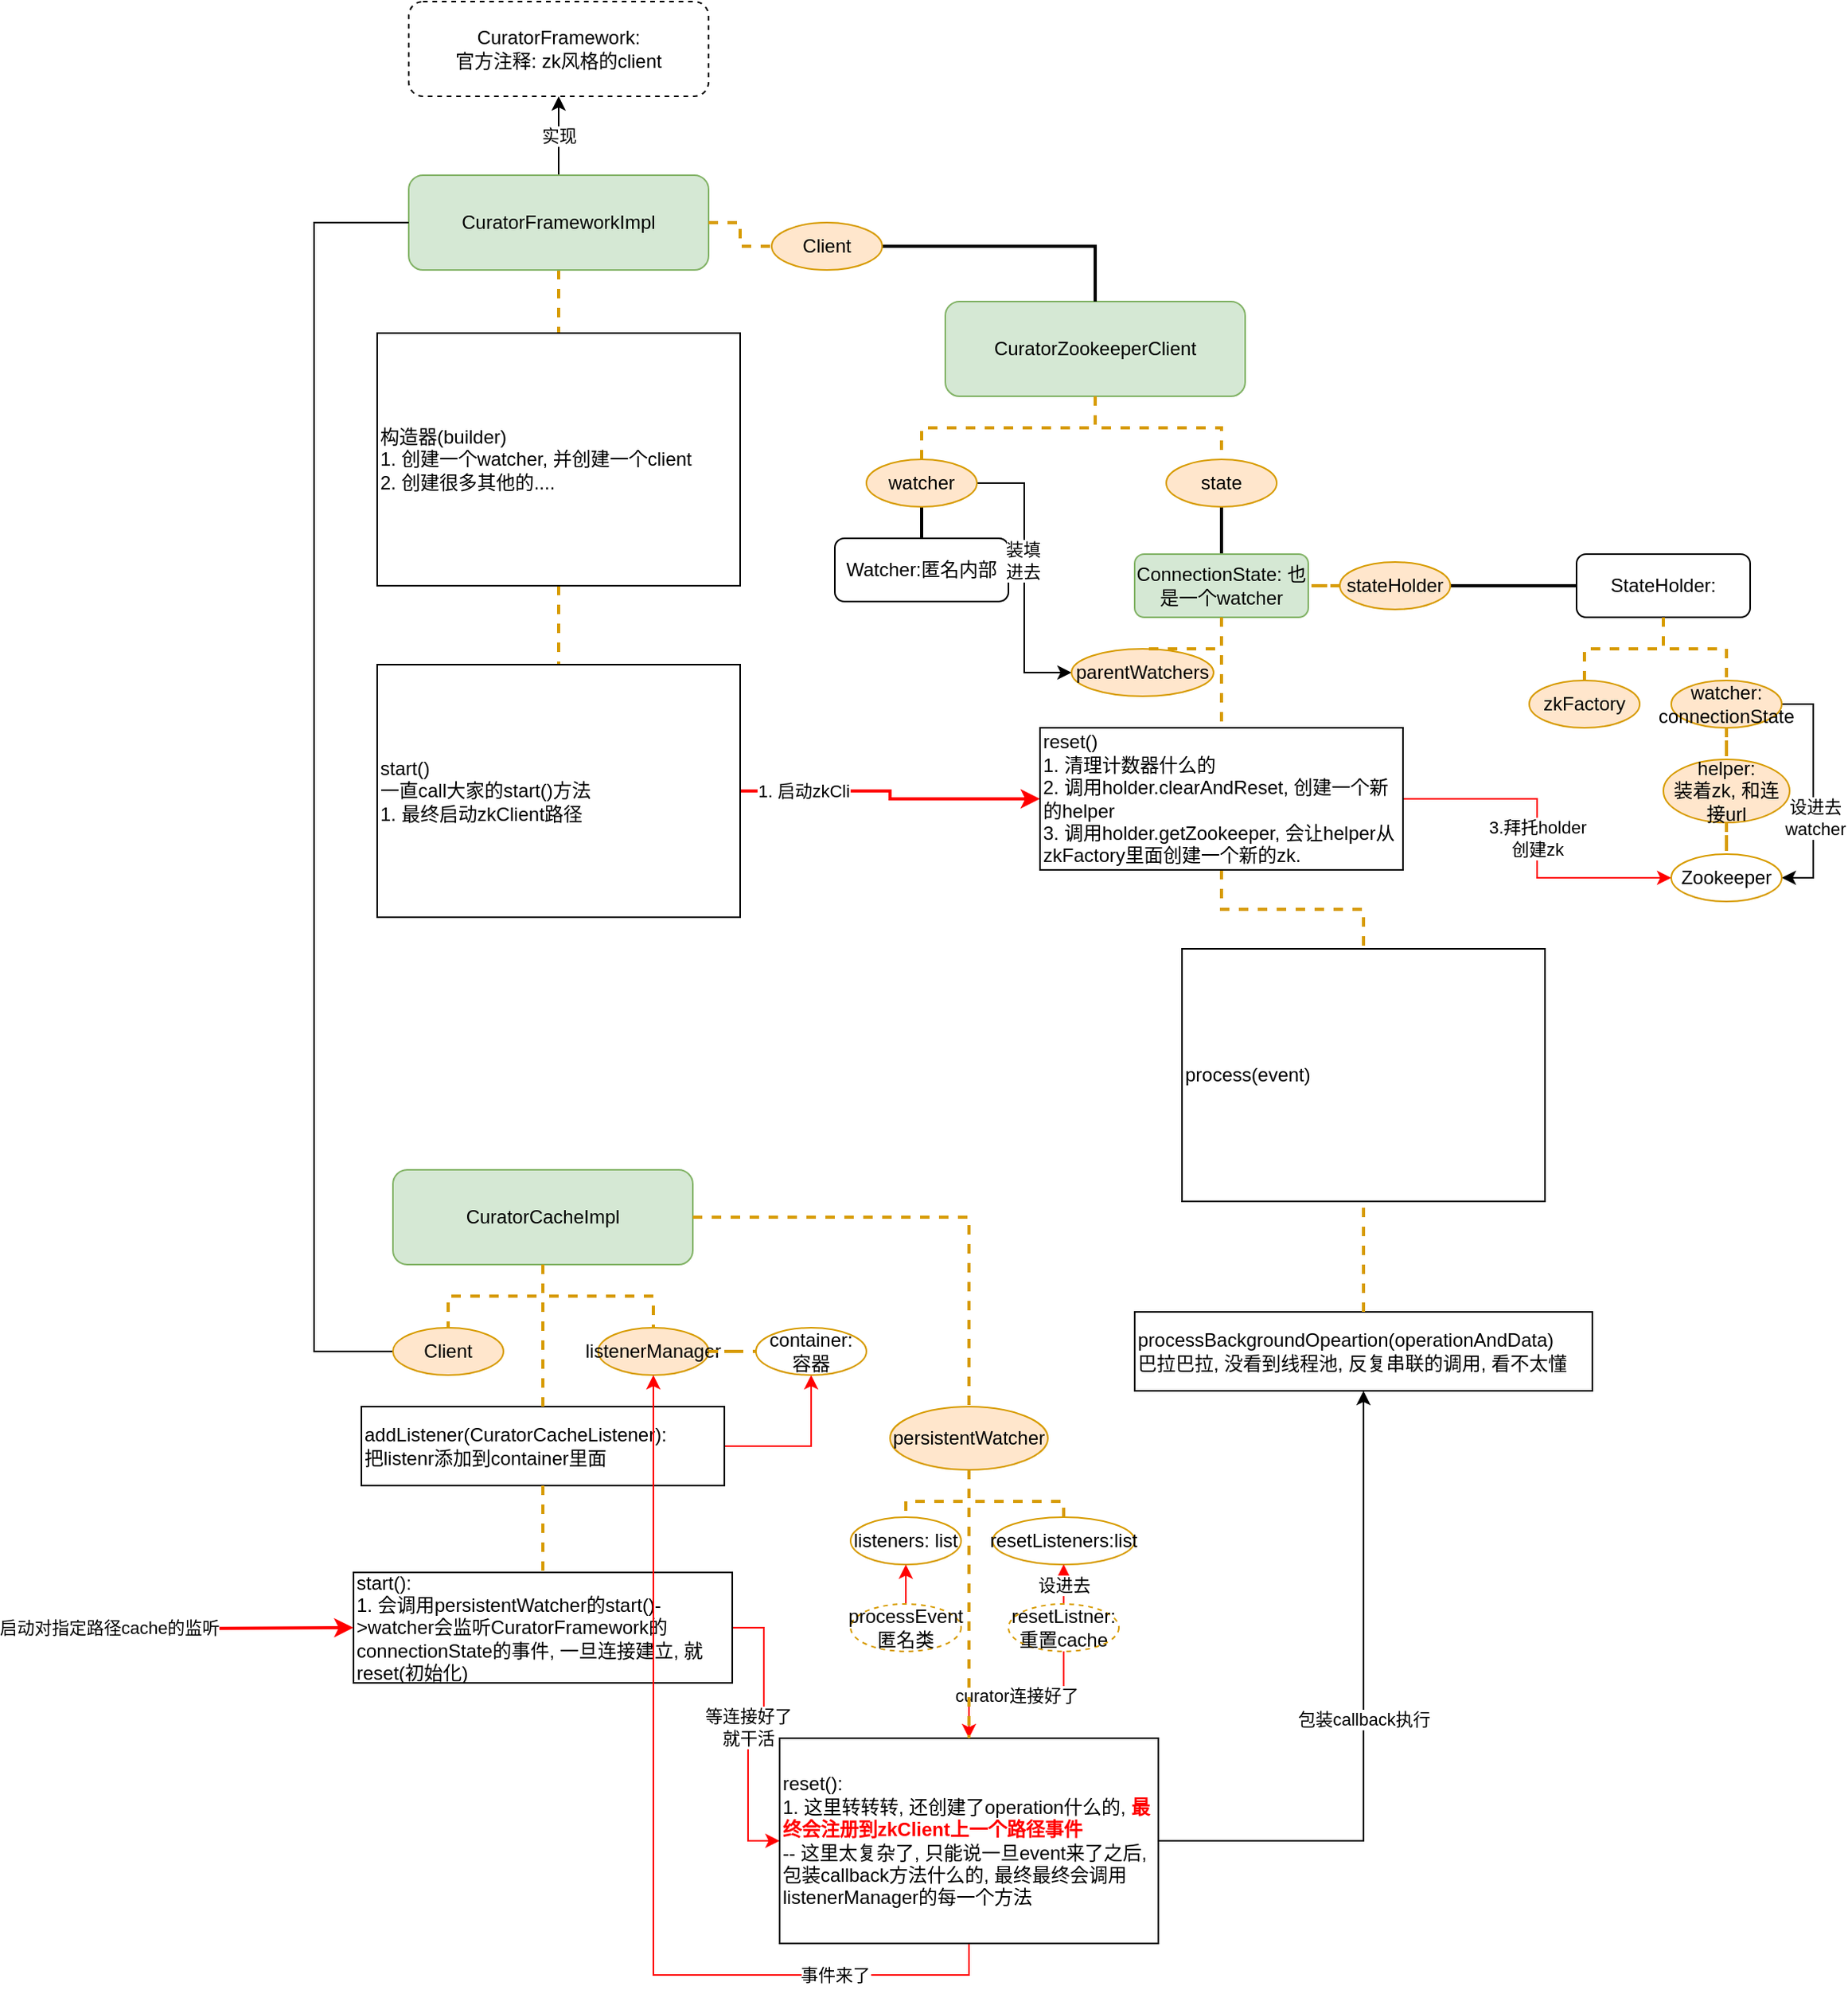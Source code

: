 <mxfile>
    <diagram id="oeAwX8FV1f2qziCl02cy" name="Page-1">
        <mxGraphModel dx="1374" dy="910" grid="1" gridSize="10" guides="1" tooltips="1" connect="1" arrows="1" fold="1" page="1" pageScale="1" pageWidth="1100" pageHeight="850" math="0" shadow="0">
            <root>
                <mxCell id="0"/>
                <mxCell id="1" parent="0"/>
                <mxCell id="4" value="实现" style="edgeStyle=orthogonalEdgeStyle;rounded=0;orthogonalLoop=1;jettySize=auto;html=1;" parent="1" source="2" target="3" edge="1">
                    <mxGeometry relative="1" as="geometry"/>
                </mxCell>
                <mxCell id="7" style="edgeStyle=orthogonalEdgeStyle;rounded=0;orthogonalLoop=1;jettySize=auto;html=1;endArrow=none;endFill=0;fillColor=#ffe6cc;strokeColor=#d79b00;dashed=1;strokeWidth=2;" parent="1" source="2" target="6" edge="1">
                    <mxGeometry relative="1" as="geometry"/>
                </mxCell>
                <mxCell id="2" value="CuratorFrameworkImpl" style="rounded=1;whiteSpace=wrap;html=1;fillColor=#d5e8d4;strokeColor=#82b366;" parent="1" vertex="1">
                    <mxGeometry x="290" y="260" width="190" height="60" as="geometry"/>
                </mxCell>
                <mxCell id="3" value="CuratorFramework:&lt;br&gt;官方注释: zk风格的client" style="rounded=1;whiteSpace=wrap;html=1;dashed=1;" parent="1" vertex="1">
                    <mxGeometry x="290" y="150" width="190" height="60" as="geometry"/>
                </mxCell>
                <mxCell id="40" style="edgeStyle=orthogonalEdgeStyle;rounded=0;orthogonalLoop=1;jettySize=auto;html=1;endArrow=none;endFill=0;strokeWidth=2;fillColor=#ffe6cc;strokeColor=#d79b00;dashed=1;" parent="1" source="6" target="39" edge="1">
                    <mxGeometry relative="1" as="geometry"/>
                </mxCell>
                <mxCell id="6" value="构造器(builder)&lt;br&gt;1. 创建一个watcher, 并创建一个client&lt;br&gt;2. 创建很多其他的...." style="rounded=0;whiteSpace=wrap;html=1;align=left;" parent="1" vertex="1">
                    <mxGeometry x="270" y="360" width="230" height="160" as="geometry"/>
                </mxCell>
                <mxCell id="15" style="edgeStyle=orthogonalEdgeStyle;rounded=0;orthogonalLoop=1;jettySize=auto;html=1;dashed=1;endArrow=none;endFill=0;strokeWidth=2;fillColor=#ffe6cc;strokeColor=#d79b00;" parent="1" source="10" target="16" edge="1">
                    <mxGeometry relative="1" as="geometry"/>
                </mxCell>
                <mxCell id="10" value="CuratorZookeeperClient" style="rounded=1;whiteSpace=wrap;html=1;fillColor=#d5e8d4;strokeColor=#82b366;" parent="1" vertex="1">
                    <mxGeometry x="630" y="340" width="190" height="60" as="geometry"/>
                </mxCell>
                <mxCell id="11" value="Watcher:匿名内部" style="rounded=1;whiteSpace=wrap;html=1;" parent="1" vertex="1">
                    <mxGeometry x="560" y="490" width="110" height="40" as="geometry"/>
                </mxCell>
                <mxCell id="14" style="edgeStyle=orthogonalEdgeStyle;rounded=0;orthogonalLoop=1;jettySize=auto;html=1;endArrow=none;endFill=0;strokeWidth=2;" parent="1" source="12" target="10" edge="1">
                    <mxGeometry relative="1" as="geometry"/>
                </mxCell>
                <mxCell id="12" value="Client" style="ellipse;whiteSpace=wrap;html=1;fillColor=#ffe6cc;strokeColor=#d79b00;" parent="1" vertex="1">
                    <mxGeometry x="520" y="290" width="70" height="30" as="geometry"/>
                </mxCell>
                <mxCell id="13" style="edgeStyle=orthogonalEdgeStyle;rounded=0;orthogonalLoop=1;jettySize=auto;html=1;endArrow=none;endFill=0;fillColor=#ffe6cc;strokeColor=#d79b00;dashed=1;strokeWidth=2;" parent="1" source="2" target="12" edge="1">
                    <mxGeometry relative="1" as="geometry">
                        <mxPoint x="395" y="330" as="sourcePoint"/>
                        <mxPoint x="395" y="370" as="targetPoint"/>
                    </mxGeometry>
                </mxCell>
                <mxCell id="17" style="edgeStyle=orthogonalEdgeStyle;rounded=0;orthogonalLoop=1;jettySize=auto;html=1;endArrow=none;endFill=0;strokeWidth=2;" parent="1" source="16" target="11" edge="1">
                    <mxGeometry relative="1" as="geometry"/>
                </mxCell>
                <mxCell id="25" style="edgeStyle=orthogonalEdgeStyle;rounded=0;orthogonalLoop=1;jettySize=auto;html=1;entryX=0;entryY=0.5;entryDx=0;entryDy=0;endArrow=classic;endFill=1;strokeWidth=1;" parent="1" source="16" target="23" edge="1">
                    <mxGeometry relative="1" as="geometry"/>
                </mxCell>
                <mxCell id="26" value="装填&lt;br&gt;进去" style="edgeLabel;html=1;align=center;verticalAlign=middle;resizable=0;points=[];" parent="25" vertex="1" connectable="0">
                    <mxGeometry x="-0.123" y="-1" relative="1" as="geometry">
                        <mxPoint as="offset"/>
                    </mxGeometry>
                </mxCell>
                <mxCell id="16" value="watcher" style="ellipse;whiteSpace=wrap;html=1;fillColor=#ffe6cc;strokeColor=#d79b00;" parent="1" vertex="1">
                    <mxGeometry x="580" y="440" width="70" height="30" as="geometry"/>
                </mxCell>
                <mxCell id="22" style="edgeStyle=orthogonalEdgeStyle;rounded=0;orthogonalLoop=1;jettySize=auto;html=1;endArrow=none;endFill=0;strokeWidth=2;" parent="1" source="19" target="21" edge="1">
                    <mxGeometry relative="1" as="geometry"/>
                </mxCell>
                <mxCell id="19" value="state" style="ellipse;whiteSpace=wrap;html=1;fillColor=#ffe6cc;strokeColor=#d79b00;" parent="1" vertex="1">
                    <mxGeometry x="770" y="440" width="70" height="30" as="geometry"/>
                </mxCell>
                <mxCell id="20" style="edgeStyle=orthogonalEdgeStyle;rounded=0;orthogonalLoop=1;jettySize=auto;html=1;dashed=1;endArrow=none;endFill=0;strokeWidth=2;fillColor=#ffe6cc;strokeColor=#d79b00;" parent="1" source="10" target="19" edge="1">
                    <mxGeometry relative="1" as="geometry">
                        <mxPoint x="735.034" y="410" as="sourcePoint"/>
                        <mxPoint x="675" y="450" as="targetPoint"/>
                    </mxGeometry>
                </mxCell>
                <mxCell id="48" style="edgeStyle=orthogonalEdgeStyle;rounded=0;orthogonalLoop=1;jettySize=auto;html=1;endArrow=none;endFill=0;strokeWidth=2;dashed=1;fillColor=#ffe6cc;strokeColor=#d79b00;" parent="1" source="21" target="41" edge="1">
                    <mxGeometry relative="1" as="geometry"/>
                </mxCell>
                <mxCell id="21" value="ConnectionState: 也是一个watcher" style="rounded=1;whiteSpace=wrap;html=1;fillColor=#d5e8d4;strokeColor=#82b366;" parent="1" vertex="1">
                    <mxGeometry x="750" y="500" width="110" height="40" as="geometry"/>
                </mxCell>
                <mxCell id="23" value="parentWatchers" style="ellipse;whiteSpace=wrap;html=1;fillColor=#ffe6cc;strokeColor=#d79b00;" parent="1" vertex="1">
                    <mxGeometry x="710" y="560" width="90" height="30" as="geometry"/>
                </mxCell>
                <mxCell id="24" style="edgeStyle=orthogonalEdgeStyle;rounded=0;orthogonalLoop=1;jettySize=auto;html=1;dashed=1;endArrow=none;endFill=0;strokeWidth=2;fillColor=#ffe6cc;strokeColor=#d79b00;" parent="1" source="21" target="23" edge="1">
                    <mxGeometry relative="1" as="geometry">
                        <mxPoint x="735.034" y="410" as="sourcePoint"/>
                        <mxPoint x="815" y="450" as="targetPoint"/>
                    </mxGeometry>
                </mxCell>
                <mxCell id="27" value="process(event)&lt;br&gt;" style="rounded=0;whiteSpace=wrap;html=1;align=left;" parent="1" vertex="1">
                    <mxGeometry x="780" y="750" width="230" height="160" as="geometry"/>
                </mxCell>
                <mxCell id="37" style="edgeStyle=orthogonalEdgeStyle;rounded=0;orthogonalLoop=1;jettySize=auto;html=1;endArrow=none;endFill=0;strokeWidth=2;" parent="1" source="29" target="31" edge="1">
                    <mxGeometry relative="1" as="geometry"/>
                </mxCell>
                <mxCell id="29" value="stateHolder" style="ellipse;whiteSpace=wrap;html=1;fillColor=#ffe6cc;strokeColor=#d79b00;" parent="1" vertex="1">
                    <mxGeometry x="880" y="505" width="70" height="30" as="geometry"/>
                </mxCell>
                <mxCell id="31" value="StateHolder:&lt;br&gt;" style="rounded=1;whiteSpace=wrap;html=1;" parent="1" vertex="1">
                    <mxGeometry x="1030" y="500" width="110" height="40" as="geometry"/>
                </mxCell>
                <mxCell id="32" value="zkFactory" style="ellipse;whiteSpace=wrap;html=1;fillColor=#ffe6cc;strokeColor=#d79b00;" parent="1" vertex="1">
                    <mxGeometry x="1000" y="580" width="70" height="30" as="geometry"/>
                </mxCell>
                <mxCell id="54" style="edgeStyle=orthogonalEdgeStyle;rounded=0;orthogonalLoop=1;jettySize=auto;html=1;exitX=1;exitY=0.5;exitDx=0;exitDy=0;entryX=1;entryY=0.5;entryDx=0;entryDy=0;endArrow=classic;endFill=1;strokeWidth=1;" parent="1" source="33" target="51" edge="1">
                    <mxGeometry relative="1" as="geometry"/>
                </mxCell>
                <mxCell id="55" value="设进去&lt;br&gt;watcher" style="edgeLabel;html=1;align=center;verticalAlign=middle;resizable=0;points=[];" parent="54" vertex="1" connectable="0">
                    <mxGeometry x="0.219" y="1" relative="1" as="geometry">
                        <mxPoint as="offset"/>
                    </mxGeometry>
                </mxCell>
                <mxCell id="33" value="watcher: connectionState" style="ellipse;whiteSpace=wrap;html=1;fillColor=#ffe6cc;strokeColor=#d79b00;" parent="1" vertex="1">
                    <mxGeometry x="1090" y="580" width="70" height="30" as="geometry"/>
                </mxCell>
                <mxCell id="35" style="edgeStyle=orthogonalEdgeStyle;rounded=0;orthogonalLoop=1;jettySize=auto;html=1;dashed=1;endArrow=none;endFill=0;strokeWidth=2;fillColor=#ffe6cc;strokeColor=#d79b00;" parent="1" source="31" target="32" edge="1">
                    <mxGeometry relative="1" as="geometry">
                        <mxPoint x="815.034" y="562.5" as="sourcePoint"/>
                        <mxPoint x="765" y="582.5" as="targetPoint"/>
                    </mxGeometry>
                </mxCell>
                <mxCell id="36" style="edgeStyle=orthogonalEdgeStyle;rounded=0;orthogonalLoop=1;jettySize=auto;html=1;dashed=1;endArrow=none;endFill=0;strokeWidth=2;fillColor=#ffe6cc;strokeColor=#d79b00;" parent="1" source="31" target="33" edge="1">
                    <mxGeometry relative="1" as="geometry">
                        <mxPoint x="1095.034" y="587.5" as="sourcePoint"/>
                        <mxPoint x="1055.034" y="607.534" as="targetPoint"/>
                    </mxGeometry>
                </mxCell>
                <mxCell id="38" style="edgeStyle=orthogonalEdgeStyle;rounded=0;orthogonalLoop=1;jettySize=auto;html=1;dashed=1;endArrow=none;endFill=0;strokeWidth=2;fillColor=#ffe6cc;strokeColor=#d79b00;" parent="1" source="29" target="21" edge="1">
                    <mxGeometry relative="1" as="geometry">
                        <mxPoint x="815.034" y="550" as="sourcePoint"/>
                        <mxPoint x="765" y="570" as="targetPoint"/>
                    </mxGeometry>
                </mxCell>
                <mxCell id="42" style="edgeStyle=orthogonalEdgeStyle;rounded=0;orthogonalLoop=1;jettySize=auto;html=1;entryX=0;entryY=0.5;entryDx=0;entryDy=0;endArrow=classic;endFill=1;strokeWidth=2;strokeColor=#FF0000;" parent="1" source="39" target="41" edge="1">
                    <mxGeometry relative="1" as="geometry"/>
                </mxCell>
                <mxCell id="43" value="1. 启动zkCli" style="edgeLabel;html=1;align=center;verticalAlign=middle;resizable=0;points=[];" parent="42" vertex="1" connectable="0">
                    <mxGeometry x="-0.759" y="1" relative="1" as="geometry">
                        <mxPoint x="16" y="1" as="offset"/>
                    </mxGeometry>
                </mxCell>
                <mxCell id="39" value="start()&lt;br&gt;一直call大家的start()方法&lt;br&gt;1. 最终启动zkClient路径" style="rounded=0;whiteSpace=wrap;html=1;align=left;" parent="1" vertex="1">
                    <mxGeometry x="270" y="570" width="230" height="160" as="geometry"/>
                </mxCell>
                <mxCell id="49" style="edgeStyle=orthogonalEdgeStyle;rounded=0;orthogonalLoop=1;jettySize=auto;html=1;dashed=1;endArrow=none;endFill=0;strokeWidth=2;fillColor=#ffe6cc;strokeColor=#d79b00;" parent="1" source="41" target="27" edge="1">
                    <mxGeometry relative="1" as="geometry"/>
                </mxCell>
                <mxCell id="56" value="3.拜托holder&lt;br&gt;创建zk" style="edgeStyle=orthogonalEdgeStyle;rounded=0;orthogonalLoop=1;jettySize=auto;html=1;endArrow=classic;endFill=1;strokeWidth=1;strokeColor=#FF0000;" parent="1" source="41" target="51" edge="1">
                    <mxGeometry relative="1" as="geometry"/>
                </mxCell>
                <mxCell id="41" value="reset()&lt;br&gt;1. 清理计数器什么的&lt;br&gt;2. 调用holder.clearAndReset, 创建一个新的helper&lt;br&gt;3. 调用holder.getZookeeper, 会让helper从zkFactory里面创建一个新的zk." style="rounded=0;whiteSpace=wrap;html=1;align=left;" parent="1" vertex="1">
                    <mxGeometry x="690" y="610" width="230" height="90" as="geometry"/>
                </mxCell>
                <mxCell id="52" style="edgeStyle=orthogonalEdgeStyle;rounded=0;orthogonalLoop=1;jettySize=auto;html=1;dashed=1;endArrow=none;endFill=0;strokeWidth=2;fillColor=#ffe6cc;strokeColor=#d79b00;" parent="1" source="47" target="51" edge="1">
                    <mxGeometry relative="1" as="geometry"/>
                </mxCell>
                <mxCell id="47" value="helper:&lt;br&gt;装着zk, 和连接url" style="ellipse;whiteSpace=wrap;html=1;fillColor=#ffe6cc;strokeColor=#d79b00;" parent="1" vertex="1">
                    <mxGeometry x="1085" y="630" width="80" height="40" as="geometry"/>
                </mxCell>
                <mxCell id="50" style="edgeStyle=orthogonalEdgeStyle;rounded=0;orthogonalLoop=1;jettySize=auto;html=1;dashed=1;endArrow=none;endFill=0;strokeWidth=2;fillColor=#ffe6cc;strokeColor=#d79b00;" parent="1" source="33" target="47" edge="1">
                    <mxGeometry relative="1" as="geometry">
                        <mxPoint x="1085.034" y="570" as="sourcePoint"/>
                        <mxPoint x="1135" y="590" as="targetPoint"/>
                    </mxGeometry>
                </mxCell>
                <mxCell id="51" value="Zookeeper" style="ellipse;whiteSpace=wrap;html=1;strokeColor=#d79b00;fillColor=none;" parent="1" vertex="1">
                    <mxGeometry x="1090" y="690" width="70" height="30" as="geometry"/>
                </mxCell>
                <mxCell id="57" value="CuratorCacheImpl" style="rounded=1;whiteSpace=wrap;html=1;fillColor=#d5e8d4;strokeColor=#82b366;" parent="1" vertex="1">
                    <mxGeometry x="280" y="890" width="190" height="60" as="geometry"/>
                </mxCell>
                <mxCell id="59" style="edgeStyle=orthogonalEdgeStyle;rounded=0;orthogonalLoop=1;jettySize=auto;html=1;entryX=0;entryY=0.5;entryDx=0;entryDy=0;endArrow=none;endFill=0;strokeWidth=1;exitX=0;exitY=0.5;exitDx=0;exitDy=0;" parent="1" source="58" target="2" edge="1">
                    <mxGeometry relative="1" as="geometry">
                        <Array as="points">
                            <mxPoint x="230" y="1005"/>
                            <mxPoint x="230" y="290"/>
                        </Array>
                    </mxGeometry>
                </mxCell>
                <mxCell id="58" value="Client" style="ellipse;whiteSpace=wrap;html=1;fillColor=#ffe6cc;strokeColor=#d79b00;" parent="1" vertex="1">
                    <mxGeometry x="280" y="990" width="70" height="30" as="geometry"/>
                </mxCell>
                <mxCell id="60" style="edgeStyle=orthogonalEdgeStyle;rounded=0;orthogonalLoop=1;jettySize=auto;html=1;endArrow=none;endFill=0;strokeWidth=2;fillColor=#ffe6cc;strokeColor=#d79b00;dashed=1;" parent="1" source="57" target="58" edge="1">
                    <mxGeometry relative="1" as="geometry">
                        <mxPoint x="395" y="530" as="sourcePoint"/>
                        <mxPoint x="395" y="580" as="targetPoint"/>
                    </mxGeometry>
                </mxCell>
                <mxCell id="67" style="edgeStyle=orthogonalEdgeStyle;rounded=0;orthogonalLoop=1;jettySize=auto;html=1;endArrow=classic;endFill=1;strokeWidth=1;strokeColor=#FF0000;" parent="1" source="61" target="63" edge="1">
                    <mxGeometry relative="1" as="geometry"/>
                </mxCell>
                <mxCell id="61" value="addListener(CuratorCacheListener):&lt;br&gt;把listenr添加到container里面" style="rounded=0;whiteSpace=wrap;html=1;align=left;" parent="1" vertex="1">
                    <mxGeometry x="260" y="1040" width="230" height="50" as="geometry"/>
                </mxCell>
                <mxCell id="62" value="listenerManager" style="ellipse;whiteSpace=wrap;html=1;fillColor=#ffe6cc;strokeColor=#d79b00;" parent="1" vertex="1">
                    <mxGeometry x="410" y="990" width="70" height="30" as="geometry"/>
                </mxCell>
                <mxCell id="63" value="container:&lt;br&gt;容器" style="ellipse;whiteSpace=wrap;html=1;strokeColor=#d79b00;fillColor=none;" parent="1" vertex="1">
                    <mxGeometry x="510" y="990" width="70" height="30" as="geometry"/>
                </mxCell>
                <mxCell id="65" style="edgeStyle=orthogonalEdgeStyle;rounded=0;orthogonalLoop=1;jettySize=auto;html=1;endArrow=none;endFill=0;strokeWidth=2;fillColor=#ffe6cc;strokeColor=#d79b00;dashed=1;" parent="1" source="57" target="62" edge="1">
                    <mxGeometry relative="1" as="geometry">
                        <mxPoint x="385" y="960" as="sourcePoint"/>
                        <mxPoint x="325" y="1000" as="targetPoint"/>
                    </mxGeometry>
                </mxCell>
                <mxCell id="66" style="edgeStyle=orthogonalEdgeStyle;rounded=0;orthogonalLoop=1;jettySize=auto;html=1;endArrow=none;endFill=0;strokeWidth=2;fillColor=#ffe6cc;strokeColor=#d79b00;dashed=1;" parent="1" source="62" target="63" edge="1">
                    <mxGeometry relative="1" as="geometry">
                        <mxPoint x="385" y="960" as="sourcePoint"/>
                        <mxPoint x="455" y="1000" as="targetPoint"/>
                    </mxGeometry>
                </mxCell>
                <mxCell id="68" style="edgeStyle=orthogonalEdgeStyle;rounded=0;orthogonalLoop=1;jettySize=auto;html=1;endArrow=none;endFill=0;strokeWidth=2;fillColor=#ffe6cc;strokeColor=#d79b00;dashed=1;" parent="1" source="57" target="61" edge="1">
                    <mxGeometry relative="1" as="geometry">
                        <mxPoint x="385.029" y="960" as="sourcePoint"/>
                        <mxPoint x="325" y="1000" as="targetPoint"/>
                    </mxGeometry>
                </mxCell>
                <mxCell id="69" value="persistentWatcher" style="ellipse;whiteSpace=wrap;html=1;fillColor=#ffe6cc;strokeColor=#d79b00;" parent="1" vertex="1">
                    <mxGeometry x="595" y="1040" width="100" height="40" as="geometry"/>
                </mxCell>
                <mxCell id="71" style="edgeStyle=orthogonalEdgeStyle;rounded=0;orthogonalLoop=1;jettySize=auto;html=1;endArrow=none;endFill=0;strokeWidth=2;fillColor=#ffe6cc;strokeColor=#d79b00;dashed=1;" parent="1" source="57" target="69" edge="1">
                    <mxGeometry relative="1" as="geometry">
                        <mxPoint x="385.034" y="960" as="sourcePoint"/>
                        <mxPoint x="455" y="1000" as="targetPoint"/>
                    </mxGeometry>
                </mxCell>
                <mxCell id="72" value="listeners: list" style="ellipse;whiteSpace=wrap;html=1;strokeColor=#d79b00;fillColor=none;" parent="1" vertex="1">
                    <mxGeometry x="570" y="1110" width="70" height="30" as="geometry"/>
                </mxCell>
                <mxCell id="74" style="edgeStyle=orthogonalEdgeStyle;rounded=0;orthogonalLoop=1;jettySize=auto;html=1;endArrow=none;endFill=0;strokeWidth=2;fillColor=#ffe6cc;strokeColor=#d79b00;dashed=1;" parent="1" source="69" target="72" edge="1">
                    <mxGeometry relative="1" as="geometry">
                        <mxPoint x="655" y="950" as="sourcePoint"/>
                        <mxPoint x="655" y="1050" as="targetPoint"/>
                    </mxGeometry>
                </mxCell>
                <mxCell id="76" style="edgeStyle=orthogonalEdgeStyle;rounded=0;orthogonalLoop=1;jettySize=auto;html=1;endArrow=classic;endFill=1;strokeColor=#FF0000;strokeWidth=1;" parent="1" source="75" target="72" edge="1">
                    <mxGeometry relative="1" as="geometry"/>
                </mxCell>
                <mxCell id="75" value="processEvent匿名类" style="ellipse;whiteSpace=wrap;html=1;strokeColor=#d79b00;fillColor=none;dashed=1;" parent="1" vertex="1">
                    <mxGeometry x="570" y="1165" width="70" height="30" as="geometry"/>
                </mxCell>
                <mxCell id="78" value="resetListeners:list" style="ellipse;whiteSpace=wrap;html=1;strokeColor=#d79b00;fillColor=none;" parent="1" vertex="1">
                    <mxGeometry x="660" y="1110" width="90" height="30" as="geometry"/>
                </mxCell>
                <mxCell id="79" style="edgeStyle=orthogonalEdgeStyle;rounded=0;orthogonalLoop=1;jettySize=auto;html=1;endArrow=none;endFill=0;strokeWidth=2;fillColor=#ffe6cc;strokeColor=#d79b00;dashed=1;" parent="1" source="69" target="78" edge="1">
                    <mxGeometry relative="1" as="geometry">
                        <mxPoint x="655" y="1090" as="sourcePoint"/>
                        <mxPoint x="645" y="1110" as="targetPoint"/>
                    </mxGeometry>
                </mxCell>
                <mxCell id="81" style="edgeStyle=orthogonalEdgeStyle;rounded=0;orthogonalLoop=1;jettySize=auto;html=1;endArrow=classic;endFill=1;strokeColor=#FF0000;strokeWidth=1;" parent="1" source="80" target="78" edge="1">
                    <mxGeometry relative="1" as="geometry"/>
                </mxCell>
                <mxCell id="82" value="设进去" style="edgeStyle=orthogonalEdgeStyle;rounded=0;orthogonalLoop=1;jettySize=auto;html=1;endArrow=classic;endFill=1;strokeColor=#FF0000;strokeWidth=1;" parent="1" source="80" target="78" edge="1">
                    <mxGeometry relative="1" as="geometry"/>
                </mxCell>
                <mxCell id="88" value="curator连接好了" style="edgeStyle=orthogonalEdgeStyle;rounded=0;orthogonalLoop=1;jettySize=auto;html=1;endArrow=classic;endFill=1;strokeColor=#FF0000;strokeWidth=1;" parent="1" source="80" target="86" edge="1">
                    <mxGeometry relative="1" as="geometry"/>
                </mxCell>
                <mxCell id="80" value="resetListner:&lt;br&gt;重置cache" style="ellipse;whiteSpace=wrap;html=1;strokeColor=#d79b00;fillColor=none;dashed=1;" parent="1" vertex="1">
                    <mxGeometry x="670" y="1165" width="70" height="30" as="geometry"/>
                </mxCell>
                <mxCell id="83" value="processBackgroundOpeartion(operationAndData)&lt;br&gt;巴拉巴拉, 没看到线程池, 反复串联的调用, 看不太懂" style="rounded=0;whiteSpace=wrap;html=1;align=left;" parent="1" vertex="1">
                    <mxGeometry x="750" y="980" width="290" height="50" as="geometry"/>
                </mxCell>
                <mxCell id="89" value="等连接好了&lt;br&gt;就干活" style="edgeStyle=orthogonalEdgeStyle;rounded=0;orthogonalLoop=1;jettySize=auto;html=1;entryX=0;entryY=0.5;entryDx=0;entryDy=0;endArrow=classic;endFill=1;strokeColor=#FF0000;strokeWidth=1;" parent="1" source="84" target="86" edge="1">
                    <mxGeometry relative="1" as="geometry"/>
                </mxCell>
                <mxCell id="84" value="start():&amp;nbsp;&lt;br&gt;1. 会调用persistentWatcher的start()-&amp;gt;watcher会监听CuratorFramework的connectionState的事件, 一旦连接建立, 就reset(初始化)" style="rounded=0;whiteSpace=wrap;html=1;align=left;" parent="1" vertex="1">
                    <mxGeometry x="255" y="1145" width="240" height="70" as="geometry"/>
                </mxCell>
                <mxCell id="93" style="edgeStyle=orthogonalEdgeStyle;rounded=0;orthogonalLoop=1;jettySize=auto;html=1;endArrow=classic;endFill=1;strokeColor=#FF0000;strokeWidth=1;exitX=0.5;exitY=1;exitDx=0;exitDy=0;" parent="1" source="86" target="62" edge="1">
                    <mxGeometry relative="1" as="geometry"/>
                </mxCell>
                <mxCell id="95" value="事件来了" style="edgeLabel;html=1;align=center;verticalAlign=middle;resizable=0;points=[];" parent="93" vertex="1" connectable="0">
                    <mxGeometry x="-0.713" y="-3" relative="1" as="geometry">
                        <mxPoint x="-19" y="3" as="offset"/>
                    </mxGeometry>
                </mxCell>
                <mxCell id="96" value="包装callback执行" style="edgeStyle=orthogonalEdgeStyle;rounded=0;orthogonalLoop=1;jettySize=auto;html=1;endArrow=classic;endFill=1;strokeWidth=1;exitX=1;exitY=0.5;exitDx=0;exitDy=0;" parent="1" source="86" target="83" edge="1">
                    <mxGeometry relative="1" as="geometry"/>
                </mxCell>
                <mxCell id="86" value="reset():&amp;nbsp;&lt;br&gt;1. 这里转转转, 还创建了operation什么的, &lt;b&gt;&lt;font color=&quot;#ff0000&quot;&gt;最终会注册到zkClient上一个路径事件&lt;/font&gt;&lt;/b&gt;&lt;br&gt;-- 这里太复杂了, 只能说一旦event来了之后, 包装callback方法什么的, 最终最终会调用listenerManager的每一个方法" style="rounded=0;whiteSpace=wrap;html=1;align=left;" parent="1" vertex="1">
                    <mxGeometry x="525" y="1250" width="240" height="130" as="geometry"/>
                </mxCell>
                <mxCell id="87" style="edgeStyle=orthogonalEdgeStyle;rounded=0;orthogonalLoop=1;jettySize=auto;html=1;endArrow=none;endFill=0;strokeWidth=2;fillColor=#ffe6cc;strokeColor=#d79b00;dashed=1;" parent="1" source="69" target="86" edge="1">
                    <mxGeometry relative="1" as="geometry">
                        <mxPoint x="655" y="1090" as="sourcePoint"/>
                        <mxPoint x="715" y="1120" as="targetPoint"/>
                    </mxGeometry>
                </mxCell>
                <mxCell id="90" style="edgeStyle=orthogonalEdgeStyle;rounded=0;orthogonalLoop=1;jettySize=auto;html=1;endArrow=none;endFill=0;strokeWidth=2;fillColor=#ffe6cc;strokeColor=#d79b00;dashed=1;" parent="1" source="61" target="84" edge="1">
                    <mxGeometry relative="1" as="geometry">
                        <mxPoint x="385" y="960" as="sourcePoint"/>
                        <mxPoint x="385" y="1050" as="targetPoint"/>
                    </mxGeometry>
                </mxCell>
                <mxCell id="91" style="edgeStyle=orthogonalEdgeStyle;rounded=0;orthogonalLoop=1;jettySize=auto;html=1;endArrow=classic;endFill=1;strokeWidth=2;strokeColor=#FF0000;" parent="1" target="84" edge="1">
                    <mxGeometry relative="1" as="geometry">
                        <mxPoint x="60" y="1180" as="sourcePoint"/>
                        <mxPoint x="700" y="665" as="targetPoint"/>
                    </mxGeometry>
                </mxCell>
                <mxCell id="92" value="启动对指定路径cache的监听" style="edgeLabel;html=1;align=center;verticalAlign=middle;resizable=0;points=[];" parent="91" vertex="1" connectable="0">
                    <mxGeometry x="-0.759" y="1" relative="1" as="geometry">
                        <mxPoint x="16" y="1" as="offset"/>
                    </mxGeometry>
                </mxCell>
                <mxCell id="97" style="edgeStyle=orthogonalEdgeStyle;rounded=0;orthogonalLoop=1;jettySize=auto;html=1;dashed=1;endArrow=none;endFill=0;strokeWidth=2;fillColor=#ffe6cc;strokeColor=#d79b00;" parent="1" source="83" target="27" edge="1">
                    <mxGeometry relative="1" as="geometry">
                        <mxPoint x="815" y="710" as="sourcePoint"/>
                        <mxPoint x="815" y="760" as="targetPoint"/>
                    </mxGeometry>
                </mxCell>
            </root>
        </mxGraphModel>
    </diagram>
    <diagram id="DPCjVYEebe5Jq4DRqgq5" name="ZK1. ZK启动过程">
        <mxGraphModel dx="1066" dy="628" grid="0" gridSize="10" guides="1" tooltips="1" connect="1" arrows="1" fold="1" page="0" pageScale="1" pageWidth="1100" pageHeight="850" math="0" shadow="0">
            <root>
                <mxCell id="NbPgL9O8-m7nmaHf1V12-0"/>
                <mxCell id="NbPgL9O8-m7nmaHf1V12-1" parent="NbPgL9O8-m7nmaHf1V12-0"/>
                <mxCell id="NbPgL9O8-m7nmaHf1V12-4" style="edgeStyle=orthogonalEdgeStyle;rounded=0;orthogonalLoop=1;jettySize=auto;html=1;endArrow=none;endFill=0;strokeColor=#d79b00;strokeWidth=2;dashed=1;fillColor=#ffe6cc;" parent="NbPgL9O8-m7nmaHf1V12-1" source="NbPgL9O8-m7nmaHf1V12-2" target="NbPgL9O8-m7nmaHf1V12-3" edge="1">
                    <mxGeometry relative="1" as="geometry"/>
                </mxCell>
                <mxCell id="NbPgL9O8-m7nmaHf1V12-6" value="创建, 启动" style="edgeStyle=orthogonalEdgeStyle;rounded=0;orthogonalLoop=1;jettySize=auto;html=1;endArrow=classic;endFill=1;strokeWidth=2;strokeColor=#FF0000;" parent="NbPgL9O8-m7nmaHf1V12-1" source="NbPgL9O8-m7nmaHf1V12-2" target="NbPgL9O8-m7nmaHf1V12-5" edge="1">
                    <mxGeometry relative="1" as="geometry"/>
                </mxCell>
                <mxCell id="NbPgL9O8-m7nmaHf1V12-2" value="QuorumPeerMain:&lt;br&gt;1. 启动清理线程&lt;br&gt;2. 配置, 启动ZK peer" style="rounded=1;whiteSpace=wrap;html=1;fillColor=none;" parent="NbPgL9O8-m7nmaHf1V12-1" vertex="1">
                    <mxGeometry x="390" y="250" width="120" height="60" as="geometry"/>
                </mxCell>
                <mxCell id="NbPgL9O8-m7nmaHf1V12-12" value="定时清理" style="edgeStyle=orthogonalEdgeStyle;rounded=0;orthogonalLoop=1;jettySize=auto;html=1;endArrow=classic;endFill=1;strokeWidth=1;entryX=0;entryY=0.5;entryDx=0;entryDy=0;" parent="NbPgL9O8-m7nmaHf1V12-1" source="NbPgL9O8-m7nmaHf1V12-3" target="NbPgL9O8-m7nmaHf1V12-9" edge="1">
                    <mxGeometry relative="1" as="geometry"/>
                </mxCell>
                <mxCell id="NbPgL9O8-m7nmaHf1V12-19" style="edgeStyle=orthogonalEdgeStyle;rounded=0;orthogonalLoop=1;jettySize=auto;html=1;entryX=0;entryY=0.5;entryDx=0;entryDy=0;endArrow=classic;endFill=1;strokeColor=#000000;strokeWidth=1;" parent="NbPgL9O8-m7nmaHf1V12-1" source="NbPgL9O8-m7nmaHf1V12-3" target="NbPgL9O8-m7nmaHf1V12-11" edge="1">
                    <mxGeometry relative="1" as="geometry"/>
                </mxCell>
                <mxCell id="NbPgL9O8-m7nmaHf1V12-3" value="DatadirCleanup:&lt;br&gt;定时清理" style="ellipse;whiteSpace=wrap;html=1;fillColor=#ffe6cc;strokeColor=#d79b00;" parent="NbPgL9O8-m7nmaHf1V12-1" vertex="1">
                    <mxGeometry x="460" y="140" width="100" height="45" as="geometry"/>
                </mxCell>
                <mxCell id="NbPgL9O8-m7nmaHf1V12-8" style="edgeStyle=orthogonalEdgeStyle;rounded=0;orthogonalLoop=1;jettySize=auto;html=1;endArrow=none;endFill=0;strokeColor=#d79b00;strokeWidth=2;dashed=1;fillColor=#ffe6cc;" parent="NbPgL9O8-m7nmaHf1V12-1" source="NbPgL9O8-m7nmaHf1V12-5" target="NbPgL9O8-m7nmaHf1V12-7" edge="1">
                    <mxGeometry relative="1" as="geometry"/>
                </mxCell>
                <mxCell id="NbPgL9O8-m7nmaHf1V12-5" value="QuorumPeer:&lt;br&gt;线程, 一个zk服务" style="rounded=1;whiteSpace=wrap;html=1;fillColor=#d5e8d4;strokeColor=#82b366;" parent="NbPgL9O8-m7nmaHf1V12-1" vertex="1">
                    <mxGeometry x="670" y="270" width="120" height="60" as="geometry"/>
                </mxCell>
                <mxCell id="NbPgL9O8-m7nmaHf1V12-14" value="4. 启动本线程" style="edgeStyle=orthogonalEdgeStyle;rounded=0;orthogonalLoop=1;jettySize=auto;html=1;entryX=0.5;entryY=0;entryDx=0;entryDy=0;endArrow=classic;endFill=1;strokeColor=#000000;strokeWidth=2;" parent="NbPgL9O8-m7nmaHf1V12-1" source="NbPgL9O8-m7nmaHf1V12-7" target="NbPgL9O8-m7nmaHf1V12-13" edge="1">
                    <mxGeometry relative="1" as="geometry"/>
                </mxCell>
                <mxCell id="NbPgL9O8-m7nmaHf1V12-29" value="1. 恢复数据" style="edgeStyle=orthogonalEdgeStyle;rounded=0;orthogonalLoop=1;jettySize=auto;html=1;exitX=0.75;exitY=0;exitDx=0;exitDy=0;entryX=0;entryY=0.5;entryDx=0;entryDy=0;endArrow=classic;endFill=1;strokeColor=#000000;strokeWidth=1;" parent="NbPgL9O8-m7nmaHf1V12-1" source="NbPgL9O8-m7nmaHf1V12-7" target="NbPgL9O8-m7nmaHf1V12-25" edge="1">
                    <mxGeometry relative="1" as="geometry"/>
                </mxCell>
                <mxCell id="NbPgL9O8-m7nmaHf1V12-46" value="2. 启动clientServer" style="edgeStyle=orthogonalEdgeStyle;rounded=0;orthogonalLoop=1;jettySize=auto;html=1;endArrow=classic;endFill=1;strokeColor=#000000;strokeWidth=1;" parent="NbPgL9O8-m7nmaHf1V12-1" source="NbPgL9O8-m7nmaHf1V12-7" target="NbPgL9O8-m7nmaHf1V12-32" edge="1">
                    <mxGeometry relative="1" as="geometry"/>
                </mxCell>
                <mxCell id="NbPgL9O8-m7nmaHf1V12-52" value="创建选举算法&lt;br&gt;并启动" style="edgeStyle=orthogonalEdgeStyle;rounded=0;orthogonalLoop=1;jettySize=auto;html=1;endArrow=classic;endFill=1;strokeColor=#000000;strokeWidth=1;" parent="NbPgL9O8-m7nmaHf1V12-1" source="NbPgL9O8-m7nmaHf1V12-7" target="NbPgL9O8-m7nmaHf1V12-47" edge="1">
                    <mxGeometry relative="1" as="geometry"/>
                </mxCell>
                <mxCell id="NbPgL9O8-m7nmaHf1V12-7" value="start()&lt;br&gt;1. 加载磁盘文件到内存&lt;span style=&quot;color: rgb(135 , 16 , 148) ; background-color: rgb(255 , 255 , 255) ; font-family: &amp;#34;consolas&amp;#34; , monospace ; font-size: 9pt&quot;&gt;zkDb&lt;/span&gt;&lt;span&gt;, 加载epoch&lt;/span&gt;&lt;br&gt;2. 启动面向client端的socket和worker, serverCnxFactory&lt;br&gt;3. 启动面向peer的leaderElection组件&lt;br&gt;4. 启动本线程" style="rounded=0;whiteSpace=wrap;html=1;fillColor=none;align=left;" parent="NbPgL9O8-m7nmaHf1V12-1" vertex="1">
                    <mxGeometry x="575" y="425" width="310" height="95" as="geometry"/>
                </mxCell>
                <mxCell id="NbPgL9O8-m7nmaHf1V12-9" value="磁盘: dataDir" style="rounded=1;whiteSpace=wrap;html=1;fillColor=none;arcSize=0;" parent="NbPgL9O8-m7nmaHf1V12-1" vertex="1">
                    <mxGeometry x="740" width="170" height="60" as="geometry"/>
                </mxCell>
                <mxCell id="NbPgL9O8-m7nmaHf1V12-18" value="恢复数据" style="edgeStyle=orthogonalEdgeStyle;rounded=0;orthogonalLoop=1;jettySize=auto;html=1;endArrow=classic;endFill=1;strokeColor=#000000;strokeWidth=1;" parent="NbPgL9O8-m7nmaHf1V12-1" source="NbPgL9O8-m7nmaHf1V12-25" target="NbPgL9O8-m7nmaHf1V12-15" edge="1">
                    <mxGeometry relative="1" as="geometry"/>
                </mxCell>
                <mxCell id="NbPgL9O8-m7nmaHf1V12-11" value="磁盘: dataLogDir" style="rounded=1;whiteSpace=wrap;html=1;fillColor=none;arcSize=0;" parent="NbPgL9O8-m7nmaHf1V12-1" vertex="1">
                    <mxGeometry x="740" y="60" width="170" height="60" as="geometry"/>
                </mxCell>
                <mxCell id="NbPgL9O8-m7nmaHf1V12-65" style="edgeStyle=orthogonalEdgeStyle;rounded=0;orthogonalLoop=1;jettySize=auto;html=1;endArrow=classic;endFill=1;strokeColor=#000000;strokeWidth=1;" parent="NbPgL9O8-m7nmaHf1V12-1" source="NbPgL9O8-m7nmaHf1V12-13" target="NbPgL9O8-m7nmaHf1V12-62" edge="1">
                    <mxGeometry relative="1" as="geometry"/>
                </mxCell>
                <mxCell id="NbPgL9O8-m7nmaHf1V12-66" style="edgeStyle=orthogonalEdgeStyle;rounded=0;orthogonalLoop=1;jettySize=auto;html=1;endArrow=classic;endFill=1;strokeColor=#000000;strokeWidth=1;" parent="NbPgL9O8-m7nmaHf1V12-1" source="NbPgL9O8-m7nmaHf1V12-13" target="NbPgL9O8-m7nmaHf1V12-63" edge="1">
                    <mxGeometry relative="1" as="geometry"/>
                </mxCell>
                <mxCell id="NbPgL9O8-m7nmaHf1V12-67" style="edgeStyle=orthogonalEdgeStyle;rounded=0;orthogonalLoop=1;jettySize=auto;html=1;endArrow=classic;endFill=1;strokeColor=#000000;strokeWidth=1;" parent="NbPgL9O8-m7nmaHf1V12-1" source="NbPgL9O8-m7nmaHf1V12-13" target="NbPgL9O8-m7nmaHf1V12-64" edge="1">
                    <mxGeometry relative="1" as="geometry"/>
                </mxCell>
                <mxCell id="NbPgL9O8-m7nmaHf1V12-68" value="2. 选举leader" style="edgeStyle=orthogonalEdgeStyle;rounded=0;orthogonalLoop=1;jettySize=auto;html=1;endArrow=classic;endFill=1;strokeColor=#000000;strokeWidth=1;" parent="NbPgL9O8-m7nmaHf1V12-1" source="NbPgL9O8-m7nmaHf1V12-13" target="NbPgL9O8-m7nmaHf1V12-61" edge="1">
                    <mxGeometry relative="1" as="geometry"/>
                </mxCell>
                <mxCell id="NbPgL9O8-m7nmaHf1V12-13" value="run()&lt;br&gt;&lt;b&gt;1. whileTrue, 按照当前peer的state来运行不同的模式&lt;br&gt;&lt;/b&gt;2. 如果是looking状态, 从leaderElection那里拿leader的vote, 存成currVote&lt;br&gt;3. 如果是observering, followering, leading状态, 分别创建出各自的组件,然后start&lt;br&gt;4. 退出各自状态时候会把组件删掉的, 不影响家庭" style="rounded=0;whiteSpace=wrap;html=1;fillColor=none;align=left;" parent="NbPgL9O8-m7nmaHf1V12-1" vertex="1">
                    <mxGeometry x="575" y="575" width="310" height="105" as="geometry"/>
                </mxCell>
                <mxCell id="NbPgL9O8-m7nmaHf1V12-15" value="zkDb" style="ellipse;whiteSpace=wrap;html=1;fillColor=#ffe6cc;strokeColor=#d79b00;" parent="NbPgL9O8-m7nmaHf1V12-1" vertex="1">
                    <mxGeometry x="910" y="277.5" width="100" height="45" as="geometry"/>
                </mxCell>
                <mxCell id="NbPgL9O8-m7nmaHf1V12-16" value="currentEpoch&lt;br&gt;acceptedEpoch" style="ellipse;whiteSpace=wrap;html=1;fillColor=#ffe6cc;strokeColor=#d79b00;" parent="NbPgL9O8-m7nmaHf1V12-1" vertex="1">
                    <mxGeometry x="1010" y="277.5" width="100" height="45" as="geometry"/>
                </mxCell>
                <mxCell id="NbPgL9O8-m7nmaHf1V12-17" style="edgeStyle=orthogonalEdgeStyle;rounded=0;orthogonalLoop=1;jettySize=auto;html=1;endArrow=none;endFill=0;strokeColor=#d79b00;strokeWidth=2;dashed=1;fillColor=#ffe6cc;" parent="NbPgL9O8-m7nmaHf1V12-1" source="NbPgL9O8-m7nmaHf1V12-5" target="NbPgL9O8-m7nmaHf1V12-15" edge="1">
                    <mxGeometry relative="1" as="geometry">
                        <mxPoint x="740" y="340" as="sourcePoint"/>
                        <mxPoint x="740" y="435" as="targetPoint"/>
                    </mxGeometry>
                </mxCell>
                <mxCell id="NbPgL9O8-m7nmaHf1V12-20" value="snapshot" style="rounded=1;whiteSpace=wrap;html=1;fillColor=none;arcSize=0;" parent="NbPgL9O8-m7nmaHf1V12-1" vertex="1">
                    <mxGeometry x="740" width="80" height="20" as="geometry"/>
                </mxCell>
                <mxCell id="NbPgL9O8-m7nmaHf1V12-28" style="edgeStyle=orthogonalEdgeStyle;rounded=0;orthogonalLoop=1;jettySize=auto;html=1;endArrow=classic;endFill=1;strokeColor=#000000;strokeWidth=1;exitX=1;exitY=0.5;exitDx=0;exitDy=0;" parent="NbPgL9O8-m7nmaHf1V12-1" source="NbPgL9O8-m7nmaHf1V12-21" target="NbPgL9O8-m7nmaHf1V12-25" edge="1">
                    <mxGeometry relative="1" as="geometry"/>
                </mxCell>
                <mxCell id="NbPgL9O8-m7nmaHf1V12-21" value="acceptEpoch" style="rounded=1;whiteSpace=wrap;html=1;fillColor=none;arcSize=0;" parent="NbPgL9O8-m7nmaHf1V12-1" vertex="1">
                    <mxGeometry x="870" width="80" height="20" as="geometry"/>
                </mxCell>
                <mxCell id="NbPgL9O8-m7nmaHf1V12-27" style="edgeStyle=orthogonalEdgeStyle;rounded=0;orthogonalLoop=1;jettySize=auto;html=1;endArrow=classic;endFill=1;strokeColor=#000000;strokeWidth=1;exitX=1;exitY=0.5;exitDx=0;exitDy=0;" parent="NbPgL9O8-m7nmaHf1V12-1" source="NbPgL9O8-m7nmaHf1V12-22" target="NbPgL9O8-m7nmaHf1V12-25" edge="1">
                    <mxGeometry relative="1" as="geometry"/>
                </mxCell>
                <mxCell id="NbPgL9O8-m7nmaHf1V12-22" value="currentEpoch" style="rounded=1;whiteSpace=wrap;html=1;fillColor=none;arcSize=0;" parent="NbPgL9O8-m7nmaHf1V12-1" vertex="1">
                    <mxGeometry x="870" y="20" width="80" height="20" as="geometry"/>
                </mxCell>
                <mxCell id="NbPgL9O8-m7nmaHf1V12-26" style="edgeStyle=orthogonalEdgeStyle;rounded=0;orthogonalLoop=1;jettySize=auto;html=1;endArrow=classic;endFill=1;strokeColor=#000000;strokeWidth=1;" parent="NbPgL9O8-m7nmaHf1V12-1" source="NbPgL9O8-m7nmaHf1V12-25" target="NbPgL9O8-m7nmaHf1V12-16" edge="1">
                    <mxGeometry relative="1" as="geometry"/>
                </mxCell>
                <mxCell id="NbPgL9O8-m7nmaHf1V12-25" value="loadDataBases: 启动peer时候恢复数据" style="rounded=0;whiteSpace=wrap;html=1;fillColor=none;align=left;" parent="NbPgL9O8-m7nmaHf1V12-1" vertex="1">
                    <mxGeometry x="940" y="130" width="130" height="40" as="geometry"/>
                </mxCell>
                <mxCell id="NbPgL9O8-m7nmaHf1V12-33" style="edgeStyle=orthogonalEdgeStyle;rounded=0;orthogonalLoop=1;jettySize=auto;html=1;endArrow=none;endFill=0;strokeColor=#000000;strokeWidth=1;" parent="NbPgL9O8-m7nmaHf1V12-1" source="NbPgL9O8-m7nmaHf1V12-30" target="NbPgL9O8-m7nmaHf1V12-32" edge="1">
                    <mxGeometry relative="1" as="geometry"/>
                </mxCell>
                <mxCell id="NbPgL9O8-m7nmaHf1V12-30" value="serverCnxFactory" style="ellipse;whiteSpace=wrap;html=1;fillColor=#ffe6cc;strokeColor=#d79b00;" parent="NbPgL9O8-m7nmaHf1V12-1" vertex="1">
                    <mxGeometry x="1200" y="277.5" width="100" height="45" as="geometry"/>
                </mxCell>
                <mxCell id="NbPgL9O8-m7nmaHf1V12-31" style="edgeStyle=orthogonalEdgeStyle;rounded=0;orthogonalLoop=1;jettySize=auto;html=1;endArrow=none;endFill=0;strokeColor=#d79b00;strokeWidth=2;dashed=1;fillColor=#ffe6cc;" parent="NbPgL9O8-m7nmaHf1V12-1" source="NbPgL9O8-m7nmaHf1V12-16" target="NbPgL9O8-m7nmaHf1V12-30" edge="1">
                    <mxGeometry relative="1" as="geometry">
                        <mxPoint x="800" y="310" as="sourcePoint"/>
                        <mxPoint x="920" y="310" as="targetPoint"/>
                    </mxGeometry>
                </mxCell>
                <mxCell id="NbPgL9O8-m7nmaHf1V12-34" value="workerPool" style="ellipse;whiteSpace=wrap;html=1;strokeColor=#d79b00;fillColor=none;" parent="NbPgL9O8-m7nmaHf1V12-1" vertex="1">
                    <mxGeometry x="1330" y="431.25" width="80" height="30" as="geometry"/>
                </mxCell>
                <mxCell id="NbPgL9O8-m7nmaHf1V12-42" value="检查过期conn" style="edgeStyle=orthogonalEdgeStyle;rounded=0;orthogonalLoop=1;jettySize=auto;html=1;endArrow=classic;endFill=1;strokeColor=#000000;strokeWidth=1;startArrow=none;" parent="NbPgL9O8-m7nmaHf1V12-1" source="NbPgL9O8-m7nmaHf1V12-35" target="NbPgL9O8-m7nmaHf1V12-37" edge="1">
                    <mxGeometry relative="1" as="geometry"/>
                </mxCell>
                <mxCell id="NbPgL9O8-m7nmaHf1V12-35" value="exporerThread" style="ellipse;whiteSpace=wrap;html=1;strokeColor=#d79b00;fillColor=none;" parent="NbPgL9O8-m7nmaHf1V12-1" vertex="1">
                    <mxGeometry x="1210" y="488.75" width="80" height="25" as="geometry"/>
                </mxCell>
                <mxCell id="NbPgL9O8-m7nmaHf1V12-40" style="edgeStyle=orthogonalEdgeStyle;rounded=0;orthogonalLoop=1;jettySize=auto;html=1;endArrow=classic;endFill=1;strokeColor=#000000;strokeWidth=1;" parent="NbPgL9O8-m7nmaHf1V12-1" source="NbPgL9O8-m7nmaHf1V12-36" target="NbPgL9O8-m7nmaHf1V12-37" edge="1">
                    <mxGeometry relative="1" as="geometry"/>
                </mxCell>
                <mxCell id="NbPgL9O8-m7nmaHf1V12-36" value="acceptThread" style="ellipse;whiteSpace=wrap;html=1;strokeColor=#d79b00;fillColor=none;" parent="NbPgL9O8-m7nmaHf1V12-1" vertex="1">
                    <mxGeometry x="1090" y="431.25" width="80" height="30" as="geometry"/>
                </mxCell>
                <mxCell id="NbPgL9O8-m7nmaHf1V12-41" style="edgeStyle=orthogonalEdgeStyle;rounded=0;orthogonalLoop=1;jettySize=auto;html=1;endArrow=classic;endFill=1;strokeColor=#000000;strokeWidth=1;" parent="NbPgL9O8-m7nmaHf1V12-1" source="NbPgL9O8-m7nmaHf1V12-37" target="NbPgL9O8-m7nmaHf1V12-34" edge="1">
                    <mxGeometry relative="1" as="geometry"/>
                </mxCell>
                <mxCell id="NbPgL9O8-m7nmaHf1V12-37" value="selectorThreads" style="ellipse;whiteSpace=wrap;html=1;strokeColor=#d79b00;fillColor=none;" parent="NbPgL9O8-m7nmaHf1V12-1" vertex="1">
                    <mxGeometry x="1200" y="431.25" width="100" height="30" as="geometry"/>
                </mxCell>
                <mxCell id="NbPgL9O8-m7nmaHf1V12-45" value="" style="group" parent="NbPgL9O8-m7nmaHf1V12-1" vertex="1" connectable="0">
                    <mxGeometry x="1090" y="368.75" width="320" height="151.25" as="geometry"/>
                </mxCell>
                <mxCell id="NbPgL9O8-m7nmaHf1V12-32" value="" style="rounded=1;whiteSpace=wrap;html=1;fillColor=none;" parent="NbPgL9O8-m7nmaHf1V12-45" vertex="1">
                    <mxGeometry y="1.25" width="320" height="150" as="geometry"/>
                </mxCell>
                <mxCell id="NbPgL9O8-m7nmaHf1V12-43" value="&lt;span style=&quot;color: rgb(0, 0, 0); font-family: helvetica; font-size: 12px; font-style: normal; font-weight: 400; letter-spacing: normal; text-align: center; text-indent: 0px; text-transform: none; word-spacing: 0px; background-color: rgb(248, 249, 250); display: inline; float: none;&quot;&gt;NioServerCnxnFactory:&lt;/span&gt;&lt;br style=&quot;color: rgb(0, 0, 0); font-family: helvetica; font-size: 12px; font-style: normal; font-weight: 400; letter-spacing: normal; text-align: center; text-indent: 0px; text-transform: none; word-spacing: 0px; background-color: rgb(248, 249, 250);&quot;&gt;&lt;span style=&quot;color: rgb(0, 0, 0); font-family: helvetica; font-size: 12px; font-style: normal; font-weight: 400; letter-spacing: normal; text-align: center; text-indent: 0px; text-transform: none; word-spacing: 0px; background-color: rgb(248, 249, 250); display: inline; float: none;&quot;&gt;默认的nioserver&lt;/span&gt;" style="text;whiteSpace=wrap;html=1;" parent="NbPgL9O8-m7nmaHf1V12-45" vertex="1">
                    <mxGeometry x="102.5" width="150" height="40" as="geometry"/>
                </mxCell>
                <mxCell id="NbPgL9O8-m7nmaHf1V12-56" style="edgeStyle=orthogonalEdgeStyle;rounded=0;orthogonalLoop=1;jettySize=auto;html=1;endArrow=none;endFill=0;strokeColor=#000000;strokeWidth=1;" parent="NbPgL9O8-m7nmaHf1V12-1" source="NbPgL9O8-m7nmaHf1V12-47" target="NbPgL9O8-m7nmaHf1V12-55" edge="1">
                    <mxGeometry relative="1" as="geometry"/>
                </mxCell>
                <mxCell id="NbPgL9O8-m7nmaHf1V12-47" value="electionAlgorithm" style="ellipse;whiteSpace=wrap;html=1;fillColor=#ffe6cc;strokeColor=#d79b00;" parent="NbPgL9O8-m7nmaHf1V12-1" vertex="1">
                    <mxGeometry x="280" y="392.25" width="100" height="45" as="geometry"/>
                </mxCell>
                <mxCell id="NbPgL9O8-m7nmaHf1V12-58" style="edgeStyle=orthogonalEdgeStyle;rounded=0;orthogonalLoop=1;jettySize=auto;html=1;endArrow=none;endFill=0;strokeColor=#000000;strokeWidth=1;" parent="NbPgL9O8-m7nmaHf1V12-1" source="NbPgL9O8-m7nmaHf1V12-48" target="NbPgL9O8-m7nmaHf1V12-57" edge="1">
                    <mxGeometry relative="1" as="geometry"/>
                </mxCell>
                <mxCell id="NbPgL9O8-m7nmaHf1V12-48" value="quorumCnxMgr" style="ellipse;whiteSpace=wrap;html=1;strokeColor=#d79b00;fillColor=none;" parent="NbPgL9O8-m7nmaHf1V12-1" vertex="1">
                    <mxGeometry x="130" y="431.25" width="80" height="30" as="geometry"/>
                </mxCell>
                <mxCell id="NbPgL9O8-m7nmaHf1V12-50" style="edgeStyle=orthogonalEdgeStyle;rounded=0;orthogonalLoop=1;jettySize=auto;html=1;endArrow=none;endFill=0;strokeColor=#d79b00;strokeWidth=2;dashed=1;fillColor=#ffe6cc;" parent="NbPgL9O8-m7nmaHf1V12-1" source="NbPgL9O8-m7nmaHf1V12-47" target="NbPgL9O8-m7nmaHf1V12-48" edge="1">
                    <mxGeometry relative="1" as="geometry">
                        <mxPoint x="220" y="101.25" as="sourcePoint"/>
                        <mxPoint x="310" y="101.25" as="targetPoint"/>
                    </mxGeometry>
                </mxCell>
                <mxCell id="NbPgL9O8-m7nmaHf1V12-51" style="edgeStyle=orthogonalEdgeStyle;rounded=0;orthogonalLoop=1;jettySize=auto;html=1;endArrow=none;endFill=0;strokeColor=#d79b00;strokeWidth=2;dashed=1;fillColor=#ffe6cc;exitX=0.5;exitY=1;exitDx=0;exitDy=0;" parent="NbPgL9O8-m7nmaHf1V12-1" source="NbPgL9O8-m7nmaHf1V12-5" target="NbPgL9O8-m7nmaHf1V12-47" edge="1">
                    <mxGeometry relative="1" as="geometry">
                        <mxPoint x="390.0" y="413.571" as="sourcePoint"/>
                        <mxPoint x="340.0" y="449.75" as="targetPoint"/>
                    </mxGeometry>
                </mxCell>
                <mxCell id="NbPgL9O8-m7nmaHf1V12-53" value="currVote: leader" style="ellipse;whiteSpace=wrap;html=1;fillColor=#ffe6cc;strokeColor=#d79b00;" parent="NbPgL9O8-m7nmaHf1V12-1" vertex="1">
                    <mxGeometry x="230" y="310" width="90" height="36.25" as="geometry"/>
                </mxCell>
                <mxCell id="NbPgL9O8-m7nmaHf1V12-54" style="edgeStyle=orthogonalEdgeStyle;rounded=0;orthogonalLoop=1;jettySize=auto;html=1;endArrow=none;endFill=0;strokeColor=#d79b00;strokeWidth=2;dashed=1;fillColor=#ffe6cc;" parent="NbPgL9O8-m7nmaHf1V12-1" source="NbPgL9O8-m7nmaHf1V12-47" target="NbPgL9O8-m7nmaHf1V12-53" edge="1">
                    <mxGeometry relative="1" as="geometry">
                        <mxPoint x="740" y="340" as="sourcePoint"/>
                        <mxPoint x="440" y="391" as="targetPoint"/>
                    </mxGeometry>
                </mxCell>
                <mxCell id="NbPgL9O8-m7nmaHf1V12-55" value="FastLeaderElection&lt;br&gt;leader选举" style="rounded=1;whiteSpace=wrap;html=1;fillColor=#d5e8d4;strokeColor=#82b366;" parent="NbPgL9O8-m7nmaHf1V12-1" vertex="1">
                    <mxGeometry x="270" y="488.75" width="120" height="60" as="geometry"/>
                </mxCell>
                <mxCell id="NbPgL9O8-m7nmaHf1V12-57" value="&lt;b&gt;QuorumCnxManager&lt;br&gt;&lt;/b&gt;peer的连接, 收发队列" style="rounded=1;whiteSpace=wrap;html=1;fillColor=#d5e8d4;strokeColor=#82b366;" parent="NbPgL9O8-m7nmaHf1V12-1" vertex="1">
                    <mxGeometry x="110" y="488.75" width="120" height="60" as="geometry"/>
                </mxCell>
                <mxCell id="NbPgL9O8-m7nmaHf1V12-59" value="&lt;font color=&quot;#ff0000&quot;&gt;start()&lt;br&gt;&lt;/font&gt;&amp;nbsp;todo" style="rounded=0;whiteSpace=wrap;html=1;fillColor=none;align=left;" parent="NbPgL9O8-m7nmaHf1V12-1" vertex="1">
                    <mxGeometry x="232.5" y="572.5" width="195" height="100" as="geometry"/>
                </mxCell>
                <mxCell id="NbPgL9O8-m7nmaHf1V12-60" value="zkDb" style="ellipse;whiteSpace=wrap;html=1;fillColor=#ffe6cc;strokeColor=#d79b00;" parent="NbPgL9O8-m7nmaHf1V12-1" vertex="1">
                    <mxGeometry x="660" y="205" width="100" height="45" as="geometry"/>
                </mxCell>
                <mxCell id="NbPgL9O8-m7nmaHf1V12-61" value="&lt;font color=&quot;#ff0000&quot;&gt;lookForLeader()&lt;/font&gt;" style="rounded=0;whiteSpace=wrap;html=1;fillColor=none;align=left;" parent="NbPgL9O8-m7nmaHf1V12-1" vertex="1">
                    <mxGeometry x="232.5" y="680" width="195" height="100" as="geometry"/>
                </mxCell>
                <mxCell id="NbPgL9O8-m7nmaHf1V12-62" value="follower" style="ellipse;whiteSpace=wrap;html=1;fillColor=#ffe6cc;strokeColor=#d79b00;" parent="NbPgL9O8-m7nmaHf1V12-1" vertex="1">
                    <mxGeometry x="575" y="735" width="100" height="45" as="geometry"/>
                </mxCell>
                <mxCell id="NbPgL9O8-m7nmaHf1V12-63" value="observer" style="ellipse;whiteSpace=wrap;html=1;fillColor=#ffe6cc;strokeColor=#d79b00;" parent="NbPgL9O8-m7nmaHf1V12-1" vertex="1">
                    <mxGeometry x="690" y="735" width="100" height="45" as="geometry"/>
                </mxCell>
                <mxCell id="NbPgL9O8-m7nmaHf1V12-64" value="leader" style="ellipse;whiteSpace=wrap;html=1;fillColor=#ffe6cc;strokeColor=#d79b00;" parent="NbPgL9O8-m7nmaHf1V12-1" vertex="1">
                    <mxGeometry x="810" y="735" width="100" height="45" as="geometry"/>
                </mxCell>
                <mxCell id="NbPgL9O8-m7nmaHf1V12-69" style="edgeStyle=orthogonalEdgeStyle;rounded=0;orthogonalLoop=1;jettySize=auto;html=1;endArrow=none;endFill=0;strokeColor=#d79b00;strokeWidth=2;dashed=1;fillColor=#ffe6cc;" parent="NbPgL9O8-m7nmaHf1V12-1" source="NbPgL9O8-m7nmaHf1V12-59" target="NbPgL9O8-m7nmaHf1V12-55" edge="1">
                    <mxGeometry relative="1" as="geometry">
                        <mxPoint x="290.0" y="424.828" as="sourcePoint"/>
                        <mxPoint x="220.0" y="456.276" as="targetPoint"/>
                    </mxGeometry>
                </mxCell>
                <mxCell id="NbPgL9O8-m7nmaHf1V12-70" style="edgeStyle=orthogonalEdgeStyle;rounded=0;orthogonalLoop=1;jettySize=auto;html=1;endArrow=none;endFill=0;strokeColor=#d79b00;strokeWidth=2;dashed=1;fillColor=#ffe6cc;" parent="NbPgL9O8-m7nmaHf1V12-1" source="NbPgL9O8-m7nmaHf1V12-59" target="NbPgL9O8-m7nmaHf1V12-61" edge="1">
                    <mxGeometry relative="1" as="geometry">
                        <mxPoint x="340" y="582.5" as="sourcePoint"/>
                        <mxPoint x="340" y="558.75" as="targetPoint"/>
                    </mxGeometry>
                </mxCell>
            </root>
        </mxGraphModel>
    </diagram>
    <diagram name="ZK2. Looking状态选举过程" id="jVjA85MLJJOv70pykz2O">
        <mxGraphModel dx="2495" dy="1071" grid="0" gridSize="10" guides="1" tooltips="1" connect="1" arrows="1" fold="1" page="0" pageScale="1" pageWidth="1100" pageHeight="850" math="0" shadow="0">
            <root>
                <mxCell id="UtrOZooaUX3hYhCwdXiv-0"/>
                <mxCell id="UtrOZooaUX3hYhCwdXiv-1" parent="UtrOZooaUX3hYhCwdXiv-0"/>
                <mxCell id="UtrOZooaUX3hYhCwdXiv-2" style="edgeStyle=orthogonalEdgeStyle;rounded=0;orthogonalLoop=1;jettySize=auto;html=1;endArrow=none;endFill=0;strokeColor=#d79b00;strokeWidth=2;dashed=1;fillColor=#ffe6cc;" parent="UtrOZooaUX3hYhCwdXiv-1" source="UtrOZooaUX3hYhCwdXiv-4" target="UtrOZooaUX3hYhCwdXiv-7" edge="1">
                    <mxGeometry relative="1" as="geometry"/>
                </mxCell>
                <mxCell id="UtrOZooaUX3hYhCwdXiv-3" value="创建, 启动" style="edgeStyle=orthogonalEdgeStyle;rounded=0;orthogonalLoop=1;jettySize=auto;html=1;endArrow=classic;endFill=1;strokeWidth=2;" parent="UtrOZooaUX3hYhCwdXiv-1" source="UtrOZooaUX3hYhCwdXiv-4" target="UtrOZooaUX3hYhCwdXiv-9" edge="1">
                    <mxGeometry relative="1" as="geometry"/>
                </mxCell>
                <mxCell id="UtrOZooaUX3hYhCwdXiv-4" value="QuorumPeerMain:&lt;br&gt;1. 启动清理线程&lt;br&gt;2. 配置, 启动ZK peer" style="rounded=1;whiteSpace=wrap;html=1;fillColor=none;" parent="UtrOZooaUX3hYhCwdXiv-1" vertex="1">
                    <mxGeometry x="390" y="250" width="120" height="60" as="geometry"/>
                </mxCell>
                <mxCell id="UtrOZooaUX3hYhCwdXiv-5" value="定时清理" style="edgeStyle=orthogonalEdgeStyle;rounded=0;orthogonalLoop=1;jettySize=auto;html=1;endArrow=classic;endFill=1;strokeWidth=1;entryX=0;entryY=0.5;entryDx=0;entryDy=0;" parent="UtrOZooaUX3hYhCwdXiv-1" source="UtrOZooaUX3hYhCwdXiv-7" target="UtrOZooaUX3hYhCwdXiv-15" edge="1">
                    <mxGeometry relative="1" as="geometry"/>
                </mxCell>
                <mxCell id="UtrOZooaUX3hYhCwdXiv-6" style="edgeStyle=orthogonalEdgeStyle;rounded=0;orthogonalLoop=1;jettySize=auto;html=1;entryX=0;entryY=0.5;entryDx=0;entryDy=0;endArrow=classic;endFill=1;strokeColor=#000000;strokeWidth=1;" parent="UtrOZooaUX3hYhCwdXiv-1" source="UtrOZooaUX3hYhCwdXiv-7" target="UtrOZooaUX3hYhCwdXiv-17" edge="1">
                    <mxGeometry relative="1" as="geometry"/>
                </mxCell>
                <mxCell id="UtrOZooaUX3hYhCwdXiv-7" value="DatadirCleanup:&lt;br&gt;定时清理" style="ellipse;whiteSpace=wrap;html=1;fillColor=#ffe6cc;strokeColor=#d79b00;" parent="UtrOZooaUX3hYhCwdXiv-1" vertex="1">
                    <mxGeometry x="460" y="140" width="100" height="45" as="geometry"/>
                </mxCell>
                <mxCell id="UtrOZooaUX3hYhCwdXiv-8" style="edgeStyle=orthogonalEdgeStyle;rounded=0;orthogonalLoop=1;jettySize=auto;html=1;endArrow=none;endFill=0;strokeColor=#d79b00;strokeWidth=2;dashed=1;fillColor=#ffe6cc;" parent="UtrOZooaUX3hYhCwdXiv-1" source="UtrOZooaUX3hYhCwdXiv-9" target="UtrOZooaUX3hYhCwdXiv-14" edge="1">
                    <mxGeometry relative="1" as="geometry"/>
                </mxCell>
                <mxCell id="UtrOZooaUX3hYhCwdXiv-9" value="QuorumPeer:&lt;br&gt;线程, 一个zk服务" style="rounded=1;whiteSpace=wrap;html=1;fillColor=#d5e8d4;strokeColor=#82b366;" parent="UtrOZooaUX3hYhCwdXiv-1" vertex="1">
                    <mxGeometry x="670" y="270" width="120" height="60" as="geometry"/>
                </mxCell>
                <mxCell id="UtrOZooaUX3hYhCwdXiv-10" value="4. 启动本线程" style="edgeStyle=orthogonalEdgeStyle;rounded=0;orthogonalLoop=1;jettySize=auto;html=1;entryX=0.5;entryY=0;entryDx=0;entryDy=0;endArrow=classic;endFill=1;strokeColor=#000000;strokeWidth=2;" parent="UtrOZooaUX3hYhCwdXiv-1" source="UtrOZooaUX3hYhCwdXiv-14" target="UtrOZooaUX3hYhCwdXiv-22" edge="1">
                    <mxGeometry relative="1" as="geometry"/>
                </mxCell>
                <mxCell id="UtrOZooaUX3hYhCwdXiv-11" value="1. 恢复数据" style="edgeStyle=orthogonalEdgeStyle;rounded=0;orthogonalLoop=1;jettySize=auto;html=1;exitX=0.75;exitY=0;exitDx=0;exitDy=0;entryX=0;entryY=0.5;entryDx=0;entryDy=0;endArrow=classic;endFill=1;strokeColor=#000000;strokeWidth=1;" parent="UtrOZooaUX3hYhCwdXiv-1" source="UtrOZooaUX3hYhCwdXiv-14" target="UtrOZooaUX3hYhCwdXiv-32" edge="1">
                    <mxGeometry relative="1" as="geometry"/>
                </mxCell>
                <mxCell id="UtrOZooaUX3hYhCwdXiv-12" value="2. 启动clientServer" style="edgeStyle=orthogonalEdgeStyle;rounded=0;orthogonalLoop=1;jettySize=auto;html=1;endArrow=classic;endFill=1;strokeColor=#000000;strokeWidth=1;" parent="UtrOZooaUX3hYhCwdXiv-1" source="UtrOZooaUX3hYhCwdXiv-14" target="UtrOZooaUX3hYhCwdXiv-44" edge="1">
                    <mxGeometry relative="1" as="geometry"/>
                </mxCell>
                <mxCell id="UtrOZooaUX3hYhCwdXiv-13" value="3. 创建选举&lt;br&gt;算法组件&lt;br&gt;会start()" style="edgeStyle=orthogonalEdgeStyle;rounded=0;orthogonalLoop=1;jettySize=auto;html=1;endArrow=classic;endFill=1;strokeWidth=2;strokeColor=#FF0000;" parent="UtrOZooaUX3hYhCwdXiv-1" source="UtrOZooaUX3hYhCwdXiv-14" target="UtrOZooaUX3hYhCwdXiv-54" edge="1">
                    <mxGeometry relative="1" as="geometry"/>
                </mxCell>
                <mxCell id="UtrOZooaUX3hYhCwdXiv-14" value="start()&lt;br&gt;1. 加载磁盘文件到内存&lt;span style=&quot;color: rgb(135 , 16 , 148) ; background-color: rgb(255 , 255 , 255) ; font-family: &amp;#34;consolas&amp;#34; , monospace ; font-size: 9pt&quot;&gt;zkDb&lt;/span&gt;&lt;span&gt;, 加载epoch&lt;/span&gt;&lt;br&gt;2. 启动面向client端的socket和worker, serverCnxFactory&lt;br&gt;&lt;b&gt;3. 初始化一张myid的选票, 启动面向peer的leaderElection组件&lt;br&gt;&lt;/b&gt;4. 启动本线程" style="rounded=0;whiteSpace=wrap;html=1;fillColor=none;align=left;" parent="UtrOZooaUX3hYhCwdXiv-1" vertex="1">
                    <mxGeometry x="575" y="425" width="310" height="95" as="geometry"/>
                </mxCell>
                <mxCell id="UtrOZooaUX3hYhCwdXiv-15" value="磁盘: dataDir" style="rounded=1;whiteSpace=wrap;html=1;fillColor=none;arcSize=0;" parent="UtrOZooaUX3hYhCwdXiv-1" vertex="1">
                    <mxGeometry x="740" width="170" height="60" as="geometry"/>
                </mxCell>
                <mxCell id="UtrOZooaUX3hYhCwdXiv-16" value="恢复数据" style="edgeStyle=orthogonalEdgeStyle;rounded=0;orthogonalLoop=1;jettySize=auto;html=1;endArrow=classic;endFill=1;strokeColor=#000000;strokeWidth=1;" parent="UtrOZooaUX3hYhCwdXiv-1" source="UtrOZooaUX3hYhCwdXiv-32" target="UtrOZooaUX3hYhCwdXiv-23" edge="1">
                    <mxGeometry relative="1" as="geometry"/>
                </mxCell>
                <mxCell id="UtrOZooaUX3hYhCwdXiv-17" value="磁盘: dataLogDir" style="rounded=1;whiteSpace=wrap;html=1;fillColor=none;arcSize=0;" parent="UtrOZooaUX3hYhCwdXiv-1" vertex="1">
                    <mxGeometry x="740" y="60" width="170" height="60" as="geometry"/>
                </mxCell>
                <mxCell id="UtrOZooaUX3hYhCwdXiv-18" style="edgeStyle=orthogonalEdgeStyle;rounded=0;orthogonalLoop=1;jettySize=auto;html=1;endArrow=classic;endFill=1;strokeColor=#000000;strokeWidth=1;" parent="UtrOZooaUX3hYhCwdXiv-1" source="UtrOZooaUX3hYhCwdXiv-22" target="UtrOZooaUX3hYhCwdXiv-59" edge="1">
                    <mxGeometry relative="1" as="geometry"/>
                </mxCell>
                <mxCell id="UtrOZooaUX3hYhCwdXiv-19" style="edgeStyle=orthogonalEdgeStyle;rounded=0;orthogonalLoop=1;jettySize=auto;html=1;endArrow=classic;endFill=1;strokeColor=#000000;strokeWidth=1;" parent="UtrOZooaUX3hYhCwdXiv-1" source="UtrOZooaUX3hYhCwdXiv-22" target="UtrOZooaUX3hYhCwdXiv-60" edge="1">
                    <mxGeometry relative="1" as="geometry"/>
                </mxCell>
                <mxCell id="UtrOZooaUX3hYhCwdXiv-20" style="edgeStyle=orthogonalEdgeStyle;rounded=0;orthogonalLoop=1;jettySize=auto;html=1;endArrow=classic;endFill=1;strokeColor=#000000;strokeWidth=1;" parent="UtrOZooaUX3hYhCwdXiv-1" source="UtrOZooaUX3hYhCwdXiv-22" target="UtrOZooaUX3hYhCwdXiv-61" edge="1">
                    <mxGeometry relative="1" as="geometry"/>
                </mxCell>
                <mxCell id="UtrOZooaUX3hYhCwdXiv-21" value="2. 选举leader" style="edgeStyle=orthogonalEdgeStyle;rounded=0;orthogonalLoop=1;jettySize=auto;html=1;endArrow=classic;endFill=1;strokeWidth=2;strokeColor=#FF0000;entryX=1;entryY=0.5;entryDx=0;entryDy=0;" parent="UtrOZooaUX3hYhCwdXiv-1" source="UtrOZooaUX3hYhCwdXiv-22" target="UtrOZooaUX3hYhCwdXiv-58" edge="1">
                    <mxGeometry relative="1" as="geometry"/>
                </mxCell>
                <mxCell id="UtrOZooaUX3hYhCwdXiv-22" value="run()&lt;br&gt;&lt;b&gt;1. whileTrue, 按照当前peer的state来运行不同的模式&lt;br&gt;&lt;font color=&quot;#ff0000&quot;&gt;2. 如果是looking状态&lt;/font&gt;&lt;/b&gt;, 从leaderElection那里拿leader的vote, 存成currVote&lt;br&gt;3. 如果是observering, followering, leading状态, 分别创建出各自的组件,然后start&lt;br&gt;4. 退出各自状态时候会把组件删掉的, 不影响家庭" style="rounded=0;whiteSpace=wrap;html=1;fillColor=none;align=left;" parent="UtrOZooaUX3hYhCwdXiv-1" vertex="1">
                    <mxGeometry x="575" y="575" width="310" height="105" as="geometry"/>
                </mxCell>
                <mxCell id="UtrOZooaUX3hYhCwdXiv-23" value="zkDb" style="ellipse;whiteSpace=wrap;html=1;fillColor=#ffe6cc;strokeColor=#d79b00;" parent="UtrOZooaUX3hYhCwdXiv-1" vertex="1">
                    <mxGeometry x="910" y="277.5" width="100" height="45" as="geometry"/>
                </mxCell>
                <mxCell id="UtrOZooaUX3hYhCwdXiv-24" value="currentEpoch&lt;br&gt;acceptedEpoch" style="ellipse;whiteSpace=wrap;html=1;fillColor=#ffe6cc;strokeColor=#d79b00;" parent="UtrOZooaUX3hYhCwdXiv-1" vertex="1">
                    <mxGeometry x="1010" y="277.5" width="100" height="45" as="geometry"/>
                </mxCell>
                <mxCell id="UtrOZooaUX3hYhCwdXiv-25" style="edgeStyle=orthogonalEdgeStyle;rounded=0;orthogonalLoop=1;jettySize=auto;html=1;endArrow=none;endFill=0;strokeColor=#d79b00;strokeWidth=2;dashed=1;fillColor=#ffe6cc;" parent="UtrOZooaUX3hYhCwdXiv-1" source="UtrOZooaUX3hYhCwdXiv-9" target="UtrOZooaUX3hYhCwdXiv-23" edge="1">
                    <mxGeometry relative="1" as="geometry">
                        <mxPoint x="740" y="340" as="sourcePoint"/>
                        <mxPoint x="740" y="435" as="targetPoint"/>
                    </mxGeometry>
                </mxCell>
                <mxCell id="UtrOZooaUX3hYhCwdXiv-26" value="snapshot" style="rounded=1;whiteSpace=wrap;html=1;fillColor=none;arcSize=0;" parent="UtrOZooaUX3hYhCwdXiv-1" vertex="1">
                    <mxGeometry x="740" width="80" height="20" as="geometry"/>
                </mxCell>
                <mxCell id="UtrOZooaUX3hYhCwdXiv-27" style="edgeStyle=orthogonalEdgeStyle;rounded=0;orthogonalLoop=1;jettySize=auto;html=1;endArrow=classic;endFill=1;strokeColor=#000000;strokeWidth=1;exitX=1;exitY=0.5;exitDx=0;exitDy=0;" parent="UtrOZooaUX3hYhCwdXiv-1" source="UtrOZooaUX3hYhCwdXiv-28" target="UtrOZooaUX3hYhCwdXiv-32" edge="1">
                    <mxGeometry relative="1" as="geometry"/>
                </mxCell>
                <mxCell id="UtrOZooaUX3hYhCwdXiv-28" value="acceptEpoch" style="rounded=1;whiteSpace=wrap;html=1;fillColor=none;arcSize=0;" parent="UtrOZooaUX3hYhCwdXiv-1" vertex="1">
                    <mxGeometry x="870" width="80" height="20" as="geometry"/>
                </mxCell>
                <mxCell id="UtrOZooaUX3hYhCwdXiv-29" style="edgeStyle=orthogonalEdgeStyle;rounded=0;orthogonalLoop=1;jettySize=auto;html=1;endArrow=classic;endFill=1;strokeColor=#000000;strokeWidth=1;exitX=1;exitY=0.5;exitDx=0;exitDy=0;" parent="UtrOZooaUX3hYhCwdXiv-1" source="UtrOZooaUX3hYhCwdXiv-30" target="UtrOZooaUX3hYhCwdXiv-32" edge="1">
                    <mxGeometry relative="1" as="geometry"/>
                </mxCell>
                <mxCell id="UtrOZooaUX3hYhCwdXiv-30" value="currentEpoch" style="rounded=1;whiteSpace=wrap;html=1;fillColor=none;arcSize=0;" parent="UtrOZooaUX3hYhCwdXiv-1" vertex="1">
                    <mxGeometry x="870" y="20" width="80" height="20" as="geometry"/>
                </mxCell>
                <mxCell id="UtrOZooaUX3hYhCwdXiv-31" style="edgeStyle=orthogonalEdgeStyle;rounded=0;orthogonalLoop=1;jettySize=auto;html=1;endArrow=classic;endFill=1;strokeColor=#000000;strokeWidth=1;" parent="UtrOZooaUX3hYhCwdXiv-1" source="UtrOZooaUX3hYhCwdXiv-32" target="UtrOZooaUX3hYhCwdXiv-24" edge="1">
                    <mxGeometry relative="1" as="geometry"/>
                </mxCell>
                <mxCell id="UtrOZooaUX3hYhCwdXiv-32" value="loadDataBases: 启动peer时候恢复数据" style="rounded=0;whiteSpace=wrap;html=1;fillColor=none;align=left;" parent="UtrOZooaUX3hYhCwdXiv-1" vertex="1">
                    <mxGeometry x="940" y="130" width="130" height="40" as="geometry"/>
                </mxCell>
                <mxCell id="UtrOZooaUX3hYhCwdXiv-33" style="edgeStyle=orthogonalEdgeStyle;rounded=0;orthogonalLoop=1;jettySize=auto;html=1;endArrow=none;endFill=0;strokeColor=#000000;strokeWidth=1;" parent="UtrOZooaUX3hYhCwdXiv-1" source="UtrOZooaUX3hYhCwdXiv-34" target="UtrOZooaUX3hYhCwdXiv-44" edge="1">
                    <mxGeometry relative="1" as="geometry"/>
                </mxCell>
                <mxCell id="UtrOZooaUX3hYhCwdXiv-34" value="serverCnxFactory" style="ellipse;whiteSpace=wrap;html=1;fillColor=#ffe6cc;strokeColor=#d79b00;" parent="UtrOZooaUX3hYhCwdXiv-1" vertex="1">
                    <mxGeometry x="1200" y="277.5" width="100" height="45" as="geometry"/>
                </mxCell>
                <mxCell id="UtrOZooaUX3hYhCwdXiv-35" style="edgeStyle=orthogonalEdgeStyle;rounded=0;orthogonalLoop=1;jettySize=auto;html=1;endArrow=none;endFill=0;strokeColor=#d79b00;strokeWidth=2;dashed=1;fillColor=#ffe6cc;" parent="UtrOZooaUX3hYhCwdXiv-1" source="UtrOZooaUX3hYhCwdXiv-24" target="UtrOZooaUX3hYhCwdXiv-34" edge="1">
                    <mxGeometry relative="1" as="geometry">
                        <mxPoint x="800" y="310" as="sourcePoint"/>
                        <mxPoint x="920" y="310" as="targetPoint"/>
                    </mxGeometry>
                </mxCell>
                <mxCell id="UtrOZooaUX3hYhCwdXiv-36" value="workerPool" style="ellipse;whiteSpace=wrap;html=1;strokeColor=#d79b00;fillColor=none;" parent="UtrOZooaUX3hYhCwdXiv-1" vertex="1">
                    <mxGeometry x="1330" y="431.25" width="80" height="30" as="geometry"/>
                </mxCell>
                <mxCell id="UtrOZooaUX3hYhCwdXiv-37" value="检查过期conn" style="edgeStyle=orthogonalEdgeStyle;rounded=0;orthogonalLoop=1;jettySize=auto;html=1;endArrow=classic;endFill=1;strokeColor=#000000;strokeWidth=1;startArrow=none;" parent="UtrOZooaUX3hYhCwdXiv-1" source="UtrOZooaUX3hYhCwdXiv-38" target="UtrOZooaUX3hYhCwdXiv-42" edge="1">
                    <mxGeometry relative="1" as="geometry"/>
                </mxCell>
                <mxCell id="UtrOZooaUX3hYhCwdXiv-38" value="exporerThread" style="ellipse;whiteSpace=wrap;html=1;strokeColor=#d79b00;fillColor=none;" parent="UtrOZooaUX3hYhCwdXiv-1" vertex="1">
                    <mxGeometry x="1210" y="488.75" width="80" height="25" as="geometry"/>
                </mxCell>
                <mxCell id="UtrOZooaUX3hYhCwdXiv-39" style="edgeStyle=orthogonalEdgeStyle;rounded=0;orthogonalLoop=1;jettySize=auto;html=1;endArrow=classic;endFill=1;strokeColor=#000000;strokeWidth=1;" parent="UtrOZooaUX3hYhCwdXiv-1" source="UtrOZooaUX3hYhCwdXiv-40" target="UtrOZooaUX3hYhCwdXiv-42" edge="1">
                    <mxGeometry relative="1" as="geometry"/>
                </mxCell>
                <mxCell id="UtrOZooaUX3hYhCwdXiv-40" value="acceptThread" style="ellipse;whiteSpace=wrap;html=1;strokeColor=#d79b00;fillColor=none;" parent="UtrOZooaUX3hYhCwdXiv-1" vertex="1">
                    <mxGeometry x="1090" y="431.25" width="80" height="30" as="geometry"/>
                </mxCell>
                <mxCell id="UtrOZooaUX3hYhCwdXiv-41" style="edgeStyle=orthogonalEdgeStyle;rounded=0;orthogonalLoop=1;jettySize=auto;html=1;endArrow=classic;endFill=1;strokeColor=#000000;strokeWidth=1;" parent="UtrOZooaUX3hYhCwdXiv-1" source="UtrOZooaUX3hYhCwdXiv-42" target="UtrOZooaUX3hYhCwdXiv-36" edge="1">
                    <mxGeometry relative="1" as="geometry"/>
                </mxCell>
                <mxCell id="UtrOZooaUX3hYhCwdXiv-42" value="selectorThreads" style="ellipse;whiteSpace=wrap;html=1;strokeColor=#d79b00;fillColor=none;" parent="UtrOZooaUX3hYhCwdXiv-1" vertex="1">
                    <mxGeometry x="1200" y="431.25" width="100" height="30" as="geometry"/>
                </mxCell>
                <mxCell id="UtrOZooaUX3hYhCwdXiv-43" value="" style="group" parent="UtrOZooaUX3hYhCwdXiv-1" vertex="1" connectable="0">
                    <mxGeometry x="1090" y="368.75" width="320" height="151.25" as="geometry"/>
                </mxCell>
                <mxCell id="UtrOZooaUX3hYhCwdXiv-44" value="" style="rounded=1;whiteSpace=wrap;html=1;fillColor=none;" parent="UtrOZooaUX3hYhCwdXiv-43" vertex="1">
                    <mxGeometry y="1.25" width="320" height="150" as="geometry"/>
                </mxCell>
                <mxCell id="UtrOZooaUX3hYhCwdXiv-45" value="&lt;span style=&quot;color: rgb(0, 0, 0); font-family: helvetica; font-size: 12px; font-style: normal; font-weight: 400; letter-spacing: normal; text-align: center; text-indent: 0px; text-transform: none; word-spacing: 0px; background-color: rgb(248, 249, 250); display: inline; float: none;&quot;&gt;NioServerCnxnFactory:&lt;/span&gt;&lt;br style=&quot;color: rgb(0, 0, 0); font-family: helvetica; font-size: 12px; font-style: normal; font-weight: 400; letter-spacing: normal; text-align: center; text-indent: 0px; text-transform: none; word-spacing: 0px; background-color: rgb(248, 249, 250);&quot;&gt;&lt;span style=&quot;color: rgb(0, 0, 0); font-family: helvetica; font-size: 12px; font-style: normal; font-weight: 400; letter-spacing: normal; text-align: center; text-indent: 0px; text-transform: none; word-spacing: 0px; background-color: rgb(248, 249, 250); display: inline; float: none;&quot;&gt;默认的nioserver&lt;/span&gt;" style="text;whiteSpace=wrap;html=1;" parent="UtrOZooaUX3hYhCwdXiv-43" vertex="1">
                    <mxGeometry x="102.5" width="150" height="40" as="geometry"/>
                </mxCell>
                <mxCell id="UtrOZooaUX3hYhCwdXiv-46" style="edgeStyle=orthogonalEdgeStyle;rounded=0;orthogonalLoop=1;jettySize=auto;html=1;endArrow=none;endFill=0;strokeColor=#000000;strokeWidth=1;" parent="UtrOZooaUX3hYhCwdXiv-1" source="UtrOZooaUX3hYhCwdXiv-47" target="UtrOZooaUX3hYhCwdXiv-54" edge="1">
                    <mxGeometry relative="1" as="geometry"/>
                </mxCell>
                <mxCell id="UtrOZooaUX3hYhCwdXiv-47" value="electionAlgorithm" style="ellipse;whiteSpace=wrap;html=1;fillColor=#ffe6cc;strokeColor=#d79b00;" parent="UtrOZooaUX3hYhCwdXiv-1" vertex="1">
                    <mxGeometry x="280" y="392.25" width="100" height="45" as="geometry"/>
                </mxCell>
                <mxCell id="UtrOZooaUX3hYhCwdXiv-48" style="edgeStyle=orthogonalEdgeStyle;rounded=0;orthogonalLoop=1;jettySize=auto;html=1;endArrow=none;endFill=0;strokeColor=#000000;strokeWidth=1;" parent="UtrOZooaUX3hYhCwdXiv-1" source="UtrOZooaUX3hYhCwdXiv-49" target="UtrOZooaUX3hYhCwdXiv-55" edge="1">
                    <mxGeometry relative="1" as="geometry"/>
                </mxCell>
                <mxCell id="UtrOZooaUX3hYhCwdXiv-49" value="quorumCnxMgr" style="ellipse;whiteSpace=wrap;html=1;strokeColor=#d79b00;fillColor=#ffe6cc;" parent="UtrOZooaUX3hYhCwdXiv-1" vertex="1">
                    <mxGeometry x="-80" y="488" width="80" height="30" as="geometry"/>
                </mxCell>
                <mxCell id="UtrOZooaUX3hYhCwdXiv-50" style="edgeStyle=orthogonalEdgeStyle;rounded=0;orthogonalLoop=1;jettySize=auto;html=1;endArrow=none;endFill=0;strokeColor=#d79b00;strokeWidth=2;dashed=1;fillColor=#ffe6cc;" parent="UtrOZooaUX3hYhCwdXiv-1" source="UtrOZooaUX3hYhCwdXiv-54" target="UtrOZooaUX3hYhCwdXiv-49" edge="1">
                    <mxGeometry relative="1" as="geometry">
                        <mxPoint x="220" y="101.25" as="sourcePoint"/>
                        <mxPoint x="310" y="101.25" as="targetPoint"/>
                    </mxGeometry>
                </mxCell>
                <mxCell id="UtrOZooaUX3hYhCwdXiv-51" style="edgeStyle=orthogonalEdgeStyle;rounded=0;orthogonalLoop=1;jettySize=auto;html=1;endArrow=none;endFill=0;strokeColor=#d79b00;strokeWidth=2;dashed=1;fillColor=#ffe6cc;exitX=0.5;exitY=1;exitDx=0;exitDy=0;" parent="UtrOZooaUX3hYhCwdXiv-1" source="UtrOZooaUX3hYhCwdXiv-9" target="UtrOZooaUX3hYhCwdXiv-47" edge="1">
                    <mxGeometry relative="1" as="geometry">
                        <mxPoint x="390.0" y="413.571" as="sourcePoint"/>
                        <mxPoint x="340.0" y="449.75" as="targetPoint"/>
                    </mxGeometry>
                </mxCell>
                <mxCell id="UtrOZooaUX3hYhCwdXiv-52" value="currVote: leader" style="ellipse;whiteSpace=wrap;html=1;fillColor=#ffe6cc;strokeColor=#d79b00;" parent="UtrOZooaUX3hYhCwdXiv-1" vertex="1">
                    <mxGeometry x="230" y="310" width="90" height="36.25" as="geometry"/>
                </mxCell>
                <mxCell id="UtrOZooaUX3hYhCwdXiv-53" style="edgeStyle=orthogonalEdgeStyle;rounded=0;orthogonalLoop=1;jettySize=auto;html=1;endArrow=none;endFill=0;strokeColor=#d79b00;strokeWidth=2;dashed=1;fillColor=#ffe6cc;" parent="UtrOZooaUX3hYhCwdXiv-1" source="UtrOZooaUX3hYhCwdXiv-47" target="UtrOZooaUX3hYhCwdXiv-52" edge="1">
                    <mxGeometry relative="1" as="geometry">
                        <mxPoint x="740" y="340" as="sourcePoint"/>
                        <mxPoint x="440" y="391" as="targetPoint"/>
                    </mxGeometry>
                </mxCell>
                <mxCell id="UtrOZooaUX3hYhCwdXiv-54" value="FastLeaderElection&lt;br&gt;leader选举" style="rounded=1;whiteSpace=wrap;html=1;fillColor=#d5e8d4;strokeColor=#82b366;" parent="UtrOZooaUX3hYhCwdXiv-1" vertex="1">
                    <mxGeometry x="270" y="488.75" width="120" height="60" as="geometry"/>
                </mxCell>
                <mxCell id="UtrOZooaUX3hYhCwdXiv-55" value="&lt;b&gt;QuorumCnxManager&lt;br&gt;&lt;/b&gt;peer的连接, 收发队列" style="rounded=1;whiteSpace=wrap;html=1;fillColor=#d5e8d4;strokeColor=#82b366;" parent="UtrOZooaUX3hYhCwdXiv-1" vertex="1">
                    <mxGeometry x="-100" y="545.5" width="120" height="60" as="geometry"/>
                </mxCell>
                <mxCell id="GW1vWSZwJK0EqwMKYa0h-89" value="3. 启动" style="edgeStyle=orthogonalEdgeStyle;rounded=0;orthogonalLoop=1;jettySize=auto;html=1;entryX=0.5;entryY=1;entryDx=0;entryDy=0;fontSize=9;" edge="1" parent="UtrOZooaUX3hYhCwdXiv-1" source="UtrOZooaUX3hYhCwdXiv-56" target="puGpuqbUjW5oyIaAnzhM-14">
                    <mxGeometry relative="1" as="geometry"/>
                </mxCell>
                <mxCell id="UtrOZooaUX3hYhCwdXiv-56" value="- 启动QCM的listener开始连peer&lt;br&gt;&lt;font color=&quot;#ff0000&quot;&gt;start()&lt;/font&gt;&lt;br&gt;1. 初始化收发组件&lt;br&gt;3. 启动ws, wr." style="rounded=0;whiteSpace=wrap;html=1;fillColor=none;align=left;" parent="UtrOZooaUX3hYhCwdXiv-1" vertex="1">
                    <mxGeometry x="232.5" y="660" width="195" height="63" as="geometry"/>
                </mxCell>
                <mxCell id="UtrOZooaUX3hYhCwdXiv-57" value="zkDb" style="ellipse;whiteSpace=wrap;html=1;fillColor=#ffe6cc;strokeColor=#d79b00;" parent="UtrOZooaUX3hYhCwdXiv-1" vertex="1">
                    <mxGeometry x="660" y="205" width="100" height="45" as="geometry"/>
                </mxCell>
                <mxCell id="puGpuqbUjW5oyIaAnzhM-17" value="2. 经过sendQueue, &lt;br&gt;ws线程, 实际发送" style="edgeStyle=orthogonalEdgeStyle;rounded=0;orthogonalLoop=1;jettySize=auto;html=1;strokeColor=#FF0000;" edge="1" parent="UtrOZooaUX3hYhCwdXiv-1" source="UtrOZooaUX3hYhCwdXiv-58" target="puGpuqbUjW5oyIaAnzhM-16">
                    <mxGeometry relative="1" as="geometry"/>
                </mxCell>
                <mxCell id="UtrOZooaUX3hYhCwdXiv-58" value="&lt;font color=&quot;#ff0000&quot;&gt;lookForLeader()&lt;/font&gt;&lt;br&gt;1. 更新自己的&lt;span style=&quot;font-family: &amp;#34;consolas&amp;#34; , monospace ; font-size: 9pt&quot;&gt;logicalclock,&amp;nbsp;&lt;/span&gt;&lt;span&gt;proposal, 投自己.&lt;/span&gt;&lt;br&gt;2. 把自己的选票, 状态, txid, epoch, 和集群配置都发给所有peer(包括自己).&lt;br&gt;3. 阻塞拿recvQueue里面的响应的投票, 收不到就发一遍, 循环&lt;br&gt;4. 拿到一个peer的44字节信息.&lt;br&gt;4.1 如果是looking发过来的-&amp;gt;&lt;br&gt;&lt;b&gt;对方胜于自己(peerEpoch, zxid, sid)自己的选票就跟随对方. 对方弱就扔掉.&lt;br&gt;&lt;/b&gt;自己的&lt;b&gt;选票每更新一次都会sendNotifications&lt;/b&gt;给所有peer.&lt;br&gt;&lt;b&gt;统计当前的选票过半, 修改peer的状态, 清掉recvQue.&lt;/b&gt;&lt;br&gt;4.2 如果是&lt;b&gt;Follower, Leader发来的选票: 还会等待大多数响应校验一下过半机制, 还会校验一下leader(&lt;span style=&quot;color: rgb(8 , 8 , 8) ; font-family: &amp;#34;consolas&amp;#34; , monospace ; font-size: 9pt&quot;&gt;checkLeader&lt;/span&gt;&lt;span&gt;). 修改peer状态, 清掉recvQueue&lt;/span&gt;&lt;/b&gt;" style="rounded=0;whiteSpace=wrap;html=1;fillColor=none;align=left;" parent="UtrOZooaUX3hYhCwdXiv-1" vertex="1">
                    <mxGeometry x="181.5" y="805" width="297" height="244" as="geometry"/>
                </mxCell>
                <mxCell id="UtrOZooaUX3hYhCwdXiv-59" value="follower" style="ellipse;whiteSpace=wrap;html=1;fillColor=#ffe6cc;strokeColor=#d79b00;" parent="UtrOZooaUX3hYhCwdXiv-1" vertex="1">
                    <mxGeometry x="575" y="735" width="100" height="45" as="geometry"/>
                </mxCell>
                <mxCell id="UtrOZooaUX3hYhCwdXiv-60" value="observer" style="ellipse;whiteSpace=wrap;html=1;fillColor=#ffe6cc;strokeColor=#d79b00;" parent="UtrOZooaUX3hYhCwdXiv-1" vertex="1">
                    <mxGeometry x="690" y="735" width="100" height="45" as="geometry"/>
                </mxCell>
                <mxCell id="UtrOZooaUX3hYhCwdXiv-61" value="leader" style="ellipse;whiteSpace=wrap;html=1;fillColor=#ffe6cc;strokeColor=#d79b00;" parent="UtrOZooaUX3hYhCwdXiv-1" vertex="1">
                    <mxGeometry x="810" y="735" width="100" height="45" as="geometry"/>
                </mxCell>
                <mxCell id="UtrOZooaUX3hYhCwdXiv-62" style="edgeStyle=orthogonalEdgeStyle;rounded=0;orthogonalLoop=1;jettySize=auto;html=1;endArrow=none;endFill=0;strokeColor=#d79b00;strokeWidth=2;dashed=1;fillColor=#ffe6cc;" parent="UtrOZooaUX3hYhCwdXiv-1" source="UtrOZooaUX3hYhCwdXiv-56" target="UtrOZooaUX3hYhCwdXiv-54" edge="1">
                    <mxGeometry relative="1" as="geometry">
                        <mxPoint x="290.0" y="424.828" as="sourcePoint"/>
                        <mxPoint x="220.0" y="456.276" as="targetPoint"/>
                    </mxGeometry>
                </mxCell>
                <mxCell id="UtrOZooaUX3hYhCwdXiv-63" style="edgeStyle=orthogonalEdgeStyle;rounded=0;orthogonalLoop=1;jettySize=auto;html=1;endArrow=none;endFill=0;strokeColor=#d79b00;strokeWidth=2;dashed=1;fillColor=#ffe6cc;" parent="UtrOZooaUX3hYhCwdXiv-1" source="UtrOZooaUX3hYhCwdXiv-56" target="UtrOZooaUX3hYhCwdXiv-58" edge="1">
                    <mxGeometry relative="1" as="geometry">
                        <mxPoint x="340" y="582.5" as="sourcePoint"/>
                        <mxPoint x="340" y="558.75" as="targetPoint"/>
                    </mxGeometry>
                </mxCell>
                <mxCell id="UtrOZooaUX3hYhCwdXiv-64" value="listener: 监听3888" style="ellipse;whiteSpace=wrap;html=1;strokeColor=#d79b00;fillColor=#ffe6cc;" parent="UtrOZooaUX3hYhCwdXiv-1" vertex="1">
                    <mxGeometry x="-439" y="575.5" width="80" height="30" as="geometry"/>
                </mxCell>
                <mxCell id="UtrOZooaUX3hYhCwdXiv-66" style="edgeStyle=orthogonalEdgeStyle;rounded=0;orthogonalLoop=1;jettySize=auto;html=1;endArrow=none;endFill=0;strokeColor=#d79b00;strokeWidth=2;dashed=1;fillColor=#ffe6cc;" parent="UtrOZooaUX3hYhCwdXiv-1" source="UtrOZooaUX3hYhCwdXiv-55" target="UtrOZooaUX3hYhCwdXiv-64" edge="1">
                    <mxGeometry relative="1" as="geometry">
                        <mxPoint x="147" y="479.8" as="sourcePoint"/>
                        <mxPoint x="-29" y="514" as="targetPoint"/>
                    </mxGeometry>
                </mxCell>
                <mxCell id="UtrOZooaUX3hYhCwdXiv-67" value="&lt;b&gt;QCM.Listener&lt;/b&gt;" style="rounded=1;whiteSpace=wrap;html=1;strokeColor=#82b366;fillColor=none;" parent="UtrOZooaUX3hYhCwdXiv-1" vertex="1">
                    <mxGeometry x="-459" y="634" width="120" height="40.5" as="geometry"/>
                </mxCell>
                <mxCell id="UtrOZooaUX3hYhCwdXiv-69" style="edgeStyle=orthogonalEdgeStyle;rounded=0;orthogonalLoop=1;jettySize=auto;html=1;endArrow=none;endFill=0;strokeColor=#000000;strokeWidth=1;" parent="UtrOZooaUX3hYhCwdXiv-1" source="UtrOZooaUX3hYhCwdXiv-64" target="UtrOZooaUX3hYhCwdXiv-67" edge="1">
                    <mxGeometry relative="1" as="geometry">
                        <mxPoint x="-216" y="568.5" as="sourcePoint"/>
                        <mxPoint x="-216" y="596" as="targetPoint"/>
                    </mxGeometry>
                </mxCell>
                <mxCell id="puGpuqbUjW5oyIaAnzhM-2" style="edgeStyle=orthogonalEdgeStyle;rounded=0;orthogonalLoop=1;jettySize=auto;html=1;exitX=1;exitY=0.75;exitDx=0;exitDy=0;entryX=0.5;entryY=1;entryDx=0;entryDy=0;" edge="1" parent="UtrOZooaUX3hYhCwdXiv-1" source="UtrOZooaUX3hYhCwdXiv-70" target="puGpuqbUjW5oyIaAnzhM-4">
                    <mxGeometry relative="1" as="geometry"/>
                </mxCell>
                <mxCell id="puGpuqbUjW5oyIaAnzhM-3" value="2. 每个sid&lt;br&gt;都有queue和&lt;br&gt;两个worker线程" style="edgeLabel;html=1;align=center;verticalAlign=middle;resizable=0;points=[];" vertex="1" connectable="0" parent="puGpuqbUjW5oyIaAnzhM-2">
                    <mxGeometry x="-0.168" relative="1" as="geometry">
                        <mxPoint as="offset"/>
                    </mxGeometry>
                </mxCell>
                <mxCell id="UtrOZooaUX3hYhCwdXiv-70" value="run():&lt;br&gt;大概原理: 为端口3888绑定一个handler处理, 一直监听.&lt;br&gt;&lt;b&gt;&lt;font color=&quot;#ff0000&quot;&gt;handleConnection(sock) :&lt;br&gt;&lt;/font&gt;&lt;/b&gt;1. &lt;b&gt;拒绝sid小的连自己&lt;/b&gt;, 遇到了, 清空sock相关收发worker, 尝试连对方.&lt;br&gt;2. sid小的, &lt;b&gt;创建sendWorker, recvWorker, 启动. 创建一个sendQueue.同步队列!&lt;br&gt;3. observer的sid递减, 负数.&lt;br&gt;&lt;/b&gt;" style="rounded=0;whiteSpace=wrap;html=1;fillColor=none;align=left;" parent="UtrOZooaUX3hYhCwdXiv-1" vertex="1">
                    <mxGeometry x="-518" y="690" width="244" height="131" as="geometry"/>
                </mxCell>
                <mxCell id="UtrOZooaUX3hYhCwdXiv-71" style="edgeStyle=orthogonalEdgeStyle;rounded=0;orthogonalLoop=1;jettySize=auto;html=1;endArrow=none;endFill=0;strokeColor=#d79b00;strokeWidth=2;dashed=1;fillColor=#ffe6cc;" parent="UtrOZooaUX3hYhCwdXiv-1" source="UtrOZooaUX3hYhCwdXiv-67" target="UtrOZooaUX3hYhCwdXiv-70" edge="1">
                    <mxGeometry relative="1" as="geometry">
                        <mxPoint x="-277" y="601" as="sourcePoint"/>
                        <mxPoint x="-349" y="600.5" as="targetPoint"/>
                    </mxGeometry>
                </mxCell>
                <mxCell id="puGpuqbUjW5oyIaAnzhM-5" style="edgeStyle=orthogonalEdgeStyle;rounded=0;orthogonalLoop=1;jettySize=auto;html=1;endArrow=none;endFill=0;strokeColor=#d79b00;strokeWidth=2;dashed=1;fillColor=#ffe6cc;" edge="1" parent="UtrOZooaUX3hYhCwdXiv-1" source="UtrOZooaUX3hYhCwdXiv-55" target="puGpuqbUjW5oyIaAnzhM-4">
                    <mxGeometry relative="1" as="geometry">
                        <mxPoint x="-89" y="601.5" as="sourcePoint"/>
                        <mxPoint x="-318" y="621" as="targetPoint"/>
                    </mxGeometry>
                </mxCell>
                <mxCell id="puGpuqbUjW5oyIaAnzhM-6" value="" style="group" vertex="1" connectable="0" parent="UtrOZooaUX3hYhCwdXiv-1">
                    <mxGeometry x="-170" y="654.5" width="82" height="101" as="geometry"/>
                </mxCell>
                <mxCell id="puGpuqbUjW5oyIaAnzhM-4" value="" style="rounded=0;whiteSpace=wrap;html=1;align=left;strokeColor=#d79b00;dashed=1;fillColor=none;" vertex="1" parent="puGpuqbUjW5oyIaAnzhM-6">
                    <mxGeometry width="82" height="101" as="geometry"/>
                </mxCell>
                <mxCell id="UtrOZooaUX3hYhCwdXiv-72" value="senderWorker&lt;br&gt;&amp;lt;sid, SW&amp;gt;" style="ellipse;whiteSpace=wrap;html=1;strokeColor=#d79b00;fillColor=#ffe6cc;" parent="puGpuqbUjW5oyIaAnzhM-6" vertex="1">
                    <mxGeometry x="1" y="5.5" width="80" height="30" as="geometry"/>
                </mxCell>
                <mxCell id="puGpuqbUjW5oyIaAnzhM-0" value="queueSendMap&lt;br&gt;&amp;lt;sid,&lt;b&gt;bqueue1&lt;/b&gt;&amp;gt;" style="ellipse;whiteSpace=wrap;html=1;strokeColor=#d79b00;fillColor=#ffe6cc;" vertex="1" parent="puGpuqbUjW5oyIaAnzhM-6">
                    <mxGeometry x="1" y="35.5" width="80" height="30" as="geometry"/>
                </mxCell>
                <mxCell id="puGpuqbUjW5oyIaAnzhM-1" value="lastMsgSent&lt;br&gt;&amp;lt;sid, buff&amp;gt;" style="ellipse;whiteSpace=wrap;html=1;strokeColor=#d79b00;fillColor=#ffe6cc;" vertex="1" parent="puGpuqbUjW5oyIaAnzhM-6">
                    <mxGeometry x="1" y="65.5" width="80" height="30" as="geometry"/>
                </mxCell>
                <mxCell id="puGpuqbUjW5oyIaAnzhM-7" value="workerSender" style="ellipse;whiteSpace=wrap;html=1;strokeColor=#d79b00;fillColor=#ffe6cc;" vertex="1" parent="UtrOZooaUX3hYhCwdXiv-1">
                    <mxGeometry x="235" y="553" width="80" height="30" as="geometry"/>
                </mxCell>
                <mxCell id="puGpuqbUjW5oyIaAnzhM-9" value="workerReceiver" style="ellipse;whiteSpace=wrap;html=1;strokeColor=#d79b00;fillColor=#ffe6cc;" vertex="1" parent="UtrOZooaUX3hYhCwdXiv-1">
                    <mxGeometry x="235" y="583" width="80" height="30" as="geometry"/>
                </mxCell>
                <mxCell id="puGpuqbUjW5oyIaAnzhM-10" value="sendQueue" style="ellipse;whiteSpace=wrap;html=1;strokeColor=#d79b00;fillColor=#ffe6cc;" vertex="1" parent="UtrOZooaUX3hYhCwdXiv-1">
                    <mxGeometry x="342" y="553" width="80" height="30" as="geometry"/>
                </mxCell>
                <mxCell id="puGpuqbUjW5oyIaAnzhM-11" value="recvQueue:" style="ellipse;whiteSpace=wrap;html=1;strokeColor=#d79b00;fillColor=#ffe6cc;" vertex="1" parent="UtrOZooaUX3hYhCwdXiv-1">
                    <mxGeometry x="342" y="583" width="80" height="30" as="geometry"/>
                </mxCell>
                <mxCell id="puGpuqbUjW5oyIaAnzhM-12" value="&lt;b&gt;WorkerSender:&lt;/b&gt;&lt;br&gt;单纯把队列拿取交给QCM发给指定sid" style="rounded=1;whiteSpace=wrap;html=1;fillColor=#d5e8d4;strokeColor=#82b366;" vertex="1" parent="UtrOZooaUX3hYhCwdXiv-1">
                    <mxGeometry x="112" y="545" width="107" height="46" as="geometry"/>
                </mxCell>
                <mxCell id="puGpuqbUjW5oyIaAnzhM-13" style="edgeStyle=orthogonalEdgeStyle;rounded=0;orthogonalLoop=1;jettySize=auto;html=1;endArrow=none;endFill=0;strokeColor=#000000;strokeWidth=1;" edge="1" parent="UtrOZooaUX3hYhCwdXiv-1" source="puGpuqbUjW5oyIaAnzhM-12" target="puGpuqbUjW5oyIaAnzhM-7">
                    <mxGeometry relative="1" as="geometry">
                        <mxPoint x="-29" y="544" as="sourcePoint"/>
                        <mxPoint x="-29" y="571.5" as="targetPoint"/>
                    </mxGeometry>
                </mxCell>
                <mxCell id="GW1vWSZwJK0EqwMKYa0h-88" value="一个peer的44字节的信息" style="edgeStyle=orthogonalEdgeStyle;rounded=0;orthogonalLoop=1;jettySize=auto;html=1;entryX=0.5;entryY=1;entryDx=0;entryDy=0;fontSize=9;strokeColor=#FF0000;" edge="1" parent="UtrOZooaUX3hYhCwdXiv-1" source="puGpuqbUjW5oyIaAnzhM-14" target="puGpuqbUjW5oyIaAnzhM-11">
                    <mxGeometry relative="1" as="geometry"/>
                </mxCell>
                <mxCell id="puGpuqbUjW5oyIaAnzhM-14" value="&lt;b&gt;WorkerReceiver:&lt;/b&gt;&lt;br&gt;&lt;font style=&quot;font-size: 9px&quot;&gt;&lt;font color=&quot;#ff0000&quot;&gt;接收, 解析:&lt;/font&gt;&lt;br&gt;&lt;div style=&quot;text-align: left&quot;&gt;1. 自己是looking, 放入recvQueue里. 对方也是, 而且electionEpoch比自己小, 响应对方投自己&lt;/div&gt;&lt;div style=&quot;text-align: left&quot;&gt;2. 自己不是looking, 对方是, 把自己的vote给它&lt;/div&gt;&lt;/font&gt;" style="rounded=1;whiteSpace=wrap;html=1;fillColor=#d5e8d4;strokeColor=#82b366;" vertex="1" parent="UtrOZooaUX3hYhCwdXiv-1">
                    <mxGeometry x="109" y="593.25" width="107" height="91.75" as="geometry"/>
                </mxCell>
                <mxCell id="puGpuqbUjW5oyIaAnzhM-15" style="edgeStyle=orthogonalEdgeStyle;rounded=0;orthogonalLoop=1;jettySize=auto;html=1;endArrow=none;endFill=0;strokeColor=#000000;strokeWidth=1;" edge="1" parent="UtrOZooaUX3hYhCwdXiv-1" source="puGpuqbUjW5oyIaAnzhM-14" target="puGpuqbUjW5oyIaAnzhM-9">
                    <mxGeometry relative="1" as="geometry">
                        <mxPoint x="203" y="578" as="sourcePoint"/>
                        <mxPoint x="245" y="578" as="targetPoint"/>
                    </mxGeometry>
                </mxCell>
                <mxCell id="GW1vWSZwJK0EqwMKYa0h-11" value="- 序列化" style="edgeStyle=orthogonalEdgeStyle;rounded=0;orthogonalLoop=1;jettySize=auto;html=1;fontSize=9;" edge="1" parent="UtrOZooaUX3hYhCwdXiv-1" source="puGpuqbUjW5oyIaAnzhM-16" target="GW1vWSZwJK0EqwMKYa0h-9">
                    <mxGeometry relative="1" as="geometry"/>
                </mxCell>
                <mxCell id="GW1vWSZwJK0EqwMKYa0h-16" value="3. 连接peer: 假设这是两个peer" style="edgeStyle=orthogonalEdgeStyle;rounded=0;orthogonalLoop=1;jettySize=auto;html=1;entryX=0;entryY=0.75;entryDx=0;entryDy=0;fontSize=9;" edge="1" parent="UtrOZooaUX3hYhCwdXiv-1" source="puGpuqbUjW5oyIaAnzhM-16" target="UtrOZooaUX3hYhCwdXiv-70">
                    <mxGeometry relative="1" as="geometry"/>
                </mxCell>
                <mxCell id="GW1vWSZwJK0EqwMKYa0h-17" value="2. 放sid的&lt;br&gt;sendQue" style="edgeStyle=orthogonalEdgeStyle;rounded=0;orthogonalLoop=1;jettySize=auto;html=1;exitX=0.25;exitY=0;exitDx=0;exitDy=0;entryX=1;entryY=0.5;entryDx=0;entryDy=0;fontSize=9;strokeColor=#FF0000;" edge="1" parent="UtrOZooaUX3hYhCwdXiv-1" source="puGpuqbUjW5oyIaAnzhM-16" target="puGpuqbUjW5oyIaAnzhM-0">
                    <mxGeometry relative="1" as="geometry"/>
                </mxCell>
                <mxCell id="puGpuqbUjW5oyIaAnzhM-16" value="toSend(sid, buff)&lt;br&gt;- buff是把信息序列化了: state, leader, zxid, logicClock, peerEpoch, configData.&lt;br&gt;1. 如果sid是自己, 直接塞入cecvQueue&lt;br&gt;2. 把buffer放到sid自己的BQueue里面(&lt;b&gt;阻塞&lt;/b&gt;)&lt;br&gt;3.&amp;nbsp;&lt;b&gt;第一次就连peer. 放入线程池异步, 创建Bio的socket连&lt;/b&gt;" style="rounded=0;whiteSpace=wrap;html=1;fillColor=none;align=left;" vertex="1" parent="UtrOZooaUX3hYhCwdXiv-1">
                    <mxGeometry x="-161" y="798" width="244" height="113" as="geometry"/>
                </mxCell>
                <mxCell id="puGpuqbUjW5oyIaAnzhM-18" style="edgeStyle=orthogonalEdgeStyle;rounded=0;orthogonalLoop=1;jettySize=auto;html=1;endArrow=none;endFill=0;strokeColor=#d79b00;strokeWidth=2;dashed=1;fillColor=#ffe6cc;" edge="1" parent="UtrOZooaUX3hYhCwdXiv-1" source="UtrOZooaUX3hYhCwdXiv-55" target="puGpuqbUjW5oyIaAnzhM-16">
                    <mxGeometry relative="1" as="geometry">
                        <mxPoint x="-29" y="631.5" as="sourcePoint"/>
                        <mxPoint x="-109.971" y="664.5" as="targetPoint"/>
                    </mxGeometry>
                </mxCell>
                <mxCell id="GW1vWSZwJK0EqwMKYa0h-10" value="" style="edgeStyle=orthogonalEdgeStyle;rounded=0;orthogonalLoop=1;jettySize=auto;html=1;fontSize=9;" edge="1" parent="UtrOZooaUX3hYhCwdXiv-1" source="GW1vWSZwJK0EqwMKYa0h-8" target="GW1vWSZwJK0EqwMKYa0h-9">
                    <mxGeometry relative="1" as="geometry"/>
                </mxCell>
                <mxCell id="GW1vWSZwJK0EqwMKYa0h-9" value="v2版本的notification&lt;br&gt;固定44字节:&lt;br&gt;&lt;b&gt;实际发送:len+buff&lt;/b&gt;" style="whiteSpace=wrap;html=1;rounded=1;fontSize=9;fillColor=none;arcSize=0;" vertex="1" parent="UtrOZooaUX3hYhCwdXiv-1">
                    <mxGeometry x="-66.5" y="1001" width="53" height="61" as="geometry"/>
                </mxCell>
                <mxCell id="GW1vWSZwJK0EqwMKYa0h-12" value="" style="group" vertex="1" connectable="0" parent="UtrOZooaUX3hYhCwdXiv-1">
                    <mxGeometry x="-226.5" y="928" width="115" height="248" as="geometry"/>
                </mxCell>
                <mxCell id="GW1vWSZwJK0EqwMKYa0h-0" value="当前peer状态:&lt;br style=&quot;font-size: 9px;&quot;&gt;Looking: 4byte" style="rounded=0;whiteSpace=wrap;html=1;fillColor=none;align=left;fontSize=9;" vertex="1" parent="GW1vWSZwJK0EqwMKYa0h-12">
                    <mxGeometry width="63" height="31" as="geometry"/>
                </mxCell>
                <mxCell id="GW1vWSZwJK0EqwMKYa0h-1" value="proposedLeader&lt;br style=&quot;font-size: 9px;&quot;&gt;自己的sid:8byte" style="rounded=0;whiteSpace=wrap;html=1;fillColor=none;align=left;fontSize=9;" vertex="1" parent="GW1vWSZwJK0EqwMKYa0h-12">
                    <mxGeometry y="31" width="95" height="31" as="geometry"/>
                </mxCell>
                <mxCell id="GW1vWSZwJK0EqwMKYa0h-2" value="electionEpoch:&lt;br style=&quot;font-size: 9px;&quot;&gt;自己的logicClock:8byte" style="rounded=0;whiteSpace=wrap;html=1;fillColor=none;align=left;fontSize=9;" vertex="1" parent="GW1vWSZwJK0EqwMKYa0h-12">
                    <mxGeometry y="93" width="95" height="31" as="geometry"/>
                </mxCell>
                <mxCell id="GW1vWSZwJK0EqwMKYa0h-3" value="peerEpoch:&lt;br style=&quot;font-size: 9px;&quot;&gt;数据的epoch:8byte" style="rounded=0;whiteSpace=wrap;html=1;fillColor=none;align=left;fontSize=9;" vertex="1" parent="GW1vWSZwJK0EqwMKYa0h-12">
                    <mxGeometry y="124" width="95" height="31" as="geometry"/>
                </mxCell>
                <mxCell id="GW1vWSZwJK0EqwMKYa0h-4" value="zxid:&lt;br style=&quot;font-size: 9px;&quot;&gt;本地数据的事务id: 8B" style="rounded=0;whiteSpace=wrap;html=1;fillColor=none;align=left;fontSize=9;" vertex="1" parent="GW1vWSZwJK0EqwMKYa0h-12">
                    <mxGeometry y="62" width="95" height="31" as="geometry"/>
                </mxCell>
                <mxCell id="GW1vWSZwJK0EqwMKYa0h-5" value="当前ZK数据版本:&lt;br style=&quot;font-size: 9px&quot;&gt;3.5是v1, 3.6是v2: 4B" style="rounded=0;whiteSpace=wrap;html=1;fillColor=none;align=left;fontSize=9;" vertex="1" parent="GW1vWSZwJK0EqwMKYa0h-12">
                    <mxGeometry y="155" width="95" height="31" as="geometry"/>
                </mxCell>
                <mxCell id="GW1vWSZwJK0EqwMKYa0h-6" value="configData.lenth: 4byte" style="rounded=0;whiteSpace=wrap;html=1;fillColor=none;align=left;fontSize=9;" vertex="1" parent="GW1vWSZwJK0EqwMKYa0h-12">
                    <mxGeometry y="186" width="73" height="31" as="geometry"/>
                </mxCell>
                <mxCell id="GW1vWSZwJK0EqwMKYa0h-7" value="configData 配置" style="rounded=0;whiteSpace=wrap;html=1;fillColor=none;align=left;fontSize=9;" vertex="1" parent="GW1vWSZwJK0EqwMKYa0h-12">
                    <mxGeometry y="217" width="96" height="31" as="geometry"/>
                </mxCell>
                <mxCell id="GW1vWSZwJK0EqwMKYa0h-8" value="" style="shape=curlyBracket;whiteSpace=wrap;html=1;rounded=1;flipH=1;dashed=1;fontSize=9;fillColor=none;" vertex="1" parent="GW1vWSZwJK0EqwMKYa0h-12">
                    <mxGeometry x="95" y="2" width="20" height="202" as="geometry"/>
                </mxCell>
                <mxCell id="GW1vWSZwJK0EqwMKYa0h-87" value="阻塞收" style="edgeStyle=orthogonalEdgeStyle;rounded=0;orthogonalLoop=1;jettySize=auto;html=1;fontSize=9;strokeColor=#FF0000;" edge="1" parent="UtrOZooaUX3hYhCwdXiv-1" source="GW1vWSZwJK0EqwMKYa0h-14" target="puGpuqbUjW5oyIaAnzhM-14">
                    <mxGeometry relative="1" as="geometry"/>
                </mxCell>
                <mxCell id="GW1vWSZwJK0EqwMKYa0h-14" value="recvQueue:100&lt;br&gt;peer共享" style="ellipse;whiteSpace=wrap;html=1;strokeColor=#d79b00;fillColor=#ffe6cc;" vertex="1" parent="UtrOZooaUX3hYhCwdXiv-1">
                    <mxGeometry x="-23" y="644" width="80" height="30" as="geometry"/>
                </mxCell>
                <mxCell id="GW1vWSZwJK0EqwMKYa0h-15" value="1. 假装收到" style="edgeStyle=orthogonalEdgeStyle;rounded=0;orthogonalLoop=1;jettySize=auto;html=1;fontSize=9;exitX=0.75;exitY=0;exitDx=0;exitDy=0;" edge="1" parent="UtrOZooaUX3hYhCwdXiv-1" source="puGpuqbUjW5oyIaAnzhM-16" target="GW1vWSZwJK0EqwMKYa0h-14">
                    <mxGeometry relative="1" as="geometry">
                        <mxPoint x="-29" y="921" as="sourcePoint"/>
                        <mxPoint x="-30" y="1086" as="targetPoint"/>
                    </mxGeometry>
                </mxCell>
                <mxCell id="GW1vWSZwJK0EqwMKYa0h-22" style="edgeStyle=orthogonalEdgeStyle;rounded=0;orthogonalLoop=1;jettySize=auto;html=1;fontSize=9;strokeColor=#FF0000;" edge="1" parent="UtrOZooaUX3hYhCwdXiv-1" source="GW1vWSZwJK0EqwMKYa0h-20" target="GW1vWSZwJK0EqwMKYa0h-21">
                    <mxGeometry relative="1" as="geometry"/>
                </mxCell>
                <mxCell id="GW1vWSZwJK0EqwMKYa0h-20" value="&lt;b&gt;SendWorker:&amp;nbsp;&lt;/b&gt;&lt;br&gt;阻塞拿, 直接发" style="rounded=1;whiteSpace=wrap;html=1;strokeColor=#82b366;fillColor=none;" vertex="1" parent="UtrOZooaUX3hYhCwdXiv-1">
                    <mxGeometry x="-271" y="654.5" width="93" height="30.5" as="geometry"/>
                </mxCell>
                <mxCell id="GW1vWSZwJK0EqwMKYa0h-24" style="edgeStyle=orthogonalEdgeStyle;rounded=0;orthogonalLoop=1;jettySize=auto;html=1;fontSize=9;strokeColor=#FF0000;" edge="1" parent="UtrOZooaUX3hYhCwdXiv-1" source="GW1vWSZwJK0EqwMKYa0h-21" target="GW1vWSZwJK0EqwMKYa0h-14">
                    <mxGeometry relative="1" as="geometry"/>
                </mxCell>
                <mxCell id="GW1vWSZwJK0EqwMKYa0h-21" value="&lt;b&gt;RecvWorker:&lt;/b&gt;&lt;br&gt;loop收, 放que里" style="rounded=1;whiteSpace=wrap;html=1;strokeColor=#82b366;fillColor=none;" vertex="1" parent="UtrOZooaUX3hYhCwdXiv-1">
                    <mxGeometry x="-270" y="603.5" width="92" height="30.5" as="geometry"/>
                </mxCell>
                <mxCell id="GW1vWSZwJK0EqwMKYa0h-23" style="edgeStyle=orthogonalEdgeStyle;rounded=0;orthogonalLoop=1;jettySize=auto;html=1;exitX=0;exitY=0.5;exitDx=0;exitDy=0;fontSize=9;strokeColor=#FF0000;" edge="1" parent="UtrOZooaUX3hYhCwdXiv-1" source="puGpuqbUjW5oyIaAnzhM-0" target="GW1vWSZwJK0EqwMKYa0h-20">
                    <mxGeometry relative="1" as="geometry"/>
                </mxCell>
            </root>
        </mxGraphModel>
    </diagram>
    <diagram name="ZK3. Follower, Leader数据同步" id="gF0AWooflOvIGpuxUxd2">
        <mxGraphModel dx="3374" dy="910" grid="0" gridSize="10" guides="1" tooltips="1" connect="1" arrows="1" fold="1" page="0" pageScale="1" pageWidth="1100" pageHeight="850" math="0" shadow="0">
            <root>
                <mxCell id="LTb61guYh8OZ6e0CkLJ9-0"/>
                <mxCell id="LTb61guYh8OZ6e0CkLJ9-1" parent="LTb61guYh8OZ6e0CkLJ9-0"/>
                <mxCell id="rF2zj_3eaPOYDtz99KDT-41" value="" style="group" parent="LTb61guYh8OZ6e0CkLJ9-1" vertex="1" connectable="0">
                    <mxGeometry x="1727" y="1278" width="126" height="56" as="geometry"/>
                </mxCell>
                <mxCell id="rF2zj_3eaPOYDtz99KDT-36" value="LearnerHandler:&lt;br&gt;满足learner的需求" style="rounded=1;whiteSpace=wrap;html=1;fillColor=#d5e8d4;strokeColor=#82b366;" parent="rF2zj_3eaPOYDtz99KDT-41" vertex="1">
                    <mxGeometry width="117" height="47" as="geometry"/>
                </mxCell>
                <mxCell id="rF2zj_3eaPOYDtz99KDT-37" value="LearnerHandler:&lt;br&gt;满足learner的需求" style="rounded=1;whiteSpace=wrap;html=1;fillColor=#d5e8d4;strokeColor=#82b366;" parent="rF2zj_3eaPOYDtz99KDT-41" vertex="1">
                    <mxGeometry x="3" y="3" width="117" height="47" as="geometry"/>
                </mxCell>
                <mxCell id="rF2zj_3eaPOYDtz99KDT-38" value="LearnerHandler:&lt;br&gt;满足learner的需求" style="rounded=1;whiteSpace=wrap;html=1;fillColor=#d5e8d4;strokeColor=#82b366;" parent="rF2zj_3eaPOYDtz99KDT-41" vertex="1">
                    <mxGeometry x="6" y="6" width="117" height="47" as="geometry"/>
                </mxCell>
                <mxCell id="rF2zj_3eaPOYDtz99KDT-39" value="LearnerHandler:&lt;br&gt;满足learner的需求" style="rounded=1;whiteSpace=wrap;html=1;fillColor=#d5e8d4;strokeColor=#82b366;" parent="rF2zj_3eaPOYDtz99KDT-41" vertex="1">
                    <mxGeometry x="9" y="9" width="117" height="47" as="geometry"/>
                </mxCell>
                <mxCell id="rF2zj_3eaPOYDtz99KDT-49" value="socket" style="aspect=fixed;html=1;points=[];align=center;image;fontSize=12;image=img/lib/mscae/Connection.svg;fillColor=none;" parent="rF2zj_3eaPOYDtz99KDT-41" vertex="1">
                    <mxGeometry x="-25" y="17" width="50" height="31" as="geometry"/>
                </mxCell>
                <mxCell id="LTb61guYh8OZ6e0CkLJ9-44" value="" style="group" parent="LTb61guYh8OZ6e0CkLJ9-1" vertex="1" connectable="0">
                    <mxGeometry x="1090" y="368.75" width="320" height="164.25" as="geometry"/>
                </mxCell>
                <mxCell id="LTb61guYh8OZ6e0CkLJ9-45" value="" style="rounded=1;whiteSpace=wrap;html=1;fillColor=none;" parent="LTb61guYh8OZ6e0CkLJ9-44" vertex="1">
                    <mxGeometry y="1.25" width="320" height="150" as="geometry"/>
                </mxCell>
                <mxCell id="LTb61guYh8OZ6e0CkLJ9-46" value="&lt;span style=&quot;color: rgb(0, 0, 0); font-family: helvetica; font-size: 12px; font-style: normal; font-weight: 400; letter-spacing: normal; text-align: center; text-indent: 0px; text-transform: none; word-spacing: 0px; background-color: rgb(248, 249, 250); display: inline; float: none;&quot;&gt;NioServerCnxnFactory:&lt;/span&gt;&lt;br style=&quot;color: rgb(0, 0, 0); font-family: helvetica; font-size: 12px; font-style: normal; font-weight: 400; letter-spacing: normal; text-align: center; text-indent: 0px; text-transform: none; word-spacing: 0px; background-color: rgb(248, 249, 250);&quot;&gt;&lt;span style=&quot;color: rgb(0, 0, 0); font-family: helvetica; font-size: 12px; font-style: normal; font-weight: 400; letter-spacing: normal; text-align: center; text-indent: 0px; text-transform: none; word-spacing: 0px; background-color: rgb(248, 249, 250); display: inline; float: none;&quot;&gt;默认的nioserver&lt;/span&gt;" style="text;whiteSpace=wrap;html=1;" parent="LTb61guYh8OZ6e0CkLJ9-44" vertex="1">
                    <mxGeometry x="102.5" width="150" height="40" as="geometry"/>
                </mxCell>
                <mxCell id="rF2zj_3eaPOYDtz99KDT-13" value="2181端口" style="rounded=0;whiteSpace=wrap;html=1;fontSize=9;fillColor=none;" parent="LTb61guYh8OZ6e0CkLJ9-44" vertex="1">
                    <mxGeometry x="22" y="139.25" width="46" height="25" as="geometry"/>
                </mxCell>
                <mxCell id="LTb61guYh8OZ6e0CkLJ9-2" value="" style="rounded=0;whiteSpace=wrap;html=1;fontSize=9;fillColor=none;" parent="LTb61guYh8OZ6e0CkLJ9-1" vertex="1">
                    <mxGeometry x="-1986" y="445" width="1084" height="914" as="geometry"/>
                </mxCell>
                <mxCell id="LTb61guYh8OZ6e0CkLJ9-3" style="edgeStyle=orthogonalEdgeStyle;rounded=0;orthogonalLoop=1;jettySize=auto;html=1;endArrow=none;endFill=0;strokeColor=#d79b00;strokeWidth=2;dashed=1;fillColor=#ffe6cc;" parent="LTb61guYh8OZ6e0CkLJ9-1" source="LTb61guYh8OZ6e0CkLJ9-5" target="LTb61guYh8OZ6e0CkLJ9-8" edge="1">
                    <mxGeometry relative="1" as="geometry"/>
                </mxCell>
                <mxCell id="LTb61guYh8OZ6e0CkLJ9-4" value="创建, 启动" style="edgeStyle=orthogonalEdgeStyle;rounded=0;orthogonalLoop=1;jettySize=auto;html=1;endArrow=classic;endFill=1;strokeWidth=2;" parent="LTb61guYh8OZ6e0CkLJ9-1" source="LTb61guYh8OZ6e0CkLJ9-5" target="LTb61guYh8OZ6e0CkLJ9-10" edge="1">
                    <mxGeometry relative="1" as="geometry"/>
                </mxCell>
                <mxCell id="LTb61guYh8OZ6e0CkLJ9-5" value="QuorumPeerMain:&lt;br&gt;1. 启动清理线程&lt;br&gt;2. 配置, 启动ZK peer" style="rounded=1;whiteSpace=wrap;html=1;fillColor=none;" parent="LTb61guYh8OZ6e0CkLJ9-1" vertex="1">
                    <mxGeometry x="390" y="250" width="120" height="60" as="geometry"/>
                </mxCell>
                <mxCell id="LTb61guYh8OZ6e0CkLJ9-6" value="定时清理" style="edgeStyle=orthogonalEdgeStyle;rounded=0;orthogonalLoop=1;jettySize=auto;html=1;endArrow=classic;endFill=1;strokeWidth=1;entryX=0;entryY=0.5;entryDx=0;entryDy=0;" parent="LTb61guYh8OZ6e0CkLJ9-1" source="LTb61guYh8OZ6e0CkLJ9-8" target="LTb61guYh8OZ6e0CkLJ9-16" edge="1">
                    <mxGeometry relative="1" as="geometry"/>
                </mxCell>
                <mxCell id="LTb61guYh8OZ6e0CkLJ9-7" style="edgeStyle=orthogonalEdgeStyle;rounded=0;orthogonalLoop=1;jettySize=auto;html=1;entryX=0;entryY=0.5;entryDx=0;entryDy=0;endArrow=classic;endFill=1;strokeColor=#000000;strokeWidth=1;" parent="LTb61guYh8OZ6e0CkLJ9-1" source="LTb61guYh8OZ6e0CkLJ9-8" target="LTb61guYh8OZ6e0CkLJ9-18" edge="1">
                    <mxGeometry relative="1" as="geometry"/>
                </mxCell>
                <mxCell id="LTb61guYh8OZ6e0CkLJ9-8" value="DatadirCleanup:&lt;br&gt;定时清理" style="ellipse;whiteSpace=wrap;html=1;fillColor=#ffe6cc;strokeColor=#d79b00;" parent="LTb61guYh8OZ6e0CkLJ9-1" vertex="1">
                    <mxGeometry x="460" y="140" width="100" height="45" as="geometry"/>
                </mxCell>
                <mxCell id="LTb61guYh8OZ6e0CkLJ9-9" style="edgeStyle=orthogonalEdgeStyle;rounded=0;orthogonalLoop=1;jettySize=auto;html=1;endArrow=none;endFill=0;strokeColor=#d79b00;strokeWidth=2;dashed=1;fillColor=#ffe6cc;" parent="LTb61guYh8OZ6e0CkLJ9-1" source="LTb61guYh8OZ6e0CkLJ9-10" target="LTb61guYh8OZ6e0CkLJ9-15" edge="1">
                    <mxGeometry relative="1" as="geometry"/>
                </mxCell>
                <mxCell id="LTb61guYh8OZ6e0CkLJ9-10" value="QuorumPeer:&lt;br&gt;线程, 一个zk服务" style="rounded=1;whiteSpace=wrap;html=1;fillColor=#d5e8d4;strokeColor=#82b366;" parent="LTb61guYh8OZ6e0CkLJ9-1" vertex="1">
                    <mxGeometry x="670" y="270" width="120" height="60" as="geometry"/>
                </mxCell>
                <mxCell id="LTb61guYh8OZ6e0CkLJ9-11" value="4. 启动本线程" style="edgeStyle=orthogonalEdgeStyle;rounded=0;orthogonalLoop=1;jettySize=auto;html=1;entryX=0.5;entryY=0;entryDx=0;entryDy=0;endArrow=classic;endFill=1;strokeColor=#000000;strokeWidth=2;" parent="LTb61guYh8OZ6e0CkLJ9-1" source="LTb61guYh8OZ6e0CkLJ9-15" target="LTb61guYh8OZ6e0CkLJ9-23" edge="1">
                    <mxGeometry relative="1" as="geometry"/>
                </mxCell>
                <mxCell id="LTb61guYh8OZ6e0CkLJ9-12" value="1. 恢复数据" style="edgeStyle=orthogonalEdgeStyle;rounded=0;orthogonalLoop=1;jettySize=auto;html=1;exitX=0.75;exitY=0;exitDx=0;exitDy=0;entryX=0;entryY=0.5;entryDx=0;entryDy=0;endArrow=classic;endFill=1;strokeColor=#000000;strokeWidth=1;" parent="LTb61guYh8OZ6e0CkLJ9-1" source="LTb61guYh8OZ6e0CkLJ9-15" target="LTb61guYh8OZ6e0CkLJ9-33" edge="1">
                    <mxGeometry relative="1" as="geometry"/>
                </mxCell>
                <mxCell id="LTb61guYh8OZ6e0CkLJ9-13" value="2. 启动clientServer" style="edgeStyle=orthogonalEdgeStyle;rounded=0;orthogonalLoop=1;jettySize=auto;html=1;endArrow=classic;endFill=1;strokeColor=#000000;strokeWidth=1;" parent="LTb61guYh8OZ6e0CkLJ9-1" source="LTb61guYh8OZ6e0CkLJ9-15" target="LTb61guYh8OZ6e0CkLJ9-45" edge="1">
                    <mxGeometry relative="1" as="geometry"/>
                </mxCell>
                <mxCell id="LTb61guYh8OZ6e0CkLJ9-14" value="3. 创建选举&lt;br&gt;算法组件&lt;br&gt;会start()" style="edgeStyle=orthogonalEdgeStyle;rounded=0;orthogonalLoop=1;jettySize=auto;html=1;endArrow=classic;endFill=1;strokeWidth=2;" parent="LTb61guYh8OZ6e0CkLJ9-1" source="LTb61guYh8OZ6e0CkLJ9-15" target="LTb61guYh8OZ6e0CkLJ9-55" edge="1">
                    <mxGeometry relative="1" as="geometry"/>
                </mxCell>
                <mxCell id="LTb61guYh8OZ6e0CkLJ9-15" value="start()&lt;br&gt;1. 加载磁盘文件到内存&lt;span style=&quot;color: rgb(135 , 16 , 148) ; background-color: rgb(255 , 255 , 255) ; font-family: &amp;#34;consolas&amp;#34; , monospace ; font-size: 9pt&quot;&gt;zkDb&lt;/span&gt;&lt;span&gt;, 加载epoch&lt;/span&gt;&lt;br&gt;2. 启动面向client端的socket和worker, serverCnxFactory&lt;br&gt;&lt;b&gt;3. 初始化一张myid的选票, 启动面向peer的leaderElection组件&lt;br&gt;&lt;/b&gt;4. 启动本线程" style="rounded=0;whiteSpace=wrap;html=1;fillColor=none;align=left;" parent="LTb61guYh8OZ6e0CkLJ9-1" vertex="1">
                    <mxGeometry x="575" y="425" width="310" height="95" as="geometry"/>
                </mxCell>
                <mxCell id="LTb61guYh8OZ6e0CkLJ9-16" value="磁盘: dataDir" style="rounded=1;whiteSpace=wrap;html=1;fillColor=none;arcSize=0;" parent="LTb61guYh8OZ6e0CkLJ9-1" vertex="1">
                    <mxGeometry x="740" width="170" height="60" as="geometry"/>
                </mxCell>
                <mxCell id="LTb61guYh8OZ6e0CkLJ9-17" value="恢复数据" style="edgeStyle=orthogonalEdgeStyle;rounded=0;orthogonalLoop=1;jettySize=auto;html=1;endArrow=classic;endFill=1;strokeColor=#000000;strokeWidth=1;" parent="LTb61guYh8OZ6e0CkLJ9-1" source="LTb61guYh8OZ6e0CkLJ9-33" target="LTb61guYh8OZ6e0CkLJ9-24" edge="1">
                    <mxGeometry relative="1" as="geometry"/>
                </mxCell>
                <mxCell id="LTb61guYh8OZ6e0CkLJ9-18" value="磁盘: dataLogDir" style="rounded=1;whiteSpace=wrap;html=1;fillColor=none;arcSize=0;" parent="LTb61guYh8OZ6e0CkLJ9-1" vertex="1">
                    <mxGeometry x="740" y="60" width="170" height="60" as="geometry"/>
                </mxCell>
                <mxCell id="LTb61guYh8OZ6e0CkLJ9-19" style="edgeStyle=orthogonalEdgeStyle;rounded=0;orthogonalLoop=1;jettySize=auto;html=1;endArrow=classic;endFill=1;strokeColor=#000000;strokeWidth=1;" parent="LTb61guYh8OZ6e0CkLJ9-1" source="LTb61guYh8OZ6e0CkLJ9-23" target="LTb61guYh8OZ6e0CkLJ9-62" edge="1">
                    <mxGeometry relative="1" as="geometry"/>
                </mxCell>
                <mxCell id="LTb61guYh8OZ6e0CkLJ9-20" style="edgeStyle=orthogonalEdgeStyle;rounded=0;orthogonalLoop=1;jettySize=auto;html=1;endArrow=classic;endFill=1;strokeColor=#000000;strokeWidth=1;" parent="LTb61guYh8OZ6e0CkLJ9-1" source="LTb61guYh8OZ6e0CkLJ9-23" target="LTb61guYh8OZ6e0CkLJ9-63" edge="1">
                    <mxGeometry relative="1" as="geometry"/>
                </mxCell>
                <mxCell id="LTb61guYh8OZ6e0CkLJ9-21" style="edgeStyle=orthogonalEdgeStyle;rounded=0;orthogonalLoop=1;jettySize=auto;html=1;endArrow=classic;endFill=1;strokeColor=#000000;strokeWidth=1;" parent="LTb61guYh8OZ6e0CkLJ9-1" source="LTb61guYh8OZ6e0CkLJ9-23" target="LTb61guYh8OZ6e0CkLJ9-64" edge="1">
                    <mxGeometry relative="1" as="geometry"/>
                </mxCell>
                <mxCell id="LTb61guYh8OZ6e0CkLJ9-22" value="2. 选举leader" style="edgeStyle=orthogonalEdgeStyle;rounded=0;orthogonalLoop=1;jettySize=auto;html=1;endArrow=classic;endFill=1;strokeWidth=2;entryX=1;entryY=0.5;entryDx=0;entryDy=0;" parent="LTb61guYh8OZ6e0CkLJ9-1" source="LTb61guYh8OZ6e0CkLJ9-23" target="LTb61guYh8OZ6e0CkLJ9-61" edge="1">
                    <mxGeometry relative="1" as="geometry"/>
                </mxCell>
                <mxCell id="LTb61guYh8OZ6e0CkLJ9-23" value="run()&lt;br&gt;&lt;b&gt;1. whileTrue, 按照当前peer的state来运行不同的模式&lt;br&gt;2. 如果是looking状态&lt;/b&gt;, 从leaderElection那里拿leader的vote, 存成currVote&lt;br&gt;3. 如果是observering, followering, leading状态, 分别创建出各自的组件,然后start&lt;br&gt;4. 退出各自状态时候会把组件删掉的, 不影响家庭" style="rounded=0;whiteSpace=wrap;html=1;fillColor=none;align=left;" parent="LTb61guYh8OZ6e0CkLJ9-1" vertex="1">
                    <mxGeometry x="575" y="575" width="310" height="105" as="geometry"/>
                </mxCell>
                <mxCell id="LTb61guYh8OZ6e0CkLJ9-24" value="zkDb" style="ellipse;whiteSpace=wrap;html=1;fillColor=#ffe6cc;strokeColor=#d79b00;" parent="LTb61guYh8OZ6e0CkLJ9-1" vertex="1">
                    <mxGeometry x="910" y="277.5" width="100" height="45" as="geometry"/>
                </mxCell>
                <mxCell id="LTb61guYh8OZ6e0CkLJ9-25" value="currentEpoch&lt;br&gt;acceptedEpoch" style="ellipse;whiteSpace=wrap;html=1;fillColor=#ffe6cc;strokeColor=#d79b00;" parent="LTb61guYh8OZ6e0CkLJ9-1" vertex="1">
                    <mxGeometry x="1010" y="277.5" width="100" height="45" as="geometry"/>
                </mxCell>
                <mxCell id="LTb61guYh8OZ6e0CkLJ9-26" style="edgeStyle=orthogonalEdgeStyle;rounded=0;orthogonalLoop=1;jettySize=auto;html=1;endArrow=none;endFill=0;strokeColor=#d79b00;strokeWidth=2;dashed=1;fillColor=#ffe6cc;" parent="LTb61guYh8OZ6e0CkLJ9-1" source="LTb61guYh8OZ6e0CkLJ9-10" target="LTb61guYh8OZ6e0CkLJ9-24" edge="1">
                    <mxGeometry relative="1" as="geometry">
                        <mxPoint x="740" y="340" as="sourcePoint"/>
                        <mxPoint x="740" y="435" as="targetPoint"/>
                    </mxGeometry>
                </mxCell>
                <mxCell id="LTb61guYh8OZ6e0CkLJ9-27" value="snapshot" style="rounded=1;whiteSpace=wrap;html=1;fillColor=none;arcSize=0;" parent="LTb61guYh8OZ6e0CkLJ9-1" vertex="1">
                    <mxGeometry x="740" width="80" height="20" as="geometry"/>
                </mxCell>
                <mxCell id="LTb61guYh8OZ6e0CkLJ9-28" style="edgeStyle=orthogonalEdgeStyle;rounded=0;orthogonalLoop=1;jettySize=auto;html=1;endArrow=classic;endFill=1;strokeColor=#000000;strokeWidth=1;exitX=1;exitY=0.5;exitDx=0;exitDy=0;" parent="LTb61guYh8OZ6e0CkLJ9-1" source="LTb61guYh8OZ6e0CkLJ9-29" target="LTb61guYh8OZ6e0CkLJ9-33" edge="1">
                    <mxGeometry relative="1" as="geometry"/>
                </mxCell>
                <mxCell id="LTb61guYh8OZ6e0CkLJ9-29" value="acceptEpoch" style="rounded=1;whiteSpace=wrap;html=1;fillColor=none;arcSize=0;" parent="LTb61guYh8OZ6e0CkLJ9-1" vertex="1">
                    <mxGeometry x="870" width="80" height="20" as="geometry"/>
                </mxCell>
                <mxCell id="LTb61guYh8OZ6e0CkLJ9-30" style="edgeStyle=orthogonalEdgeStyle;rounded=0;orthogonalLoop=1;jettySize=auto;html=1;endArrow=classic;endFill=1;strokeColor=#000000;strokeWidth=1;exitX=1;exitY=0.5;exitDx=0;exitDy=0;" parent="LTb61guYh8OZ6e0CkLJ9-1" source="LTb61guYh8OZ6e0CkLJ9-31" target="LTb61guYh8OZ6e0CkLJ9-33" edge="1">
                    <mxGeometry relative="1" as="geometry"/>
                </mxCell>
                <mxCell id="LTb61guYh8OZ6e0CkLJ9-31" value="currentEpoch" style="rounded=1;whiteSpace=wrap;html=1;fillColor=none;arcSize=0;" parent="LTb61guYh8OZ6e0CkLJ9-1" vertex="1">
                    <mxGeometry x="870" y="20" width="80" height="20" as="geometry"/>
                </mxCell>
                <mxCell id="LTb61guYh8OZ6e0CkLJ9-32" style="edgeStyle=orthogonalEdgeStyle;rounded=0;orthogonalLoop=1;jettySize=auto;html=1;endArrow=classic;endFill=1;strokeColor=#000000;strokeWidth=1;" parent="LTb61guYh8OZ6e0CkLJ9-1" source="LTb61guYh8OZ6e0CkLJ9-33" target="LTb61guYh8OZ6e0CkLJ9-25" edge="1">
                    <mxGeometry relative="1" as="geometry"/>
                </mxCell>
                <mxCell id="LTb61guYh8OZ6e0CkLJ9-33" value="loadDataBases: 启动peer时候恢复数据" style="rounded=0;whiteSpace=wrap;html=1;fillColor=none;align=left;" parent="LTb61guYh8OZ6e0CkLJ9-1" vertex="1">
                    <mxGeometry x="940" y="130" width="130" height="40" as="geometry"/>
                </mxCell>
                <mxCell id="LTb61guYh8OZ6e0CkLJ9-34" style="edgeStyle=orthogonalEdgeStyle;rounded=0;orthogonalLoop=1;jettySize=auto;html=1;endArrow=none;endFill=0;strokeColor=#000000;strokeWidth=1;" parent="LTb61guYh8OZ6e0CkLJ9-1" source="LTb61guYh8OZ6e0CkLJ9-35" target="LTb61guYh8OZ6e0CkLJ9-45" edge="1">
                    <mxGeometry relative="1" as="geometry"/>
                </mxCell>
                <mxCell id="LTb61guYh8OZ6e0CkLJ9-35" value="serverCnxFactory" style="ellipse;whiteSpace=wrap;html=1;fillColor=#ffe6cc;strokeColor=#d79b00;" parent="LTb61guYh8OZ6e0CkLJ9-1" vertex="1">
                    <mxGeometry x="1200" y="277.5" width="100" height="45" as="geometry"/>
                </mxCell>
                <mxCell id="LTb61guYh8OZ6e0CkLJ9-36" style="edgeStyle=orthogonalEdgeStyle;rounded=0;orthogonalLoop=1;jettySize=auto;html=1;endArrow=none;endFill=0;strokeColor=#d79b00;strokeWidth=2;dashed=1;fillColor=#ffe6cc;" parent="LTb61guYh8OZ6e0CkLJ9-1" source="LTb61guYh8OZ6e0CkLJ9-25" target="LTb61guYh8OZ6e0CkLJ9-35" edge="1">
                    <mxGeometry relative="1" as="geometry">
                        <mxPoint x="800" y="310" as="sourcePoint"/>
                        <mxPoint x="920" y="310" as="targetPoint"/>
                    </mxGeometry>
                </mxCell>
                <mxCell id="LTb61guYh8OZ6e0CkLJ9-37" value="workerPool" style="ellipse;whiteSpace=wrap;html=1;strokeColor=#d79b00;fillColor=none;" parent="LTb61guYh8OZ6e0CkLJ9-1" vertex="1">
                    <mxGeometry x="1330" y="431.25" width="80" height="30" as="geometry"/>
                </mxCell>
                <mxCell id="LTb61guYh8OZ6e0CkLJ9-38" value="检查过期conn" style="edgeStyle=orthogonalEdgeStyle;rounded=0;orthogonalLoop=1;jettySize=auto;html=1;endArrow=classic;endFill=1;strokeColor=#000000;strokeWidth=1;startArrow=none;" parent="LTb61guYh8OZ6e0CkLJ9-1" source="LTb61guYh8OZ6e0CkLJ9-39" target="LTb61guYh8OZ6e0CkLJ9-43" edge="1">
                    <mxGeometry relative="1" as="geometry"/>
                </mxCell>
                <mxCell id="LTb61guYh8OZ6e0CkLJ9-39" value="exporerThread" style="ellipse;whiteSpace=wrap;html=1;strokeColor=#d79b00;fillColor=none;" parent="LTb61guYh8OZ6e0CkLJ9-1" vertex="1">
                    <mxGeometry x="1210" y="488.75" width="80" height="25" as="geometry"/>
                </mxCell>
                <mxCell id="LTb61guYh8OZ6e0CkLJ9-40" style="edgeStyle=orthogonalEdgeStyle;rounded=0;orthogonalLoop=1;jettySize=auto;html=1;endArrow=classic;endFill=1;strokeColor=#000000;strokeWidth=1;" parent="LTb61guYh8OZ6e0CkLJ9-1" source="LTb61guYh8OZ6e0CkLJ9-41" target="LTb61guYh8OZ6e0CkLJ9-43" edge="1">
                    <mxGeometry relative="1" as="geometry"/>
                </mxCell>
                <mxCell id="LTb61guYh8OZ6e0CkLJ9-41" value="acceptThread" style="ellipse;whiteSpace=wrap;html=1;strokeColor=#d79b00;fillColor=none;" parent="LTb61guYh8OZ6e0CkLJ9-1" vertex="1">
                    <mxGeometry x="1090" y="431.25" width="80" height="30" as="geometry"/>
                </mxCell>
                <mxCell id="LTb61guYh8OZ6e0CkLJ9-42" style="edgeStyle=orthogonalEdgeStyle;rounded=0;orthogonalLoop=1;jettySize=auto;html=1;endArrow=classic;endFill=1;strokeColor=#000000;strokeWidth=1;" parent="LTb61guYh8OZ6e0CkLJ9-1" source="LTb61guYh8OZ6e0CkLJ9-43" target="LTb61guYh8OZ6e0CkLJ9-37" edge="1">
                    <mxGeometry relative="1" as="geometry"/>
                </mxCell>
                <mxCell id="LTb61guYh8OZ6e0CkLJ9-43" value="selectorThreads" style="ellipse;whiteSpace=wrap;html=1;strokeColor=#d79b00;fillColor=none;" parent="LTb61guYh8OZ6e0CkLJ9-1" vertex="1">
                    <mxGeometry x="1200" y="431.25" width="100" height="30" as="geometry"/>
                </mxCell>
                <mxCell id="LTb61guYh8OZ6e0CkLJ9-47" style="edgeStyle=orthogonalEdgeStyle;rounded=0;orthogonalLoop=1;jettySize=auto;html=1;endArrow=none;endFill=0;strokeColor=#000000;strokeWidth=1;" parent="LTb61guYh8OZ6e0CkLJ9-1" source="LTb61guYh8OZ6e0CkLJ9-48" target="LTb61guYh8OZ6e0CkLJ9-55" edge="1">
                    <mxGeometry relative="1" as="geometry"/>
                </mxCell>
                <mxCell id="LTb61guYh8OZ6e0CkLJ9-48" value="electionAlgorithm" style="ellipse;whiteSpace=wrap;html=1;fillColor=#ffe6cc;strokeColor=#d79b00;" parent="LTb61guYh8OZ6e0CkLJ9-1" vertex="1">
                    <mxGeometry x="280" y="392.25" width="100" height="45" as="geometry"/>
                </mxCell>
                <mxCell id="LTb61guYh8OZ6e0CkLJ9-49" style="edgeStyle=orthogonalEdgeStyle;rounded=0;orthogonalLoop=1;jettySize=auto;html=1;endArrow=none;endFill=0;strokeColor=#000000;strokeWidth=1;" parent="LTb61guYh8OZ6e0CkLJ9-1" source="LTb61guYh8OZ6e0CkLJ9-50" target="LTb61guYh8OZ6e0CkLJ9-56" edge="1">
                    <mxGeometry relative="1" as="geometry"/>
                </mxCell>
                <mxCell id="LTb61guYh8OZ6e0CkLJ9-50" value="quorumCnxMgr" style="ellipse;whiteSpace=wrap;html=1;strokeColor=#d79b00;fillColor=#ffe6cc;" parent="LTb61guYh8OZ6e0CkLJ9-1" vertex="1">
                    <mxGeometry x="-80" y="488" width="80" height="30" as="geometry"/>
                </mxCell>
                <mxCell id="LTb61guYh8OZ6e0CkLJ9-51" style="edgeStyle=orthogonalEdgeStyle;rounded=0;orthogonalLoop=1;jettySize=auto;html=1;endArrow=none;endFill=0;strokeColor=#d79b00;strokeWidth=2;dashed=1;fillColor=#ffe6cc;" parent="LTb61guYh8OZ6e0CkLJ9-1" source="LTb61guYh8OZ6e0CkLJ9-55" target="LTb61guYh8OZ6e0CkLJ9-50" edge="1">
                    <mxGeometry relative="1" as="geometry">
                        <mxPoint x="220" y="101.25" as="sourcePoint"/>
                        <mxPoint x="310" y="101.25" as="targetPoint"/>
                    </mxGeometry>
                </mxCell>
                <mxCell id="LTb61guYh8OZ6e0CkLJ9-52" style="edgeStyle=orthogonalEdgeStyle;rounded=0;orthogonalLoop=1;jettySize=auto;html=1;endArrow=none;endFill=0;strokeColor=#d79b00;strokeWidth=2;dashed=1;fillColor=#ffe6cc;exitX=0.5;exitY=1;exitDx=0;exitDy=0;" parent="LTb61guYh8OZ6e0CkLJ9-1" source="LTb61guYh8OZ6e0CkLJ9-10" target="LTb61guYh8OZ6e0CkLJ9-48" edge="1">
                    <mxGeometry relative="1" as="geometry">
                        <mxPoint x="390.0" y="413.571" as="sourcePoint"/>
                        <mxPoint x="340.0" y="449.75" as="targetPoint"/>
                    </mxGeometry>
                </mxCell>
                <mxCell id="LTb61guYh8OZ6e0CkLJ9-53" value="currVote: leader" style="ellipse;whiteSpace=wrap;html=1;fillColor=#ffe6cc;strokeColor=#d79b00;" parent="LTb61guYh8OZ6e0CkLJ9-1" vertex="1">
                    <mxGeometry x="230" y="310" width="90" height="36.25" as="geometry"/>
                </mxCell>
                <mxCell id="LTb61guYh8OZ6e0CkLJ9-54" style="edgeStyle=orthogonalEdgeStyle;rounded=0;orthogonalLoop=1;jettySize=auto;html=1;endArrow=none;endFill=0;strokeColor=#d79b00;strokeWidth=2;dashed=1;fillColor=#ffe6cc;" parent="LTb61guYh8OZ6e0CkLJ9-1" source="LTb61guYh8OZ6e0CkLJ9-48" target="LTb61guYh8OZ6e0CkLJ9-53" edge="1">
                    <mxGeometry relative="1" as="geometry">
                        <mxPoint x="740" y="340" as="sourcePoint"/>
                        <mxPoint x="440" y="391" as="targetPoint"/>
                    </mxGeometry>
                </mxCell>
                <mxCell id="LTb61guYh8OZ6e0CkLJ9-55" value="FastLeaderElection&lt;br&gt;leader选举" style="rounded=1;whiteSpace=wrap;html=1;fillColor=#d5e8d4;strokeColor=#82b366;" parent="LTb61guYh8OZ6e0CkLJ9-1" vertex="1">
                    <mxGeometry x="270" y="488.75" width="120" height="60" as="geometry"/>
                </mxCell>
                <mxCell id="LTb61guYh8OZ6e0CkLJ9-56" value="&lt;b&gt;QuorumCnxManager&lt;br&gt;&lt;/b&gt;peer的连接, 收发队列" style="rounded=1;whiteSpace=wrap;html=1;fillColor=#d5e8d4;strokeColor=#82b366;" parent="LTb61guYh8OZ6e0CkLJ9-1" vertex="1">
                    <mxGeometry x="-100" y="545.5" width="120" height="60" as="geometry"/>
                </mxCell>
                <mxCell id="LTb61guYh8OZ6e0CkLJ9-57" value="3. 启动" style="edgeStyle=orthogonalEdgeStyle;rounded=0;orthogonalLoop=1;jettySize=auto;html=1;entryX=0.5;entryY=1;entryDx=0;entryDy=0;fontSize=9;" parent="LTb61guYh8OZ6e0CkLJ9-1" source="LTb61guYh8OZ6e0CkLJ9-58" target="LTb61guYh8OZ6e0CkLJ9-88" edge="1">
                    <mxGeometry relative="1" as="geometry"/>
                </mxCell>
                <mxCell id="LTb61guYh8OZ6e0CkLJ9-58" value="- 启动QCM的listener开始连peer&lt;br&gt;&lt;font color=&quot;#ff0000&quot;&gt;start()&lt;/font&gt;&lt;br&gt;1. 初始化收发组件&lt;br&gt;3. 启动ws, wr." style="rounded=0;whiteSpace=wrap;html=1;fillColor=none;align=left;" parent="LTb61guYh8OZ6e0CkLJ9-1" vertex="1">
                    <mxGeometry x="232.5" y="660" width="195" height="63" as="geometry"/>
                </mxCell>
                <mxCell id="LTb61guYh8OZ6e0CkLJ9-60" value="2. 经过sendQueue, &lt;br&gt;ws线程, 实际发送" style="edgeStyle=orthogonalEdgeStyle;rounded=0;orthogonalLoop=1;jettySize=auto;html=1;" parent="LTb61guYh8OZ6e0CkLJ9-1" source="LTb61guYh8OZ6e0CkLJ9-61" target="LTb61guYh8OZ6e0CkLJ9-93" edge="1">
                    <mxGeometry relative="1" as="geometry"/>
                </mxCell>
                <mxCell id="LTb61guYh8OZ6e0CkLJ9-61" value="&lt;font color=&quot;#ff0000&quot;&gt;lookForLeader()&lt;/font&gt;&lt;br&gt;1. 更新自己的&lt;span style=&quot;font-family: &amp;#34;consolas&amp;#34; , monospace ; font-size: 9pt&quot;&gt;logicalclock,&amp;nbsp;&lt;/span&gt;&lt;span&gt;proposal, 投自己.&lt;/span&gt;&lt;br&gt;2. 把自己的选票, 状态, txid, epoch, 和集群配置都发给所有peer(包括自己).&lt;br&gt;3. 阻塞拿recvQueue里面的响应的投票, 收不到就发一遍, 循环&lt;br&gt;4. 拿到一个peer的44字节信息.&lt;br&gt;4.1 如果是looking发过来的-&amp;gt;&lt;br&gt;&lt;b&gt;对方胜于自己(peerEpoch, zxid, sid)自己的选票就跟随对方. 对方弱就扔掉.&lt;br&gt;&lt;/b&gt;自己的&lt;b&gt;选票每更新一次都会sendNotifications&lt;/b&gt;给所有peer.&lt;br&gt;&lt;b&gt;统计当前的选票过半, 修改peer的状态, 清掉recvQue.&lt;/b&gt;&lt;br&gt;4.2 如果是&lt;b&gt;Follower, Leader发来的选票: 还会等待大多数响应校验一下过半机制, 还会校验一下leader(&lt;span style=&quot;color: rgb(8 , 8 , 8) ; font-family: &amp;#34;consolas&amp;#34; , monospace ; font-size: 9pt&quot;&gt;checkLeader&lt;/span&gt;&lt;span&gt;). 修改peer状态, 清掉recvQueue&lt;/span&gt;&lt;/b&gt;" style="rounded=0;whiteSpace=wrap;html=1;fillColor=none;align=left;" parent="LTb61guYh8OZ6e0CkLJ9-1" vertex="1">
                    <mxGeometry x="181.5" y="805" width="297" height="244" as="geometry"/>
                </mxCell>
                <mxCell id="rF2zj_3eaPOYDtz99KDT-11" value="1. folower模式就是启动Follower" style="edgeStyle=orthogonalEdgeStyle;rounded=0;orthogonalLoop=1;jettySize=auto;html=1;exitX=0.5;exitY=1;exitDx=0;exitDy=0;entryX=0;entryY=0.5;entryDx=0;entryDy=0;fontSize=9;strokeWidth=2;strokeColor=#FF0000;" parent="LTb61guYh8OZ6e0CkLJ9-1" source="LTb61guYh8OZ6e0CkLJ9-62" target="rF2zj_3eaPOYDtz99KDT-6" edge="1">
                    <mxGeometry relative="1" as="geometry"/>
                </mxCell>
                <mxCell id="LTb61guYh8OZ6e0CkLJ9-62" value="follower" style="ellipse;whiteSpace=wrap;html=1;fillColor=#ffe6cc;strokeColor=#d79b00;" parent="LTb61guYh8OZ6e0CkLJ9-1" vertex="1">
                    <mxGeometry x="575" y="735" width="100" height="45" as="geometry"/>
                </mxCell>
                <mxCell id="LTb61guYh8OZ6e0CkLJ9-63" value="observer" style="ellipse;whiteSpace=wrap;html=1;fillColor=#ffe6cc;strokeColor=#d79b00;" parent="LTb61guYh8OZ6e0CkLJ9-1" vertex="1">
                    <mxGeometry x="690" y="735" width="100" height="45" as="geometry"/>
                </mxCell>
                <mxCell id="LTb61guYh8OZ6e0CkLJ9-64" value="leader" style="ellipse;whiteSpace=wrap;html=1;fillColor=#ffe6cc;strokeColor=#d79b00;" parent="LTb61guYh8OZ6e0CkLJ9-1" vertex="1">
                    <mxGeometry x="810" y="735" width="100" height="45" as="geometry"/>
                </mxCell>
                <mxCell id="LTb61guYh8OZ6e0CkLJ9-65" style="edgeStyle=orthogonalEdgeStyle;rounded=0;orthogonalLoop=1;jettySize=auto;html=1;endArrow=none;endFill=0;strokeColor=#d79b00;strokeWidth=2;dashed=1;fillColor=#ffe6cc;" parent="LTb61guYh8OZ6e0CkLJ9-1" source="LTb61guYh8OZ6e0CkLJ9-58" target="LTb61guYh8OZ6e0CkLJ9-55" edge="1">
                    <mxGeometry relative="1" as="geometry">
                        <mxPoint x="290.0" y="424.828" as="sourcePoint"/>
                        <mxPoint x="220.0" y="456.276" as="targetPoint"/>
                    </mxGeometry>
                </mxCell>
                <mxCell id="LTb61guYh8OZ6e0CkLJ9-66" style="edgeStyle=orthogonalEdgeStyle;rounded=0;orthogonalLoop=1;jettySize=auto;html=1;endArrow=none;endFill=0;strokeColor=#d79b00;strokeWidth=2;dashed=1;fillColor=#ffe6cc;" parent="LTb61guYh8OZ6e0CkLJ9-1" source="LTb61guYh8OZ6e0CkLJ9-58" target="LTb61guYh8OZ6e0CkLJ9-61" edge="1">
                    <mxGeometry relative="1" as="geometry">
                        <mxPoint x="340" y="582.5" as="sourcePoint"/>
                        <mxPoint x="340" y="558.75" as="targetPoint"/>
                    </mxGeometry>
                </mxCell>
                <mxCell id="LTb61guYh8OZ6e0CkLJ9-67" value="listener: 监听3888" style="ellipse;whiteSpace=wrap;html=1;strokeColor=#d79b00;fillColor=#ffe6cc;" parent="LTb61guYh8OZ6e0CkLJ9-1" vertex="1">
                    <mxGeometry x="-439" y="575.5" width="80" height="30" as="geometry"/>
                </mxCell>
                <mxCell id="LTb61guYh8OZ6e0CkLJ9-68" style="edgeStyle=orthogonalEdgeStyle;rounded=0;orthogonalLoop=1;jettySize=auto;html=1;endArrow=none;endFill=0;strokeColor=#d79b00;strokeWidth=2;dashed=1;fillColor=#ffe6cc;" parent="LTb61guYh8OZ6e0CkLJ9-1" source="LTb61guYh8OZ6e0CkLJ9-56" target="LTb61guYh8OZ6e0CkLJ9-67" edge="1">
                    <mxGeometry relative="1" as="geometry">
                        <mxPoint x="147" y="479.8" as="sourcePoint"/>
                        <mxPoint x="-29" y="514" as="targetPoint"/>
                    </mxGeometry>
                </mxCell>
                <mxCell id="LTb61guYh8OZ6e0CkLJ9-69" value="&lt;b&gt;QCM.Listener&lt;/b&gt;" style="rounded=1;whiteSpace=wrap;html=1;strokeColor=#82b366;fillColor=none;" parent="LTb61guYh8OZ6e0CkLJ9-1" vertex="1">
                    <mxGeometry x="-459" y="634" width="120" height="40.5" as="geometry"/>
                </mxCell>
                <mxCell id="LTb61guYh8OZ6e0CkLJ9-70" style="edgeStyle=orthogonalEdgeStyle;rounded=0;orthogonalLoop=1;jettySize=auto;html=1;endArrow=none;endFill=0;strokeColor=#000000;strokeWidth=1;" parent="LTb61guYh8OZ6e0CkLJ9-1" source="LTb61guYh8OZ6e0CkLJ9-67" target="LTb61guYh8OZ6e0CkLJ9-69" edge="1">
                    <mxGeometry relative="1" as="geometry">
                        <mxPoint x="-216" y="568.5" as="sourcePoint"/>
                        <mxPoint x="-216" y="596" as="targetPoint"/>
                    </mxGeometry>
                </mxCell>
                <mxCell id="LTb61guYh8OZ6e0CkLJ9-71" style="edgeStyle=orthogonalEdgeStyle;rounded=0;orthogonalLoop=1;jettySize=auto;html=1;exitX=1;exitY=0.75;exitDx=0;exitDy=0;entryX=0.5;entryY=1;entryDx=0;entryDy=0;" parent="LTb61guYh8OZ6e0CkLJ9-1" source="LTb61guYh8OZ6e0CkLJ9-73" target="LTb61guYh8OZ6e0CkLJ9-77" edge="1">
                    <mxGeometry relative="1" as="geometry"/>
                </mxCell>
                <mxCell id="LTb61guYh8OZ6e0CkLJ9-72" value="2. 每个sid&lt;br&gt;都有queue和&lt;br&gt;两个worker线程" style="edgeLabel;html=1;align=center;verticalAlign=middle;resizable=0;points=[];" parent="LTb61guYh8OZ6e0CkLJ9-71" vertex="1" connectable="0">
                    <mxGeometry x="-0.168" relative="1" as="geometry">
                        <mxPoint as="offset"/>
                    </mxGeometry>
                </mxCell>
                <mxCell id="LTb61guYh8OZ6e0CkLJ9-73" value="run():&lt;br&gt;大概原理: 为端口3888绑定一个handler处理, 一直监听.&lt;br&gt;&lt;b&gt;&lt;font color=&quot;#ff0000&quot;&gt;handleConnection(sock) :&lt;br&gt;&lt;/font&gt;&lt;/b&gt;1. &lt;b&gt;拒绝sid小的连自己&lt;/b&gt;, 遇到了, 清空sock相关收发worker, 尝试连对方.&lt;br&gt;2. sid小的, &lt;b&gt;创建sendWorker, recvWorker, 启动. 创建一个sendQueue.同步队列!&lt;br&gt;3. observer的sid递减, 负数.&lt;br&gt;&lt;/b&gt;" style="rounded=0;whiteSpace=wrap;html=1;fillColor=none;align=left;" parent="LTb61guYh8OZ6e0CkLJ9-1" vertex="1">
                    <mxGeometry x="-518" y="690" width="244" height="131" as="geometry"/>
                </mxCell>
                <mxCell id="LTb61guYh8OZ6e0CkLJ9-74" style="edgeStyle=orthogonalEdgeStyle;rounded=0;orthogonalLoop=1;jettySize=auto;html=1;endArrow=none;endFill=0;strokeColor=#d79b00;strokeWidth=2;dashed=1;fillColor=#ffe6cc;" parent="LTb61guYh8OZ6e0CkLJ9-1" source="LTb61guYh8OZ6e0CkLJ9-69" target="LTb61guYh8OZ6e0CkLJ9-73" edge="1">
                    <mxGeometry relative="1" as="geometry">
                        <mxPoint x="-277" y="601" as="sourcePoint"/>
                        <mxPoint x="-349" y="600.5" as="targetPoint"/>
                    </mxGeometry>
                </mxCell>
                <mxCell id="LTb61guYh8OZ6e0CkLJ9-75" style="edgeStyle=orthogonalEdgeStyle;rounded=0;orthogonalLoop=1;jettySize=auto;html=1;endArrow=none;endFill=0;strokeColor=#d79b00;strokeWidth=2;dashed=1;fillColor=#ffe6cc;" parent="LTb61guYh8OZ6e0CkLJ9-1" source="LTb61guYh8OZ6e0CkLJ9-56" target="LTb61guYh8OZ6e0CkLJ9-77" edge="1">
                    <mxGeometry relative="1" as="geometry">
                        <mxPoint x="-89" y="601.5" as="sourcePoint"/>
                        <mxPoint x="-318" y="621" as="targetPoint"/>
                    </mxGeometry>
                </mxCell>
                <mxCell id="LTb61guYh8OZ6e0CkLJ9-76" value="" style="group" parent="LTb61guYh8OZ6e0CkLJ9-1" vertex="1" connectable="0">
                    <mxGeometry x="-170" y="654.5" width="82" height="101" as="geometry"/>
                </mxCell>
                <mxCell id="LTb61guYh8OZ6e0CkLJ9-77" value="" style="rounded=0;whiteSpace=wrap;html=1;align=left;strokeColor=#d79b00;dashed=1;fillColor=none;" parent="LTb61guYh8OZ6e0CkLJ9-76" vertex="1">
                    <mxGeometry width="82" height="101" as="geometry"/>
                </mxCell>
                <mxCell id="LTb61guYh8OZ6e0CkLJ9-78" value="senderWorker&lt;br&gt;&amp;lt;sid, SW&amp;gt;" style="ellipse;whiteSpace=wrap;html=1;strokeColor=#d79b00;fillColor=#ffe6cc;" parent="LTb61guYh8OZ6e0CkLJ9-76" vertex="1">
                    <mxGeometry x="1" y="5.5" width="80" height="30" as="geometry"/>
                </mxCell>
                <mxCell id="LTb61guYh8OZ6e0CkLJ9-79" value="queueSendMap&lt;br&gt;&amp;lt;sid,&lt;b&gt;bqueue1&lt;/b&gt;&amp;gt;" style="ellipse;whiteSpace=wrap;html=1;strokeColor=#d79b00;fillColor=#ffe6cc;" parent="LTb61guYh8OZ6e0CkLJ9-76" vertex="1">
                    <mxGeometry x="1" y="35.5" width="80" height="30" as="geometry"/>
                </mxCell>
                <mxCell id="LTb61guYh8OZ6e0CkLJ9-80" value="lastMsgSent&lt;br&gt;&amp;lt;sid, buff&amp;gt;" style="ellipse;whiteSpace=wrap;html=1;strokeColor=#d79b00;fillColor=#ffe6cc;" parent="LTb61guYh8OZ6e0CkLJ9-76" vertex="1">
                    <mxGeometry x="1" y="65.5" width="80" height="30" as="geometry"/>
                </mxCell>
                <mxCell id="LTb61guYh8OZ6e0CkLJ9-81" value="workerSender" style="ellipse;whiteSpace=wrap;html=1;strokeColor=#d79b00;fillColor=#ffe6cc;" parent="LTb61guYh8OZ6e0CkLJ9-1" vertex="1">
                    <mxGeometry x="235" y="553" width="80" height="30" as="geometry"/>
                </mxCell>
                <mxCell id="LTb61guYh8OZ6e0CkLJ9-82" value="workerReceiver" style="ellipse;whiteSpace=wrap;html=1;strokeColor=#d79b00;fillColor=#ffe6cc;" parent="LTb61guYh8OZ6e0CkLJ9-1" vertex="1">
                    <mxGeometry x="235" y="583" width="80" height="30" as="geometry"/>
                </mxCell>
                <mxCell id="LTb61guYh8OZ6e0CkLJ9-83" value="sendQueue" style="ellipse;whiteSpace=wrap;html=1;strokeColor=#d79b00;fillColor=#ffe6cc;" parent="LTb61guYh8OZ6e0CkLJ9-1" vertex="1">
                    <mxGeometry x="342" y="553" width="80" height="30" as="geometry"/>
                </mxCell>
                <mxCell id="LTb61guYh8OZ6e0CkLJ9-84" value="recvQueue:" style="ellipse;whiteSpace=wrap;html=1;strokeColor=#d79b00;fillColor=#ffe6cc;" parent="LTb61guYh8OZ6e0CkLJ9-1" vertex="1">
                    <mxGeometry x="342" y="583" width="80" height="30" as="geometry"/>
                </mxCell>
                <mxCell id="LTb61guYh8OZ6e0CkLJ9-85" value="&lt;b&gt;WorkerSender:&lt;/b&gt;&lt;br&gt;单纯把队列拿取交给QCM发给指定sid" style="rounded=1;whiteSpace=wrap;html=1;fillColor=#d5e8d4;strokeColor=#82b366;" parent="LTb61guYh8OZ6e0CkLJ9-1" vertex="1">
                    <mxGeometry x="112" y="545" width="107" height="46" as="geometry"/>
                </mxCell>
                <mxCell id="LTb61guYh8OZ6e0CkLJ9-86" style="edgeStyle=orthogonalEdgeStyle;rounded=0;orthogonalLoop=1;jettySize=auto;html=1;endArrow=none;endFill=0;strokeColor=#000000;strokeWidth=1;" parent="LTb61guYh8OZ6e0CkLJ9-1" source="LTb61guYh8OZ6e0CkLJ9-85" target="LTb61guYh8OZ6e0CkLJ9-81" edge="1">
                    <mxGeometry relative="1" as="geometry">
                        <mxPoint x="-29" y="544" as="sourcePoint"/>
                        <mxPoint x="-29" y="571.5" as="targetPoint"/>
                    </mxGeometry>
                </mxCell>
                <mxCell id="LTb61guYh8OZ6e0CkLJ9-87" value="一个peer的44字节的信息" style="edgeStyle=orthogonalEdgeStyle;rounded=0;orthogonalLoop=1;jettySize=auto;html=1;entryX=0.5;entryY=1;entryDx=0;entryDy=0;fontSize=9;" parent="LTb61guYh8OZ6e0CkLJ9-1" source="LTb61guYh8OZ6e0CkLJ9-88" target="LTb61guYh8OZ6e0CkLJ9-84" edge="1">
                    <mxGeometry relative="1" as="geometry"/>
                </mxCell>
                <mxCell id="LTb61guYh8OZ6e0CkLJ9-88" value="&lt;b&gt;WorkerReceiver:&lt;/b&gt;&lt;br&gt;&lt;font style=&quot;font-size: 9px&quot;&gt;&lt;font color=&quot;#ff0000&quot;&gt;接收, 解析:&lt;/font&gt;&lt;br&gt;&lt;div style=&quot;text-align: left&quot;&gt;1. 自己是looking, 放入recvQueue里. 对方也是, 而且electionEpoch比自己小, 响应对方投自己&lt;/div&gt;&lt;div style=&quot;text-align: left&quot;&gt;2. 自己不是looking, 对方是, 把自己的vote给它&lt;/div&gt;&lt;/font&gt;" style="rounded=1;whiteSpace=wrap;html=1;fillColor=#d5e8d4;strokeColor=#82b366;" parent="LTb61guYh8OZ6e0CkLJ9-1" vertex="1">
                    <mxGeometry x="109" y="593.25" width="107" height="91.75" as="geometry"/>
                </mxCell>
                <mxCell id="LTb61guYh8OZ6e0CkLJ9-89" style="edgeStyle=orthogonalEdgeStyle;rounded=0;orthogonalLoop=1;jettySize=auto;html=1;endArrow=none;endFill=0;strokeColor=#000000;strokeWidth=1;" parent="LTb61guYh8OZ6e0CkLJ9-1" source="LTb61guYh8OZ6e0CkLJ9-88" target="LTb61guYh8OZ6e0CkLJ9-82" edge="1">
                    <mxGeometry relative="1" as="geometry">
                        <mxPoint x="203" y="578" as="sourcePoint"/>
                        <mxPoint x="245" y="578" as="targetPoint"/>
                    </mxGeometry>
                </mxCell>
                <mxCell id="LTb61guYh8OZ6e0CkLJ9-90" value="- 序列化" style="edgeStyle=orthogonalEdgeStyle;rounded=0;orthogonalLoop=1;jettySize=auto;html=1;fontSize=9;" parent="LTb61guYh8OZ6e0CkLJ9-1" source="LTb61guYh8OZ6e0CkLJ9-93" target="LTb61guYh8OZ6e0CkLJ9-96" edge="1">
                    <mxGeometry relative="1" as="geometry"/>
                </mxCell>
                <mxCell id="LTb61guYh8OZ6e0CkLJ9-91" value="3. 连接peer: 假设这是两个peer" style="edgeStyle=orthogonalEdgeStyle;rounded=0;orthogonalLoop=1;jettySize=auto;html=1;entryX=0;entryY=0.75;entryDx=0;entryDy=0;fontSize=9;" parent="LTb61guYh8OZ6e0CkLJ9-1" source="LTb61guYh8OZ6e0CkLJ9-93" target="LTb61guYh8OZ6e0CkLJ9-73" edge="1">
                    <mxGeometry relative="1" as="geometry"/>
                </mxCell>
                <mxCell id="LTb61guYh8OZ6e0CkLJ9-92" value="2. 放sid的&lt;br&gt;sendQue" style="edgeStyle=orthogonalEdgeStyle;rounded=0;orthogonalLoop=1;jettySize=auto;html=1;exitX=0.25;exitY=0;exitDx=0;exitDy=0;entryX=1;entryY=0.5;entryDx=0;entryDy=0;fontSize=9;" parent="LTb61guYh8OZ6e0CkLJ9-1" source="LTb61guYh8OZ6e0CkLJ9-93" target="LTb61guYh8OZ6e0CkLJ9-79" edge="1">
                    <mxGeometry relative="1" as="geometry"/>
                </mxCell>
                <mxCell id="LTb61guYh8OZ6e0CkLJ9-93" value="toSend(sid, buff)&lt;br&gt;- buff是把信息序列化了: state, leader, zxid, logicClock, peerEpoch, configData.&lt;br&gt;1. 如果sid是自己, 直接塞入cecvQueue&lt;br&gt;2. 把buffer放到sid自己的BQueue里面(&lt;b&gt;阻塞&lt;/b&gt;)&lt;br&gt;3.&amp;nbsp;&lt;b&gt;第一次就连peer. 放入线程池异步, 创建Bio的socket连&lt;/b&gt;" style="rounded=0;whiteSpace=wrap;html=1;fillColor=none;align=left;" parent="LTb61guYh8OZ6e0CkLJ9-1" vertex="1">
                    <mxGeometry x="-161" y="798" width="244" height="113" as="geometry"/>
                </mxCell>
                <mxCell id="LTb61guYh8OZ6e0CkLJ9-94" style="edgeStyle=orthogonalEdgeStyle;rounded=0;orthogonalLoop=1;jettySize=auto;html=1;endArrow=none;endFill=0;strokeColor=#d79b00;strokeWidth=2;dashed=1;fillColor=#ffe6cc;" parent="LTb61guYh8OZ6e0CkLJ9-1" source="LTb61guYh8OZ6e0CkLJ9-56" target="LTb61guYh8OZ6e0CkLJ9-93" edge="1">
                    <mxGeometry relative="1" as="geometry">
                        <mxPoint x="-29" y="631.5" as="sourcePoint"/>
                        <mxPoint x="-109.971" y="664.5" as="targetPoint"/>
                    </mxGeometry>
                </mxCell>
                <mxCell id="LTb61guYh8OZ6e0CkLJ9-95" value="" style="edgeStyle=orthogonalEdgeStyle;rounded=0;orthogonalLoop=1;jettySize=auto;html=1;fontSize=9;" parent="LTb61guYh8OZ6e0CkLJ9-1" source="LTb61guYh8OZ6e0CkLJ9-106" target="LTb61guYh8OZ6e0CkLJ9-96" edge="1">
                    <mxGeometry relative="1" as="geometry"/>
                </mxCell>
                <mxCell id="LTb61guYh8OZ6e0CkLJ9-96" value="v2版本的notification&lt;br&gt;固定44字节:&lt;br&gt;&lt;b&gt;实际发送:len+buff&lt;/b&gt;" style="whiteSpace=wrap;html=1;rounded=1;fontSize=9;fillColor=none;arcSize=0;" parent="LTb61guYh8OZ6e0CkLJ9-1" vertex="1">
                    <mxGeometry x="-66.5" y="1001" width="53" height="61" as="geometry"/>
                </mxCell>
                <mxCell id="LTb61guYh8OZ6e0CkLJ9-97" value="" style="group" parent="LTb61guYh8OZ6e0CkLJ9-1" vertex="1" connectable="0">
                    <mxGeometry x="-226.5" y="928" width="115" height="248" as="geometry"/>
                </mxCell>
                <mxCell id="LTb61guYh8OZ6e0CkLJ9-98" value="当前peer状态:&lt;br style=&quot;font-size: 9px;&quot;&gt;Looking: 4byte" style="rounded=0;whiteSpace=wrap;html=1;fillColor=none;align=left;fontSize=9;" parent="LTb61guYh8OZ6e0CkLJ9-97" vertex="1">
                    <mxGeometry width="63" height="31" as="geometry"/>
                </mxCell>
                <mxCell id="LTb61guYh8OZ6e0CkLJ9-99" value="proposedLeader&lt;br style=&quot;font-size: 9px;&quot;&gt;自己的sid:8byte" style="rounded=0;whiteSpace=wrap;html=1;fillColor=none;align=left;fontSize=9;" parent="LTb61guYh8OZ6e0CkLJ9-97" vertex="1">
                    <mxGeometry y="31" width="95" height="31" as="geometry"/>
                </mxCell>
                <mxCell id="LTb61guYh8OZ6e0CkLJ9-100" value="electionEpoch:&lt;br style=&quot;font-size: 9px;&quot;&gt;自己的logicClock:8byte" style="rounded=0;whiteSpace=wrap;html=1;fillColor=none;align=left;fontSize=9;" parent="LTb61guYh8OZ6e0CkLJ9-97" vertex="1">
                    <mxGeometry y="93" width="95" height="31" as="geometry"/>
                </mxCell>
                <mxCell id="LTb61guYh8OZ6e0CkLJ9-101" value="peerEpoch:&lt;br style=&quot;font-size: 9px;&quot;&gt;数据的epoch:8byte" style="rounded=0;whiteSpace=wrap;html=1;fillColor=none;align=left;fontSize=9;" parent="LTb61guYh8OZ6e0CkLJ9-97" vertex="1">
                    <mxGeometry y="124" width="95" height="31" as="geometry"/>
                </mxCell>
                <mxCell id="LTb61guYh8OZ6e0CkLJ9-102" value="zxid:&lt;br style=&quot;font-size: 9px;&quot;&gt;本地数据的事务id: 8B" style="rounded=0;whiteSpace=wrap;html=1;fillColor=none;align=left;fontSize=9;" parent="LTb61guYh8OZ6e0CkLJ9-97" vertex="1">
                    <mxGeometry y="62" width="95" height="31" as="geometry"/>
                </mxCell>
                <mxCell id="LTb61guYh8OZ6e0CkLJ9-103" value="当前ZK数据版本:&lt;br style=&quot;font-size: 9px&quot;&gt;3.5是v1, 3.6是v2: 4B" style="rounded=0;whiteSpace=wrap;html=1;fillColor=none;align=left;fontSize=9;" parent="LTb61guYh8OZ6e0CkLJ9-97" vertex="1">
                    <mxGeometry y="155" width="95" height="31" as="geometry"/>
                </mxCell>
                <mxCell id="LTb61guYh8OZ6e0CkLJ9-104" value="configData.lenth: 4byte" style="rounded=0;whiteSpace=wrap;html=1;fillColor=none;align=left;fontSize=9;" parent="LTb61guYh8OZ6e0CkLJ9-97" vertex="1">
                    <mxGeometry y="186" width="73" height="31" as="geometry"/>
                </mxCell>
                <mxCell id="LTb61guYh8OZ6e0CkLJ9-105" value="configData 配置" style="rounded=0;whiteSpace=wrap;html=1;fillColor=none;align=left;fontSize=9;" parent="LTb61guYh8OZ6e0CkLJ9-97" vertex="1">
                    <mxGeometry y="217" width="96" height="31" as="geometry"/>
                </mxCell>
                <mxCell id="LTb61guYh8OZ6e0CkLJ9-106" value="" style="shape=curlyBracket;whiteSpace=wrap;html=1;rounded=1;flipH=1;dashed=1;fontSize=9;fillColor=none;" parent="LTb61guYh8OZ6e0CkLJ9-97" vertex="1">
                    <mxGeometry x="95" y="2" width="20" height="202" as="geometry"/>
                </mxCell>
                <mxCell id="LTb61guYh8OZ6e0CkLJ9-107" value="阻塞收" style="edgeStyle=orthogonalEdgeStyle;rounded=0;orthogonalLoop=1;jettySize=auto;html=1;fontSize=9;" parent="LTb61guYh8OZ6e0CkLJ9-1" source="LTb61guYh8OZ6e0CkLJ9-108" target="LTb61guYh8OZ6e0CkLJ9-88" edge="1">
                    <mxGeometry relative="1" as="geometry"/>
                </mxCell>
                <mxCell id="LTb61guYh8OZ6e0CkLJ9-108" value="recvQueue:100&lt;br&gt;peer共享" style="ellipse;whiteSpace=wrap;html=1;strokeColor=#d79b00;fillColor=#ffe6cc;" parent="LTb61guYh8OZ6e0CkLJ9-1" vertex="1">
                    <mxGeometry x="-23" y="644" width="80" height="30" as="geometry"/>
                </mxCell>
                <mxCell id="LTb61guYh8OZ6e0CkLJ9-109" value="1. 假装收到" style="edgeStyle=orthogonalEdgeStyle;rounded=0;orthogonalLoop=1;jettySize=auto;html=1;fontSize=9;exitX=0.75;exitY=0;exitDx=0;exitDy=0;" parent="LTb61guYh8OZ6e0CkLJ9-1" source="LTb61guYh8OZ6e0CkLJ9-93" target="LTb61guYh8OZ6e0CkLJ9-108" edge="1">
                    <mxGeometry relative="1" as="geometry">
                        <mxPoint x="-29" y="921" as="sourcePoint"/>
                        <mxPoint x="-30" y="1086" as="targetPoint"/>
                    </mxGeometry>
                </mxCell>
                <mxCell id="LTb61guYh8OZ6e0CkLJ9-110" style="edgeStyle=orthogonalEdgeStyle;rounded=0;orthogonalLoop=1;jettySize=auto;html=1;fontSize=9;" parent="LTb61guYh8OZ6e0CkLJ9-1" source="LTb61guYh8OZ6e0CkLJ9-111" target="LTb61guYh8OZ6e0CkLJ9-113" edge="1">
                    <mxGeometry relative="1" as="geometry"/>
                </mxCell>
                <mxCell id="LTb61guYh8OZ6e0CkLJ9-111" value="&lt;b&gt;SendWorker:&amp;nbsp;&lt;/b&gt;&lt;br&gt;阻塞拿, 直接发" style="rounded=1;whiteSpace=wrap;html=1;strokeColor=#82b366;fillColor=none;" parent="LTb61guYh8OZ6e0CkLJ9-1" vertex="1">
                    <mxGeometry x="-271" y="654.5" width="93" height="30.5" as="geometry"/>
                </mxCell>
                <mxCell id="LTb61guYh8OZ6e0CkLJ9-112" style="edgeStyle=orthogonalEdgeStyle;rounded=0;orthogonalLoop=1;jettySize=auto;html=1;fontSize=9;" parent="LTb61guYh8OZ6e0CkLJ9-1" source="LTb61guYh8OZ6e0CkLJ9-113" target="LTb61guYh8OZ6e0CkLJ9-108" edge="1">
                    <mxGeometry relative="1" as="geometry"/>
                </mxCell>
                <mxCell id="LTb61guYh8OZ6e0CkLJ9-113" value="&lt;b&gt;RecvWorker:&lt;/b&gt;&lt;br&gt;loop收, 放que里" style="rounded=1;whiteSpace=wrap;html=1;strokeColor=#82b366;fillColor=none;" parent="LTb61guYh8OZ6e0CkLJ9-1" vertex="1">
                    <mxGeometry x="-270" y="603.5" width="92" height="30.5" as="geometry"/>
                </mxCell>
                <mxCell id="LTb61guYh8OZ6e0CkLJ9-114" style="edgeStyle=orthogonalEdgeStyle;rounded=0;orthogonalLoop=1;jettySize=auto;html=1;exitX=0;exitY=0.5;exitDx=0;exitDy=0;fontSize=9;" parent="LTb61guYh8OZ6e0CkLJ9-1" source="LTb61guYh8OZ6e0CkLJ9-79" target="LTb61guYh8OZ6e0CkLJ9-111" edge="1">
                    <mxGeometry relative="1" as="geometry"/>
                </mxCell>
                <mxCell id="LTb61guYh8OZ6e0CkLJ9-115" style="edgeStyle=orthogonalEdgeStyle;rounded=0;orthogonalLoop=1;jettySize=auto;html=1;endArrow=none;endFill=0;strokeColor=#000000;strokeWidth=1;" parent="LTb61guYh8OZ6e0CkLJ9-1" source="LTb61guYh8OZ6e0CkLJ9-116" target="LTb61guYh8OZ6e0CkLJ9-119" edge="1">
                    <mxGeometry relative="1" as="geometry"/>
                </mxCell>
                <mxCell id="LTb61guYh8OZ6e0CkLJ9-116" value="quorumCnxMgr" style="ellipse;whiteSpace=wrap;html=1;strokeColor=#d79b00;fillColor=#ffe6cc;" parent="LTb61guYh8OZ6e0CkLJ9-1" vertex="1">
                    <mxGeometry x="-1501" y="644" width="80" height="30" as="geometry"/>
                </mxCell>
                <mxCell id="LTb61guYh8OZ6e0CkLJ9-117" style="edgeStyle=orthogonalEdgeStyle;rounded=0;orthogonalLoop=1;jettySize=auto;html=1;endArrow=none;endFill=0;strokeColor=#d79b00;strokeWidth=2;dashed=1;fillColor=#ffe6cc;" parent="LTb61guYh8OZ6e0CkLJ9-1" source="LTb61guYh8OZ6e0CkLJ9-118" target="LTb61guYh8OZ6e0CkLJ9-116" edge="1">
                    <mxGeometry relative="1" as="geometry">
                        <mxPoint x="-1201" y="257.25" as="sourcePoint"/>
                        <mxPoint x="-1111" y="257.25" as="targetPoint"/>
                    </mxGeometry>
                </mxCell>
                <mxCell id="LTb61guYh8OZ6e0CkLJ9-118" value="FastLeaderElection&lt;br&gt;leader选举" style="rounded=1;whiteSpace=wrap;html=1;fillColor=#d5e8d4;strokeColor=#82b366;" parent="LTb61guYh8OZ6e0CkLJ9-1" vertex="1">
                    <mxGeometry x="-1151" y="644.75" width="120" height="60" as="geometry"/>
                </mxCell>
                <mxCell id="LTb61guYh8OZ6e0CkLJ9-119" value="&lt;b&gt;QuorumCnxManager&lt;br&gt;&lt;/b&gt;peer的连接, 收发队列" style="rounded=1;whiteSpace=wrap;html=1;fillColor=#d5e8d4;strokeColor=#82b366;" parent="LTb61guYh8OZ6e0CkLJ9-1" vertex="1">
                    <mxGeometry x="-1521" y="701.5" width="120" height="60" as="geometry"/>
                </mxCell>
                <mxCell id="LTb61guYh8OZ6e0CkLJ9-120" value="- 启动QCM的listener开始连peer&lt;br&gt;&lt;font color=&quot;#ff0000&quot;&gt;start()&lt;/font&gt;&lt;br&gt;1. 初始化收发组件&lt;br&gt;3. 启动ws, wr." style="rounded=0;whiteSpace=wrap;html=1;fillColor=none;align=left;" parent="LTb61guYh8OZ6e0CkLJ9-1" vertex="1">
                    <mxGeometry x="-1188.5" y="816" width="195" height="63" as="geometry"/>
                </mxCell>
                <mxCell id="LTb61guYh8OZ6e0CkLJ9-121" value="2. 经过sendQueue, &lt;br&gt;ws线程, 实际发送" style="edgeStyle=orthogonalEdgeStyle;rounded=0;orthogonalLoop=1;jettySize=auto;html=1;strokeColor=#FF0000;" parent="LTb61guYh8OZ6e0CkLJ9-1" source="LTb61guYh8OZ6e0CkLJ9-122" target="LTb61guYh8OZ6e0CkLJ9-150" edge="1">
                    <mxGeometry relative="1" as="geometry"/>
                </mxCell>
                <mxCell id="LTb61guYh8OZ6e0CkLJ9-122" value="&lt;font color=&quot;#ff0000&quot;&gt;lookForLeader()&lt;br&gt;1. 更新自己的proposal, 投自己.&lt;br&gt;2. 把自己的选票, 状态, txid, epoch, 和集群配置都发给所有peer(包括自己).&lt;br&gt;&lt;br&gt;&lt;/font&gt;" style="rounded=0;whiteSpace=wrap;html=1;fillColor=none;align=left;" parent="LTb61guYh8OZ6e0CkLJ9-1" vertex="1">
                    <mxGeometry x="-1188.5" y="957" width="195" height="100" as="geometry"/>
                </mxCell>
                <mxCell id="LTb61guYh8OZ6e0CkLJ9-123" style="edgeStyle=orthogonalEdgeStyle;rounded=0;orthogonalLoop=1;jettySize=auto;html=1;endArrow=none;endFill=0;strokeColor=#d79b00;strokeWidth=2;dashed=1;fillColor=#ffe6cc;" parent="LTb61guYh8OZ6e0CkLJ9-1" source="LTb61guYh8OZ6e0CkLJ9-120" target="LTb61guYh8OZ6e0CkLJ9-118" edge="1">
                    <mxGeometry relative="1" as="geometry">
                        <mxPoint x="-1131.0" y="580.828" as="sourcePoint"/>
                        <mxPoint x="-1201.0" y="612.276" as="targetPoint"/>
                    </mxGeometry>
                </mxCell>
                <mxCell id="LTb61guYh8OZ6e0CkLJ9-124" style="edgeStyle=orthogonalEdgeStyle;rounded=0;orthogonalLoop=1;jettySize=auto;html=1;endArrow=none;endFill=0;strokeColor=#d79b00;strokeWidth=2;dashed=1;fillColor=#ffe6cc;" parent="LTb61guYh8OZ6e0CkLJ9-1" source="LTb61guYh8OZ6e0CkLJ9-120" target="LTb61guYh8OZ6e0CkLJ9-122" edge="1">
                    <mxGeometry relative="1" as="geometry">
                        <mxPoint x="-1081" y="738.5" as="sourcePoint"/>
                        <mxPoint x="-1081" y="714.75" as="targetPoint"/>
                    </mxGeometry>
                </mxCell>
                <mxCell id="LTb61guYh8OZ6e0CkLJ9-125" value="listener: 监听3888" style="ellipse;whiteSpace=wrap;html=1;strokeColor=#d79b00;fillColor=#ffe6cc;" parent="LTb61guYh8OZ6e0CkLJ9-1" vertex="1">
                    <mxGeometry x="-1860" y="731.5" width="80" height="30" as="geometry"/>
                </mxCell>
                <mxCell id="LTb61guYh8OZ6e0CkLJ9-126" style="edgeStyle=orthogonalEdgeStyle;rounded=0;orthogonalLoop=1;jettySize=auto;html=1;endArrow=none;endFill=0;strokeColor=#d79b00;strokeWidth=2;dashed=1;fillColor=#ffe6cc;" parent="LTb61guYh8OZ6e0CkLJ9-1" source="LTb61guYh8OZ6e0CkLJ9-119" target="LTb61guYh8OZ6e0CkLJ9-125" edge="1">
                    <mxGeometry relative="1" as="geometry">
                        <mxPoint x="-1274" y="635.8" as="sourcePoint"/>
                        <mxPoint x="-1450" y="670" as="targetPoint"/>
                    </mxGeometry>
                </mxCell>
                <mxCell id="LTb61guYh8OZ6e0CkLJ9-127" value="&lt;b&gt;QCM.Listener&lt;/b&gt;" style="rounded=1;whiteSpace=wrap;html=1;strokeColor=#82b366;fillColor=none;" parent="LTb61guYh8OZ6e0CkLJ9-1" vertex="1">
                    <mxGeometry x="-1880" y="790" width="120" height="40.5" as="geometry"/>
                </mxCell>
                <mxCell id="LTb61guYh8OZ6e0CkLJ9-128" style="edgeStyle=orthogonalEdgeStyle;rounded=0;orthogonalLoop=1;jettySize=auto;html=1;endArrow=none;endFill=0;strokeColor=#000000;strokeWidth=1;" parent="LTb61guYh8OZ6e0CkLJ9-1" source="LTb61guYh8OZ6e0CkLJ9-125" target="LTb61guYh8OZ6e0CkLJ9-127" edge="1">
                    <mxGeometry relative="1" as="geometry">
                        <mxPoint x="-1637" y="724.5" as="sourcePoint"/>
                        <mxPoint x="-1637" y="752" as="targetPoint"/>
                    </mxGeometry>
                </mxCell>
                <mxCell id="LTb61guYh8OZ6e0CkLJ9-129" style="edgeStyle=orthogonalEdgeStyle;rounded=0;orthogonalLoop=1;jettySize=auto;html=1;exitX=1;exitY=0.75;exitDx=0;exitDy=0;entryX=0.5;entryY=1;entryDx=0;entryDy=0;" parent="LTb61guYh8OZ6e0CkLJ9-1" source="LTb61guYh8OZ6e0CkLJ9-131" target="LTb61guYh8OZ6e0CkLJ9-135" edge="1">
                    <mxGeometry relative="1" as="geometry"/>
                </mxCell>
                <mxCell id="LTb61guYh8OZ6e0CkLJ9-130" value="2. 每个sid&lt;br&gt;都有queue和&lt;br&gt;两个worker线程" style="edgeLabel;html=1;align=center;verticalAlign=middle;resizable=0;points=[];" parent="LTb61guYh8OZ6e0CkLJ9-129" vertex="1" connectable="0">
                    <mxGeometry x="-0.168" relative="1" as="geometry">
                        <mxPoint as="offset"/>
                    </mxGeometry>
                </mxCell>
                <mxCell id="LTb61guYh8OZ6e0CkLJ9-131" value="run():&lt;br&gt;大概原理: 为端口3888绑定一个handler处理, 一直监听.&lt;br&gt;&lt;b&gt;&lt;font color=&quot;#ff0000&quot;&gt;handleConnection(sock) :&lt;br&gt;&lt;/font&gt;&lt;/b&gt;1. &lt;b&gt;拒绝sid小的连自己&lt;/b&gt;, 遇到了, 清空sock相关收发worker, 尝试连对方.&lt;br&gt;2. sid小的, &lt;b&gt;创建sendWorker, recvWorker, 启动. 创建一个sendQueue.同步队列!&lt;br&gt;3. observer的sid递减, 负数.&lt;br&gt;&lt;/b&gt;" style="rounded=0;whiteSpace=wrap;html=1;fillColor=none;align=left;" parent="LTb61guYh8OZ6e0CkLJ9-1" vertex="1">
                    <mxGeometry x="-1939" y="846" width="244" height="131" as="geometry"/>
                </mxCell>
                <mxCell id="LTb61guYh8OZ6e0CkLJ9-132" style="edgeStyle=orthogonalEdgeStyle;rounded=0;orthogonalLoop=1;jettySize=auto;html=1;endArrow=none;endFill=0;strokeColor=#d79b00;strokeWidth=2;dashed=1;fillColor=#ffe6cc;" parent="LTb61guYh8OZ6e0CkLJ9-1" source="LTb61guYh8OZ6e0CkLJ9-127" target="LTb61guYh8OZ6e0CkLJ9-131" edge="1">
                    <mxGeometry relative="1" as="geometry">
                        <mxPoint x="-1698" y="757" as="sourcePoint"/>
                        <mxPoint x="-1770" y="756.5" as="targetPoint"/>
                    </mxGeometry>
                </mxCell>
                <mxCell id="LTb61guYh8OZ6e0CkLJ9-133" style="edgeStyle=orthogonalEdgeStyle;rounded=0;orthogonalLoop=1;jettySize=auto;html=1;endArrow=none;endFill=0;strokeColor=#d79b00;strokeWidth=2;dashed=1;fillColor=#ffe6cc;" parent="LTb61guYh8OZ6e0CkLJ9-1" source="LTb61guYh8OZ6e0CkLJ9-119" target="LTb61guYh8OZ6e0CkLJ9-135" edge="1">
                    <mxGeometry relative="1" as="geometry">
                        <mxPoint x="-1510" y="757.5" as="sourcePoint"/>
                        <mxPoint x="-1739" y="777" as="targetPoint"/>
                    </mxGeometry>
                </mxCell>
                <mxCell id="LTb61guYh8OZ6e0CkLJ9-134" value="" style="group" parent="LTb61guYh8OZ6e0CkLJ9-1" vertex="1" connectable="0">
                    <mxGeometry x="-1591" y="810.5" width="82" height="101" as="geometry"/>
                </mxCell>
                <mxCell id="LTb61guYh8OZ6e0CkLJ9-135" value="" style="rounded=0;whiteSpace=wrap;html=1;align=left;strokeColor=#d79b00;dashed=1;fillColor=none;" parent="LTb61guYh8OZ6e0CkLJ9-134" vertex="1">
                    <mxGeometry width="82" height="101" as="geometry"/>
                </mxCell>
                <mxCell id="LTb61guYh8OZ6e0CkLJ9-136" value="senderWorker&lt;br&gt;&amp;lt;sid, SW&amp;gt;" style="ellipse;whiteSpace=wrap;html=1;strokeColor=#d79b00;fillColor=#ffe6cc;" parent="LTb61guYh8OZ6e0CkLJ9-134" vertex="1">
                    <mxGeometry x="1" y="5.5" width="80" height="30" as="geometry"/>
                </mxCell>
                <mxCell id="LTb61guYh8OZ6e0CkLJ9-137" value="queueSendMap&lt;br&gt;&amp;lt;sid, bqueue&amp;gt;" style="ellipse;whiteSpace=wrap;html=1;strokeColor=#d79b00;fillColor=#ffe6cc;" parent="LTb61guYh8OZ6e0CkLJ9-134" vertex="1">
                    <mxGeometry x="1" y="35.5" width="80" height="30" as="geometry"/>
                </mxCell>
                <mxCell id="LTb61guYh8OZ6e0CkLJ9-138" value="lastMsgSent&lt;br&gt;&amp;lt;sid, buff&amp;gt;" style="ellipse;whiteSpace=wrap;html=1;strokeColor=#d79b00;fillColor=#ffe6cc;" parent="LTb61guYh8OZ6e0CkLJ9-134" vertex="1">
                    <mxGeometry x="1" y="65.5" width="80" height="30" as="geometry"/>
                </mxCell>
                <mxCell id="LTb61guYh8OZ6e0CkLJ9-139" value="workerSender" style="ellipse;whiteSpace=wrap;html=1;strokeColor=#d79b00;fillColor=#ffe6cc;" parent="LTb61guYh8OZ6e0CkLJ9-1" vertex="1">
                    <mxGeometry x="-1186" y="709" width="80" height="30" as="geometry"/>
                </mxCell>
                <mxCell id="LTb61guYh8OZ6e0CkLJ9-140" value="workerReceiver" style="ellipse;whiteSpace=wrap;html=1;strokeColor=#d79b00;fillColor=#ffe6cc;" parent="LTb61guYh8OZ6e0CkLJ9-1" vertex="1">
                    <mxGeometry x="-1186" y="739" width="80" height="30" as="geometry"/>
                </mxCell>
                <mxCell id="LTb61guYh8OZ6e0CkLJ9-141" value="sendQueue" style="ellipse;whiteSpace=wrap;html=1;strokeColor=#d79b00;fillColor=#ffe6cc;" parent="LTb61guYh8OZ6e0CkLJ9-1" vertex="1">
                    <mxGeometry x="-1079" y="709" width="80" height="30" as="geometry"/>
                </mxCell>
                <mxCell id="LTb61guYh8OZ6e0CkLJ9-142" value="recvQueue" style="ellipse;whiteSpace=wrap;html=1;strokeColor=#d79b00;fillColor=#ffe6cc;" parent="LTb61guYh8OZ6e0CkLJ9-1" vertex="1">
                    <mxGeometry x="-1079" y="739" width="80" height="30" as="geometry"/>
                </mxCell>
                <mxCell id="LTb61guYh8OZ6e0CkLJ9-143" value="&lt;b&gt;WorkerSender:&lt;/b&gt;&lt;br&gt;单纯把队列拿取交给QCM发给指定sid" style="rounded=1;whiteSpace=wrap;html=1;fillColor=#d5e8d4;strokeColor=#82b366;" parent="LTb61guYh8OZ6e0CkLJ9-1" vertex="1">
                    <mxGeometry x="-1335" y="701" width="107" height="46" as="geometry"/>
                </mxCell>
                <mxCell id="LTb61guYh8OZ6e0CkLJ9-144" style="edgeStyle=orthogonalEdgeStyle;rounded=0;orthogonalLoop=1;jettySize=auto;html=1;endArrow=none;endFill=0;strokeColor=#000000;strokeWidth=1;" parent="LTb61guYh8OZ6e0CkLJ9-1" source="LTb61guYh8OZ6e0CkLJ9-143" target="LTb61guYh8OZ6e0CkLJ9-139" edge="1">
                    <mxGeometry relative="1" as="geometry">
                        <mxPoint x="-1450" y="700" as="sourcePoint"/>
                        <mxPoint x="-1450" y="727.5" as="targetPoint"/>
                    </mxGeometry>
                </mxCell>
                <mxCell id="LTb61guYh8OZ6e0CkLJ9-145" value="&lt;b&gt;WorkerReceiver:&lt;/b&gt;&lt;br&gt;&lt;font color=&quot;#ff0000&quot;&gt;从QCM接收, 解析, 放到recvQueue里&lt;/font&gt;" style="rounded=1;whiteSpace=wrap;html=1;fillColor=#d5e8d4;strokeColor=#82b366;" parent="LTb61guYh8OZ6e0CkLJ9-1" vertex="1">
                    <mxGeometry x="-1335" y="752" width="107" height="46" as="geometry"/>
                </mxCell>
                <mxCell id="LTb61guYh8OZ6e0CkLJ9-146" style="edgeStyle=orthogonalEdgeStyle;rounded=0;orthogonalLoop=1;jettySize=auto;html=1;endArrow=none;endFill=0;strokeColor=#000000;strokeWidth=1;" parent="LTb61guYh8OZ6e0CkLJ9-1" source="LTb61guYh8OZ6e0CkLJ9-145" target="LTb61guYh8OZ6e0CkLJ9-140" edge="1">
                    <mxGeometry relative="1" as="geometry">
                        <mxPoint x="-1218" y="734" as="sourcePoint"/>
                        <mxPoint x="-1176" y="734" as="targetPoint"/>
                    </mxGeometry>
                </mxCell>
                <mxCell id="LTb61guYh8OZ6e0CkLJ9-147" value="- 序列化" style="edgeStyle=orthogonalEdgeStyle;rounded=0;orthogonalLoop=1;jettySize=auto;html=1;fontSize=9;" parent="LTb61guYh8OZ6e0CkLJ9-1" source="LTb61guYh8OZ6e0CkLJ9-150" target="LTb61guYh8OZ6e0CkLJ9-153" edge="1">
                    <mxGeometry relative="1" as="geometry"/>
                </mxCell>
                <mxCell id="LTb61guYh8OZ6e0CkLJ9-148" value="3. 连接peer: 假设这是两个peer" style="edgeStyle=orthogonalEdgeStyle;rounded=0;orthogonalLoop=1;jettySize=auto;html=1;entryX=0;entryY=0.75;entryDx=0;entryDy=0;fontSize=9;" parent="LTb61guYh8OZ6e0CkLJ9-1" source="LTb61guYh8OZ6e0CkLJ9-150" target="LTb61guYh8OZ6e0CkLJ9-131" edge="1">
                    <mxGeometry relative="1" as="geometry"/>
                </mxCell>
                <mxCell id="LTb61guYh8OZ6e0CkLJ9-149" value="2. 放sid的&lt;br&gt;sendQue" style="edgeStyle=orthogonalEdgeStyle;rounded=0;orthogonalLoop=1;jettySize=auto;html=1;exitX=0.25;exitY=0;exitDx=0;exitDy=0;entryX=1;entryY=0.5;entryDx=0;entryDy=0;fontSize=9;strokeColor=#FF0000;" parent="LTb61guYh8OZ6e0CkLJ9-1" source="LTb61guYh8OZ6e0CkLJ9-150" target="LTb61guYh8OZ6e0CkLJ9-137" edge="1">
                    <mxGeometry relative="1" as="geometry"/>
                </mxCell>
                <mxCell id="LTb61guYh8OZ6e0CkLJ9-150" value="toSend(sid, buff)&lt;br&gt;- buff是把信息序列化了: state, leader, zxid, logicClock, peerEpoch, configData.&lt;br&gt;1. 如果sid是自己, 直接塞入cecvQueue&lt;br&gt;2. 把buffer放到sid自己的BQueue里面(&lt;b&gt;阻塞&lt;/b&gt;)&lt;br&gt;3.&amp;nbsp;&lt;b&gt;第一次就连peer. 放入线程池异步, 创建Bio的socket连&lt;/b&gt;" style="rounded=0;whiteSpace=wrap;html=1;fillColor=none;align=left;" parent="LTb61guYh8OZ6e0CkLJ9-1" vertex="1">
                    <mxGeometry x="-1582" y="954" width="244" height="113" as="geometry"/>
                </mxCell>
                <mxCell id="LTb61guYh8OZ6e0CkLJ9-151" style="edgeStyle=orthogonalEdgeStyle;rounded=0;orthogonalLoop=1;jettySize=auto;html=1;endArrow=none;endFill=0;strokeColor=#d79b00;strokeWidth=2;dashed=1;fillColor=#ffe6cc;" parent="LTb61guYh8OZ6e0CkLJ9-1" source="LTb61guYh8OZ6e0CkLJ9-119" target="LTb61guYh8OZ6e0CkLJ9-150" edge="1">
                    <mxGeometry relative="1" as="geometry">
                        <mxPoint x="-1450" y="787.5" as="sourcePoint"/>
                        <mxPoint x="-1530.971" y="820.5" as="targetPoint"/>
                    </mxGeometry>
                </mxCell>
                <mxCell id="LTb61guYh8OZ6e0CkLJ9-152" value="" style="edgeStyle=orthogonalEdgeStyle;rounded=0;orthogonalLoop=1;jettySize=auto;html=1;fontSize=9;" parent="LTb61guYh8OZ6e0CkLJ9-1" source="LTb61guYh8OZ6e0CkLJ9-163" target="LTb61guYh8OZ6e0CkLJ9-153" edge="1">
                    <mxGeometry relative="1" as="geometry"/>
                </mxCell>
                <mxCell id="LTb61guYh8OZ6e0CkLJ9-153" value="v2版本的notification&lt;br&gt;固定44字节:&lt;br&gt;&lt;b&gt;实际发送:len+buff&lt;/b&gt;" style="whiteSpace=wrap;html=1;rounded=1;fontSize=9;fillColor=none;arcSize=0;" parent="LTb61guYh8OZ6e0CkLJ9-1" vertex="1">
                    <mxGeometry x="-1487.5" y="1157" width="53" height="61" as="geometry"/>
                </mxCell>
                <mxCell id="LTb61guYh8OZ6e0CkLJ9-154" value="" style="group" parent="LTb61guYh8OZ6e0CkLJ9-1" vertex="1" connectable="0">
                    <mxGeometry x="-1647.5" y="1084" width="115" height="248" as="geometry"/>
                </mxCell>
                <mxCell id="LTb61guYh8OZ6e0CkLJ9-155" value="当前peer状态:&lt;br style=&quot;font-size: 9px;&quot;&gt;Looking: 4byte" style="rounded=0;whiteSpace=wrap;html=1;fillColor=none;align=left;fontSize=9;" parent="LTb61guYh8OZ6e0CkLJ9-154" vertex="1">
                    <mxGeometry width="63" height="31" as="geometry"/>
                </mxCell>
                <mxCell id="LTb61guYh8OZ6e0CkLJ9-156" value="proposedLeader&lt;br style=&quot;font-size: 9px;&quot;&gt;自己的sid:8byte" style="rounded=0;whiteSpace=wrap;html=1;fillColor=none;align=left;fontSize=9;" parent="LTb61guYh8OZ6e0CkLJ9-154" vertex="1">
                    <mxGeometry y="31" width="95" height="31" as="geometry"/>
                </mxCell>
                <mxCell id="LTb61guYh8OZ6e0CkLJ9-157" value="electionEpoch:&lt;br style=&quot;font-size: 9px;&quot;&gt;自己的logicClock:8byte" style="rounded=0;whiteSpace=wrap;html=1;fillColor=none;align=left;fontSize=9;" parent="LTb61guYh8OZ6e0CkLJ9-154" vertex="1">
                    <mxGeometry y="93" width="95" height="31" as="geometry"/>
                </mxCell>
                <mxCell id="LTb61guYh8OZ6e0CkLJ9-158" value="peerEpoch:&lt;br style=&quot;font-size: 9px;&quot;&gt;数据的epoch:8byte" style="rounded=0;whiteSpace=wrap;html=1;fillColor=none;align=left;fontSize=9;" parent="LTb61guYh8OZ6e0CkLJ9-154" vertex="1">
                    <mxGeometry y="124" width="95" height="31" as="geometry"/>
                </mxCell>
                <mxCell id="LTb61guYh8OZ6e0CkLJ9-159" value="zxid:&lt;br style=&quot;font-size: 9px;&quot;&gt;本地数据的事务id: 8B" style="rounded=0;whiteSpace=wrap;html=1;fillColor=none;align=left;fontSize=9;" parent="LTb61guYh8OZ6e0CkLJ9-154" vertex="1">
                    <mxGeometry y="62" width="95" height="31" as="geometry"/>
                </mxCell>
                <mxCell id="LTb61guYh8OZ6e0CkLJ9-160" value="当前ZK数据版本:&lt;br style=&quot;font-size: 9px&quot;&gt;3.5是v1, 3.6是v2: 4B" style="rounded=0;whiteSpace=wrap;html=1;fillColor=none;align=left;fontSize=9;" parent="LTb61guYh8OZ6e0CkLJ9-154" vertex="1">
                    <mxGeometry y="155" width="95" height="31" as="geometry"/>
                </mxCell>
                <mxCell id="LTb61guYh8OZ6e0CkLJ9-161" value="configData.lenth: 4byte" style="rounded=0;whiteSpace=wrap;html=1;fillColor=none;align=left;fontSize=9;" parent="LTb61guYh8OZ6e0CkLJ9-154" vertex="1">
                    <mxGeometry y="186" width="73" height="31" as="geometry"/>
                </mxCell>
                <mxCell id="LTb61guYh8OZ6e0CkLJ9-162" value="configData 配置" style="rounded=0;whiteSpace=wrap;html=1;fillColor=none;align=left;fontSize=9;" parent="LTb61guYh8OZ6e0CkLJ9-154" vertex="1">
                    <mxGeometry y="217" width="96" height="31" as="geometry"/>
                </mxCell>
                <mxCell id="LTb61guYh8OZ6e0CkLJ9-163" value="" style="shape=curlyBracket;whiteSpace=wrap;html=1;rounded=1;flipH=1;dashed=1;fontSize=9;fillColor=none;" parent="LTb61guYh8OZ6e0CkLJ9-154" vertex="1">
                    <mxGeometry x="95" y="2" width="20" height="202" as="geometry"/>
                </mxCell>
                <mxCell id="LTb61guYh8OZ6e0CkLJ9-164" value="recvQueue:&lt;br&gt;peer共享" style="ellipse;whiteSpace=wrap;html=1;strokeColor=#d79b00;fillColor=#ffe6cc;" parent="LTb61guYh8OZ6e0CkLJ9-1" vertex="1">
                    <mxGeometry x="-1444" y="800" width="80" height="30" as="geometry"/>
                </mxCell>
                <mxCell id="LTb61guYh8OZ6e0CkLJ9-165" value="1. 假装收到" style="edgeStyle=orthogonalEdgeStyle;rounded=0;orthogonalLoop=1;jettySize=auto;html=1;fontSize=9;exitX=0.75;exitY=0;exitDx=0;exitDy=0;" parent="LTb61guYh8OZ6e0CkLJ9-1" source="LTb61guYh8OZ6e0CkLJ9-150" target="LTb61guYh8OZ6e0CkLJ9-164" edge="1">
                    <mxGeometry relative="1" as="geometry">
                        <mxPoint x="-1450" y="1077" as="sourcePoint"/>
                        <mxPoint x="-1451" y="1242" as="targetPoint"/>
                    </mxGeometry>
                </mxCell>
                <mxCell id="LTb61guYh8OZ6e0CkLJ9-166" style="edgeStyle=orthogonalEdgeStyle;rounded=0;orthogonalLoop=1;jettySize=auto;html=1;fontSize=9;strokeColor=#FF0000;" parent="LTb61guYh8OZ6e0CkLJ9-1" source="LTb61guYh8OZ6e0CkLJ9-167" target="LTb61guYh8OZ6e0CkLJ9-169" edge="1">
                    <mxGeometry relative="1" as="geometry"/>
                </mxCell>
                <mxCell id="LTb61guYh8OZ6e0CkLJ9-167" value="&lt;b&gt;SendWorker:&amp;nbsp;&lt;/b&gt;&lt;br&gt;阻塞拿, 直接发" style="rounded=1;whiteSpace=wrap;html=1;strokeColor=#82b366;fillColor=none;" parent="LTb61guYh8OZ6e0CkLJ9-1" vertex="1">
                    <mxGeometry x="-1692" y="810.5" width="93" height="30.5" as="geometry"/>
                </mxCell>
                <mxCell id="LTb61guYh8OZ6e0CkLJ9-168" style="edgeStyle=orthogonalEdgeStyle;rounded=0;orthogonalLoop=1;jettySize=auto;html=1;fontSize=9;strokeColor=#FF0000;" parent="LTb61guYh8OZ6e0CkLJ9-1" source="LTb61guYh8OZ6e0CkLJ9-169" target="LTb61guYh8OZ6e0CkLJ9-164" edge="1">
                    <mxGeometry relative="1" as="geometry"/>
                </mxCell>
                <mxCell id="LTb61guYh8OZ6e0CkLJ9-169" value="&lt;b&gt;RecvWorker:&lt;/b&gt;&lt;br&gt;loop收, 放que里" style="rounded=1;whiteSpace=wrap;html=1;strokeColor=#82b366;fillColor=none;" parent="LTb61guYh8OZ6e0CkLJ9-1" vertex="1">
                    <mxGeometry x="-1691" y="759.5" width="92" height="30.5" as="geometry"/>
                </mxCell>
                <mxCell id="LTb61guYh8OZ6e0CkLJ9-170" style="edgeStyle=orthogonalEdgeStyle;rounded=0;orthogonalLoop=1;jettySize=auto;html=1;exitX=0;exitY=0.5;exitDx=0;exitDy=0;fontSize=9;strokeColor=#FF0000;" parent="LTb61guYh8OZ6e0CkLJ9-1" source="LTb61guYh8OZ6e0CkLJ9-137" target="LTb61guYh8OZ6e0CkLJ9-167" edge="1">
                    <mxGeometry relative="1" as="geometry"/>
                </mxCell>
                <mxCell id="LTb61guYh8OZ6e0CkLJ9-171" value="&lt;font style=&quot;font-size: 12px&quot;&gt;另一个Peer&lt;/font&gt;" style="rounded=0;whiteSpace=wrap;html=1;fontSize=9;fillColor=none;" parent="LTb61guYh8OZ6e0CkLJ9-1" vertex="1">
                    <mxGeometry x="-1557.5" y="448.5" width="195" height="48" as="geometry"/>
                </mxCell>
                <mxCell id="rF2zj_3eaPOYDtz99KDT-0" value="fileTxnSnapLog" style="ellipse;whiteSpace=wrap;html=1;fillColor=#ffe6cc;strokeColor=#d79b00;" parent="LTb61guYh8OZ6e0CkLJ9-1" vertex="1">
                    <mxGeometry x="910" y="330" width="100" height="45" as="geometry"/>
                </mxCell>
                <mxCell id="rF2zj_3eaPOYDtz99KDT-2" style="edgeStyle=orthogonalEdgeStyle;rounded=0;orthogonalLoop=1;jettySize=auto;html=1;endArrow=none;endFill=0;strokeColor=#d79b00;strokeWidth=2;dashed=1;fillColor=#ffe6cc;" parent="LTb61guYh8OZ6e0CkLJ9-1" source="LTb61guYh8OZ6e0CkLJ9-10" target="rF2zj_3eaPOYDtz99KDT-0" edge="1">
                    <mxGeometry relative="1" as="geometry">
                        <mxPoint x="800" y="310" as="sourcePoint"/>
                        <mxPoint x="920" y="310" as="targetPoint"/>
                    </mxGeometry>
                </mxCell>
                <mxCell id="rF2zj_3eaPOYDtz99KDT-7" style="edgeStyle=orthogonalEdgeStyle;rounded=0;orthogonalLoop=1;jettySize=auto;html=1;fontSize=9;strokeColor=#000000;" parent="LTb61guYh8OZ6e0CkLJ9-1" source="rF2zj_3eaPOYDtz99KDT-3" target="rF2zj_3eaPOYDtz99KDT-4" edge="1">
                    <mxGeometry relative="1" as="geometry"/>
                </mxCell>
                <mxCell id="rF2zj_3eaPOYDtz99KDT-3" value="Follower" style="rounded=1;whiteSpace=wrap;html=1;fillColor=#d5e8d4;strokeColor=#82b366;" parent="LTb61guYh8OZ6e0CkLJ9-1" vertex="1">
                    <mxGeometry x="1330" y="1007" width="120" height="60" as="geometry"/>
                </mxCell>
                <mxCell id="rF2zj_3eaPOYDtz99KDT-4" value="Learner" style="rounded=1;whiteSpace=wrap;html=1;fillColor=#d5e8d4;strokeColor=#82b366;" parent="LTb61guYh8OZ6e0CkLJ9-1" vertex="1">
                    <mxGeometry x="1435" y="894" width="120" height="60" as="geometry"/>
                </mxCell>
                <mxCell id="rF2zj_3eaPOYDtz99KDT-8" style="edgeStyle=orthogonalEdgeStyle;rounded=0;orthogonalLoop=1;jettySize=auto;html=1;fontSize=9;strokeColor=#000000;" parent="LTb61guYh8OZ6e0CkLJ9-1" source="rF2zj_3eaPOYDtz99KDT-5" target="rF2zj_3eaPOYDtz99KDT-4" edge="1">
                    <mxGeometry relative="1" as="geometry"/>
                </mxCell>
                <mxCell id="rF2zj_3eaPOYDtz99KDT-5" value="Observer" style="rounded=1;whiteSpace=wrap;html=1;fillColor=#d5e8d4;strokeColor=#82b366;" parent="LTb61guYh8OZ6e0CkLJ9-1" vertex="1">
                    <mxGeometry x="1526" y="1007" width="120" height="60" as="geometry"/>
                </mxCell>
                <mxCell id="rF2zj_3eaPOYDtz99KDT-57" value="2. 三次握手注册给leader" style="edgeStyle=orthogonalEdgeStyle;rounded=0;orthogonalLoop=1;jettySize=auto;html=1;entryX=0;entryY=0.5;entryDx=0;entryDy=0;fontSize=9;startArrow=classic;startFill=1;strokeColor=#000000;strokeWidth=1;exitX=0.75;exitY=1;exitDx=0;exitDy=0;" parent="LTb61guYh8OZ6e0CkLJ9-1" source="rF2zj_3eaPOYDtz99KDT-6" target="rF2zj_3eaPOYDtz99KDT-55" edge="1">
                    <mxGeometry relative="1" as="geometry"/>
                </mxCell>
                <mxCell id="rF2zj_3eaPOYDtz99KDT-58" value="1. 接受follower的注册: 三次握手" style="edgeLabel;html=1;align=center;verticalAlign=middle;resizable=0;points=[];fontSize=9;" parent="rF2zj_3eaPOYDtz99KDT-57" vertex="1" connectable="0">
                    <mxGeometry x="0.477" y="2" relative="1" as="geometry">
                        <mxPoint x="11" y="2" as="offset"/>
                    </mxGeometry>
                </mxCell>
                <mxCell id="rF2zj_3eaPOYDtz99KDT-6" value="followerLeader()&lt;br&gt;1. 直接拿到vote的leader, 使用BIO的&lt;b&gt;socket&lt;/b&gt;连接, tcpNoDealy之类的参数设一下&lt;br&gt;2. 注册到leader上: 发送sid-zxid, 接收新的zxid" style="rounded=0;whiteSpace=wrap;html=1;fillColor=none;align=left;" parent="LTb61guYh8OZ6e0CkLJ9-1" vertex="1">
                    <mxGeometry x="1235" y="1145.5" width="310" height="105" as="geometry"/>
                </mxCell>
                <mxCell id="rF2zj_3eaPOYDtz99KDT-9" style="edgeStyle=orthogonalEdgeStyle;rounded=0;orthogonalLoop=1;jettySize=auto;html=1;endArrow=none;endFill=0;strokeColor=#d79b00;strokeWidth=2;dashed=1;fillColor=#ffe6cc;" parent="LTb61guYh8OZ6e0CkLJ9-1" source="rF2zj_3eaPOYDtz99KDT-3" target="rF2zj_3eaPOYDtz99KDT-6" edge="1">
                    <mxGeometry relative="1" as="geometry">
                        <mxPoint x="740" y="340" as="sourcePoint"/>
                        <mxPoint x="740" y="435" as="targetPoint"/>
                    </mxGeometry>
                </mxCell>
                <mxCell id="rF2zj_3eaPOYDtz99KDT-12" value="&lt;pre style=&quot;color: rgb(8 , 8 , 8) ; font-family: &amp;#34;consolas&amp;#34; , monospace ; font-size: 9pt&quot;&gt;&lt;b&gt;&lt;span style=&quot;color: #8c8c8c ; font-style: italic&quot;&gt;// zk&lt;/span&gt;&lt;span style=&quot;color: #8c8c8c ; font-style: italic ; font-family: &amp;#34;courier new&amp;#34; , monospace&quot;&gt;的&lt;/span&gt;&lt;span style=&quot;color: #8c8c8c ; font-style: italic&quot;&gt;port: host:leaderPort(2888):leaderElectionPort(3888);clientPort(2181)&lt;/span&gt;&lt;/b&gt;&lt;/pre&gt;" style="text;html=1;align=center;verticalAlign=middle;resizable=0;points=[];autosize=1;strokeColor=none;fontSize=9;" parent="LTb61guYh8OZ6e0CkLJ9-1" vertex="1">
                    <mxGeometry x="-677" y="537" width="510" height="40" as="geometry"/>
                </mxCell>
                <mxCell id="rF2zj_3eaPOYDtz99KDT-15" style="edgeStyle=orthogonalEdgeStyle;rounded=0;orthogonalLoop=1;jettySize=auto;html=1;fontSize=9;strokeColor=#FF0000;strokeWidth=2;" parent="LTb61guYh8OZ6e0CkLJ9-1" source="rF2zj_3eaPOYDtz99KDT-13" target="LTb61guYh8OZ6e0CkLJ9-41" edge="1">
                    <mxGeometry relative="1" as="geometry"/>
                </mxCell>
                <mxCell id="rF2zj_3eaPOYDtz99KDT-16" value="Leader" style="rounded=1;whiteSpace=wrap;html=1;fillColor=#d5e8d4;strokeColor=#82b366;" parent="LTb61guYh8OZ6e0CkLJ9-1" vertex="1">
                    <mxGeometry x="1994" y="977" width="120" height="60" as="geometry"/>
                </mxCell>
                <mxCell id="rF2zj_3eaPOYDtz99KDT-17" value="构造器: 创建一个BIOServerSocket, 绑定2888端口" style="rounded=0;whiteSpace=wrap;html=1;fillColor=none;align=left;" parent="LTb61guYh8OZ6e0CkLJ9-1" vertex="1">
                    <mxGeometry x="1942" y="1095" width="224" height="41" as="geometry"/>
                </mxCell>
                <mxCell id="rF2zj_3eaPOYDtz99KDT-18" style="edgeStyle=orthogonalEdgeStyle;rounded=0;orthogonalLoop=1;jettySize=auto;html=1;endArrow=none;endFill=0;strokeColor=#d79b00;strokeWidth=2;dashed=1;fillColor=#ffe6cc;" parent="LTb61guYh8OZ6e0CkLJ9-1" source="rF2zj_3eaPOYDtz99KDT-16" target="rF2zj_3eaPOYDtz99KDT-17" edge="1">
                    <mxGeometry relative="1" as="geometry">
                        <mxPoint x="1400" y="1077" as="sourcePoint"/>
                        <mxPoint x="2083" y="1126" as="targetPoint"/>
                    </mxGeometry>
                </mxCell>
                <mxCell id="rF2zj_3eaPOYDtz99KDT-30" value="1. 准备数据" style="edgeStyle=orthogonalEdgeStyle;rounded=0;orthogonalLoop=1;jettySize=auto;html=1;fontSize=9;strokeWidth=1;" parent="LTb61guYh8OZ6e0CkLJ9-1" source="rF2zj_3eaPOYDtz99KDT-19" target="rF2zj_3eaPOYDtz99KDT-28" edge="1">
                    <mxGeometry relative="1" as="geometry"/>
                </mxCell>
                <mxCell id="rF2zj_3eaPOYDtz99KDT-34" value="2. 监听" style="edgeStyle=orthogonalEdgeStyle;rounded=0;orthogonalLoop=1;jettySize=auto;html=1;fontSize=9;strokeColor=#000000;strokeWidth=1;" parent="LTb61guYh8OZ6e0CkLJ9-1" source="rF2zj_3eaPOYDtz99KDT-19" target="rF2zj_3eaPOYDtz99KDT-32" edge="1">
                    <mxGeometry relative="1" as="geometry"/>
                </mxCell>
                <mxCell id="rF2zj_3eaPOYDtz99KDT-19" value="lead() - 启动方法&lt;br&gt;1. zkServer.loadData. 准备好数据&lt;br&gt;2. 启动2888端口的acceptor&lt;br&gt;3. === 开启新的一轮epoch. TODO&lt;br&gt;..." style="rounded=0;whiteSpace=wrap;html=1;fillColor=none;align=left;" parent="LTb61guYh8OZ6e0CkLJ9-1" vertex="1">
                    <mxGeometry x="1942" y="1183" width="224" height="109.5" as="geometry"/>
                </mxCell>
                <mxCell id="rF2zj_3eaPOYDtz99KDT-20" style="edgeStyle=orthogonalEdgeStyle;rounded=0;orthogonalLoop=1;jettySize=auto;html=1;endArrow=none;endFill=0;strokeColor=#d79b00;strokeWidth=2;dashed=1;fillColor=#ffe6cc;" parent="LTb61guYh8OZ6e0CkLJ9-1" source="rF2zj_3eaPOYDtz99KDT-17" target="rF2zj_3eaPOYDtz99KDT-19" edge="1">
                    <mxGeometry relative="1" as="geometry">
                        <mxPoint x="2064" y="1047" as="sourcePoint"/>
                        <mxPoint x="2064" y="1105" as="targetPoint"/>
                    </mxGeometry>
                </mxCell>
                <mxCell id="rF2zj_3eaPOYDtz99KDT-21" value="serverSockets:&lt;br&gt;2888" style="ellipse;whiteSpace=wrap;html=1;fontSize=9;fillColor=#ffe6cc;strokeColor=#d79b00;" parent="LTb61guYh8OZ6e0CkLJ9-1" vertex="1">
                    <mxGeometry x="1803" y="1013" width="69" height="34" as="geometry"/>
                </mxCell>
                <mxCell id="rF2zj_3eaPOYDtz99KDT-22" value="leaderZKServer" style="ellipse;whiteSpace=wrap;html=1;fontSize=9;fillColor=#ffe6cc;strokeColor=#d79b00;" parent="LTb61guYh8OZ6e0CkLJ9-1" vertex="1">
                    <mxGeometry x="2278" y="986" width="69" height="34" as="geometry"/>
                </mxCell>
                <mxCell id="rF2zj_3eaPOYDtz99KDT-23" value="LeaderZkServer" style="rounded=1;whiteSpace=wrap;html=1;fillColor=#d5e8d4;strokeColor=#82b366;" parent="LTb61guYh8OZ6e0CkLJ9-1" vertex="1">
                    <mxGeometry x="2324" y="1067" width="120" height="60" as="geometry"/>
                </mxCell>
                <mxCell id="rF2zj_3eaPOYDtz99KDT-24" style="edgeStyle=orthogonalEdgeStyle;rounded=0;orthogonalLoop=1;jettySize=auto;html=1;endArrow=none;endFill=0;strokeColor=#000000;strokeWidth=1;" parent="LTb61guYh8OZ6e0CkLJ9-1" source="rF2zj_3eaPOYDtz99KDT-23" target="rF2zj_3eaPOYDtz99KDT-22" edge="1">
                    <mxGeometry relative="1" as="geometry">
                        <mxPoint x="340" y="447.25" as="sourcePoint"/>
                        <mxPoint x="340" y="498.75" as="targetPoint"/>
                    </mxGeometry>
                </mxCell>
                <mxCell id="rF2zj_3eaPOYDtz99KDT-25" style="edgeStyle=orthogonalEdgeStyle;rounded=0;orthogonalLoop=1;jettySize=auto;html=1;endArrow=none;endFill=0;strokeColor=#d79b00;strokeWidth=2;dashed=1;fillColor=#ffe6cc;" parent="LTb61guYh8OZ6e0CkLJ9-1" source="rF2zj_3eaPOYDtz99KDT-16" target="rF2zj_3eaPOYDtz99KDT-22" edge="1">
                    <mxGeometry relative="1" as="geometry">
                        <mxPoint x="2064" y="1047" as="sourcePoint"/>
                        <mxPoint x="2064" y="1105" as="targetPoint"/>
                    </mxGeometry>
                </mxCell>
                <mxCell id="rF2zj_3eaPOYDtz99KDT-26" value="cnxAcceptor" style="ellipse;whiteSpace=wrap;html=1;fontSize=9;fillColor=#ffe6cc;strokeColor=#d79b00;" parent="LTb61guYh8OZ6e0CkLJ9-1" vertex="1">
                    <mxGeometry x="1803" y="1037" width="69" height="34" as="geometry"/>
                </mxCell>
                <mxCell id="rF2zj_3eaPOYDtz99KDT-27" style="edgeStyle=orthogonalEdgeStyle;rounded=0;orthogonalLoop=1;jettySize=auto;html=1;endArrow=none;endFill=0;strokeColor=#d79b00;strokeWidth=2;dashed=1;fillColor=#ffe6cc;" parent="LTb61guYh8OZ6e0CkLJ9-1" source="rF2zj_3eaPOYDtz99KDT-16" target="rF2zj_3eaPOYDtz99KDT-26" edge="1">
                    <mxGeometry relative="1" as="geometry">
                        <mxPoint x="2064" y="1047" as="sourcePoint"/>
                        <mxPoint x="2064" y="1105" as="targetPoint"/>
                    </mxGeometry>
                </mxCell>
                <mxCell id="rF2zj_3eaPOYDtz99KDT-28" value="loadData()&lt;br&gt;1. 检查zkDB是不是初始化好了&lt;br&gt;2. 清理zkDB里面过期session&lt;br&gt;3. 让log组件做一个snapshot" style="rounded=0;whiteSpace=wrap;html=1;fillColor=none;align=left;" parent="LTb61guYh8OZ6e0CkLJ9-1" vertex="1">
                    <mxGeometry x="2289" y="1170" width="188" height="90" as="geometry"/>
                </mxCell>
                <mxCell id="rF2zj_3eaPOYDtz99KDT-29" style="edgeStyle=orthogonalEdgeStyle;rounded=0;orthogonalLoop=1;jettySize=auto;html=1;endArrow=none;endFill=0;strokeColor=#d79b00;strokeWidth=2;dashed=1;fillColor=#ffe6cc;" parent="LTb61guYh8OZ6e0CkLJ9-1" source="rF2zj_3eaPOYDtz99KDT-23" target="rF2zj_3eaPOYDtz99KDT-28" edge="1">
                    <mxGeometry relative="1" as="geometry">
                        <mxPoint x="2064" y="1146.0" as="sourcePoint"/>
                        <mxPoint x="2064" y="1193" as="targetPoint"/>
                    </mxGeometry>
                </mxCell>
                <mxCell id="rF2zj_3eaPOYDtz99KDT-31" value="LearnerCnxAcceptor&lt;br&gt;处理learner的连接" style="rounded=1;whiteSpace=wrap;html=1;fillColor=#d5e8d4;strokeColor=#82b366;" parent="LTb61guYh8OZ6e0CkLJ9-1" vertex="1">
                    <mxGeometry x="1730" y="1085.5" width="120" height="60" as="geometry"/>
                </mxCell>
                <mxCell id="rF2zj_3eaPOYDtz99KDT-44" style="edgeStyle=orthogonalEdgeStyle;rounded=0;orthogonalLoop=1;jettySize=auto;html=1;exitX=0;exitY=0.5;exitDx=0;exitDy=0;entryX=0.422;entryY=0.45;entryDx=0;entryDy=0;entryPerimeter=0;fontSize=9;strokeColor=#000000;strokeWidth=1;" parent="LTb61guYh8OZ6e0CkLJ9-1" source="rF2zj_3eaPOYDtz99KDT-32" target="rF2zj_3eaPOYDtz99KDT-43" edge="1">
                    <mxGeometry relative="1" as="geometry"/>
                </mxCell>
                <mxCell id="rF2zj_3eaPOYDtz99KDT-32" value="run()&lt;br&gt;1. 接收2888端口的新socket, 包装一个来&lt;span style=&quot;font-family: &amp;#34;consolas&amp;#34; , monospace ; font-size: 9pt&quot;&gt;LearnerHandler&lt;/span&gt;&lt;span&gt;维护leader-learner的交流&lt;/span&gt;" style="rounded=0;whiteSpace=wrap;html=1;fillColor=none;align=left;" parent="LTb61guYh8OZ6e0CkLJ9-1" vertex="1">
                    <mxGeometry x="1698.5" y="1180" width="183" height="56" as="geometry"/>
                </mxCell>
                <mxCell id="rF2zj_3eaPOYDtz99KDT-33" style="edgeStyle=orthogonalEdgeStyle;rounded=0;orthogonalLoop=1;jettySize=auto;html=1;endArrow=none;endFill=0;strokeColor=#d79b00;strokeWidth=2;dashed=1;fillColor=#ffe6cc;" parent="LTb61guYh8OZ6e0CkLJ9-1" source="rF2zj_3eaPOYDtz99KDT-31" target="rF2zj_3eaPOYDtz99KDT-32" edge="1">
                    <mxGeometry relative="1" as="geometry">
                        <mxPoint x="2064" y="1146.0" as="sourcePoint"/>
                        <mxPoint x="2064" y="1193" as="targetPoint"/>
                    </mxGeometry>
                </mxCell>
                <mxCell id="rF2zj_3eaPOYDtz99KDT-35" style="edgeStyle=orthogonalEdgeStyle;rounded=0;orthogonalLoop=1;jettySize=auto;html=1;endArrow=none;endFill=0;strokeColor=#000000;strokeWidth=1;" parent="LTb61guYh8OZ6e0CkLJ9-1" source="rF2zj_3eaPOYDtz99KDT-31" target="rF2zj_3eaPOYDtz99KDT-26" edge="1">
                    <mxGeometry relative="1" as="geometry">
                        <mxPoint x="2394" y="1077" as="sourcePoint"/>
                        <mxPoint x="2322.5" y="1030" as="targetPoint"/>
                    </mxGeometry>
                </mxCell>
                <mxCell id="rF2zj_3eaPOYDtz99KDT-40" value="每个learner一个" style="edgeStyle=orthogonalEdgeStyle;rounded=0;orthogonalLoop=1;jettySize=auto;html=1;entryX=0.5;entryY=0;entryDx=0;entryDy=0;fontSize=9;strokeColor=#000000;strokeWidth=1;" parent="LTb61guYh8OZ6e0CkLJ9-1" source="rF2zj_3eaPOYDtz99KDT-32" target="rF2zj_3eaPOYDtz99KDT-38" edge="1">
                    <mxGeometry relative="1" as="geometry"/>
                </mxCell>
                <mxCell id="rF2zj_3eaPOYDtz99KDT-43" value="2888" style="outlineConnect=0;dashed=0;verticalLabelPosition=bottom;verticalAlign=top;align=center;html=1;shape=mxgraph.aws3.elastic_network_interface;fillColor=#F58534;gradientColor=none;fontSize=9;" parent="LTb61guYh8OZ6e0CkLJ9-1" vertex="1">
                    <mxGeometry x="1657.29" y="1186.5" width="41.21" height="43" as="geometry"/>
                </mxCell>
                <mxCell id="rF2zj_3eaPOYDtz99KDT-51" value="TCP连接" style="edgeStyle=orthogonalEdgeStyle;rounded=0;orthogonalLoop=1;jettySize=auto;html=1;entryX=-0.014;entryY=0.504;entryDx=0;entryDy=0;entryPerimeter=0;fontSize=9;strokeColor=#000000;strokeWidth=1;startArrow=classic;startFill=1;shape=link;dashed=1;" parent="LTb61guYh8OZ6e0CkLJ9-1" source="rF2zj_3eaPOYDtz99KDT-50" target="rF2zj_3eaPOYDtz99KDT-49" edge="1">
                    <mxGeometry relative="1" as="geometry"/>
                </mxCell>
                <mxCell id="rF2zj_3eaPOYDtz99KDT-50" value="socket" style="aspect=fixed;html=1;points=[];align=center;image;fontSize=12;image=img/lib/mscae/Connection.svg;fillColor=none;" parent="LTb61guYh8OZ6e0CkLJ9-1" vertex="1">
                    <mxGeometry x="1473" y="1079" width="50" height="31" as="geometry"/>
                </mxCell>
                <mxCell id="rF2zj_3eaPOYDtz99KDT-52" style="edgeStyle=orthogonalEdgeStyle;rounded=0;orthogonalLoop=1;jettySize=auto;html=1;endArrow=none;endFill=0;strokeColor=#d79b00;strokeWidth=2;dashed=1;fillColor=#ffe6cc;" parent="LTb61guYh8OZ6e0CkLJ9-1" source="rF2zj_3eaPOYDtz99KDT-3" target="rF2zj_3eaPOYDtz99KDT-50" edge="1">
                    <mxGeometry relative="1" as="geometry">
                        <mxPoint x="1400" y="1077" as="sourcePoint"/>
                        <mxPoint x="1467" y="1086" as="targetPoint"/>
                    </mxGeometry>
                </mxCell>
                <mxCell id="rF2zj_3eaPOYDtz99KDT-55" value="run()&lt;br&gt;&lt;b&gt;1. 和followersocket打开之后, 马上&quot;三次握手&quot;, 确认folower的zxid, 把自己的zxid发出去&lt;br&gt;&lt;/b&gt;" style="rounded=0;whiteSpace=wrap;html=1;fillColor=none;align=left;" parent="LTb61guYh8OZ6e0CkLJ9-1" vertex="1">
                    <mxGeometry x="1703" y="1377" width="183" height="56" as="geometry"/>
                </mxCell>
                <mxCell id="rF2zj_3eaPOYDtz99KDT-56" style="edgeStyle=orthogonalEdgeStyle;rounded=0;orthogonalLoop=1;jettySize=auto;html=1;endArrow=none;endFill=0;strokeColor=#d79b00;strokeWidth=2;dashed=1;fillColor=#ffe6cc;" parent="LTb61guYh8OZ6e0CkLJ9-1" source="rF2zj_3eaPOYDtz99KDT-39" target="rF2zj_3eaPOYDtz99KDT-55" edge="1">
                    <mxGeometry relative="1" as="geometry">
                        <mxPoint x="1800" y="1155.5" as="sourcePoint"/>
                        <mxPoint x="1800" y="1190" as="targetPoint"/>
                    </mxGeometry>
                </mxCell>
            </root>
        </mxGraphModel>
    </diagram>
    <diagram id="5ObTLin1ipmyGnda6Hol" name="ZK4. ZKClient连接zkServer+Session">
        <mxGraphModel dx="2032" dy="717" grid="0" gridSize="10" guides="1" tooltips="1" connect="1" arrows="1" fold="1" page="0" pageScale="1" pageWidth="1100" pageHeight="850" math="0" shadow="0">
            <root>
                <mxCell id="MHNppVWY9drHL_FHM4H_-0"/>
                <mxCell id="MHNppVWY9drHL_FHM4H_-1" parent="MHNppVWY9drHL_FHM4H_-0"/>
                <mxCell id="MgtR8uemiQP_vpUSRu0I-7" style="edgeStyle=orthogonalEdgeStyle;rounded=0;orthogonalLoop=1;jettySize=auto;html=1;fontSize=9;startArrow=none;startFill=0;strokeColor=#d79b00;strokeWidth=2;endArrow=none;endFill=0;fillColor=#ffe6cc;dashed=1;" edge="1" parent="MHNppVWY9drHL_FHM4H_-1" source="MgtR8uemiQP_vpUSRu0I-0" target="MgtR8uemiQP_vpUSRu0I-6">
                    <mxGeometry relative="1" as="geometry"/>
                </mxCell>
                <mxCell id="MgtR8uemiQP_vpUSRu0I-11" style="edgeStyle=orthogonalEdgeStyle;rounded=0;orthogonalLoop=1;jettySize=auto;html=1;dashed=1;fontSize=9;startArrow=none;startFill=0;endArrow=none;endFill=0;strokeColor=#d79b00;strokeWidth=2;fillColor=#ffe6cc;" edge="1" parent="MHNppVWY9drHL_FHM4H_-1" source="MgtR8uemiQP_vpUSRu0I-0" target="MgtR8uemiQP_vpUSRu0I-10">
                    <mxGeometry relative="1" as="geometry"/>
                </mxCell>
                <mxCell id="MgtR8uemiQP_vpUSRu0I-0" value="Zookeeper" style="rounded=1;whiteSpace=wrap;html=1;fillColor=#d5e8d4;strokeColor=#82b366;" vertex="1" parent="MHNppVWY9drHL_FHM4H_-1">
                    <mxGeometry x="1485" y="1025" width="120" height="60" as="geometry"/>
                </mxCell>
                <mxCell id="MgtR8uemiQP_vpUSRu0I-1" value="ClientCnxn:&lt;br&gt;维护与一个peer的连接" style="rounded=1;whiteSpace=wrap;html=1;fillColor=#d5e8d4;strokeColor=#82b366;" vertex="1" parent="MHNppVWY9drHL_FHM4H_-1">
                    <mxGeometry x="1915" y="1120" width="120" height="60" as="geometry"/>
                </mxCell>
                <mxCell id="MgtR8uemiQP_vpUSRu0I-22" style="edgeStyle=orthogonalEdgeStyle;rounded=0;orthogonalLoop=1;jettySize=auto;html=1;fontSize=9;startArrow=none;startFill=0;endArrow=none;endFill=0;strokeColor=#000000;strokeWidth=1;" edge="1" parent="MHNppVWY9drHL_FHM4H_-1" source="MgtR8uemiQP_vpUSRu0I-2" target="MgtR8uemiQP_vpUSRu0I-21">
                    <mxGeometry relative="1" as="geometry"/>
                </mxCell>
                <mxCell id="MgtR8uemiQP_vpUSRu0I-2" value="sendThread" style="ellipse;whiteSpace=wrap;html=1;fontSize=9;fillColor=#ffe6cc;strokeColor=#d79b00;" vertex="1" parent="MHNppVWY9drHL_FHM4H_-1">
                    <mxGeometry x="1990" y="1210" width="60" height="30" as="geometry"/>
                </mxCell>
                <mxCell id="MgtR8uemiQP_vpUSRu0I-3" value="eventThread" style="ellipse;whiteSpace=wrap;html=1;fontSize=9;fillColor=#ffe6cc;strokeColor=#d79b00;" vertex="1" parent="MHNppVWY9drHL_FHM4H_-1">
                    <mxGeometry x="1900" y="1210" width="60" height="30" as="geometry"/>
                </mxCell>
                <mxCell id="MgtR8uemiQP_vpUSRu0I-13" value="1. 启动ZK" style="edgeStyle=orthogonalEdgeStyle;rounded=0;orthogonalLoop=1;jettySize=auto;html=1;fontSize=9;startArrow=none;startFill=0;endArrow=classic;endFill=1;strokeWidth=1;strokeColor=#FF0000;" edge="1" parent="MHNppVWY9drHL_FHM4H_-1" source="MgtR8uemiQP_vpUSRu0I-4" target="MgtR8uemiQP_vpUSRu0I-6">
                    <mxGeometry relative="1" as="geometry"/>
                </mxCell>
                <mxCell id="MgtR8uemiQP_vpUSRu0I-15" value="2. 执行命令" style="edgeStyle=orthogonalEdgeStyle;rounded=0;orthogonalLoop=1;jettySize=auto;html=1;fontSize=9;startArrow=none;startFill=0;endArrow=classic;endFill=1;strokeColor=#FF0000;strokeWidth=1;" edge="1" parent="MHNppVWY9drHL_FHM4H_-1" source="MgtR8uemiQP_vpUSRu0I-4" target="MgtR8uemiQP_vpUSRu0I-14">
                    <mxGeometry relative="1" as="geometry"/>
                </mxCell>
                <mxCell id="MgtR8uemiQP_vpUSRu0I-4" value="ZookeeperMain: &lt;br&gt;启动类&lt;br&gt;1. 启动ZK&lt;br&gt;2. 监听命令输入, 执行" style="rounded=1;whiteSpace=wrap;html=1;fillColor=#d5e8d4;strokeColor=#82b366;" vertex="1" parent="MHNppVWY9drHL_FHM4H_-1">
                    <mxGeometry x="1144" y="1140" width="120" height="60" as="geometry"/>
                </mxCell>
                <mxCell id="kyka5EhIQeqjiCoUDyh9-49" value="2. 创建, 启动收发, event处理线程" style="edgeStyle=orthogonalEdgeStyle;rounded=0;orthogonalLoop=1;jettySize=auto;html=1;fontSize=9;startArrow=none;startFill=0;endArrow=classic;endFill=1;strokeWidth=1;strokeColor=#FF0000;" edge="1" parent="MHNppVWY9drHL_FHM4H_-1" source="MgtR8uemiQP_vpUSRu0I-6" target="MgtR8uemiQP_vpUSRu0I-1">
                    <mxGeometry relative="1" as="geometry"/>
                </mxCell>
                <mxCell id="MgtR8uemiQP_vpUSRu0I-6" value="构造器&lt;br&gt;1. 创建一个clientCnx&lt;br&gt;2. 把clientCnx启动起来: 启动两个线程, 会正式连接上socket" style="rounded=0;whiteSpace=wrap;html=1;fontSize=9;fillColor=none;align=left;" vertex="1" parent="MHNppVWY9drHL_FHM4H_-1">
                    <mxGeometry x="1460" y="1145" width="170" height="50" as="geometry"/>
                </mxCell>
                <mxCell id="MgtR8uemiQP_vpUSRu0I-8" style="edgeStyle=orthogonalEdgeStyle;rounded=0;orthogonalLoop=1;jettySize=auto;html=1;fontSize=9;startArrow=none;startFill=0;strokeColor=#d79b00;strokeWidth=2;endArrow=none;endFill=0;fillColor=#ffe6cc;dashed=1;" edge="1" parent="MHNppVWY9drHL_FHM4H_-1" source="MgtR8uemiQP_vpUSRu0I-1" target="MgtR8uemiQP_vpUSRu0I-2">
                    <mxGeometry relative="1" as="geometry">
                        <mxPoint x="1755" y="1150" as="sourcePoint"/>
                        <mxPoint x="1755" y="1190" as="targetPoint"/>
                    </mxGeometry>
                </mxCell>
                <mxCell id="MgtR8uemiQP_vpUSRu0I-9" style="edgeStyle=orthogonalEdgeStyle;rounded=0;orthogonalLoop=1;jettySize=auto;html=1;fontSize=9;startArrow=none;startFill=0;strokeColor=#d79b00;strokeWidth=2;endArrow=none;endFill=0;fillColor=#ffe6cc;dashed=1;" edge="1" parent="MHNppVWY9drHL_FHM4H_-1" source="MgtR8uemiQP_vpUSRu0I-1" target="MgtR8uemiQP_vpUSRu0I-3">
                    <mxGeometry relative="1" as="geometry">
                        <mxPoint x="1985" y="1190" as="sourcePoint"/>
                        <mxPoint x="1955" y="1220" as="targetPoint"/>
                    </mxGeometry>
                </mxCell>
                <mxCell id="MgtR8uemiQP_vpUSRu0I-12" style="edgeStyle=orthogonalEdgeStyle;rounded=0;orthogonalLoop=1;jettySize=auto;html=1;fontSize=9;startArrow=none;startFill=0;endArrow=none;endFill=0;strokeColor=#000000;strokeWidth=1;" edge="1" parent="MHNppVWY9drHL_FHM4H_-1" source="MgtR8uemiQP_vpUSRu0I-10" target="MgtR8uemiQP_vpUSRu0I-1">
                    <mxGeometry relative="1" as="geometry"/>
                </mxCell>
                <mxCell id="MgtR8uemiQP_vpUSRu0I-10" value="ClientCnx" style="ellipse;whiteSpace=wrap;html=1;fontSize=9;fillColor=#ffe6cc;strokeColor=#d79b00;" vertex="1" parent="MHNppVWY9drHL_FHM4H_-1">
                    <mxGeometry x="1755" y="1045" width="60" height="30" as="geometry"/>
                </mxCell>
                <mxCell id="MgtR8uemiQP_vpUSRu0I-19" value="2. 执行命令!!!" style="edgeStyle=orthogonalEdgeStyle;rounded=0;orthogonalLoop=1;jettySize=auto;html=1;entryX=0;entryY=0.5;entryDx=0;entryDy=0;fontSize=9;startArrow=none;startFill=0;endArrow=classic;endFill=1;strokeColor=#000000;strokeWidth=1;" edge="1" parent="MHNppVWY9drHL_FHM4H_-1" source="MgtR8uemiQP_vpUSRu0I-14" target="MgtR8uemiQP_vpUSRu0I-17">
                    <mxGeometry relative="1" as="geometry"/>
                </mxCell>
                <mxCell id="MgtR8uemiQP_vpUSRu0I-14" value="&lt;div style=&quot;text-align: left&quot;&gt;&lt;span&gt;while(true)&lt;/span&gt;&lt;/div&gt;&lt;div style=&quot;text-align: left&quot;&gt;&lt;span&gt;1. 解析命令行, 拿到对应的command类&lt;/span&gt;&lt;/div&gt;&lt;div style=&quot;text-align: left&quot;&gt;&lt;span&gt;2. 把zk和命令参数都给它, 执行command&lt;/span&gt;&lt;/div&gt;" style="rounded=0;whiteSpace=wrap;html=1;fontSize=9;fillColor=none;" vertex="1" parent="MHNppVWY9drHL_FHM4H_-1">
                    <mxGeometry x="1119" y="1270" width="170" height="40" as="geometry"/>
                </mxCell>
                <mxCell id="MgtR8uemiQP_vpUSRu0I-16" value="CliCommand:&lt;br&gt;所有command父类" style="rounded=1;whiteSpace=wrap;html=1;fillColor=#d5e8d4;strokeColor=#82b366;dashed=1;" vertex="1" parent="MHNppVWY9drHL_FHM4H_-1">
                    <mxGeometry x="1244" y="1325" width="120" height="50" as="geometry"/>
                </mxCell>
                <mxCell id="MgtR8uemiQP_vpUSRu0I-18" value="继承" style="edgeStyle=orthogonalEdgeStyle;rounded=0;orthogonalLoop=1;jettySize=auto;html=1;fontSize=9;startArrow=none;startFill=0;endArrow=classic;endFill=1;strokeWidth=1;" edge="1" parent="MHNppVWY9drHL_FHM4H_-1" source="MgtR8uemiQP_vpUSRu0I-17" target="MgtR8uemiQP_vpUSRu0I-16">
                    <mxGeometry relative="1" as="geometry"/>
                </mxCell>
                <mxCell id="kyka5EhIQeqjiCoUDyh9-50" value="&lt;b&gt;发送请求&lt;/b&gt;" style="edgeStyle=orthogonalEdgeStyle;rounded=0;orthogonalLoop=1;jettySize=auto;html=1;entryX=0;entryY=0.5;entryDx=0;entryDy=0;fontSize=9;startArrow=none;startFill=0;endArrow=classic;endFill=1;strokeColor=#FF0000;strokeWidth=1;exitX=0.5;exitY=1;exitDx=0;exitDy=0;" edge="1" parent="MHNppVWY9drHL_FHM4H_-1" source="MgtR8uemiQP_vpUSRu0I-17" target="MgtR8uemiQP_vpUSRu0I-34">
                    <mxGeometry relative="1" as="geometry"/>
                </mxCell>
                <mxCell id="MgtR8uemiQP_vpUSRu0I-17" value="CreateCommnad&lt;br&gt;LsCommand&lt;br&gt;SetCommand&lt;br&gt;DeleteCommand&lt;br&gt;..... 一系列的操作" style="rounded=1;whiteSpace=wrap;html=1;fillColor=#d5e8d4;strokeColor=#82b366;" vertex="1" parent="MHNppVWY9drHL_FHM4H_-1">
                    <mxGeometry x="1244" y="1415" width="120" height="70" as="geometry"/>
                </mxCell>
                <mxCell id="MgtR8uemiQP_vpUSRu0I-20" value="clientCnxnSocket" style="ellipse;whiteSpace=wrap;html=1;fontSize=9;fillColor=#ffe6cc;strokeColor=#d79b00;" vertex="1" parent="MHNppVWY9drHL_FHM4H_-1">
                    <mxGeometry x="2325" y="1290" width="70" height="30" as="geometry"/>
                </mxCell>
                <mxCell id="MgtR8uemiQP_vpUSRu0I-21" value="SendThread:&lt;br&gt;&lt;font style=&quot;font-size: 10px&quot;&gt;发送消息, 心跳, 接收响应&lt;/font&gt;" style="rounded=1;whiteSpace=wrap;html=1;fillColor=#d5e8d4;strokeColor=#82b366;" vertex="1" parent="MHNppVWY9drHL_FHM4H_-1">
                    <mxGeometry x="2035" y="1280" width="120" height="45" as="geometry"/>
                </mxCell>
                <mxCell id="MgtR8uemiQP_vpUSRu0I-23" style="edgeStyle=orthogonalEdgeStyle;rounded=0;orthogonalLoop=1;jettySize=auto;html=1;fontSize=9;startArrow=none;startFill=0;strokeColor=#d79b00;strokeWidth=2;endArrow=none;endFill=0;fillColor=#ffe6cc;dashed=1;" edge="1" parent="MHNppVWY9drHL_FHM4H_-1" source="MgtR8uemiQP_vpUSRu0I-21" target="MgtR8uemiQP_vpUSRu0I-20">
                    <mxGeometry relative="1" as="geometry">
                        <mxPoint x="1985.034" y="1190" as="sourcePoint"/>
                        <mxPoint x="2030" y="1220" as="targetPoint"/>
                    </mxGeometry>
                </mxCell>
                <mxCell id="MgtR8uemiQP_vpUSRu0I-24" value="ClientCnxnSocketNio:&lt;br&gt;socket维护, Nio实现" style="rounded=1;whiteSpace=wrap;html=1;fillColor=#d5e8d4;strokeColor=#82b366;" vertex="1" parent="MHNppVWY9drHL_FHM4H_-1">
                    <mxGeometry x="2300" y="1330" width="120" height="30" as="geometry"/>
                </mxCell>
                <mxCell id="MgtR8uemiQP_vpUSRu0I-25" style="edgeStyle=orthogonalEdgeStyle;rounded=0;orthogonalLoop=1;jettySize=auto;html=1;fontSize=9;startArrow=none;startFill=0;endArrow=none;endFill=0;strokeColor=#000000;strokeWidth=1;" edge="1" parent="MHNppVWY9drHL_FHM4H_-1" source="MgtR8uemiQP_vpUSRu0I-20" target="MgtR8uemiQP_vpUSRu0I-24">
                    <mxGeometry relative="1" as="geometry">
                        <mxPoint x="2030" y="1267.5" as="sourcePoint"/>
                        <mxPoint x="2100" y="1267.5" as="targetPoint"/>
                    </mxGeometry>
                </mxCell>
                <mxCell id="MgtR8uemiQP_vpUSRu0I-26" value="watcherMgr" style="ellipse;whiteSpace=wrap;html=1;fontSize=9;fillColor=#ffe6cc;strokeColor=#d79b00;" vertex="1" parent="MHNppVWY9drHL_FHM4H_-1">
                    <mxGeometry x="1630" y="1350" width="60" height="30" as="geometry"/>
                </mxCell>
                <mxCell id="MgtR8uemiQP_vpUSRu0I-27" style="edgeStyle=orthogonalEdgeStyle;rounded=0;orthogonalLoop=1;jettySize=auto;html=1;fontSize=9;startArrow=none;startFill=0;strokeColor=#d79b00;strokeWidth=2;endArrow=none;endFill=0;fillColor=#ffe6cc;dashed=1;" edge="1" parent="MHNppVWY9drHL_FHM4H_-1" source="MgtR8uemiQP_vpUSRu0I-28" target="MgtR8uemiQP_vpUSRu0I-26">
                    <mxGeometry relative="1" as="geometry">
                        <mxPoint x="1985.034" y="1190" as="sourcePoint"/>
                        <mxPoint x="1940" y="1220" as="targetPoint"/>
                    </mxGeometry>
                </mxCell>
                <mxCell id="MgtR8uemiQP_vpUSRu0I-28" value="EventThread" style="rounded=1;whiteSpace=wrap;html=1;fillColor=#d5e8d4;strokeColor=#82b366;" vertex="1" parent="MHNppVWY9drHL_FHM4H_-1">
                    <mxGeometry x="1780" y="1290" width="120" height="45" as="geometry"/>
                </mxCell>
                <mxCell id="MgtR8uemiQP_vpUSRu0I-29" style="edgeStyle=orthogonalEdgeStyle;rounded=0;orthogonalLoop=1;jettySize=auto;html=1;fontSize=9;startArrow=none;startFill=0;endArrow=none;endFill=0;strokeColor=#000000;strokeWidth=1;" edge="1" parent="MHNppVWY9drHL_FHM4H_-1" source="MgtR8uemiQP_vpUSRu0I-3" target="MgtR8uemiQP_vpUSRu0I-28">
                    <mxGeometry relative="1" as="geometry">
                        <mxPoint x="2060" y="1235" as="sourcePoint"/>
                        <mxPoint x="2130" y="1235" as="targetPoint"/>
                    </mxGeometry>
                </mxCell>
                <mxCell id="MgtR8uemiQP_vpUSRu0I-30" value="run()&lt;br&gt;1. 一直从waitingEvents队列里阻塞取事件组处理, 直到收到结束事件, 而且没有其他事件&lt;br&gt;2. 处理事件就是把每个watcher回调一下" style="rounded=0;whiteSpace=wrap;html=1;fontSize=9;fillColor=none;align=left;" vertex="1" parent="MHNppVWY9drHL_FHM4H_-1">
                    <mxGeometry x="1755" y="1365" width="170" height="60" as="geometry"/>
                </mxCell>
                <mxCell id="kyka5EhIQeqjiCoUDyh9-16" value="1. nio连接" style="edgeStyle=orthogonalEdgeStyle;rounded=0;orthogonalLoop=1;jettySize=auto;html=1;fontSize=9;startArrow=none;startFill=0;endArrow=classic;endFill=1;strokeWidth=1;strokeColor=#FF0000;" edge="1" parent="MHNppVWY9drHL_FHM4H_-1" source="MgtR8uemiQP_vpUSRu0I-31" target="MgtR8uemiQP_vpUSRu0I-42">
                    <mxGeometry relative="1" as="geometry"/>
                </mxCell>
                <mxCell id="kyka5EhIQeqjiCoUDyh9-17" value="3. 新一轮收发包" style="edgeStyle=orthogonalEdgeStyle;rounded=0;orthogonalLoop=1;jettySize=auto;html=1;entryX=0;entryY=0.5;entryDx=0;entryDy=0;fontSize=9;startArrow=none;startFill=0;endArrow=classic;endFill=1;strokeColor=#000000;strokeWidth=1;exitX=0.75;exitY=1;exitDx=0;exitDy=0;" edge="1" parent="MHNppVWY9drHL_FHM4H_-1" source="MgtR8uemiQP_vpUSRu0I-31" target="MgtR8uemiQP_vpUSRu0I-41">
                    <mxGeometry relative="1" as="geometry"/>
                </mxCell>
                <mxCell id="MgtR8uemiQP_vpUSRu0I-31" value="run() while(true)&lt;br&gt;1. 刚开始启动, 初始化nio连接:&lt;br&gt;&amp;nbsp; &amp;nbsp;- 从打乱的serverList里面顺序选一个连接&lt;br&gt;&lt;b&gt;2. 如果连接正常, 隔1s发送ping&lt;br&gt;&lt;/b&gt;3. nioSocket开始一轮select收发包" style="rounded=0;whiteSpace=wrap;html=1;fontSize=9;fillColor=none;align=left;strokeColor=#FF0000;" vertex="1" parent="MHNppVWY9drHL_FHM4H_-1">
                    <mxGeometry x="2010" y="1347.5" width="170" height="62.5" as="geometry"/>
                </mxCell>
                <mxCell id="MgtR8uemiQP_vpUSRu0I-32" style="edgeStyle=orthogonalEdgeStyle;rounded=0;orthogonalLoop=1;jettySize=auto;html=1;fontSize=9;startArrow=none;startFill=0;strokeColor=#d79b00;strokeWidth=2;endArrow=none;endFill=0;fillColor=#ffe6cc;dashed=1;" edge="1" parent="MHNppVWY9drHL_FHM4H_-1" source="MgtR8uemiQP_vpUSRu0I-21" target="MgtR8uemiQP_vpUSRu0I-31">
                    <mxGeometry relative="1" as="geometry">
                        <mxPoint x="2165" y="1302.5" as="sourcePoint"/>
                        <mxPoint x="2250" y="1302.5" as="targetPoint"/>
                    </mxGeometry>
                </mxCell>
                <mxCell id="MgtR8uemiQP_vpUSRu0I-33" style="edgeStyle=orthogonalEdgeStyle;rounded=0;orthogonalLoop=1;jettySize=auto;html=1;fontSize=9;startArrow=none;startFill=0;strokeColor=#d79b00;strokeWidth=2;endArrow=none;endFill=0;fillColor=#ffe6cc;dashed=1;" edge="1" parent="MHNppVWY9drHL_FHM4H_-1" source="MgtR8uemiQP_vpUSRu0I-28" target="MgtR8uemiQP_vpUSRu0I-30">
                    <mxGeometry relative="1" as="geometry">
                        <mxPoint x="2105.034" y="1325" as="sourcePoint"/>
                        <mxPoint x="2105.034" y="1340" as="targetPoint"/>
                    </mxGeometry>
                </mxCell>
                <mxCell id="kyka5EhIQeqjiCoUDyh9-29" style="edgeStyle=orthogonalEdgeStyle;rounded=0;orthogonalLoop=1;jettySize=auto;html=1;exitX=0.5;exitY=0;exitDx=0;exitDy=0;fontSize=9;startArrow=none;startFill=0;endArrow=classic;endFill=1;strokeColor=#000000;strokeWidth=1;" edge="1" parent="MHNppVWY9drHL_FHM4H_-1" source="MgtR8uemiQP_vpUSRu0I-34" target="kyka5EhIQeqjiCoUDyh9-24">
                    <mxGeometry relative="1" as="geometry"/>
                </mxCell>
                <mxCell id="MgtR8uemiQP_vpUSRu0I-34" value="outgoingQue" style="ellipse;whiteSpace=wrap;html=1;fontSize=9;fillColor=#ffe6cc;strokeColor=#d79b00;" vertex="1" parent="MHNppVWY9drHL_FHM4H_-1">
                    <mxGeometry x="1910" y="1705" width="60" height="30" as="geometry"/>
                </mxCell>
                <mxCell id="MgtR8uemiQP_vpUSRu0I-36" style="edgeStyle=orthogonalEdgeStyle;rounded=0;orthogonalLoop=1;jettySize=auto;html=1;fontSize=9;startArrow=none;startFill=0;strokeColor=#d79b00;strokeWidth=2;endArrow=none;endFill=0;fillColor=#ffe6cc;dashed=1;" edge="1" parent="MHNppVWY9drHL_FHM4H_-1" source="MgtR8uemiQP_vpUSRu0I-1" target="MgtR8uemiQP_vpUSRu0I-34">
                    <mxGeometry relative="1" as="geometry">
                        <mxPoint x="1985.034" y="1190" as="sourcePoint"/>
                        <mxPoint x="2030" y="1220" as="targetPoint"/>
                    </mxGeometry>
                </mxCell>
                <mxCell id="kyka5EhIQeqjiCoUDyh9-15" value="TCP连接" style="edgeStyle=orthogonalEdgeStyle;rounded=0;orthogonalLoop=1;jettySize=auto;html=1;entryX=0.5;entryY=1;entryDx=0;entryDy=0;fontSize=9;startArrow=none;startFill=0;endArrow=classic;endFill=1;strokeColor=#000000;strokeWidth=1;shape=link;dashed=1;" edge="1" parent="MHNppVWY9drHL_FHM4H_-1" source="MgtR8uemiQP_vpUSRu0I-37" target="kyka5EhIQeqjiCoUDyh9-3">
                    <mxGeometry relative="1" as="geometry"/>
                </mxCell>
                <mxCell id="MgtR8uemiQP_vpUSRu0I-37" value="selector" style="ellipse;whiteSpace=wrap;html=1;fontSize=9;fillColor=#ffe6cc;strokeColor=#d79b00;" vertex="1" parent="MHNppVWY9drHL_FHM4H_-1">
                    <mxGeometry x="2490" y="1410" width="70" height="30" as="geometry"/>
                </mxCell>
                <mxCell id="MgtR8uemiQP_vpUSRu0I-38" style="edgeStyle=orthogonalEdgeStyle;rounded=0;orthogonalLoop=1;jettySize=auto;html=1;fontSize=9;startArrow=none;startFill=0;strokeColor=#d79b00;strokeWidth=2;endArrow=none;endFill=0;fillColor=#ffe6cc;dashed=1;" edge="1" parent="MHNppVWY9drHL_FHM4H_-1" source="MgtR8uemiQP_vpUSRu0I-24" target="MgtR8uemiQP_vpUSRu0I-37">
                    <mxGeometry relative="1" as="geometry">
                        <mxPoint x="1985" y="1372.5" as="sourcePoint"/>
                        <mxPoint x="2345" y="1400" as="targetPoint"/>
                    </mxGeometry>
                </mxCell>
                <mxCell id="MgtR8uemiQP_vpUSRu0I-39" value="pendingQue" style="ellipse;whiteSpace=wrap;html=1;fontSize=9;fillColor=#ffe6cc;strokeColor=#d79b00;" vertex="1" parent="MHNppVWY9drHL_FHM4H_-1">
                    <mxGeometry x="1970" y="1705" width="60" height="30" as="geometry"/>
                </mxCell>
                <mxCell id="MgtR8uemiQP_vpUSRu0I-40" style="edgeStyle=orthogonalEdgeStyle;rounded=0;orthogonalLoop=1;jettySize=auto;html=1;fontSize=9;startArrow=none;startFill=0;strokeColor=#d79b00;strokeWidth=2;endArrow=none;endFill=0;fillColor=#ffe6cc;dashed=1;" edge="1" parent="MHNppVWY9drHL_FHM4H_-1" source="MgtR8uemiQP_vpUSRu0I-1" target="MgtR8uemiQP_vpUSRu0I-39">
                    <mxGeometry relative="1" as="geometry">
                        <mxPoint x="2045" y="1160" as="sourcePoint"/>
                        <mxPoint x="2195" y="1200" as="targetPoint"/>
                    </mxGeometry>
                </mxCell>
                <mxCell id="kyka5EhIQeqjiCoUDyh9-20" value="3. 连接响应&lt;br&gt;正式连接了" style="edgeStyle=orthogonalEdgeStyle;rounded=0;orthogonalLoop=1;jettySize=auto;html=1;exitX=0;exitY=0.75;exitDx=0;exitDy=0;fontSize=9;startArrow=none;startFill=0;endArrow=classic;endFill=1;strokeColor=#000000;strokeWidth=1;" edge="1" parent="MHNppVWY9drHL_FHM4H_-1" source="MgtR8uemiQP_vpUSRu0I-41" target="kyka5EhIQeqjiCoUDyh9-18">
                    <mxGeometry relative="1" as="geometry"/>
                </mxCell>
                <mxCell id="kyka5EhIQeqjiCoUDyh9-26" value="4. 普通收发包" style="edgeStyle=orthogonalEdgeStyle;rounded=0;orthogonalLoop=1;jettySize=auto;html=1;exitX=0.75;exitY=1;exitDx=0;exitDy=0;entryX=0.75;entryY=0;entryDx=0;entryDy=0;fontSize=9;startArrow=none;startFill=0;endArrow=classic;endFill=1;strokeColor=#000000;strokeWidth=1;" edge="1" parent="MHNppVWY9drHL_FHM4H_-1" source="MgtR8uemiQP_vpUSRu0I-41" target="kyka5EhIQeqjiCoUDyh9-24">
                    <mxGeometry relative="1" as="geometry"/>
                </mxCell>
                <mxCell id="kyka5EhIQeqjiCoUDyh9-28" value="&lt;b&gt;2. 两次握手&lt;br&gt;交换sessionId&lt;/b&gt;" style="edgeStyle=orthogonalEdgeStyle;rounded=0;orthogonalLoop=1;jettySize=auto;html=1;fontSize=9;startArrow=none;startFill=0;endArrow=classic;endFill=1;strokeWidth=1;strokeColor=#FF0000;" edge="1" parent="MHNppVWY9drHL_FHM4H_-1" source="MgtR8uemiQP_vpUSRu0I-41" target="kyka5EhIQeqjiCoUDyh9-21">
                    <mxGeometry relative="1" as="geometry"/>
                </mxCell>
                <mxCell id="MgtR8uemiQP_vpUSRu0I-41" value="doTransport: - &lt;b&gt;&lt;font color=&quot;#ff0000&quot;&gt;两次握手&lt;/font&gt;&lt;/b&gt;&lt;br&gt;1. selector.select(timeout)开始收socket的包&lt;br&gt;2. 如果是connected事件, 回调senThread, 包装一个connectionReq, 放到outgoing队列里, 然后注册selector的write事件, 下次就发出去.&lt;br&gt;3. 如果收到了connectionRsp响应, 回调sendThread.onConnection方法, 正式建立了&lt;br&gt;&lt;b&gt;4. 普通的selector事件处理:&amp;nbsp;&lt;/b&gt;" style="rounded=0;whiteSpace=wrap;html=1;fontSize=9;fillColor=none;align=left;" vertex="1" parent="MHNppVWY9drHL_FHM4H_-1">
                    <mxGeometry x="2267.5" y="1440" width="185" height="110" as="geometry"/>
                </mxCell>
                <mxCell id="MgtR8uemiQP_vpUSRu0I-43" value="连上" style="edgeStyle=orthogonalEdgeStyle;rounded=0;orthogonalLoop=1;jettySize=auto;html=1;fontSize=9;startArrow=none;startFill=0;endArrow=classic;endFill=1;strokeWidth=1;strokeColor=#FF0000;" edge="1" parent="MHNppVWY9drHL_FHM4H_-1" source="MgtR8uemiQP_vpUSRu0I-42" target="MgtR8uemiQP_vpUSRu0I-37">
                    <mxGeometry relative="1" as="geometry"/>
                </mxCell>
                <mxCell id="MgtR8uemiQP_vpUSRu0I-42" value="connect(addr)&lt;br&gt;1. 简单的创建socketChannel,绑定在selector上&lt;span style=&quot;color: rgb(135 , 16 , 148) ; font-style: italic ; background-color: rgb(255 , 255 , 255) ; font-family: &amp;#34;consolas&amp;#34; , monospace ; font-size: 9pt&quot;&gt;OP_CONNECT&lt;/span&gt;" style="rounded=0;whiteSpace=wrap;html=1;fontSize=9;fillColor=none;align=left;" vertex="1" parent="MHNppVWY9drHL_FHM4H_-1">
                    <mxGeometry x="2282.5" y="1380" width="155" height="40" as="geometry"/>
                </mxCell>
                <mxCell id="MgtR8uemiQP_vpUSRu0I-44" style="edgeStyle=orthogonalEdgeStyle;rounded=0;orthogonalLoop=1;jettySize=auto;html=1;fontSize=9;startArrow=none;startFill=0;strokeColor=#d79b00;strokeWidth=2;endArrow=none;endFill=0;fillColor=#ffe6cc;dashed=1;" edge="1" parent="MHNppVWY9drHL_FHM4H_-1" source="MgtR8uemiQP_vpUSRu0I-24" target="MgtR8uemiQP_vpUSRu0I-42">
                    <mxGeometry relative="1" as="geometry">
                        <mxPoint x="2430" y="1385.034" as="sourcePoint"/>
                        <mxPoint x="2535" y="1420" as="targetPoint"/>
                    </mxGeometry>
                </mxCell>
                <mxCell id="MgtR8uemiQP_vpUSRu0I-45" style="edgeStyle=orthogonalEdgeStyle;rounded=0;orthogonalLoop=1;jettySize=auto;html=1;fontSize=9;startArrow=none;startFill=0;strokeColor=#d79b00;strokeWidth=2;endArrow=none;endFill=0;fillColor=#ffe6cc;dashed=1;" edge="1" parent="MHNppVWY9drHL_FHM4H_-1" source="MgtR8uemiQP_vpUSRu0I-42" target="MgtR8uemiQP_vpUSRu0I-41">
                    <mxGeometry relative="1" as="geometry">
                        <mxPoint x="2370" y="1407.5" as="sourcePoint"/>
                        <mxPoint x="2370" y="1420" as="targetPoint"/>
                    </mxGeometry>
                </mxCell>
                <mxCell id="kyka5EhIQeqjiCoUDyh9-4" style="edgeStyle=orthogonalEdgeStyle;rounded=0;orthogonalLoop=1;jettySize=auto;html=1;endArrow=none;endFill=0;strokeColor=#000000;strokeWidth=1;" edge="1" parent="MHNppVWY9drHL_FHM4H_-1" source="kyka5EhIQeqjiCoUDyh9-5" target="kyka5EhIQeqjiCoUDyh9-1">
                    <mxGeometry relative="1" as="geometry"/>
                </mxCell>
                <mxCell id="kyka5EhIQeqjiCoUDyh9-5" value="serverCnxFactory" style="ellipse;whiteSpace=wrap;html=1;fillColor=#ffe6cc;strokeColor=#d79b00;" vertex="1" parent="MHNppVWY9drHL_FHM4H_-1">
                    <mxGeometry x="3886.5" y="1645.5" width="100" height="45" as="geometry"/>
                </mxCell>
                <mxCell id="kyka5EhIQeqjiCoUDyh9-6" style="edgeStyle=orthogonalEdgeStyle;rounded=0;orthogonalLoop=1;jettySize=auto;html=1;endArrow=none;endFill=0;strokeColor=#d79b00;strokeWidth=2;dashed=1;fillColor=#ffe6cc;" edge="1" parent="MHNppVWY9drHL_FHM4H_-1" target="kyka5EhIQeqjiCoUDyh9-5" source="c9IUDB4x94eiGEWMFtiM-0">
                    <mxGeometry relative="1" as="geometry">
                        <mxPoint x="3674.5" y="1041.5" as="sourcePoint"/>
                        <mxPoint x="3484.5" y="1051.5" as="targetPoint"/>
                    </mxGeometry>
                </mxCell>
                <mxCell id="kyka5EhIQeqjiCoUDyh9-42" value="2. watchedEvt" style="edgeStyle=orthogonalEdgeStyle;rounded=0;orthogonalLoop=1;jettySize=auto;html=1;fontSize=9;startArrow=none;startFill=0;endArrow=classic;endFill=1;strokeColor=#000000;strokeWidth=1;" edge="1" parent="MHNppVWY9drHL_FHM4H_-1" source="kyka5EhIQeqjiCoUDyh9-18" target="kyka5EhIQeqjiCoUDyh9-41">
                    <mxGeometry relative="1" as="geometry"/>
                </mxCell>
                <mxCell id="kyka5EhIQeqjiCoUDyh9-18" value="onConnected()&lt;br&gt;1. &lt;b&gt;存起来sessionId和password&lt;/b&gt;&lt;br&gt;2. 包装一个连接状态(connected)的Null事件, 给eventThread" style="rounded=0;whiteSpace=wrap;html=1;fontSize=9;fillColor=none;align=left;" vertex="1" parent="MHNppVWY9drHL_FHM4H_-1">
                    <mxGeometry x="2010" y="1530" width="170" height="50" as="geometry"/>
                </mxCell>
                <mxCell id="kyka5EhIQeqjiCoUDyh9-19" style="edgeStyle=orthogonalEdgeStyle;rounded=0;orthogonalLoop=1;jettySize=auto;html=1;fontSize=9;startArrow=none;startFill=0;strokeColor=#d79b00;strokeWidth=2;endArrow=none;endFill=0;fillColor=#ffe6cc;dashed=1;" edge="1" parent="MHNppVWY9drHL_FHM4H_-1" source="MgtR8uemiQP_vpUSRu0I-31" target="kyka5EhIQeqjiCoUDyh9-18">
                    <mxGeometry relative="1" as="geometry">
                        <mxPoint x="2105.034" y="1335" as="sourcePoint"/>
                        <mxPoint x="2105.034" y="1357.5" as="targetPoint"/>
                    </mxGeometry>
                </mxCell>
                <mxCell id="kyka5EhIQeqjiCoUDyh9-21" value="connectionReq:" style="ellipse;whiteSpace=wrap;html=1;fontSize=9;fillColor=#e1d5e7;strokeColor=#9673a6;" vertex="1" parent="MHNppVWY9drHL_FHM4H_-1">
                    <mxGeometry x="2540" y="1460" width="70" height="30" as="geometry"/>
                </mxCell>
                <mxCell id="kyka5EhIQeqjiCoUDyh9-27" style="edgeStyle=orthogonalEdgeStyle;rounded=0;orthogonalLoop=1;jettySize=auto;html=1;fontSize=9;startArrow=none;startFill=0;endArrow=classic;endFill=1;strokeColor=#000000;strokeWidth=1;" edge="1" parent="MHNppVWY9drHL_FHM4H_-1" source="kyka5EhIQeqjiCoUDyh9-22" target="kyka5EhIQeqjiCoUDyh9-24">
                    <mxGeometry relative="1" as="geometry"/>
                </mxCell>
                <mxCell id="kyka5EhIQeqjiCoUDyh9-22" value="&lt;b&gt;&lt;font color=&quot;#ff0000&quot;&gt;典型NIO收发包逻辑&lt;/font&gt;&lt;/b&gt;: buffer:&lt;br&gt;4个字节的length+真实数据:&lt;br&gt;这次buffer收不满下次收, 反正只有一个socket.&lt;br&gt;&lt;b&gt;&amp;nbsp;确保拆包粘包问题&lt;/b&gt;" style="rounded=0;whiteSpace=wrap;html=1;fontSize=9;fillColor=#f8cecc;align=left;strokeColor=#b85450;" vertex="1" parent="MHNppVWY9drHL_FHM4H_-1">
                    <mxGeometry x="2481" y="1650" width="140" height="55" as="geometry"/>
                </mxCell>
                <mxCell id="kyka5EhIQeqjiCoUDyh9-30" value="2. 发送完等待响应" style="edgeStyle=orthogonalEdgeStyle;rounded=0;orthogonalLoop=1;jettySize=auto;html=1;exitX=0.5;exitY=1;exitDx=0;exitDy=0;fontSize=9;startArrow=none;startFill=0;endArrow=classic;endFill=1;strokeColor=#000000;strokeWidth=1;" edge="1" parent="MHNppVWY9drHL_FHM4H_-1" source="kyka5EhIQeqjiCoUDyh9-24" target="MgtR8uemiQP_vpUSRu0I-39">
                    <mxGeometry relative="1" as="geometry"/>
                </mxCell>
                <mxCell id="kyka5EhIQeqjiCoUDyh9-46" value="1. 响应来了&lt;br&gt;处理" style="edgeStyle=orthogonalEdgeStyle;rounded=0;orthogonalLoop=1;jettySize=auto;html=1;exitX=0;exitY=0.25;exitDx=0;exitDy=0;fontSize=9;startArrow=none;startFill=0;endArrow=classic;endFill=1;strokeColor=#000000;strokeWidth=1;" edge="1" parent="MHNppVWY9drHL_FHM4H_-1" source="kyka5EhIQeqjiCoUDyh9-24" target="kyka5EhIQeqjiCoUDyh9-45">
                    <mxGeometry relative="1" as="geometry"/>
                </mxCell>
                <mxCell id="kyka5EhIQeqjiCoUDyh9-24" value="doIO() - &lt;b&gt;&lt;font color=&quot;#ff0000&quot;&gt;普通收发包&lt;/font&gt;&lt;/b&gt;&lt;br&gt;1. 收数据时候: 收满了一条数据的byte, 就会掉sendThread&lt;br&gt;2. 发数据时候: 把数据序列化, 发出去. 如果不是ping之类的无意义请求, 把请求放在pendingQue里面等着响应." style="rounded=0;whiteSpace=wrap;html=1;fontSize=9;fillColor=none;align=left;" vertex="1" parent="MHNppVWY9drHL_FHM4H_-1">
                    <mxGeometry x="2267.5" y="1642.5" width="185" height="70" as="geometry"/>
                </mxCell>
                <mxCell id="kyka5EhIQeqjiCoUDyh9-25" style="edgeStyle=orthogonalEdgeStyle;rounded=0;orthogonalLoop=1;jettySize=auto;html=1;fontSize=9;startArrow=none;startFill=0;strokeColor=#d79b00;strokeWidth=2;endArrow=none;endFill=0;fillColor=#ffe6cc;dashed=1;" edge="1" parent="MHNppVWY9drHL_FHM4H_-1" source="MgtR8uemiQP_vpUSRu0I-41" target="kyka5EhIQeqjiCoUDyh9-24">
                    <mxGeometry relative="1" as="geometry">
                        <mxPoint x="2370" y="1460" as="sourcePoint"/>
                        <mxPoint x="2370" y="1500" as="targetPoint"/>
                    </mxGeometry>
                </mxCell>
                <mxCell id="kyka5EhIQeqjiCoUDyh9-32" style="edgeStyle=orthogonalEdgeStyle;rounded=0;orthogonalLoop=1;jettySize=auto;html=1;fontSize=9;startArrow=none;startFill=0;endArrow=classic;endFill=1;strokeColor=#000000;strokeWidth=1;" edge="1" parent="MHNppVWY9drHL_FHM4H_-1" source="kyka5EhIQeqjiCoUDyh9-31" target="kyka5EhIQeqjiCoUDyh9-3">
                    <mxGeometry relative="1" as="geometry"/>
                </mxCell>
                <mxCell id="kyka5EhIQeqjiCoUDyh9-31" value="&lt;span style=&quot;font-family: &amp;#34;consolas&amp;#34; , monospace ; text-align: center ; color: rgb(140 , 140 , 140) ; font-style: italic&quot;&gt;(&lt;/span&gt;&lt;span style=&quot;text-align: center ; color: rgb(140 , 140 , 140) ; font-style: italic ; font-family: &amp;#34;courier new&amp;#34; , monospace&quot;&gt;协议版本号&lt;/span&gt;&lt;span style=&quot;font-family: &amp;#34;consolas&amp;#34; , monospace ; text-align: center ; color: rgb(140 , 140 , 140) ; font-style: italic&quot;&gt;0, lastZxid, sessionTimeout, sessId, sessionPasswd)&lt;/span&gt;" style="rounded=0;whiteSpace=wrap;html=1;fontSize=9;fillColor=none;align=left;" vertex="1" parent="MHNppVWY9drHL_FHM4H_-1">
                    <mxGeometry x="2610" y="1465" width="310" height="20" as="geometry"/>
                </mxCell>
                <mxCell id="kyka5EhIQeqjiCoUDyh9-34" style="edgeStyle=orthogonalEdgeStyle;rounded=0;orthogonalLoop=1;jettySize=auto;html=1;fontSize=9;startArrow=none;startFill=0;endArrow=classic;endFill=1;strokeWidth=1;strokeColor=#FF0000;" edge="1" parent="MHNppVWY9drHL_FHM4H_-1" source="kyka5EhIQeqjiCoUDyh9-33" target="MgtR8uemiQP_vpUSRu0I-41">
                    <mxGeometry relative="1" as="geometry"/>
                </mxCell>
                <mxCell id="kyka5EhIQeqjiCoUDyh9-33" value="connectionResp" style="ellipse;whiteSpace=wrap;html=1;fontSize=9;fillColor=#e1d5e7;strokeColor=#9673a6;" vertex="1" parent="MHNppVWY9drHL_FHM4H_-1">
                    <mxGeometry x="2540" y="1490" width="70" height="30" as="geometry"/>
                </mxCell>
                <mxCell id="kyka5EhIQeqjiCoUDyh9-35" value="&lt;span style=&quot;font-family: &amp;#34;consolas&amp;#34; , monospace ; text-align: center ; color: rgb(140 , 140 , 140) ; font-style: italic&quot;&gt;(&lt;/span&gt;&lt;span style=&quot;text-align: center ; color: rgb(140 , 140 , 140) ; font-style: italic ; font-family: &amp;#34;courier new&amp;#34; , monospace&quot;&gt;协议版本号&lt;/span&gt;&lt;span style=&quot;font-family: &amp;#34;consolas&amp;#34; , monospace ; text-align: center ; color: rgb(140 , 140 , 140) ; font-style: italic&quot;&gt;0, sessionTimeout, sessId, sessionPasswd)&lt;/span&gt;" style="rounded=0;whiteSpace=wrap;html=1;fontSize=9;fillColor=none;align=left;" vertex="1" parent="MHNppVWY9drHL_FHM4H_-1">
                    <mxGeometry x="2610" y="1495" width="310" height="20" as="geometry"/>
                </mxCell>
                <mxCell id="kyka5EhIQeqjiCoUDyh9-36" style="edgeStyle=orthogonalEdgeStyle;rounded=0;orthogonalLoop=1;jettySize=auto;html=1;entryX=1;entryY=0.5;entryDx=0;entryDy=0;fontSize=9;startArrow=none;startFill=0;endArrow=classic;endFill=1;strokeColor=#000000;strokeWidth=1;exitX=0.25;exitY=1;exitDx=0;exitDy=0;" edge="1" parent="MHNppVWY9drHL_FHM4H_-1" source="c9IUDB4x94eiGEWMFtiM-25" target="kyka5EhIQeqjiCoUDyh9-35">
                    <mxGeometry relative="1" as="geometry"/>
                </mxCell>
                <mxCell id="kyka5EhIQeqjiCoUDyh9-37" value="&lt;b&gt;sessionId&lt;/b&gt;:两次握手确认" style="ellipse;whiteSpace=wrap;html=1;fontSize=9;fillColor=#ffe6cc;strokeColor=#d79b00;" vertex="1" parent="MHNppVWY9drHL_FHM4H_-1">
                    <mxGeometry x="2080" y="1115" width="60" height="30" as="geometry"/>
                </mxCell>
                <mxCell id="kyka5EhIQeqjiCoUDyh9-38" style="edgeStyle=orthogonalEdgeStyle;rounded=0;orthogonalLoop=1;jettySize=auto;html=1;fontSize=9;startArrow=none;startFill=0;strokeColor=#d79b00;strokeWidth=2;endArrow=none;endFill=0;fillColor=#ffe6cc;dashed=1;" edge="1" parent="MHNppVWY9drHL_FHM4H_-1" source="MgtR8uemiQP_vpUSRu0I-1" target="kyka5EhIQeqjiCoUDyh9-37">
                    <mxGeometry relative="1" as="geometry">
                        <mxPoint x="1985.034" y="1190" as="sourcePoint"/>
                        <mxPoint x="2030" y="1220" as="targetPoint"/>
                    </mxGeometry>
                </mxCell>
                <mxCell id="kyka5EhIQeqjiCoUDyh9-39" style="edgeStyle=orthogonalEdgeStyle;rounded=0;orthogonalLoop=1;jettySize=auto;html=1;fontSize=9;startArrow=none;startFill=0;strokeColor=#d79b00;strokeWidth=2;endArrow=none;endFill=0;fillColor=#ffe6cc;dashed=1;" edge="1" parent="MHNppVWY9drHL_FHM4H_-1" source="MgtR8uemiQP_vpUSRu0I-1" target="kyka5EhIQeqjiCoUDyh9-40">
                    <mxGeometry relative="1" as="geometry">
                        <mxPoint x="2045" y="1160" as="sourcePoint"/>
                        <mxPoint x="2090.0" y="1155.034" as="targetPoint"/>
                    </mxGeometry>
                </mxCell>
                <mxCell id="kyka5EhIQeqjiCoUDyh9-40" value="&lt;b&gt;sessionPasswd&lt;/b&gt;" style="ellipse;whiteSpace=wrap;html=1;fontSize=9;fillColor=#ffe6cc;strokeColor=#d79b00;" vertex="1" parent="MHNppVWY9drHL_FHM4H_-1">
                    <mxGeometry x="2080" y="1157.5" width="60" height="30" as="geometry"/>
                </mxCell>
                <mxCell id="kyka5EhIQeqjiCoUDyh9-44" style="edgeStyle=orthogonalEdgeStyle;rounded=0;orthogonalLoop=1;jettySize=auto;html=1;fontSize=9;startArrow=none;startFill=0;endArrow=classic;endFill=1;strokeColor=#000000;strokeWidth=1;" edge="1" parent="MHNppVWY9drHL_FHM4H_-1" source="kyka5EhIQeqjiCoUDyh9-41" target="kyka5EhIQeqjiCoUDyh9-43">
                    <mxGeometry relative="1" as="geometry"/>
                </mxCell>
                <mxCell id="kyka5EhIQeqjiCoUDyh9-41" value="queueEvent:&lt;br&gt;1. 从watcherMgr里挑出来感兴趣的watcher&lt;br&gt;2. 包装event-watcher入队" style="rounded=0;whiteSpace=wrap;html=1;fontSize=9;fillColor=none;align=left;" vertex="1" parent="MHNppVWY9drHL_FHM4H_-1">
                    <mxGeometry x="1755" y="1530" width="170" height="50" as="geometry"/>
                </mxCell>
                <mxCell id="kyka5EhIQeqjiCoUDyh9-48" style="edgeStyle=orthogonalEdgeStyle;rounded=0;orthogonalLoop=1;jettySize=auto;html=1;fontSize=9;startArrow=none;startFill=0;endArrow=classic;endFill=1;strokeColor=#000000;strokeWidth=1;" edge="1" parent="MHNppVWY9drHL_FHM4H_-1" source="kyka5EhIQeqjiCoUDyh9-43" target="MgtR8uemiQP_vpUSRu0I-30">
                    <mxGeometry relative="1" as="geometry"/>
                </mxCell>
                <mxCell id="kyka5EhIQeqjiCoUDyh9-43" value="waitingEvents:&lt;br&gt;等待处理的" style="ellipse;whiteSpace=wrap;html=1;fontSize=9;fillColor=#ffe6cc;strokeColor=#d79b00;" vertex="1" parent="MHNppVWY9drHL_FHM4H_-1">
                    <mxGeometry x="1630" y="1380" width="60" height="30" as="geometry"/>
                </mxCell>
                <mxCell id="kyka5EhIQeqjiCoUDyh9-45" value="&lt;b&gt;&lt;font color=&quot;#ff0000&quot;&gt;readResponse&lt;/font&gt;&lt;/b&gt;(buffer)&lt;br&gt;TODO&lt;br&gt;&lt;b&gt;1. 如果pendingQue里面没有对应的请求, 就报错!!! 返回到run里面再建立连接.&lt;/b&gt;" style="rounded=0;whiteSpace=wrap;html=1;fontSize=9;fillColor=none;align=left;" vertex="1" parent="MHNppVWY9drHL_FHM4H_-1">
                    <mxGeometry x="2010" y="1610" width="170" height="50" as="geometry"/>
                </mxCell>
                <mxCell id="kyka5EhIQeqjiCoUDyh9-47" style="edgeStyle=orthogonalEdgeStyle;rounded=0;orthogonalLoop=1;jettySize=auto;html=1;fontSize=9;startArrow=none;startFill=0;strokeColor=#d79b00;strokeWidth=2;endArrow=none;endFill=0;fillColor=#ffe6cc;dashed=1;" edge="1" parent="MHNppVWY9drHL_FHM4H_-1" source="kyka5EhIQeqjiCoUDyh9-18" target="kyka5EhIQeqjiCoUDyh9-45">
                    <mxGeometry relative="1" as="geometry">
                        <mxPoint x="2105" y="1420" as="sourcePoint"/>
                        <mxPoint x="2105" y="1540" as="targetPoint"/>
                    </mxGeometry>
                </mxCell>
                <mxCell id="_xIqxkqASvMHlLcb5cVr-6" value="启动的对应角色的组件" style="edgeStyle=orthogonalEdgeStyle;rounded=0;orthogonalLoop=1;jettySize=auto;html=1;entryX=1;entryY=0.5;entryDx=0;entryDy=0;fontSize=9;startArrow=none;startFill=0;endArrow=classic;endFill=1;strokeColor=#000000;strokeWidth=1;exitX=0.5;exitY=1;exitDx=0;exitDy=0;" edge="1" parent="MHNppVWY9drHL_FHM4H_-1" source="c9IUDB4x94eiGEWMFtiM-0" target="_xIqxkqASvMHlLcb5cVr-0">
                    <mxGeometry relative="1" as="geometry"/>
                </mxCell>
                <mxCell id="c9IUDB4x94eiGEWMFtiM-0" value="QuorumPeer:&lt;br&gt;线程, 一个zk服务" style="rounded=1;whiteSpace=wrap;html=1;fillColor=#d5e8d4;strokeColor=#82b366;" vertex="1" parent="MHNppVWY9drHL_FHM4H_-1">
                    <mxGeometry x="4170.5" y="1638" width="120" height="60" as="geometry"/>
                </mxCell>
                <mxCell id="kyka5EhIQeqjiCoUDyh9-1" value="" style="rounded=1;whiteSpace=wrap;html=1;fillColor=none;" vertex="1" parent="MHNppVWY9drHL_FHM4H_-1">
                    <mxGeometry x="3320" y="1244.64" width="912" height="353.36" as="geometry"/>
                </mxCell>
                <mxCell id="kyka5EhIQeqjiCoUDyh9-2" value="&lt;span style=&quot;color: rgb(0, 0, 0); font-family: helvetica; font-size: 12px; font-style: normal; font-weight: 400; letter-spacing: normal; text-align: center; text-indent: 0px; text-transform: none; word-spacing: 0px; background-color: rgb(248, 249, 250); display: inline; float: none;&quot;&gt;NioServerCnxnFactory:&lt;/span&gt;&lt;br style=&quot;color: rgb(0, 0, 0); font-family: helvetica; font-size: 12px; font-style: normal; font-weight: 400; letter-spacing: normal; text-align: center; text-indent: 0px; text-transform: none; word-spacing: 0px; background-color: rgb(248, 249, 250);&quot;&gt;&lt;span style=&quot;color: rgb(0, 0, 0); font-family: helvetica; font-size: 12px; font-style: normal; font-weight: 400; letter-spacing: normal; text-align: center; text-indent: 0px; text-transform: none; word-spacing: 0px; background-color: rgb(248, 249, 250); display: inline; float: none;&quot;&gt;默认的nioserver&lt;/span&gt;" style="text;whiteSpace=wrap;html=1;" vertex="1" parent="MHNppVWY9drHL_FHM4H_-1">
                    <mxGeometry x="3720.01" y="1244.64" width="135.99" height="44.36" as="geometry"/>
                </mxCell>
                <mxCell id="kyka5EhIQeqjiCoUDyh9-3" value="2181端口" style="rounded=0;whiteSpace=wrap;html=1;fontSize=9;fillColor=none;" vertex="1" parent="MHNppVWY9drHL_FHM4H_-1">
                    <mxGeometry x="3238" y="1349.804" width="131.1" height="67.846" as="geometry"/>
                </mxCell>
                <mxCell id="c9IUDB4x94eiGEWMFtiM-5" style="edgeStyle=orthogonalEdgeStyle;rounded=0;orthogonalLoop=1;jettySize=auto;html=1;fontSize=9;startArrow=none;startFill=0;endArrow=none;endFill=0;strokeColor=#d79b00;strokeWidth=2;fillColor=#ffe6cc;dashed=1;" edge="1" parent="MHNppVWY9drHL_FHM4H_-1" source="kyka5EhIQeqjiCoUDyh9-11" target="c9IUDB4x94eiGEWMFtiM-2">
                    <mxGeometry relative="1" as="geometry"/>
                </mxCell>
                <mxCell id="kyka5EhIQeqjiCoUDyh9-11" value="acceptThread" style="ellipse;whiteSpace=wrap;html=1;strokeColor=#d79b00;fillColor=none;" vertex="1" parent="MHNppVWY9drHL_FHM4H_-1">
                    <mxGeometry x="3426" y="1306" width="80" height="30" as="geometry"/>
                </mxCell>
                <mxCell id="kyka5EhIQeqjiCoUDyh9-13" value="selectorThreads" style="ellipse;whiteSpace=wrap;html=1;strokeColor=#d79b00;fillColor=none;" vertex="1" parent="MHNppVWY9drHL_FHM4H_-1">
                    <mxGeometry x="3568" y="1306" width="100" height="30" as="geometry"/>
                </mxCell>
                <mxCell id="kyka5EhIQeqjiCoUDyh9-9" value="exporerThread" style="ellipse;whiteSpace=wrap;html=1;strokeColor=#d79b00;fillColor=none;" vertex="1" parent="MHNppVWY9drHL_FHM4H_-1">
                    <mxGeometry x="3578" y="1250" width="80" height="25" as="geometry"/>
                </mxCell>
                <mxCell id="kyka5EhIQeqjiCoUDyh9-7" value="workerPool" style="ellipse;whiteSpace=wrap;html=1;strokeColor=#d79b00;fillColor=none;" vertex="1" parent="MHNppVWY9drHL_FHM4H_-1">
                    <mxGeometry x="3715" y="1305" width="80" height="30" as="geometry"/>
                </mxCell>
                <mxCell id="kyka5EhIQeqjiCoUDyh9-14" style="edgeStyle=orthogonalEdgeStyle;rounded=0;orthogonalLoop=1;jettySize=auto;html=1;fontSize=9;strokeColor=#FF0000;strokeWidth=2;" edge="1" parent="MHNppVWY9drHL_FHM4H_-1" source="kyka5EhIQeqjiCoUDyh9-3" target="c9IUDB4x94eiGEWMFtiM-2">
                    <mxGeometry x="3320" y="1241.25" as="geometry"/>
                </mxCell>
                <mxCell id="kyka5EhIQeqjiCoUDyh9-10" style="edgeStyle=orthogonalEdgeStyle;rounded=0;orthogonalLoop=1;jettySize=auto;html=1;endArrow=classic;endFill=1;strokeColor=#000000;strokeWidth=1;" edge="1" parent="MHNppVWY9drHL_FHM4H_-1" source="kyka5EhIQeqjiCoUDyh9-11" target="kyka5EhIQeqjiCoUDyh9-13">
                    <mxGeometry x="3320" y="1241.25" as="geometry"/>
                </mxCell>
                <mxCell id="kyka5EhIQeqjiCoUDyh9-8" value="检查过期conn" style="edgeStyle=orthogonalEdgeStyle;rounded=0;orthogonalLoop=1;jettySize=auto;html=1;endArrow=classic;endFill=1;strokeColor=#000000;strokeWidth=1;startArrow=none;" edge="1" parent="MHNppVWY9drHL_FHM4H_-1" source="kyka5EhIQeqjiCoUDyh9-9" target="kyka5EhIQeqjiCoUDyh9-13">
                    <mxGeometry x="3320" y="1241.25" as="geometry"/>
                </mxCell>
                <mxCell id="kyka5EhIQeqjiCoUDyh9-12" style="edgeStyle=orthogonalEdgeStyle;rounded=0;orthogonalLoop=1;jettySize=auto;html=1;endArrow=classic;endFill=1;strokeColor=#000000;strokeWidth=1;" edge="1" parent="MHNppVWY9drHL_FHM4H_-1" source="kyka5EhIQeqjiCoUDyh9-13" target="kyka5EhIQeqjiCoUDyh9-7">
                    <mxGeometry x="3320" y="1241.25" as="geometry"/>
                </mxCell>
                <mxCell id="c9IUDB4x94eiGEWMFtiM-9" style="edgeStyle=orthogonalEdgeStyle;rounded=0;orthogonalLoop=1;jettySize=auto;html=1;fontSize=9;startArrow=none;startFill=0;endArrow=classic;endFill=1;strokeColor=#FF0000;strokeWidth=2;" edge="1" parent="MHNppVWY9drHL_FHM4H_-1" source="c9IUDB4x94eiGEWMFtiM-2" target="c9IUDB4x94eiGEWMFtiM-8">
                    <mxGeometry relative="1" as="geometry"/>
                </mxCell>
                <mxCell id="c9IUDB4x94eiGEWMFtiM-2" value="NIO接收新的socket,&amp;nbsp;&lt;br&gt;交给后面的selectorThread" style="rounded=0;whiteSpace=wrap;html=1;fontSize=9;fillColor=none;" vertex="1" parent="MHNppVWY9drHL_FHM4H_-1">
                    <mxGeometry x="3406.95" y="1365.3" width="118.1" height="36.85" as="geometry"/>
                </mxCell>
                <mxCell id="c9IUDB4x94eiGEWMFtiM-6" value="处理socket的事情" style="rounded=0;whiteSpace=wrap;html=1;fontSize=9;fillColor=none;" vertex="1" parent="MHNppVWY9drHL_FHM4H_-1">
                    <mxGeometry x="3558.95" y="1357" width="118.1" height="15" as="geometry"/>
                </mxCell>
                <mxCell id="c9IUDB4x94eiGEWMFtiM-7" style="edgeStyle=orthogonalEdgeStyle;rounded=0;orthogonalLoop=1;jettySize=auto;html=1;fontSize=9;startArrow=none;startFill=0;endArrow=none;endFill=0;strokeColor=#d79b00;strokeWidth=2;fillColor=#ffe6cc;dashed=1;" edge="1" parent="MHNppVWY9drHL_FHM4H_-1" source="kyka5EhIQeqjiCoUDyh9-13" target="c9IUDB4x94eiGEWMFtiM-6">
                    <mxGeometry relative="1" as="geometry">
                        <mxPoint x="3476" y="1346" as="sourcePoint"/>
                        <mxPoint x="3475.967" y="1375.3" as="targetPoint"/>
                    </mxGeometry>
                </mxCell>
                <mxCell id="c9IUDB4x94eiGEWMFtiM-8" value="processAcceptedCnxns()&lt;br&gt;1. 为&lt;b&gt;新的socketC包装NioServerCnxn&lt;/b&gt;, 附在selectionKey里面, 记录好.&lt;br&gt;2. 注册到自己的selector上." style="rounded=0;whiteSpace=wrap;html=1;fontSize=9;fillColor=none;align=left;" vertex="1" parent="MHNppVWY9drHL_FHM4H_-1">
                    <mxGeometry x="3558.95" y="1372" width="118.1" height="54" as="geometry"/>
                </mxCell>
                <mxCell id="c9IUDB4x94eiGEWMFtiM-19" style="edgeStyle=orthogonalEdgeStyle;rounded=0;orthogonalLoop=1;jettySize=auto;html=1;fontSize=9;startArrow=none;startFill=0;endArrow=classic;endFill=1;strokeColor=#FF0000;strokeWidth=2;" edge="1" parent="MHNppVWY9drHL_FHM4H_-1" source="c9IUDB4x94eiGEWMFtiM-10" target="c9IUDB4x94eiGEWMFtiM-18">
                    <mxGeometry relative="1" as="geometry"/>
                </mxCell>
                <mxCell id="c9IUDB4x94eiGEWMFtiM-28" value="为cnxn延期" style="edgeStyle=orthogonalEdgeStyle;rounded=0;orthogonalLoop=1;jettySize=auto;html=1;exitX=0.25;exitY=1;exitDx=0;exitDy=0;fontSize=9;startArrow=none;startFill=0;endArrow=classic;endFill=1;strokeColor=#000000;strokeWidth=1;" edge="1" parent="MHNppVWY9drHL_FHM4H_-1" source="c9IUDB4x94eiGEWMFtiM-10" target="c9IUDB4x94eiGEWMFtiM-26">
                    <mxGeometry relative="1" as="geometry"/>
                </mxCell>
                <mxCell id="c9IUDB4x94eiGEWMFtiM-10" value="select() - loop逻辑&lt;br&gt;1. 把有读写事件的selectionKey包装一下放入第一个worker里面运行&lt;br&gt;2. 同时关闭key的兴趣事件" style="rounded=0;whiteSpace=wrap;html=1;fontSize=9;fillColor=none;align=left;" vertex="1" parent="MHNppVWY9drHL_FHM4H_-1">
                    <mxGeometry x="3558.95" y="1426" width="118.1" height="54" as="geometry"/>
                </mxCell>
                <mxCell id="c9IUDB4x94eiGEWMFtiM-11" value="&lt;font style=&quot;font-size: 9px&quot;&gt;selector&lt;/font&gt;" style="ellipse;whiteSpace=wrap;html=1;strokeColor=#d79b00;fillColor=none;dashed=1;dashPattern=1 1;" vertex="1" parent="MHNppVWY9drHL_FHM4H_-1">
                    <mxGeometry x="3426" y="1335" width="36" height="17" as="geometry"/>
                </mxCell>
                <mxCell id="c9IUDB4x94eiGEWMFtiM-14" value="&lt;font style=&quot;font-size: 9px&quot;&gt;selector&lt;/font&gt;" style="ellipse;whiteSpace=wrap;html=1;strokeColor=#d79b00;fillColor=none;dashed=1;dashPattern=1 1;" vertex="1" parent="MHNppVWY9drHL_FHM4H_-1">
                    <mxGeometry x="3576" y="1332.8" width="36" height="17" as="geometry"/>
                </mxCell>
                <mxCell id="c9IUDB4x94eiGEWMFtiM-17" style="edgeStyle=orthogonalEdgeStyle;rounded=0;orthogonalLoop=1;jettySize=auto;html=1;fontSize=9;startArrow=none;startFill=0;endArrow=none;endFill=0;strokeWidth=1;" edge="1" parent="MHNppVWY9drHL_FHM4H_-1" source="c9IUDB4x94eiGEWMFtiM-15" target="c9IUDB4x94eiGEWMFtiM-16">
                    <mxGeometry relative="1" as="geometry"/>
                </mxCell>
                <mxCell id="c9IUDB4x94eiGEWMFtiM-15" value="selectionKey" style="ellipse;whiteSpace=wrap;html=1;strokeColor=#d79b00;fillColor=none;" vertex="1" parent="MHNppVWY9drHL_FHM4H_-1">
                    <mxGeometry x="3579" y="1546" width="79" height="22" as="geometry"/>
                </mxCell>
                <mxCell id="c9IUDB4x94eiGEWMFtiM-16" value="&lt;b&gt;NIOServerCnxn&lt;/b&gt;:&lt;br&gt;维护一个client连接" style="rounded=1;whiteSpace=wrap;html=1;fillColor=#d5e8d4;strokeColor=#82b366;" vertex="1" parent="MHNppVWY9drHL_FHM4H_-1">
                    <mxGeometry x="3558.95" y="1615" width="120" height="45" as="geometry"/>
                </mxCell>
                <mxCell id="c9IUDB4x94eiGEWMFtiM-21" value="&lt;b&gt;最终socket的数据&lt;br&gt;都会来这里&lt;/b&gt;" style="edgeStyle=orthogonalEdgeStyle;rounded=0;orthogonalLoop=1;jettySize=auto;html=1;entryX=1;entryY=0.5;entryDx=0;entryDy=0;fontSize=9;startArrow=none;startFill=0;endArrow=classic;endFill=1;strokeColor=#FF0000;strokeWidth=2;exitX=0.5;exitY=1;exitDx=0;exitDy=0;" edge="1" parent="MHNppVWY9drHL_FHM4H_-1" source="c9IUDB4x94eiGEWMFtiM-18" target="c9IUDB4x94eiGEWMFtiM-25">
                    <mxGeometry relative="1" as="geometry"/>
                </mxCell>
                <mxCell id="c9IUDB4x94eiGEWMFtiM-18" value="第一个worker" style="ellipse;whiteSpace=wrap;html=1;strokeColor=#d79b00;fillColor=none;dashed=1;dashPattern=1 1;" vertex="1" parent="MHNppVWY9drHL_FHM4H_-1">
                    <mxGeometry x="3715" y="1440" width="80" height="30" as="geometry"/>
                </mxCell>
                <mxCell id="c9IUDB4x94eiGEWMFtiM-20" style="edgeStyle=orthogonalEdgeStyle;rounded=0;orthogonalLoop=1;jettySize=auto;html=1;fontSize=9;startArrow=none;startFill=0;endArrow=none;endFill=0;strokeColor=#d79b00;strokeWidth=2;fillColor=#ffe6cc;dashed=1;" edge="1" parent="MHNppVWY9drHL_FHM4H_-1" source="kyka5EhIQeqjiCoUDyh9-7" target="c9IUDB4x94eiGEWMFtiM-18">
                    <mxGeometry relative="1" as="geometry">
                        <mxPoint x="3476.0" y="1346" as="sourcePoint"/>
                        <mxPoint x="3476.083" y="1375.3" as="targetPoint"/>
                    </mxGeometry>
                </mxCell>
                <mxCell id="c9IUDB4x94eiGEWMFtiM-24" style="edgeStyle=orthogonalEdgeStyle;rounded=0;orthogonalLoop=1;jettySize=auto;html=1;fontSize=9;startArrow=none;startFill=0;endArrow=none;endFill=0;strokeColor=#d79b00;strokeWidth=2;fillColor=#ffe6cc;dashed=1;" edge="1" parent="MHNppVWY9drHL_FHM4H_-1" source="c9IUDB4x94eiGEWMFtiM-10" target="c9IUDB4x94eiGEWMFtiM-15">
                    <mxGeometry relative="1" as="geometry">
                        <mxPoint x="3748" y="1346" as="sourcePoint"/>
                        <mxPoint x="3765.0" y="1450" as="targetPoint"/>
                    </mxGeometry>
                </mxCell>
                <mxCell id="iZC0TIBgW0QKMaOiYxMS-17" value="1.2" style="edgeStyle=orthogonalEdgeStyle;rounded=0;orthogonalLoop=1;jettySize=auto;html=1;entryX=0;entryY=0.5;entryDx=0;entryDy=0;labelBackgroundColor=none;fontSize=9;startArrow=none;startFill=0;endArrow=classic;endFill=1;strokeColor=#000000;strokeWidth=1;exitX=0.5;exitY=1;exitDx=0;exitDy=0;" edge="1" parent="MHNppVWY9drHL_FHM4H_-1" source="c9IUDB4x94eiGEWMFtiM-25" target="_xIqxkqASvMHlLcb5cVr-8">
                    <mxGeometry relative="1" as="geometry"/>
                </mxCell>
                <mxCell id="c9IUDB4x94eiGEWMFtiM-25" value="doIO(selectionKey)&lt;br&gt;1. 读取事件&lt;br&gt;1,1. 和发送时候一样len+data的nio读取策略&lt;br&gt;&lt;b&gt;1.2 第一个包是握手包, 把buffer发给zkServer&lt;br&gt;1.3 其他的包也把buffer数据交给zkServer&lt;br&gt;&lt;/b&gt;&lt;br&gt;2. 发送事件&lt;br&gt;&lt;b&gt;把outgoingBuffer里面的所有buffer, 都用socket写出去&lt;/b&gt;" style="rounded=0;whiteSpace=wrap;html=1;fontSize=9;fillColor=none;align=left;" vertex="1" parent="MHNppVWY9drHL_FHM4H_-1">
                    <mxGeometry x="3518.29" y="1741" width="201.72" height="143" as="geometry"/>
                </mxCell>
                <mxCell id="c9IUDB4x94eiGEWMFtiM-26" value="cnxnExpireQue&lt;br&gt;10s过期" style="ellipse;whiteSpace=wrap;html=1;strokeColor=#d79b00;fillColor=none;" vertex="1" parent="MHNppVWY9drHL_FHM4H_-1">
                    <mxGeometry x="3499" y="1546" width="79" height="22" as="geometry"/>
                </mxCell>
                <mxCell id="c9IUDB4x94eiGEWMFtiM-27" style="edgeStyle=orthogonalEdgeStyle;rounded=0;orthogonalLoop=1;jettySize=auto;html=1;fontSize=9;startArrow=none;startFill=0;endArrow=none;endFill=0;strokeColor=#d79b00;strokeWidth=2;fillColor=#ffe6cc;dashed=1;" edge="1" parent="MHNppVWY9drHL_FHM4H_-1" source="c9IUDB4x94eiGEWMFtiM-16" target="c9IUDB4x94eiGEWMFtiM-25">
                    <mxGeometry relative="1" as="geometry">
                        <mxPoint x="3627.917" y="1490" as="sourcePoint"/>
                        <mxPoint x="3628.5" y="1556" as="targetPoint"/>
                    </mxGeometry>
                </mxCell>
                <mxCell id="_xIqxkqASvMHlLcb5cVr-0" value="Leader/Follower/Observer" style="rounded=1;whiteSpace=wrap;html=1;fillColor=#d5e8d4;strokeColor=#82b366;" vertex="1" parent="MHNppVWY9drHL_FHM4H_-1">
                    <mxGeometry x="3864.5" y="1745" width="171" height="60" as="geometry"/>
                </mxCell>
                <mxCell id="_xIqxkqASvMHlLcb5cVr-1" value="对应角色的&lt;br&gt;&lt;b&gt;ZookeeperServer&lt;br&gt;代表不同的处理链条&lt;br&gt;&lt;/b&gt;" style="rounded=1;whiteSpace=wrap;html=1;fillColor=#d5e8d4;strokeColor=#82b366;" vertex="1" parent="MHNppVWY9drHL_FHM4H_-1">
                    <mxGeometry x="3820.5" y="1895" width="171" height="60" as="geometry"/>
                </mxCell>
                <mxCell id="_xIqxkqASvMHlLcb5cVr-2" value="zk" style="ellipse;whiteSpace=wrap;html=1;fillColor=#ffe6cc;strokeColor=#d79b00;" vertex="1" parent="MHNppVWY9drHL_FHM4H_-1">
                    <mxGeometry x="3856" y="1833" width="100" height="45" as="geometry"/>
                </mxCell>
                <mxCell id="_xIqxkqASvMHlLcb5cVr-5" style="edgeStyle=orthogonalEdgeStyle;rounded=0;orthogonalLoop=1;jettySize=auto;html=1;endArrow=none;endFill=0;strokeColor=#d79b00;strokeWidth=2;dashed=1;fillColor=#ffe6cc;" edge="1" parent="MHNppVWY9drHL_FHM4H_-1" source="_xIqxkqASvMHlLcb5cVr-2" target="_xIqxkqASvMHlLcb5cVr-0">
                    <mxGeometry relative="1" as="geometry">
                        <mxPoint x="4180.5" y="1678" as="sourcePoint"/>
                        <mxPoint x="3996.5" y="1678" as="targetPoint"/>
                    </mxGeometry>
                </mxCell>
                <mxCell id="_xIqxkqASvMHlLcb5cVr-7" style="edgeStyle=orthogonalEdgeStyle;rounded=0;orthogonalLoop=1;jettySize=auto;html=1;endArrow=none;endFill=0;strokeColor=#000000;strokeWidth=1;" edge="1" parent="MHNppVWY9drHL_FHM4H_-1" source="_xIqxkqASvMHlLcb5cVr-2" target="_xIqxkqASvMHlLcb5cVr-1">
                    <mxGeometry relative="1" as="geometry">
                        <mxPoint x="3901.5" y="1880" as="sourcePoint"/>
                        <mxPoint x="3824.5" y="1505" as="targetPoint"/>
                    </mxGeometry>
                </mxCell>
                <mxCell id="_xIqxkqASvMHlLcb5cVr-17" value="3" style="edgeStyle=orthogonalEdgeStyle;rounded=0;orthogonalLoop=1;jettySize=auto;html=1;fontSize=9;startArrow=none;startFill=0;endArrow=classic;endFill=1;strokeColor=#000000;strokeWidth=1;entryX=0.5;entryY=0;entryDx=0;entryDy=0;exitX=1;exitY=0.5;exitDx=0;exitDy=0;" edge="1" parent="MHNppVWY9drHL_FHM4H_-1" source="_xIqxkqASvMHlLcb5cVr-8" target="_xIqxkqASvMHlLcb5cVr-16">
                    <mxGeometry relative="1" as="geometry"/>
                </mxCell>
                <mxCell id="_xIqxkqASvMHlLcb5cVr-19" value="2. 创建session" style="edgeStyle=orthogonalEdgeStyle;rounded=0;orthogonalLoop=1;jettySize=auto;html=1;exitX=0.75;exitY=0;exitDx=0;exitDy=0;fontSize=9;startArrow=none;startFill=0;endArrow=classic;endFill=1;strokeColor=#000000;strokeWidth=1;" edge="1" parent="MHNppVWY9drHL_FHM4H_-1" source="_xIqxkqASvMHlLcb5cVr-8" target="_xIqxkqASvMHlLcb5cVr-10">
                    <mxGeometry relative="1" as="geometry">
                        <Array as="points">
                            <mxPoint x="3825" y="2002"/>
                            <mxPoint x="4275" y="2002"/>
                        </Array>
                    </mxGeometry>
                </mxCell>
                <mxCell id="_xIqxkqASvMHlLcb5cVr-8" value="processConnectionRequests(cnxn, bytesBuff)&lt;br&gt;1. 反序列化&lt;br&gt;2. 搞一个本地的递增sessionId, 设置好cnxn&lt;br&gt;3. 把信息都包装成一个createSession类型的Request, 放入队列里" style="rounded=0;whiteSpace=wrap;html=1;fontSize=9;fillColor=none;align=left;" vertex="1" parent="MHNppVWY9drHL_FHM4H_-1">
                    <mxGeometry x="3674" y="2019" width="201.72" height="59" as="geometry"/>
                </mxCell>
                <mxCell id="_xIqxkqASvMHlLcb5cVr-10" value="createSession&lt;br&gt;1. learner的实现, 就是返回一个递增的sessionId&lt;br&gt;2. Leader的实现, 创建id, 并且把id和timeout包装起来存起来.&lt;br&gt;touch: 延期session" style="rounded=0;whiteSpace=wrap;html=1;fontSize=9;fillColor=none;align=left;" vertex="1" parent="MHNppVWY9drHL_FHM4H_-1">
                    <mxGeometry x="4176" y="1886.25" width="198" height="52" as="geometry"/>
                </mxCell>
                <mxCell id="_xIqxkqASvMHlLcb5cVr-22" value="2" style="edgeStyle=orthogonalEdgeStyle;rounded=0;orthogonalLoop=1;jettySize=auto;html=1;fontSize=9;startArrow=none;startFill=0;endArrow=classic;endFill=1;strokeColor=#000000;strokeWidth=1;" edge="1" parent="MHNppVWY9drHL_FHM4H_-1" source="_xIqxkqASvMHlLcb5cVr-12" target="_xIqxkqASvMHlLcb5cVr-20">
                    <mxGeometry relative="1" as="geometry"/>
                </mxCell>
                <mxCell id="_xIqxkqASvMHlLcb5cVr-12" value="submitRequestNow()&lt;br&gt;交给process链条处理:&amp;nbsp;&lt;br&gt;1. &lt;b&gt;touchSession: 延期&lt;/b&gt;.&amp;nbsp;&lt;br&gt;&lt;font style=&quot;font-size: 9px&quot;&gt;&lt;span style=&quot;font-family: &amp;#34;consolas&amp;#34; , monospace ; color: rgb(135 , 16 , 148)&quot;&gt;2. firstProcessor&lt;/span&gt;&lt;span style=&quot;color: rgb(8 , 8 , 8) ; font-family: &amp;#34;consolas&amp;#34; , monospace&quot;&gt;.processRequest(si);&lt;/span&gt;&lt;/font&gt;" style="rounded=0;whiteSpace=wrap;html=1;fontSize=9;fillColor=none;align=left;" vertex="1" parent="MHNppVWY9drHL_FHM4H_-1">
                    <mxGeometry x="3674" y="2129" width="201.72" height="58" as="geometry"/>
                </mxCell>
                <mxCell id="_xIqxkqASvMHlLcb5cVr-13" style="edgeStyle=orthogonalEdgeStyle;rounded=0;orthogonalLoop=1;jettySize=auto;html=1;endArrow=none;endFill=0;strokeColor=#d79b00;strokeWidth=2;dashed=1;fillColor=#ffe6cc;" edge="1" parent="MHNppVWY9drHL_FHM4H_-1" source="_xIqxkqASvMHlLcb5cVr-1" target="_xIqxkqASvMHlLcb5cVr-8">
                    <mxGeometry relative="1" as="geometry">
                        <mxPoint x="3915.5" y="1861" as="sourcePoint"/>
                        <mxPoint x="3960" y="1826" as="targetPoint"/>
                    </mxGeometry>
                </mxCell>
                <mxCell id="_xIqxkqASvMHlLcb5cVr-14" style="edgeStyle=orthogonalEdgeStyle;rounded=0;orthogonalLoop=1;jettySize=auto;html=1;endArrow=none;endFill=0;strokeColor=#d79b00;strokeWidth=2;dashed=1;fillColor=#ffe6cc;" edge="1" parent="MHNppVWY9drHL_FHM4H_-1" source="_xIqxkqASvMHlLcb5cVr-8" target="_xIqxkqASvMHlLcb5cVr-12">
                    <mxGeometry relative="1" as="geometry">
                        <mxPoint x="3915.5" y="2001" as="sourcePoint"/>
                        <mxPoint x="3917.9" y="2039" as="targetPoint"/>
                    </mxGeometry>
                </mxCell>
                <mxCell id="_xIqxkqASvMHlLcb5cVr-18" style="edgeStyle=orthogonalEdgeStyle;rounded=0;orthogonalLoop=1;jettySize=auto;html=1;entryX=1;entryY=0.5;entryDx=0;entryDy=0;fontSize=9;startArrow=none;startFill=0;endArrow=classic;endFill=1;strokeColor=#000000;strokeWidth=1;exitX=0.5;exitY=1;exitDx=0;exitDy=0;" edge="1" parent="MHNppVWY9drHL_FHM4H_-1" source="_xIqxkqASvMHlLcb5cVr-16" target="_xIqxkqASvMHlLcb5cVr-12">
                    <mxGeometry relative="1" as="geometry"/>
                </mxCell>
                <mxCell id="iZC0TIBgW0QKMaOiYxMS-8" value="session过期&lt;br&gt;断掉连接" style="edgeStyle=orthogonalEdgeStyle;rounded=0;orthogonalLoop=1;jettySize=auto;html=1;fontSize=9;startArrow=none;startFill=0;endArrow=classic;endFill=1;strokeWidth=1;labelBackgroundColor=none;" edge="1" parent="MHNppVWY9drHL_FHM4H_-1" source="iZC0TIBgW0QKMaOiYxMS-14" target="iZC0TIBgW0QKMaOiYxMS-13">
                    <mxGeometry relative="1" as="geometry">
                        <mxPoint x="4228.9" y="2055.25" as="targetPoint"/>
                    </mxGeometry>
                </mxCell>
                <mxCell id="_xIqxkqASvMHlLcb5cVr-16" value="&lt;b&gt;RequestThrottler:&lt;br&gt;可以暂时看成阻塞的队列&lt;br&gt;&lt;/b&gt;" style="rounded=1;whiteSpace=wrap;html=1;fillColor=#d5e8d4;strokeColor=#82b366;" vertex="1" parent="MHNppVWY9drHL_FHM4H_-1">
                    <mxGeometry x="3832" y="2083" width="156" height="42" as="geometry"/>
                </mxCell>
                <mxCell id="_xIqxkqASvMHlLcb5cVr-25" value="对于链接握手包&lt;br&gt;几乎没做什么处理" style="edgeStyle=orthogonalEdgeStyle;rounded=0;orthogonalLoop=1;jettySize=auto;html=1;exitX=1;exitY=0.5;exitDx=0;exitDy=0;entryX=1;entryY=0.5;entryDx=0;entryDy=0;fontSize=9;startArrow=none;startFill=0;endArrow=classic;endFill=1;strokeColor=#000000;strokeWidth=1;" edge="1" parent="MHNppVWY9drHL_FHM4H_-1" source="_xIqxkqASvMHlLcb5cVr-20" target="_xIqxkqASvMHlLcb5cVr-24">
                    <mxGeometry relative="1" as="geometry"/>
                </mxCell>
                <mxCell id="_xIqxkqASvMHlLcb5cVr-20" value="" style="rounded=1;whiteSpace=wrap;html=1;fillColor=none;arcSize=5;" vertex="1" parent="MHNppVWY9drHL_FHM4H_-1">
                    <mxGeometry x="3701" y="2236.5" width="409" height="74" as="geometry"/>
                </mxCell>
                <mxCell id="_xIqxkqASvMHlLcb5cVr-21" value="Leader的链条" style="text;html=1;align=center;verticalAlign=middle;resizable=0;points=[];autosize=1;strokeColor=none;fontSize=9;" vertex="1" parent="MHNppVWY9drHL_FHM4H_-1">
                    <mxGeometry x="3888" y="2266" width="65" height="15" as="geometry"/>
                </mxCell>
                <mxCell id="_xIqxkqASvMHlLcb5cVr-27" value="握手响应包" style="edgeStyle=orthogonalEdgeStyle;rounded=0;orthogonalLoop=1;jettySize=auto;html=1;fontSize=9;startArrow=none;startFill=0;endArrow=classic;endFill=1;strokeColor=#000000;strokeWidth=1;" edge="1" parent="MHNppVWY9drHL_FHM4H_-1" source="_xIqxkqASvMHlLcb5cVr-24" target="_xIqxkqASvMHlLcb5cVr-26">
                    <mxGeometry relative="1" as="geometry"/>
                </mxCell>
                <mxCell id="_xIqxkqASvMHlLcb5cVr-24" value="finishSessionInit()&lt;br&gt;1. 把二次握手包组装好, 用递增的sessionId, 算好passwd. 组装好, 放入serverCnxn的&lt;span style=&quot;color: rgb(135 , 16 , 148) ; font-family: &amp;#34;consolas&amp;#34; , monospace&quot;&gt;&lt;font style=&quot;font-size: 10px&quot;&gt;outgoingBuffers&lt;/font&gt;&lt;/span&gt;&lt;span&gt;队列里. 然后会注册socket的write事件.&lt;/span&gt;" style="rounded=0;whiteSpace=wrap;html=1;fontSize=9;fillColor=none;align=left;" vertex="1" parent="MHNppVWY9drHL_FHM4H_-1">
                    <mxGeometry x="3798" y="2356" width="237" height="50" as="geometry"/>
                </mxCell>
                <mxCell id="_xIqxkqASvMHlLcb5cVr-29" style="edgeStyle=orthogonalEdgeStyle;rounded=0;orthogonalLoop=1;jettySize=auto;html=1;entryX=0;entryY=0.75;entryDx=0;entryDy=0;fontSize=9;startArrow=none;startFill=0;endArrow=classic;endFill=1;strokeColor=#000000;strokeWidth=1;" edge="1" parent="MHNppVWY9drHL_FHM4H_-1" source="_xIqxkqASvMHlLcb5cVr-26" target="c9IUDB4x94eiGEWMFtiM-25">
                    <mxGeometry relative="1" as="geometry"/>
                </mxCell>
                <mxCell id="_xIqxkqASvMHlLcb5cVr-26" value="outgoingBuffer" style="ellipse;whiteSpace=wrap;html=1;fillColor=#ffe6cc;strokeColor=#d79b00;" vertex="1" parent="MHNppVWY9drHL_FHM4H_-1">
                    <mxGeometry x="3362" y="1675" width="100" height="45" as="geometry"/>
                </mxCell>
                <mxCell id="_xIqxkqASvMHlLcb5cVr-28" style="edgeStyle=orthogonalEdgeStyle;rounded=0;orthogonalLoop=1;jettySize=auto;html=1;fontSize=9;startArrow=none;startFill=0;endArrow=none;endFill=0;strokeColor=#d79b00;strokeWidth=2;fillColor=#ffe6cc;dashed=1;" edge="1" parent="MHNppVWY9drHL_FHM4H_-1" source="c9IUDB4x94eiGEWMFtiM-16" target="_xIqxkqASvMHlLcb5cVr-26">
                    <mxGeometry relative="1" as="geometry">
                        <mxPoint x="3629" y="1670" as="sourcePoint"/>
                        <mxPoint x="3628" y="1703" as="targetPoint"/>
                    </mxGeometry>
                </mxCell>
                <mxCell id="JWMifir0Im7Wn5Q8Echb-16" value="1. 更新session桶" style="edgeStyle=orthogonalEdgeStyle;rounded=0;orthogonalLoop=1;jettySize=auto;html=1;fontSize=9;startArrow=none;startFill=0;endArrow=classic;endFill=1;strokeColor=#b85450;strokeWidth=1;fillColor=#f8cecc;exitX=1;exitY=0.5;exitDx=0;exitDy=0;" edge="1" parent="MHNppVWY9drHL_FHM4H_-1" source="_xIqxkqASvMHlLcb5cVr-30" target="_xIqxkqASvMHlLcb5cVr-10">
                    <mxGeometry relative="1" as="geometry"/>
                </mxCell>
                <mxCell id="_xIqxkqASvMHlLcb5cVr-30" value="&lt;b&gt;&lt;font color=&quot;#ff0000&quot;&gt;processPacket&lt;/font&gt;&lt;/b&gt;(cnxn, buff) - 处理普通请求&lt;br&gt;1. touch(cnxn) 更新session" style="rounded=0;whiteSpace=wrap;html=1;fontSize=9;fillColor=none;align=left;" vertex="1" parent="MHNppVWY9drHL_FHM4H_-1">
                    <mxGeometry x="3974.28" y="2020.75" width="201.72" height="59" as="geometry"/>
                </mxCell>
                <mxCell id="_xIqxkqASvMHlLcb5cVr-31" style="edgeStyle=orthogonalEdgeStyle;rounded=0;orthogonalLoop=1;jettySize=auto;html=1;endArrow=none;endFill=0;strokeColor=#d79b00;strokeWidth=2;dashed=1;fillColor=#ffe6cc;" edge="1" parent="MHNppVWY9drHL_FHM4H_-1" source="_xIqxkqASvMHlLcb5cVr-1" target="_xIqxkqASvMHlLcb5cVr-30">
                    <mxGeometry relative="1" as="geometry">
                        <mxPoint x="3915.517" y="2001.0" as="sourcePoint"/>
                        <mxPoint x="3915.448" y="2039.0" as="targetPoint"/>
                    </mxGeometry>
                </mxCell>
                <mxCell id="JWMifir0Im7Wn5Q8Echb-0" value="&lt;b&gt;SessionTracker:&lt;br&gt;run: 不断清理过期ses桶&lt;br&gt;&lt;/b&gt;" style="rounded=1;whiteSpace=wrap;html=1;fillColor=#d5e8d4;strokeColor=#82b366;" vertex="1" parent="MHNppVWY9drHL_FHM4H_-1">
                    <mxGeometry x="4392" y="1888.75" width="156" height="42" as="geometry"/>
                </mxCell>
                <mxCell id="JWMifir0Im7Wn5Q8Echb-2" style="edgeStyle=orthogonalEdgeStyle;rounded=0;orthogonalLoop=1;jettySize=auto;html=1;endArrow=none;endFill=0;strokeColor=#d79b00;strokeWidth=2;dashed=1;fillColor=#ffe6cc;" edge="1" parent="MHNppVWY9drHL_FHM4H_-1" source="_xIqxkqASvMHlLcb5cVr-10" target="JWMifir0Im7Wn5Q8Echb-0">
                    <mxGeometry relative="1" as="geometry">
                        <mxPoint x="4075" y="1851.25" as="sourcePoint"/>
                        <mxPoint x="4327" y="1851.75" as="targetPoint"/>
                    </mxGeometry>
                </mxCell>
                <mxCell id="JWMifir0Im7Wn5Q8Echb-3" value="sessionsById&lt;br&gt;&amp;lt;递增sessId, Session&amp;lt;id, timeout&amp;gt;&amp;gt;" style="ellipse;whiteSpace=wrap;html=1;fillColor=#ffe6cc;strokeColor=#d79b00;" vertex="1" parent="MHNppVWY9drHL_FHM4H_-1">
                    <mxGeometry x="4336" y="1968.25" width="150" height="45" as="geometry"/>
                </mxCell>
                <mxCell id="JWMifir0Im7Wn5Q8Echb-4" style="edgeStyle=orthogonalEdgeStyle;rounded=0;orthogonalLoop=1;jettySize=auto;html=1;endArrow=none;endFill=0;strokeColor=#d79b00;strokeWidth=2;dashed=1;fillColor=#ffe6cc;" edge="1" parent="MHNppVWY9drHL_FHM4H_-1" source="JWMifir0Im7Wn5Q8Echb-3" target="JWMifir0Im7Wn5Q8Echb-0">
                    <mxGeometry relative="1" as="geometry">
                        <mxPoint x="4315.5" y="1919.75" as="sourcePoint"/>
                        <mxPoint x="4388" y="1933.25" as="targetPoint"/>
                    </mxGeometry>
                </mxCell>
                <mxCell id="JWMifir0Im7Wn5Q8Echb-5" value="sessionExpireQue" style="ellipse;whiteSpace=wrap;html=1;fillColor=#ffe6cc;strokeColor=#d79b00;" vertex="1" parent="MHNppVWY9drHL_FHM4H_-1">
                    <mxGeometry x="4486" y="1968.25" width="150" height="45" as="geometry"/>
                </mxCell>
                <mxCell id="JWMifir0Im7Wn5Q8Echb-6" style="edgeStyle=orthogonalEdgeStyle;rounded=0;orthogonalLoop=1;jettySize=auto;html=1;endArrow=none;endFill=0;strokeColor=#d79b00;strokeWidth=2;dashed=1;fillColor=#ffe6cc;" edge="1" parent="MHNppVWY9drHL_FHM4H_-1" source="JWMifir0Im7Wn5Q8Echb-5" target="JWMifir0Im7Wn5Q8Echb-0">
                    <mxGeometry relative="1" as="geometry">
                        <mxPoint x="4315.5" y="1919.75" as="sourcePoint"/>
                        <mxPoint x="4402" y="1919.75" as="targetPoint"/>
                    </mxGeometry>
                </mxCell>
                <mxCell id="JWMifir0Im7Wn5Q8Echb-7" value="nextSessionId: [8位myId] + [40位timestamp] + [16位0]" style="rounded=0;whiteSpace=wrap;html=1;fontSize=9;fillColor=#f8cecc;align=left;strokeColor=#b85450;" vertex="1" parent="MHNppVWY9drHL_FHM4H_-1">
                    <mxGeometry x="4595" y="1894.75" width="236" height="21.5" as="geometry"/>
                </mxCell>
                <mxCell id="JWMifir0Im7Wn5Q8Echb-8" style="edgeStyle=orthogonalEdgeStyle;rounded=0;orthogonalLoop=1;jettySize=auto;html=1;endArrow=none;endFill=0;strokeColor=#d79b00;strokeWidth=2;dashed=1;fillColor=#ffe6cc;" edge="1" parent="MHNppVWY9drHL_FHM4H_-1" source="JWMifir0Im7Wn5Q8Echb-7" target="JWMifir0Im7Wn5Q8Echb-0">
                    <mxGeometry relative="1" as="geometry">
                        <mxPoint x="4571" y="1978.25" as="sourcePoint"/>
                        <mxPoint x="4480" y="1940.75" as="targetPoint"/>
                    </mxGeometry>
                </mxCell>
                <mxCell id="JWMifir0Im7Wn5Q8Echb-10" value="expireMap&amp;lt;time, set&amp;gt;" style="ellipse;whiteSpace=wrap;html=1;strokeColor=#d79b00;fillColor=none;" vertex="1" parent="MHNppVWY9drHL_FHM4H_-1">
                    <mxGeometry x="4486" y="2034.75" width="150" height="45" as="geometry"/>
                </mxCell>
                <mxCell id="JWMifir0Im7Wn5Q8Echb-11" style="edgeStyle=orthogonalEdgeStyle;rounded=0;orthogonalLoop=1;jettySize=auto;html=1;endArrow=none;endFill=0;strokeColor=#d79b00;strokeWidth=2;dashed=1;fillColor=#ffe6cc;" edge="1" parent="MHNppVWY9drHL_FHM4H_-1" source="JWMifir0Im7Wn5Q8Echb-5" target="JWMifir0Im7Wn5Q8Echb-10">
                    <mxGeometry relative="1" as="geometry">
                        <mxPoint x="4571" y="1978.25" as="sourcePoint"/>
                        <mxPoint x="4480" y="1940.75" as="targetPoint"/>
                    </mxGeometry>
                </mxCell>
                <mxCell id="JWMifir0Im7Wn5Q8Echb-14" style="edgeStyle=orthogonalEdgeStyle;rounded=0;orthogonalLoop=1;jettySize=auto;html=1;fontSize=9;startArrow=none;startFill=0;endArrow=classic;endFill=1;strokeColor=#000000;strokeWidth=1;" edge="1" parent="MHNppVWY9drHL_FHM4H_-1" source="JWMifir0Im7Wn5Q8Echb-13" target="JWMifir0Im7Wn5Q8Echb-10">
                    <mxGeometry relative="1" as="geometry"/>
                </mxCell>
                <mxCell id="JWMifir0Im7Wn5Q8Echb-13" value="session分桶管理:&lt;br&gt;10s一桶, 因为10s默认timeout" style="rounded=0;whiteSpace=wrap;html=1;fontSize=9;fillColor=#f8cecc;align=left;strokeColor=#b85450;" vertex="1" parent="MHNppVWY9drHL_FHM4H_-1">
                    <mxGeometry x="4683" y="2042.25" width="74" height="30" as="geometry"/>
                </mxCell>
                <mxCell id="iZC0TIBgW0QKMaOiYxMS-5" style="edgeStyle=orthogonalEdgeStyle;rounded=0;orthogonalLoop=1;jettySize=auto;html=1;fontSize=9;startArrow=none;startFill=0;endArrow=classic;endFill=1;strokeColor=#000000;strokeWidth=1;" edge="1" parent="MHNppVWY9drHL_FHM4H_-1" source="JWMifir0Im7Wn5Q8Echb-17" target="JWMifir0Im7Wn5Q8Echb-18">
                    <mxGeometry relative="1" as="geometry"/>
                </mxCell>
                <mxCell id="iZC0TIBgW0QKMaOiYxMS-6" value="touch session, 延期" style="edgeLabel;html=1;align=center;verticalAlign=middle;resizable=0;points=[];fontSize=9;" vertex="1" connectable="0" parent="iZC0TIBgW0QKMaOiYxMS-5">
                    <mxGeometry x="-0.021" relative="1" as="geometry">
                        <mxPoint x="1" as="offset"/>
                    </mxGeometry>
                </mxCell>
                <mxCell id="JWMifir0Im7Wn5Q8Echb-17" value="ping请求" style="ellipse;whiteSpace=wrap;html=1;fontSize=9;fillColor=#e1d5e7;strokeColor=#9673a6;" vertex="1" parent="MHNppVWY9drHL_FHM4H_-1">
                    <mxGeometry x="2508" y="1932" width="70" height="30" as="geometry"/>
                </mxCell>
                <mxCell id="iZC0TIBgW0QKMaOiYxMS-4" value="更新lastHeard时间戳, 但没有什么用. session再server维护" style="edgeStyle=orthogonalEdgeStyle;rounded=0;orthogonalLoop=1;jettySize=auto;html=1;fontSize=9;startArrow=none;startFill=0;endArrow=classic;endFill=1;strokeColor=#000000;strokeWidth=1;" edge="1" parent="MHNppVWY9drHL_FHM4H_-1" source="JWMifir0Im7Wn5Q8Echb-18" target="JWMifir0Im7Wn5Q8Echb-17">
                    <mxGeometry relative="1" as="geometry"/>
                </mxCell>
                <mxCell id="JWMifir0Im7Wn5Q8Echb-18" value="ping响应" style="ellipse;whiteSpace=wrap;html=1;fontSize=9;fillColor=#e1d5e7;strokeColor=#9673a6;" vertex="1" parent="MHNppVWY9drHL_FHM4H_-1">
                    <mxGeometry x="3081" y="1968" width="70" height="30" as="geometry"/>
                </mxCell>
                <mxCell id="iZC0TIBgW0QKMaOiYxMS-0" value="lastHeard: &lt;br&gt;时间戳: 每次响应更新" style="ellipse;whiteSpace=wrap;html=1;fontSize=9;fillColor=#ffe6cc;strokeColor=#d79b00;" vertex="1" parent="MHNppVWY9drHL_FHM4H_-1">
                    <mxGeometry x="2277" y="1602" width="70" height="30" as="geometry"/>
                </mxCell>
                <mxCell id="iZC0TIBgW0QKMaOiYxMS-1" style="edgeStyle=orthogonalEdgeStyle;rounded=0;orthogonalLoop=1;jettySize=auto;html=1;fontSize=9;startArrow=none;startFill=0;strokeColor=#d79b00;strokeWidth=2;endArrow=none;endFill=0;fillColor=#ffe6cc;dashed=1;" edge="1" parent="MHNppVWY9drHL_FHM4H_-1" source="MgtR8uemiQP_vpUSRu0I-41" target="iZC0TIBgW0QKMaOiYxMS-0">
                    <mxGeometry relative="1" as="geometry">
                        <mxPoint x="2370" y="1560" as="sourcePoint"/>
                        <mxPoint x="2370" y="1652.5" as="targetPoint"/>
                    </mxGeometry>
                </mxCell>
                <mxCell id="iZC0TIBgW0QKMaOiYxMS-2" value="negotiateSession&lt;br&gt;Timeout:握手拿" style="ellipse;whiteSpace=wrap;html=1;fontSize=9;fillColor=#ffe6cc;strokeColor=#d79b00;" vertex="1" parent="MHNppVWY9drHL_FHM4H_-1">
                    <mxGeometry x="2077" y="1187.5" width="70" height="30" as="geometry"/>
                </mxCell>
                <mxCell id="iZC0TIBgW0QKMaOiYxMS-3" style="edgeStyle=orthogonalEdgeStyle;rounded=0;orthogonalLoop=1;jettySize=auto;html=1;fontSize=9;startArrow=none;startFill=0;strokeColor=#d79b00;strokeWidth=2;endArrow=none;endFill=0;fillColor=#ffe6cc;dashed=1;entryX=0;entryY=0.5;entryDx=0;entryDy=0;" edge="1" parent="MHNppVWY9drHL_FHM4H_-1" source="MgtR8uemiQP_vpUSRu0I-1" target="iZC0TIBgW0QKMaOiYxMS-2">
                    <mxGeometry relative="1" as="geometry">
                        <mxPoint x="2045" y="1160" as="sourcePoint"/>
                        <mxPoint x="2090.0" y="1182.483" as="targetPoint"/>
                    </mxGeometry>
                </mxCell>
                <mxCell id="JWMifir0Im7Wn5Q8Echb-15" value="run: 每桶间隔来清理" style="edgeStyle=orthogonalEdgeStyle;rounded=0;orthogonalLoop=1;jettySize=auto;html=1;fontSize=9;startArrow=none;startFill=0;endArrow=classic;endFill=1;strokeWidth=2;strokeColor=#FF0000;" edge="1" parent="MHNppVWY9drHL_FHM4H_-1" source="JWMifir0Im7Wn5Q8Echb-0" target="JWMifir0Im7Wn5Q8Echb-5">
                    <mxGeometry relative="1" as="geometry"/>
                </mxCell>
                <mxCell id="iZC0TIBgW0QKMaOiYxMS-9" value="ConnectionExpirerThread" style="ellipse;whiteSpace=wrap;html=1;strokeColor=#d79b00;fillColor=none;" vertex="1" parent="MHNppVWY9drHL_FHM4H_-1">
                    <mxGeometry x="3888" y="1328.5" width="100" height="30" as="geometry"/>
                </mxCell>
                <mxCell id="iZC0TIBgW0QKMaOiYxMS-11" style="edgeStyle=orthogonalEdgeStyle;rounded=0;orthogonalLoop=1;jettySize=auto;html=1;labelBackgroundColor=none;fontSize=9;startArrow=none;startFill=0;endArrow=classic;endFill=1;strokeColor=#000000;strokeWidth=1;" edge="1" parent="MHNppVWY9drHL_FHM4H_-1" source="iZC0TIBgW0QKMaOiYxMS-10">
                    <mxGeometry relative="1" as="geometry">
                        <mxPoint x="2524" y="2029.5" as="targetPoint"/>
                    </mxGeometry>
                </mxCell>
                <mxCell id="iZC0TIBgW0QKMaOiYxMS-12" value="client这边没有发过请求, 会报错, 重新建立连接走一遍" style="edgeLabel;html=1;align=center;verticalAlign=middle;resizable=0;points=[];fontSize=9;" vertex="1" connectable="0" parent="iZC0TIBgW0QKMaOiYxMS-11">
                    <mxGeometry x="-0.066" y="-1" relative="1" as="geometry">
                        <mxPoint as="offset"/>
                    </mxGeometry>
                </mxCell>
                <mxCell id="iZC0TIBgW0QKMaOiYxMS-10" value="sessionTimeout之后:&amp;nbsp;&lt;span style=&quot;color: rgb(135 , 16 , 148) ; font-style: italic ; font-family: &amp;#34;consolas&amp;#34; , monospace ; font-size: 9pt&quot;&gt;closeSession&lt;/span&gt;" style="ellipse;whiteSpace=wrap;html=1;fontSize=9;fillColor=#e1d5e7;strokeColor=#9673a6;" vertex="1" parent="MHNppVWY9drHL_FHM4H_-1">
                    <mxGeometry x="3083" y="2014.5" width="70" height="30" as="geometry"/>
                </mxCell>
                <mxCell id="iZC0TIBgW0QKMaOiYxMS-13" value="run() 清理session会发一个请求, 最终转到zkServer发送一个sessionTimeout的请求.&lt;br&gt;还会经历process队列最终发出去的" style="rounded=0;whiteSpace=wrap;html=1;fontSize=9;fillColor=none;align=left;" vertex="1" parent="MHNppVWY9drHL_FHM4H_-1">
                    <mxGeometry x="4608" y="1930.75" width="182" height="31.5" as="geometry"/>
                </mxCell>
                <mxCell id="iZC0TIBgW0QKMaOiYxMS-14" value="sessionTimeout之后:&amp;nbsp;&lt;span style=&quot;color: rgb(135 , 16 , 148) ; font-style: italic ; font-family: &amp;#34;consolas&amp;#34; , monospace ; font-size: 9pt&quot;&gt;closeSession&lt;/span&gt;" style="ellipse;whiteSpace=wrap;html=1;fontSize=9;fillColor=#e1d5e7;strokeColor=#9673a6;" vertex="1" parent="MHNppVWY9drHL_FHM4H_-1">
                    <mxGeometry x="4794" y="1933.25" width="70" height="30" as="geometry"/>
                </mxCell>
                <mxCell id="iZC0TIBgW0QKMaOiYxMS-15" value="" style="edgeStyle=orthogonalEdgeStyle;rounded=0;orthogonalLoop=1;jettySize=auto;html=1;fontSize=9;startArrow=none;startFill=0;endArrow=none;endFill=1;strokeWidth=1;labelBackgroundColor=none;" edge="1" parent="MHNppVWY9drHL_FHM4H_-1" source="JWMifir0Im7Wn5Q8Echb-0" target="iZC0TIBgW0QKMaOiYxMS-14">
                    <mxGeometry relative="1" as="geometry">
                        <mxPoint x="4548" y="1909.721" as="sourcePoint"/>
                        <mxPoint x="4608" y="1946.544" as="targetPoint"/>
                    </mxGeometry>
                </mxCell>
                <mxCell id="iZC0TIBgW0QKMaOiYxMS-16" value="&lt;b&gt;几种典型的包和效果&lt;/b&gt;" style="rounded=0;whiteSpace=wrap;html=1;fontSize=9;strokeColor=#9673a6;fillColor=#e1d5e7;" vertex="1" parent="MHNppVWY9drHL_FHM4H_-1">
                    <mxGeometry x="2530" y="1892" width="588" height="19" as="geometry"/>
                </mxCell>
            </root>
        </mxGraphModel>
    </diagram>
    <diagram name="ZK5. Leader的数据处理流程!!!" id="yY7ppPPQ66jO9e_vmY4q">
        <mxGraphModel dx="313" dy="1428" grid="0" gridSize="10" guides="1" tooltips="1" connect="1" arrows="1" fold="1" page="0" pageScale="1" pageWidth="1100" pageHeight="850" math="0" shadow="0">
            <root>
                <mxCell id="3PNKWoKE6hOF7LYr9HsG-0"/>
                <mxCell id="3PNKWoKE6hOF7LYr9HsG-1" parent="3PNKWoKE6hOF7LYr9HsG-0"/>
                <mxCell id="3PNKWoKE6hOF7LYr9HsG-2" style="edgeStyle=orthogonalEdgeStyle;rounded=0;orthogonalLoop=1;jettySize=auto;html=1;fontSize=9;startArrow=none;startFill=0;strokeColor=#d79b00;strokeWidth=2;endArrow=none;endFill=0;fillColor=#ffe6cc;dashed=1;" parent="3PNKWoKE6hOF7LYr9HsG-1" source="3PNKWoKE6hOF7LYr9HsG-4" target="3PNKWoKE6hOF7LYr9HsG-13" edge="1">
                    <mxGeometry relative="1" as="geometry"/>
                </mxCell>
                <mxCell id="3PNKWoKE6hOF7LYr9HsG-3" style="edgeStyle=orthogonalEdgeStyle;rounded=0;orthogonalLoop=1;jettySize=auto;html=1;dashed=1;fontSize=9;startArrow=none;startFill=0;endArrow=none;endFill=0;strokeColor=#d79b00;strokeWidth=2;fillColor=#ffe6cc;" parent="3PNKWoKE6hOF7LYr9HsG-1" source="3PNKWoKE6hOF7LYr9HsG-4" target="3PNKWoKE6hOF7LYr9HsG-17" edge="1">
                    <mxGeometry relative="1" as="geometry"/>
                </mxCell>
                <mxCell id="3PNKWoKE6hOF7LYr9HsG-4" value="Zookeeper" style="rounded=1;whiteSpace=wrap;html=1;fillColor=#d5e8d4;strokeColor=#82b366;" parent="3PNKWoKE6hOF7LYr9HsG-1" vertex="1">
                    <mxGeometry x="1485" y="1025" width="120" height="60" as="geometry"/>
                </mxCell>
                <mxCell id="3PNKWoKE6hOF7LYr9HsG-5" value="ClientCnxn:&lt;br&gt;维护与一个peer的连接" style="rounded=1;whiteSpace=wrap;html=1;fillColor=#d5e8d4;strokeColor=#82b366;" parent="3PNKWoKE6hOF7LYr9HsG-1" vertex="1">
                    <mxGeometry x="1915" y="1120" width="120" height="60" as="geometry"/>
                </mxCell>
                <mxCell id="3PNKWoKE6hOF7LYr9HsG-6" style="edgeStyle=orthogonalEdgeStyle;rounded=0;orthogonalLoop=1;jettySize=auto;html=1;fontSize=9;startArrow=none;startFill=0;endArrow=none;endFill=0;strokeColor=#000000;strokeWidth=1;" parent="3PNKWoKE6hOF7LYr9HsG-1" source="3PNKWoKE6hOF7LYr9HsG-7" target="3PNKWoKE6hOF7LYr9HsG-25" edge="1">
                    <mxGeometry relative="1" as="geometry"/>
                </mxCell>
                <mxCell id="3PNKWoKE6hOF7LYr9HsG-7" value="sendThread" style="ellipse;whiteSpace=wrap;html=1;fontSize=9;fillColor=#ffe6cc;strokeColor=#d79b00;" parent="3PNKWoKE6hOF7LYr9HsG-1" vertex="1">
                    <mxGeometry x="1990" y="1210" width="60" height="30" as="geometry"/>
                </mxCell>
                <mxCell id="3PNKWoKE6hOF7LYr9HsG-8" value="eventThread" style="ellipse;whiteSpace=wrap;html=1;fontSize=9;fillColor=#ffe6cc;strokeColor=#d79b00;" parent="3PNKWoKE6hOF7LYr9HsG-1" vertex="1">
                    <mxGeometry x="1900" y="1210" width="60" height="30" as="geometry"/>
                </mxCell>
                <mxCell id="3PNKWoKE6hOF7LYr9HsG-9" value="1. 启动ZK" style="edgeStyle=orthogonalEdgeStyle;rounded=0;orthogonalLoop=1;jettySize=auto;html=1;fontSize=9;startArrow=none;startFill=0;endArrow=classic;endFill=1;strokeWidth=1;strokeColor=#FF0000;" parent="3PNKWoKE6hOF7LYr9HsG-1" source="3PNKWoKE6hOF7LYr9HsG-11" target="3PNKWoKE6hOF7LYr9HsG-13" edge="1">
                    <mxGeometry relative="1" as="geometry"/>
                </mxCell>
                <mxCell id="3PNKWoKE6hOF7LYr9HsG-10" value="2. 执行命令" style="edgeStyle=orthogonalEdgeStyle;rounded=0;orthogonalLoop=1;jettySize=auto;html=1;fontSize=9;startArrow=none;startFill=0;endArrow=classic;endFill=1;strokeColor=#FF0000;strokeWidth=1;" parent="3PNKWoKE6hOF7LYr9HsG-1" source="3PNKWoKE6hOF7LYr9HsG-11" target="3PNKWoKE6hOF7LYr9HsG-19" edge="1">
                    <mxGeometry relative="1" as="geometry"/>
                </mxCell>
                <mxCell id="3PNKWoKE6hOF7LYr9HsG-11" value="ZookeeperMain: &lt;br&gt;启动类&lt;br&gt;1. 启动ZK&lt;br&gt;2. 监听命令输入, 执行" style="rounded=1;whiteSpace=wrap;html=1;fillColor=#d5e8d4;strokeColor=#82b366;" parent="3PNKWoKE6hOF7LYr9HsG-1" vertex="1">
                    <mxGeometry x="1144" y="1140" width="120" height="60" as="geometry"/>
                </mxCell>
                <mxCell id="3PNKWoKE6hOF7LYr9HsG-12" value="2. 创建, 启动收发, event处理线程" style="edgeStyle=orthogonalEdgeStyle;rounded=0;orthogonalLoop=1;jettySize=auto;html=1;fontSize=9;startArrow=none;startFill=0;endArrow=classic;endFill=1;strokeWidth=1;strokeColor=#FF0000;" parent="3PNKWoKE6hOF7LYr9HsG-1" source="3PNKWoKE6hOF7LYr9HsG-13" target="3PNKWoKE6hOF7LYr9HsG-5" edge="1">
                    <mxGeometry relative="1" as="geometry"/>
                </mxCell>
                <mxCell id="3PNKWoKE6hOF7LYr9HsG-13" value="构造器&lt;br&gt;1. 创建一个clientCnx&lt;br&gt;2. 把clientCnx启动起来: 启动两个线程, 会正式连接上socket" style="rounded=0;whiteSpace=wrap;html=1;fontSize=9;fillColor=none;align=left;" parent="3PNKWoKE6hOF7LYr9HsG-1" vertex="1">
                    <mxGeometry x="1460" y="1145" width="170" height="50" as="geometry"/>
                </mxCell>
                <mxCell id="3PNKWoKE6hOF7LYr9HsG-14" style="edgeStyle=orthogonalEdgeStyle;rounded=0;orthogonalLoop=1;jettySize=auto;html=1;fontSize=9;startArrow=none;startFill=0;strokeColor=#d79b00;strokeWidth=2;endArrow=none;endFill=0;fillColor=#ffe6cc;dashed=1;" parent="3PNKWoKE6hOF7LYr9HsG-1" source="3PNKWoKE6hOF7LYr9HsG-5" target="3PNKWoKE6hOF7LYr9HsG-7" edge="1">
                    <mxGeometry relative="1" as="geometry">
                        <mxPoint x="1755" y="1150" as="sourcePoint"/>
                        <mxPoint x="1755" y="1190" as="targetPoint"/>
                    </mxGeometry>
                </mxCell>
                <mxCell id="3PNKWoKE6hOF7LYr9HsG-15" style="edgeStyle=orthogonalEdgeStyle;rounded=0;orthogonalLoop=1;jettySize=auto;html=1;fontSize=9;startArrow=none;startFill=0;strokeColor=#d79b00;strokeWidth=2;endArrow=none;endFill=0;fillColor=#ffe6cc;dashed=1;" parent="3PNKWoKE6hOF7LYr9HsG-1" source="3PNKWoKE6hOF7LYr9HsG-5" target="3PNKWoKE6hOF7LYr9HsG-8" edge="1">
                    <mxGeometry relative="1" as="geometry">
                        <mxPoint x="1985" y="1190" as="sourcePoint"/>
                        <mxPoint x="1955" y="1220" as="targetPoint"/>
                    </mxGeometry>
                </mxCell>
                <mxCell id="3PNKWoKE6hOF7LYr9HsG-16" style="edgeStyle=orthogonalEdgeStyle;rounded=0;orthogonalLoop=1;jettySize=auto;html=1;fontSize=9;startArrow=none;startFill=0;endArrow=none;endFill=0;strokeColor=#000000;strokeWidth=1;" parent="3PNKWoKE6hOF7LYr9HsG-1" source="3PNKWoKE6hOF7LYr9HsG-17" target="3PNKWoKE6hOF7LYr9HsG-5" edge="1">
                    <mxGeometry relative="1" as="geometry"/>
                </mxCell>
                <mxCell id="3PNKWoKE6hOF7LYr9HsG-17" value="ClientCnx" style="ellipse;whiteSpace=wrap;html=1;fontSize=9;fillColor=#ffe6cc;strokeColor=#d79b00;" parent="3PNKWoKE6hOF7LYr9HsG-1" vertex="1">
                    <mxGeometry x="1755" y="1045" width="60" height="30" as="geometry"/>
                </mxCell>
                <mxCell id="3PNKWoKE6hOF7LYr9HsG-18" value="2. 执行命令!!!" style="edgeStyle=orthogonalEdgeStyle;rounded=0;orthogonalLoop=1;jettySize=auto;html=1;entryX=0;entryY=0.5;entryDx=0;entryDy=0;fontSize=9;startArrow=none;startFill=0;endArrow=classic;endFill=1;strokeColor=#000000;strokeWidth=1;" parent="3PNKWoKE6hOF7LYr9HsG-1" source="3PNKWoKE6hOF7LYr9HsG-19" target="3PNKWoKE6hOF7LYr9HsG-23" edge="1">
                    <mxGeometry relative="1" as="geometry"/>
                </mxCell>
                <mxCell id="3PNKWoKE6hOF7LYr9HsG-19" value="&lt;div style=&quot;text-align: left&quot;&gt;&lt;span&gt;while(true)&lt;/span&gt;&lt;/div&gt;&lt;div style=&quot;text-align: left&quot;&gt;&lt;span&gt;1. 解析命令行, 拿到对应的command类&lt;/span&gt;&lt;/div&gt;&lt;div style=&quot;text-align: left&quot;&gt;&lt;span&gt;2. 把zk和命令参数都给它, 执行command&lt;/span&gt;&lt;/div&gt;" style="rounded=0;whiteSpace=wrap;html=1;fontSize=9;fillColor=none;" parent="3PNKWoKE6hOF7LYr9HsG-1" vertex="1">
                    <mxGeometry x="1119" y="1270" width="170" height="40" as="geometry"/>
                </mxCell>
                <mxCell id="3PNKWoKE6hOF7LYr9HsG-20" value="CliCommand:&lt;br&gt;所有command父类" style="rounded=1;whiteSpace=wrap;html=1;fillColor=#d5e8d4;strokeColor=#82b366;dashed=1;" parent="3PNKWoKE6hOF7LYr9HsG-1" vertex="1">
                    <mxGeometry x="1244" y="1325" width="120" height="50" as="geometry"/>
                </mxCell>
                <mxCell id="3PNKWoKE6hOF7LYr9HsG-21" value="继承" style="edgeStyle=orthogonalEdgeStyle;rounded=0;orthogonalLoop=1;jettySize=auto;html=1;fontSize=9;startArrow=none;startFill=0;endArrow=classic;endFill=1;strokeWidth=1;" parent="3PNKWoKE6hOF7LYr9HsG-1" source="3PNKWoKE6hOF7LYr9HsG-23" target="3PNKWoKE6hOF7LYr9HsG-20" edge="1">
                    <mxGeometry relative="1" as="geometry"/>
                </mxCell>
                <mxCell id="3PNKWoKE6hOF7LYr9HsG-22" value="&lt;b&gt;发送请求&lt;/b&gt;" style="edgeStyle=orthogonalEdgeStyle;rounded=0;orthogonalLoop=1;jettySize=auto;html=1;entryX=0;entryY=0.5;entryDx=0;entryDy=0;fontSize=9;startArrow=none;startFill=0;endArrow=classic;endFill=1;strokeColor=#FF0000;strokeWidth=1;exitX=0.5;exitY=1;exitDx=0;exitDy=0;" parent="3PNKWoKE6hOF7LYr9HsG-1" source="ExK-BNytYWB1BpZ5nD6j-209" target="3PNKWoKE6hOF7LYr9HsG-40" edge="1">
                    <mxGeometry relative="1" as="geometry"/>
                </mxCell>
                <mxCell id="3PNKWoKE6hOF7LYr9HsG-23" value="CreateCommnad&lt;br&gt;LsCommand&lt;br&gt;SetCommand&lt;br&gt;DeleteCommand&lt;br&gt;..... 一系列的操作" style="rounded=1;whiteSpace=wrap;html=1;fillColor=#d5e8d4;strokeColor=#82b366;" parent="3PNKWoKE6hOF7LYr9HsG-1" vertex="1">
                    <mxGeometry x="1244" y="1415" width="120" height="70" as="geometry"/>
                </mxCell>
                <mxCell id="3PNKWoKE6hOF7LYr9HsG-24" value="clientCnxnSocket" style="ellipse;whiteSpace=wrap;html=1;fontSize=9;fillColor=#ffe6cc;strokeColor=#d79b00;" parent="3PNKWoKE6hOF7LYr9HsG-1" vertex="1">
                    <mxGeometry x="2325" y="1290" width="70" height="30" as="geometry"/>
                </mxCell>
                <mxCell id="3PNKWoKE6hOF7LYr9HsG-25" value="SendThread:&lt;br&gt;&lt;font style=&quot;font-size: 10px&quot;&gt;发送消息, 心跳, 接收响应&lt;/font&gt;" style="rounded=1;whiteSpace=wrap;html=1;fillColor=#d5e8d4;strokeColor=#82b366;" parent="3PNKWoKE6hOF7LYr9HsG-1" vertex="1">
                    <mxGeometry x="2035" y="1280" width="120" height="45" as="geometry"/>
                </mxCell>
                <mxCell id="3PNKWoKE6hOF7LYr9HsG-26" style="edgeStyle=orthogonalEdgeStyle;rounded=0;orthogonalLoop=1;jettySize=auto;html=1;fontSize=9;startArrow=none;startFill=0;strokeColor=#d79b00;strokeWidth=2;endArrow=none;endFill=0;fillColor=#ffe6cc;dashed=1;" parent="3PNKWoKE6hOF7LYr9HsG-1" source="3PNKWoKE6hOF7LYr9HsG-25" target="3PNKWoKE6hOF7LYr9HsG-24" edge="1">
                    <mxGeometry relative="1" as="geometry">
                        <mxPoint x="1985.034" y="1190" as="sourcePoint"/>
                        <mxPoint x="2030" y="1220" as="targetPoint"/>
                    </mxGeometry>
                </mxCell>
                <mxCell id="3PNKWoKE6hOF7LYr9HsG-27" value="ClientCnxnSocketNio:&lt;br&gt;socket维护, Nio实现" style="rounded=1;whiteSpace=wrap;html=1;fillColor=#d5e8d4;strokeColor=#82b366;" parent="3PNKWoKE6hOF7LYr9HsG-1" vertex="1">
                    <mxGeometry x="2300" y="1330" width="120" height="30" as="geometry"/>
                </mxCell>
                <mxCell id="3PNKWoKE6hOF7LYr9HsG-28" style="edgeStyle=orthogonalEdgeStyle;rounded=0;orthogonalLoop=1;jettySize=auto;html=1;fontSize=9;startArrow=none;startFill=0;endArrow=none;endFill=0;strokeColor=#000000;strokeWidth=1;" parent="3PNKWoKE6hOF7LYr9HsG-1" source="3PNKWoKE6hOF7LYr9HsG-24" target="3PNKWoKE6hOF7LYr9HsG-27" edge="1">
                    <mxGeometry relative="1" as="geometry">
                        <mxPoint x="2030" y="1267.5" as="sourcePoint"/>
                        <mxPoint x="2100" y="1267.5" as="targetPoint"/>
                    </mxGeometry>
                </mxCell>
                <mxCell id="3PNKWoKE6hOF7LYr9HsG-29" value="watcherMgr" style="ellipse;whiteSpace=wrap;html=1;fontSize=9;fillColor=#ffe6cc;strokeColor=#d79b00;" parent="3PNKWoKE6hOF7LYr9HsG-1" vertex="1">
                    <mxGeometry x="1630" y="1350" width="60" height="30" as="geometry"/>
                </mxCell>
                <mxCell id="3PNKWoKE6hOF7LYr9HsG-30" style="edgeStyle=orthogonalEdgeStyle;rounded=0;orthogonalLoop=1;jettySize=auto;html=1;fontSize=9;startArrow=none;startFill=0;strokeColor=#d79b00;strokeWidth=2;endArrow=none;endFill=0;fillColor=#ffe6cc;dashed=1;" parent="3PNKWoKE6hOF7LYr9HsG-1" source="3PNKWoKE6hOF7LYr9HsG-31" target="3PNKWoKE6hOF7LYr9HsG-29" edge="1">
                    <mxGeometry relative="1" as="geometry">
                        <mxPoint x="1985.034" y="1190" as="sourcePoint"/>
                        <mxPoint x="1940" y="1220" as="targetPoint"/>
                    </mxGeometry>
                </mxCell>
                <mxCell id="3PNKWoKE6hOF7LYr9HsG-31" value="EventThread" style="rounded=1;whiteSpace=wrap;html=1;fillColor=#d5e8d4;strokeColor=#82b366;" parent="3PNKWoKE6hOF7LYr9HsG-1" vertex="1">
                    <mxGeometry x="1780" y="1290" width="120" height="45" as="geometry"/>
                </mxCell>
                <mxCell id="3PNKWoKE6hOF7LYr9HsG-32" style="edgeStyle=orthogonalEdgeStyle;rounded=0;orthogonalLoop=1;jettySize=auto;html=1;fontSize=9;startArrow=none;startFill=0;endArrow=none;endFill=0;strokeColor=#000000;strokeWidth=1;" parent="3PNKWoKE6hOF7LYr9HsG-1" source="3PNKWoKE6hOF7LYr9HsG-8" target="3PNKWoKE6hOF7LYr9HsG-31" edge="1">
                    <mxGeometry relative="1" as="geometry">
                        <mxPoint x="2060" y="1235" as="sourcePoint"/>
                        <mxPoint x="2130" y="1235" as="targetPoint"/>
                    </mxGeometry>
                </mxCell>
                <mxCell id="3PNKWoKE6hOF7LYr9HsG-33" value="run()&lt;br&gt;1. 一直从waitingEvents队列里阻塞取事件组处理, 直到收到结束事件, 而且没有其他事件&lt;br&gt;2. 处理事件就是把每个watcher回调一下" style="rounded=0;whiteSpace=wrap;html=1;fontSize=9;fillColor=none;align=left;" parent="3PNKWoKE6hOF7LYr9HsG-1" vertex="1">
                    <mxGeometry x="1755" y="1365" width="170" height="60" as="geometry"/>
                </mxCell>
                <mxCell id="3PNKWoKE6hOF7LYr9HsG-34" value="1. nio连接" style="edgeStyle=orthogonalEdgeStyle;rounded=0;orthogonalLoop=1;jettySize=auto;html=1;fontSize=9;startArrow=none;startFill=0;endArrow=classic;endFill=1;strokeWidth=1;strokeColor=#FF0000;" parent="3PNKWoKE6hOF7LYr9HsG-1" source="3PNKWoKE6hOF7LYr9HsG-36" target="3PNKWoKE6hOF7LYr9HsG-52" edge="1">
                    <mxGeometry relative="1" as="geometry"/>
                </mxCell>
                <mxCell id="3PNKWoKE6hOF7LYr9HsG-35" value="3. 新一轮收发包" style="edgeStyle=orthogonalEdgeStyle;rounded=0;orthogonalLoop=1;jettySize=auto;html=1;entryX=0;entryY=0.5;entryDx=0;entryDy=0;fontSize=9;startArrow=none;startFill=0;endArrow=classic;endFill=1;strokeColor=#000000;strokeWidth=1;exitX=0.75;exitY=1;exitDx=0;exitDy=0;" parent="3PNKWoKE6hOF7LYr9HsG-1" source="3PNKWoKE6hOF7LYr9HsG-36" target="3PNKWoKE6hOF7LYr9HsG-50" edge="1">
                    <mxGeometry relative="1" as="geometry"/>
                </mxCell>
                <mxCell id="3PNKWoKE6hOF7LYr9HsG-36" value="run() while(true)&lt;br&gt;1. 刚开始启动, 初始化nio连接:&lt;br&gt;&amp;nbsp; &amp;nbsp;- 从打乱的serverList里面顺序选一个连接&lt;br&gt;&lt;b&gt;2. 如果连接正常, 隔1s发送ping&lt;br&gt;&lt;/b&gt;3. nioSocket开始一轮select收发包" style="rounded=0;whiteSpace=wrap;html=1;fontSize=9;fillColor=none;align=left;strokeColor=#FF0000;" parent="3PNKWoKE6hOF7LYr9HsG-1" vertex="1">
                    <mxGeometry x="2010" y="1347.5" width="170" height="62.5" as="geometry"/>
                </mxCell>
                <mxCell id="3PNKWoKE6hOF7LYr9HsG-37" style="edgeStyle=orthogonalEdgeStyle;rounded=0;orthogonalLoop=1;jettySize=auto;html=1;fontSize=9;startArrow=none;startFill=0;strokeColor=#d79b00;strokeWidth=2;endArrow=none;endFill=0;fillColor=#ffe6cc;dashed=1;" parent="3PNKWoKE6hOF7LYr9HsG-1" source="3PNKWoKE6hOF7LYr9HsG-25" target="3PNKWoKE6hOF7LYr9HsG-36" edge="1">
                    <mxGeometry relative="1" as="geometry">
                        <mxPoint x="2165" y="1302.5" as="sourcePoint"/>
                        <mxPoint x="2250" y="1302.5" as="targetPoint"/>
                    </mxGeometry>
                </mxCell>
                <mxCell id="3PNKWoKE6hOF7LYr9HsG-38" style="edgeStyle=orthogonalEdgeStyle;rounded=0;orthogonalLoop=1;jettySize=auto;html=1;fontSize=9;startArrow=none;startFill=0;strokeColor=#d79b00;strokeWidth=2;endArrow=none;endFill=0;fillColor=#ffe6cc;dashed=1;" parent="3PNKWoKE6hOF7LYr9HsG-1" source="3PNKWoKE6hOF7LYr9HsG-31" target="3PNKWoKE6hOF7LYr9HsG-33" edge="1">
                    <mxGeometry relative="1" as="geometry">
                        <mxPoint x="2105.034" y="1325" as="sourcePoint"/>
                        <mxPoint x="2105.034" y="1340" as="targetPoint"/>
                    </mxGeometry>
                </mxCell>
                <mxCell id="3PNKWoKE6hOF7LYr9HsG-39" style="edgeStyle=orthogonalEdgeStyle;rounded=0;orthogonalLoop=1;jettySize=auto;html=1;exitX=0.5;exitY=0;exitDx=0;exitDy=0;fontSize=9;startArrow=none;startFill=0;endArrow=classic;endFill=1;strokeColor=#000000;strokeWidth=1;" parent="3PNKWoKE6hOF7LYr9HsG-1" source="3PNKWoKE6hOF7LYr9HsG-40" target="3PNKWoKE6hOF7LYr9HsG-66" edge="1">
                    <mxGeometry relative="1" as="geometry"/>
                </mxCell>
                <mxCell id="3PNKWoKE6hOF7LYr9HsG-40" value="outgoingQue" style="ellipse;whiteSpace=wrap;html=1;fontSize=9;fillColor=#ffe6cc;strokeColor=#d79b00;" parent="3PNKWoKE6hOF7LYr9HsG-1" vertex="1">
                    <mxGeometry x="1910" y="1705" width="60" height="30" as="geometry"/>
                </mxCell>
                <mxCell id="3PNKWoKE6hOF7LYr9HsG-41" style="edgeStyle=orthogonalEdgeStyle;rounded=0;orthogonalLoop=1;jettySize=auto;html=1;fontSize=9;startArrow=none;startFill=0;strokeColor=#d79b00;strokeWidth=2;endArrow=none;endFill=0;fillColor=#ffe6cc;dashed=1;" parent="3PNKWoKE6hOF7LYr9HsG-1" source="3PNKWoKE6hOF7LYr9HsG-5" target="3PNKWoKE6hOF7LYr9HsG-40" edge="1">
                    <mxGeometry relative="1" as="geometry">
                        <mxPoint x="1985.034" y="1190" as="sourcePoint"/>
                        <mxPoint x="2030" y="1220" as="targetPoint"/>
                    </mxGeometry>
                </mxCell>
                <mxCell id="3PNKWoKE6hOF7LYr9HsG-42" value="TCP连接" style="edgeStyle=orthogonalEdgeStyle;rounded=0;orthogonalLoop=1;jettySize=auto;html=1;entryX=0.5;entryY=1;entryDx=0;entryDy=0;fontSize=9;startArrow=none;startFill=0;endArrow=classic;endFill=1;strokeColor=#000000;strokeWidth=1;shape=link;dashed=1;" parent="3PNKWoKE6hOF7LYr9HsG-1" source="3PNKWoKE6hOF7LYr9HsG-43" target="3PNKWoKE6hOF7LYr9HsG-88" edge="1">
                    <mxGeometry relative="1" as="geometry"/>
                </mxCell>
                <mxCell id="3PNKWoKE6hOF7LYr9HsG-43" value="selector" style="ellipse;whiteSpace=wrap;html=1;fontSize=9;fillColor=#ffe6cc;strokeColor=#d79b00;" parent="3PNKWoKE6hOF7LYr9HsG-1" vertex="1">
                    <mxGeometry x="2490" y="1410" width="70" height="30" as="geometry"/>
                </mxCell>
                <mxCell id="3PNKWoKE6hOF7LYr9HsG-44" style="edgeStyle=orthogonalEdgeStyle;rounded=0;orthogonalLoop=1;jettySize=auto;html=1;fontSize=9;startArrow=none;startFill=0;strokeColor=#d79b00;strokeWidth=2;endArrow=none;endFill=0;fillColor=#ffe6cc;dashed=1;" parent="3PNKWoKE6hOF7LYr9HsG-1" source="3PNKWoKE6hOF7LYr9HsG-27" target="3PNKWoKE6hOF7LYr9HsG-43" edge="1">
                    <mxGeometry relative="1" as="geometry">
                        <mxPoint x="1985" y="1372.5" as="sourcePoint"/>
                        <mxPoint x="2345" y="1400" as="targetPoint"/>
                    </mxGeometry>
                </mxCell>
                <mxCell id="3PNKWoKE6hOF7LYr9HsG-45" value="pendingQue" style="ellipse;whiteSpace=wrap;html=1;fontSize=9;fillColor=#ffe6cc;strokeColor=#d79b00;" parent="3PNKWoKE6hOF7LYr9HsG-1" vertex="1">
                    <mxGeometry x="1970" y="1705" width="60" height="30" as="geometry"/>
                </mxCell>
                <mxCell id="3PNKWoKE6hOF7LYr9HsG-46" style="edgeStyle=orthogonalEdgeStyle;rounded=0;orthogonalLoop=1;jettySize=auto;html=1;fontSize=9;startArrow=none;startFill=0;strokeColor=#d79b00;strokeWidth=2;endArrow=none;endFill=0;fillColor=#ffe6cc;dashed=1;" parent="3PNKWoKE6hOF7LYr9HsG-1" source="3PNKWoKE6hOF7LYr9HsG-5" target="3PNKWoKE6hOF7LYr9HsG-45" edge="1">
                    <mxGeometry relative="1" as="geometry">
                        <mxPoint x="2045" y="1160" as="sourcePoint"/>
                        <mxPoint x="2195" y="1200" as="targetPoint"/>
                    </mxGeometry>
                </mxCell>
                <mxCell id="3PNKWoKE6hOF7LYr9HsG-47" value="3. 连接响应&lt;br&gt;正式连接了" style="edgeStyle=orthogonalEdgeStyle;rounded=0;orthogonalLoop=1;jettySize=auto;html=1;exitX=0;exitY=0.75;exitDx=0;exitDy=0;fontSize=9;startArrow=none;startFill=0;endArrow=classic;endFill=1;strokeColor=#000000;strokeWidth=1;" parent="3PNKWoKE6hOF7LYr9HsG-1" source="3PNKWoKE6hOF7LYr9HsG-50" target="3PNKWoKE6hOF7LYr9HsG-59" edge="1">
                    <mxGeometry relative="1" as="geometry"/>
                </mxCell>
                <mxCell id="3PNKWoKE6hOF7LYr9HsG-48" value="4. 普通收发包" style="edgeStyle=orthogonalEdgeStyle;rounded=0;orthogonalLoop=1;jettySize=auto;html=1;exitX=0.75;exitY=1;exitDx=0;exitDy=0;entryX=0.75;entryY=0;entryDx=0;entryDy=0;fontSize=9;startArrow=none;startFill=0;endArrow=classic;endFill=1;strokeColor=#000000;strokeWidth=1;" parent="3PNKWoKE6hOF7LYr9HsG-1" source="3PNKWoKE6hOF7LYr9HsG-50" target="3PNKWoKE6hOF7LYr9HsG-66" edge="1">
                    <mxGeometry relative="1" as="geometry"/>
                </mxCell>
                <mxCell id="3PNKWoKE6hOF7LYr9HsG-49" value="&lt;b&gt;2. 两次握手&lt;br&gt;交换sessionId&lt;/b&gt;" style="edgeStyle=orthogonalEdgeStyle;rounded=0;orthogonalLoop=1;jettySize=auto;html=1;fontSize=9;startArrow=none;startFill=0;endArrow=classic;endFill=1;strokeWidth=1;strokeColor=#FF0000;" parent="3PNKWoKE6hOF7LYr9HsG-1" source="3PNKWoKE6hOF7LYr9HsG-50" target="3PNKWoKE6hOF7LYr9HsG-61" edge="1">
                    <mxGeometry relative="1" as="geometry"/>
                </mxCell>
                <mxCell id="3PNKWoKE6hOF7LYr9HsG-50" value="doTransport: - &lt;b&gt;&lt;font color=&quot;#ff0000&quot;&gt;两次握手&lt;/font&gt;&lt;/b&gt;&lt;br&gt;1. selector.select(timeout)开始收socket的包&lt;br&gt;2. 如果是connected事件, 回调senThread, 包装一个connectionReq, 放到outgoing队列里, 然后注册selector的write事件, 下次就发出去.&lt;br&gt;3. 如果收到了connectionRsp响应, 回调sendThread.onConnection方法, 正式建立了&lt;br&gt;&lt;b&gt;4. 普通的selector事件处理:&amp;nbsp;&lt;/b&gt;" style="rounded=0;whiteSpace=wrap;html=1;fontSize=9;fillColor=none;align=left;" parent="3PNKWoKE6hOF7LYr9HsG-1" vertex="1">
                    <mxGeometry x="2267.5" y="1440" width="185" height="110" as="geometry"/>
                </mxCell>
                <mxCell id="3PNKWoKE6hOF7LYr9HsG-51" value="连上" style="edgeStyle=orthogonalEdgeStyle;rounded=0;orthogonalLoop=1;jettySize=auto;html=1;fontSize=9;startArrow=none;startFill=0;endArrow=classic;endFill=1;strokeWidth=1;strokeColor=#FF0000;" parent="3PNKWoKE6hOF7LYr9HsG-1" source="3PNKWoKE6hOF7LYr9HsG-52" target="3PNKWoKE6hOF7LYr9HsG-43" edge="1">
                    <mxGeometry relative="1" as="geometry"/>
                </mxCell>
                <mxCell id="3PNKWoKE6hOF7LYr9HsG-52" value="connect(addr)&lt;br&gt;1. 简单的创建socketChannel,绑定在selector上&lt;span style=&quot;color: rgb(135 , 16 , 148) ; font-style: italic ; background-color: rgb(255 , 255 , 255) ; font-family: &amp;#34;consolas&amp;#34; , monospace ; font-size: 9pt&quot;&gt;OP_CONNECT&lt;/span&gt;" style="rounded=0;whiteSpace=wrap;html=1;fontSize=9;fillColor=none;align=left;" parent="3PNKWoKE6hOF7LYr9HsG-1" vertex="1">
                    <mxGeometry x="2282.5" y="1380" width="155" height="40" as="geometry"/>
                </mxCell>
                <mxCell id="3PNKWoKE6hOF7LYr9HsG-53" style="edgeStyle=orthogonalEdgeStyle;rounded=0;orthogonalLoop=1;jettySize=auto;html=1;fontSize=9;startArrow=none;startFill=0;strokeColor=#d79b00;strokeWidth=2;endArrow=none;endFill=0;fillColor=#ffe6cc;dashed=1;" parent="3PNKWoKE6hOF7LYr9HsG-1" source="3PNKWoKE6hOF7LYr9HsG-27" target="3PNKWoKE6hOF7LYr9HsG-52" edge="1">
                    <mxGeometry relative="1" as="geometry">
                        <mxPoint x="2430" y="1385.034" as="sourcePoint"/>
                        <mxPoint x="2535" y="1420" as="targetPoint"/>
                    </mxGeometry>
                </mxCell>
                <mxCell id="3PNKWoKE6hOF7LYr9HsG-54" style="edgeStyle=orthogonalEdgeStyle;rounded=0;orthogonalLoop=1;jettySize=auto;html=1;fontSize=9;startArrow=none;startFill=0;strokeColor=#d79b00;strokeWidth=2;endArrow=none;endFill=0;fillColor=#ffe6cc;dashed=1;" parent="3PNKWoKE6hOF7LYr9HsG-1" source="3PNKWoKE6hOF7LYr9HsG-52" target="3PNKWoKE6hOF7LYr9HsG-50" edge="1">
                    <mxGeometry relative="1" as="geometry">
                        <mxPoint x="2370" y="1407.5" as="sourcePoint"/>
                        <mxPoint x="2370" y="1420" as="targetPoint"/>
                    </mxGeometry>
                </mxCell>
                <mxCell id="3PNKWoKE6hOF7LYr9HsG-55" style="edgeStyle=orthogonalEdgeStyle;rounded=0;orthogonalLoop=1;jettySize=auto;html=1;endArrow=none;endFill=0;strokeColor=#000000;strokeWidth=1;" parent="3PNKWoKE6hOF7LYr9HsG-1" source="3PNKWoKE6hOF7LYr9HsG-56" target="3PNKWoKE6hOF7LYr9HsG-86" edge="1">
                    <mxGeometry relative="1" as="geometry"/>
                </mxCell>
                <mxCell id="3PNKWoKE6hOF7LYr9HsG-56" value="serverCnxFactory" style="ellipse;whiteSpace=wrap;html=1;fillColor=#ffe6cc;strokeColor=#d79b00;" parent="3PNKWoKE6hOF7LYr9HsG-1" vertex="1">
                    <mxGeometry x="3886.5" y="1645.5" width="100" height="45" as="geometry"/>
                </mxCell>
                <mxCell id="3PNKWoKE6hOF7LYr9HsG-57" style="edgeStyle=orthogonalEdgeStyle;rounded=0;orthogonalLoop=1;jettySize=auto;html=1;endArrow=none;endFill=0;strokeColor=#d79b00;strokeWidth=2;dashed=1;fillColor=#ffe6cc;" parent="3PNKWoKE6hOF7LYr9HsG-1" source="3PNKWoKE6hOF7LYr9HsG-85" target="3PNKWoKE6hOF7LYr9HsG-56" edge="1">
                    <mxGeometry relative="1" as="geometry">
                        <mxPoint x="3674.5" y="1041.5" as="sourcePoint"/>
                        <mxPoint x="3484.5" y="1051.5" as="targetPoint"/>
                    </mxGeometry>
                </mxCell>
                <mxCell id="3PNKWoKE6hOF7LYr9HsG-58" value="2. watchedEvt" style="edgeStyle=orthogonalEdgeStyle;rounded=0;orthogonalLoop=1;jettySize=auto;html=1;fontSize=9;startArrow=none;startFill=0;endArrow=classic;endFill=1;strokeColor=#000000;strokeWidth=1;" parent="3PNKWoKE6hOF7LYr9HsG-1" source="3PNKWoKE6hOF7LYr9HsG-59" target="3PNKWoKE6hOF7LYr9HsG-79" edge="1">
                    <mxGeometry relative="1" as="geometry"/>
                </mxCell>
                <mxCell id="3PNKWoKE6hOF7LYr9HsG-59" value="onConnected()&lt;br&gt;1. &lt;b&gt;存起来sessionId和password&lt;/b&gt;&lt;br&gt;2. 包装一个连接状态(connected)的Null事件, 给eventThread" style="rounded=0;whiteSpace=wrap;html=1;fontSize=9;fillColor=none;align=left;" parent="3PNKWoKE6hOF7LYr9HsG-1" vertex="1">
                    <mxGeometry x="2010" y="1530" width="170" height="50" as="geometry"/>
                </mxCell>
                <mxCell id="3PNKWoKE6hOF7LYr9HsG-60" style="edgeStyle=orthogonalEdgeStyle;rounded=0;orthogonalLoop=1;jettySize=auto;html=1;fontSize=9;startArrow=none;startFill=0;strokeColor=#d79b00;strokeWidth=2;endArrow=none;endFill=0;fillColor=#ffe6cc;dashed=1;" parent="3PNKWoKE6hOF7LYr9HsG-1" source="3PNKWoKE6hOF7LYr9HsG-36" target="3PNKWoKE6hOF7LYr9HsG-59" edge="1">
                    <mxGeometry relative="1" as="geometry">
                        <mxPoint x="2105.034" y="1335" as="sourcePoint"/>
                        <mxPoint x="2105.034" y="1357.5" as="targetPoint"/>
                    </mxGeometry>
                </mxCell>
                <mxCell id="3PNKWoKE6hOF7LYr9HsG-61" value="connectionReq:" style="ellipse;whiteSpace=wrap;html=1;fontSize=9;fillColor=#e1d5e7;strokeColor=#9673a6;" parent="3PNKWoKE6hOF7LYr9HsG-1" vertex="1">
                    <mxGeometry x="2540" y="1460" width="70" height="30" as="geometry"/>
                </mxCell>
                <mxCell id="3PNKWoKE6hOF7LYr9HsG-62" style="edgeStyle=orthogonalEdgeStyle;rounded=0;orthogonalLoop=1;jettySize=auto;html=1;fontSize=9;startArrow=none;startFill=0;endArrow=classic;endFill=1;strokeColor=#000000;strokeWidth=1;" parent="3PNKWoKE6hOF7LYr9HsG-1" source="3PNKWoKE6hOF7LYr9HsG-63" target="3PNKWoKE6hOF7LYr9HsG-66" edge="1">
                    <mxGeometry relative="1" as="geometry"/>
                </mxCell>
                <mxCell id="3PNKWoKE6hOF7LYr9HsG-63" value="&lt;b&gt;&lt;font color=&quot;#ff0000&quot;&gt;典型NIO收发包逻辑&lt;/font&gt;&lt;/b&gt;: buffer:&lt;br&gt;4个字节的length+真实数据:&lt;br&gt;这次buffer收不满下次收, 反正只有一个socket.&lt;br&gt;&lt;b&gt;&amp;nbsp;确保拆包粘包问题&lt;/b&gt;" style="rounded=0;whiteSpace=wrap;html=1;fontSize=9;fillColor=#f8cecc;align=left;strokeColor=#b85450;" parent="3PNKWoKE6hOF7LYr9HsG-1" vertex="1">
                    <mxGeometry x="2481" y="1650" width="140" height="55" as="geometry"/>
                </mxCell>
                <mxCell id="3PNKWoKE6hOF7LYr9HsG-64" value="2. 发送完等待响应" style="edgeStyle=orthogonalEdgeStyle;rounded=0;orthogonalLoop=1;jettySize=auto;html=1;exitX=0.5;exitY=1;exitDx=0;exitDy=0;fontSize=9;startArrow=none;startFill=0;endArrow=classic;endFill=1;strokeColor=#000000;strokeWidth=1;" parent="3PNKWoKE6hOF7LYr9HsG-1" source="3PNKWoKE6hOF7LYr9HsG-66" target="3PNKWoKE6hOF7LYr9HsG-45" edge="1">
                    <mxGeometry relative="1" as="geometry"/>
                </mxCell>
                <mxCell id="3PNKWoKE6hOF7LYr9HsG-65" value="1. 响应来了&lt;br&gt;处理" style="edgeStyle=orthogonalEdgeStyle;rounded=0;orthogonalLoop=1;jettySize=auto;html=1;exitX=0;exitY=0.25;exitDx=0;exitDy=0;fontSize=9;startArrow=none;startFill=0;endArrow=classic;endFill=1;strokeColor=#000000;strokeWidth=1;" parent="3PNKWoKE6hOF7LYr9HsG-1" source="3PNKWoKE6hOF7LYr9HsG-66" target="3PNKWoKE6hOF7LYr9HsG-82" edge="1">
                    <mxGeometry relative="1" as="geometry"/>
                </mxCell>
                <mxCell id="3PNKWoKE6hOF7LYr9HsG-66" value="doIO() - &lt;b&gt;&lt;font color=&quot;#ff0000&quot;&gt;普通收发包&lt;/font&gt;&lt;/b&gt;&lt;br&gt;1. 收数据时候: 收满了一条数据的byte, 就会掉sendThread&lt;br&gt;2. 发数据时候: 把数据序列化, 发出去. 如果不是ping之类的无意义请求, 把请求放在pendingQue里面等着响应." style="rounded=0;whiteSpace=wrap;html=1;fontSize=9;fillColor=none;align=left;" parent="3PNKWoKE6hOF7LYr9HsG-1" vertex="1">
                    <mxGeometry x="2270" y="1642.5" width="185" height="70" as="geometry"/>
                </mxCell>
                <mxCell id="3PNKWoKE6hOF7LYr9HsG-67" style="edgeStyle=orthogonalEdgeStyle;rounded=0;orthogonalLoop=1;jettySize=auto;html=1;fontSize=9;startArrow=none;startFill=0;strokeColor=#d79b00;strokeWidth=2;endArrow=none;endFill=0;fillColor=#ffe6cc;dashed=1;" parent="3PNKWoKE6hOF7LYr9HsG-1" source="3PNKWoKE6hOF7LYr9HsG-50" target="3PNKWoKE6hOF7LYr9HsG-66" edge="1">
                    <mxGeometry relative="1" as="geometry">
                        <mxPoint x="2370" y="1460" as="sourcePoint"/>
                        <mxPoint x="2370" y="1500" as="targetPoint"/>
                    </mxGeometry>
                </mxCell>
                <mxCell id="3PNKWoKE6hOF7LYr9HsG-68" style="edgeStyle=orthogonalEdgeStyle;rounded=0;orthogonalLoop=1;jettySize=auto;html=1;fontSize=9;startArrow=none;startFill=0;endArrow=classic;endFill=1;strokeColor=#000000;strokeWidth=1;" parent="3PNKWoKE6hOF7LYr9HsG-1" source="3PNKWoKE6hOF7LYr9HsG-69" target="3PNKWoKE6hOF7LYr9HsG-88" edge="1">
                    <mxGeometry relative="1" as="geometry"/>
                </mxCell>
                <mxCell id="3PNKWoKE6hOF7LYr9HsG-69" value="&lt;span style=&quot;font-family: &amp;#34;consolas&amp;#34; , monospace ; text-align: center ; color: rgb(140 , 140 , 140) ; font-style: italic&quot;&gt;(&lt;/span&gt;&lt;span style=&quot;text-align: center ; color: rgb(140 , 140 , 140) ; font-style: italic ; font-family: &amp;#34;courier new&amp;#34; , monospace&quot;&gt;协议版本号&lt;/span&gt;&lt;span style=&quot;font-family: &amp;#34;consolas&amp;#34; , monospace ; text-align: center ; color: rgb(140 , 140 , 140) ; font-style: italic&quot;&gt;0, lastZxid, sessionTimeout, sessId, sessionPasswd)&lt;/span&gt;" style="rounded=0;whiteSpace=wrap;html=1;fontSize=9;fillColor=none;align=left;" parent="3PNKWoKE6hOF7LYr9HsG-1" vertex="1">
                    <mxGeometry x="2610" y="1465" width="310" height="20" as="geometry"/>
                </mxCell>
                <mxCell id="3PNKWoKE6hOF7LYr9HsG-70" style="edgeStyle=orthogonalEdgeStyle;rounded=0;orthogonalLoop=1;jettySize=auto;html=1;fontSize=9;startArrow=none;startFill=0;endArrow=classic;endFill=1;strokeWidth=1;strokeColor=#FF0000;" parent="3PNKWoKE6hOF7LYr9HsG-1" source="3PNKWoKE6hOF7LYr9HsG-71" target="3PNKWoKE6hOF7LYr9HsG-50" edge="1">
                    <mxGeometry relative="1" as="geometry"/>
                </mxCell>
                <mxCell id="3PNKWoKE6hOF7LYr9HsG-71" value="connectionResp" style="ellipse;whiteSpace=wrap;html=1;fontSize=9;fillColor=#e1d5e7;strokeColor=#9673a6;" parent="3PNKWoKE6hOF7LYr9HsG-1" vertex="1">
                    <mxGeometry x="2540" y="1490" width="70" height="30" as="geometry"/>
                </mxCell>
                <mxCell id="3PNKWoKE6hOF7LYr9HsG-72" value="&lt;span style=&quot;font-family: &amp;#34;consolas&amp;#34; , monospace ; text-align: center ; color: rgb(140 , 140 , 140) ; font-style: italic&quot;&gt;(&lt;/span&gt;&lt;span style=&quot;text-align: center ; color: rgb(140 , 140 , 140) ; font-style: italic ; font-family: &amp;#34;courier new&amp;#34; , monospace&quot;&gt;协议版本号&lt;/span&gt;&lt;span style=&quot;font-family: &amp;#34;consolas&amp;#34; , monospace ; text-align: center ; color: rgb(140 , 140 , 140) ; font-style: italic&quot;&gt;0, sessionTimeout, sessId, sessionPasswd)&lt;/span&gt;" style="rounded=0;whiteSpace=wrap;html=1;fontSize=9;fillColor=none;align=left;" parent="3PNKWoKE6hOF7LYr9HsG-1" vertex="1">
                    <mxGeometry x="2610" y="1495" width="310" height="20" as="geometry"/>
                </mxCell>
                <mxCell id="3PNKWoKE6hOF7LYr9HsG-73" style="edgeStyle=orthogonalEdgeStyle;rounded=0;orthogonalLoop=1;jettySize=auto;html=1;entryX=1;entryY=0.5;entryDx=0;entryDy=0;fontSize=9;startArrow=none;startFill=0;endArrow=classic;endFill=1;strokeColor=#000000;strokeWidth=1;exitX=0.25;exitY=1;exitDx=0;exitDy=0;" parent="3PNKWoKE6hOF7LYr9HsG-1" source="3PNKWoKE6hOF7LYr9HsG-116" target="3PNKWoKE6hOF7LYr9HsG-72" edge="1">
                    <mxGeometry relative="1" as="geometry"/>
                </mxCell>
                <mxCell id="3PNKWoKE6hOF7LYr9HsG-74" value="&lt;b&gt;sessionId&lt;/b&gt;:两次握手确认" style="ellipse;whiteSpace=wrap;html=1;fontSize=9;fillColor=#ffe6cc;strokeColor=#d79b00;" parent="3PNKWoKE6hOF7LYr9HsG-1" vertex="1">
                    <mxGeometry x="2080" y="1115" width="60" height="30" as="geometry"/>
                </mxCell>
                <mxCell id="3PNKWoKE6hOF7LYr9HsG-75" style="edgeStyle=orthogonalEdgeStyle;rounded=0;orthogonalLoop=1;jettySize=auto;html=1;fontSize=9;startArrow=none;startFill=0;strokeColor=#d79b00;strokeWidth=2;endArrow=none;endFill=0;fillColor=#ffe6cc;dashed=1;" parent="3PNKWoKE6hOF7LYr9HsG-1" source="3PNKWoKE6hOF7LYr9HsG-5" target="3PNKWoKE6hOF7LYr9HsG-74" edge="1">
                    <mxGeometry relative="1" as="geometry">
                        <mxPoint x="1985.034" y="1190" as="sourcePoint"/>
                        <mxPoint x="2030" y="1220" as="targetPoint"/>
                    </mxGeometry>
                </mxCell>
                <mxCell id="3PNKWoKE6hOF7LYr9HsG-76" style="edgeStyle=orthogonalEdgeStyle;rounded=0;orthogonalLoop=1;jettySize=auto;html=1;fontSize=9;startArrow=none;startFill=0;strokeColor=#d79b00;strokeWidth=2;endArrow=none;endFill=0;fillColor=#ffe6cc;dashed=1;" parent="3PNKWoKE6hOF7LYr9HsG-1" source="3PNKWoKE6hOF7LYr9HsG-5" target="3PNKWoKE6hOF7LYr9HsG-77" edge="1">
                    <mxGeometry relative="1" as="geometry">
                        <mxPoint x="2045" y="1160" as="sourcePoint"/>
                        <mxPoint x="2090.0" y="1155.034" as="targetPoint"/>
                    </mxGeometry>
                </mxCell>
                <mxCell id="3PNKWoKE6hOF7LYr9HsG-77" value="&lt;b&gt;sessionPasswd&lt;/b&gt;" style="ellipse;whiteSpace=wrap;html=1;fontSize=9;fillColor=#ffe6cc;strokeColor=#d79b00;" parent="3PNKWoKE6hOF7LYr9HsG-1" vertex="1">
                    <mxGeometry x="2080" y="1157.5" width="60" height="30" as="geometry"/>
                </mxCell>
                <mxCell id="3PNKWoKE6hOF7LYr9HsG-78" style="edgeStyle=orthogonalEdgeStyle;rounded=0;orthogonalLoop=1;jettySize=auto;html=1;fontSize=9;startArrow=none;startFill=0;endArrow=classic;endFill=1;strokeColor=#000000;strokeWidth=1;" parent="3PNKWoKE6hOF7LYr9HsG-1" source="3PNKWoKE6hOF7LYr9HsG-79" target="3PNKWoKE6hOF7LYr9HsG-81" edge="1">
                    <mxGeometry relative="1" as="geometry"/>
                </mxCell>
                <mxCell id="3PNKWoKE6hOF7LYr9HsG-79" value="queueEvent:&lt;br&gt;1. 从watcherMgr里挑出来感兴趣的watcher&lt;br&gt;2. 包装event-watcher入队" style="rounded=0;whiteSpace=wrap;html=1;fontSize=9;fillColor=none;align=left;" parent="3PNKWoKE6hOF7LYr9HsG-1" vertex="1">
                    <mxGeometry x="1755" y="1530" width="170" height="50" as="geometry"/>
                </mxCell>
                <mxCell id="3PNKWoKE6hOF7LYr9HsG-80" style="edgeStyle=orthogonalEdgeStyle;rounded=0;orthogonalLoop=1;jettySize=auto;html=1;fontSize=9;startArrow=none;startFill=0;endArrow=classic;endFill=1;strokeColor=#000000;strokeWidth=1;" parent="3PNKWoKE6hOF7LYr9HsG-1" source="3PNKWoKE6hOF7LYr9HsG-81" target="3PNKWoKE6hOF7LYr9HsG-33" edge="1">
                    <mxGeometry relative="1" as="geometry"/>
                </mxCell>
                <mxCell id="3PNKWoKE6hOF7LYr9HsG-81" value="waitingEvents:&lt;br&gt;等待处理的" style="ellipse;whiteSpace=wrap;html=1;fontSize=9;fillColor=#ffe6cc;strokeColor=#d79b00;" parent="3PNKWoKE6hOF7LYr9HsG-1" vertex="1">
                    <mxGeometry x="1630" y="1380" width="60" height="30" as="geometry"/>
                </mxCell>
                <mxCell id="3PNKWoKE6hOF7LYr9HsG-82" value="&lt;b&gt;&lt;font color=&quot;#ff0000&quot;&gt;readResponse&lt;/font&gt;&lt;/b&gt;(buffer)&lt;br&gt;TODO&lt;br&gt;&lt;b&gt;1. 如果pendingQue里面没有对应的请求, 就报错!!! 返回到run里面再建立连接.&lt;/b&gt;" style="rounded=0;whiteSpace=wrap;html=1;fontSize=9;fillColor=none;align=left;" parent="3PNKWoKE6hOF7LYr9HsG-1" vertex="1">
                    <mxGeometry x="2010" y="1610" width="170" height="50" as="geometry"/>
                </mxCell>
                <mxCell id="3PNKWoKE6hOF7LYr9HsG-83" style="edgeStyle=orthogonalEdgeStyle;rounded=0;orthogonalLoop=1;jettySize=auto;html=1;fontSize=9;startArrow=none;startFill=0;strokeColor=#d79b00;strokeWidth=2;endArrow=none;endFill=0;fillColor=#ffe6cc;dashed=1;" parent="3PNKWoKE6hOF7LYr9HsG-1" source="3PNKWoKE6hOF7LYr9HsG-59" target="3PNKWoKE6hOF7LYr9HsG-82" edge="1">
                    <mxGeometry relative="1" as="geometry">
                        <mxPoint x="2105" y="1420" as="sourcePoint"/>
                        <mxPoint x="2105" y="1540" as="targetPoint"/>
                    </mxGeometry>
                </mxCell>
                <mxCell id="3PNKWoKE6hOF7LYr9HsG-84" value="启动的对应角色的组件" style="edgeStyle=orthogonalEdgeStyle;rounded=0;orthogonalLoop=1;jettySize=auto;html=1;fontSize=9;startArrow=none;startFill=0;endArrow=classic;endFill=1;strokeColor=#000000;strokeWidth=1;exitX=0.5;exitY=1;exitDx=0;exitDy=0;" parent="3PNKWoKE6hOF7LYr9HsG-1" source="3PNKWoKE6hOF7LYr9HsG-85" target="3PNKWoKE6hOF7LYr9HsG-119" edge="1">
                    <mxGeometry relative="1" as="geometry"/>
                </mxCell>
                <mxCell id="3PNKWoKE6hOF7LYr9HsG-85" value="QuorumPeer:&lt;br&gt;线程, 一个zk服务" style="rounded=1;whiteSpace=wrap;html=1;fillColor=#d5e8d4;strokeColor=#82b366;" parent="3PNKWoKE6hOF7LYr9HsG-1" vertex="1">
                    <mxGeometry x="4235.5" y="1638" width="120" height="60" as="geometry"/>
                </mxCell>
                <mxCell id="3PNKWoKE6hOF7LYr9HsG-86" value="" style="rounded=1;whiteSpace=wrap;html=1;fillColor=none;" parent="3PNKWoKE6hOF7LYr9HsG-1" vertex="1">
                    <mxGeometry x="3320" y="1244.64" width="912" height="353.36" as="geometry"/>
                </mxCell>
                <mxCell id="3PNKWoKE6hOF7LYr9HsG-87" value="&lt;span style=&quot;color: rgb(0, 0, 0); font-family: helvetica; font-size: 12px; font-style: normal; font-weight: 400; letter-spacing: normal; text-align: center; text-indent: 0px; text-transform: none; word-spacing: 0px; background-color: rgb(248, 249, 250); display: inline; float: none;&quot;&gt;NioServerCnxnFactory:&lt;/span&gt;&lt;br style=&quot;color: rgb(0, 0, 0); font-family: helvetica; font-size: 12px; font-style: normal; font-weight: 400; letter-spacing: normal; text-align: center; text-indent: 0px; text-transform: none; word-spacing: 0px; background-color: rgb(248, 249, 250);&quot;&gt;&lt;span style=&quot;color: rgb(0, 0, 0); font-family: helvetica; font-size: 12px; font-style: normal; font-weight: 400; letter-spacing: normal; text-align: center; text-indent: 0px; text-transform: none; word-spacing: 0px; background-color: rgb(248, 249, 250); display: inline; float: none;&quot;&gt;默认的nioserver&lt;/span&gt;" style="text;whiteSpace=wrap;html=1;" parent="3PNKWoKE6hOF7LYr9HsG-1" vertex="1">
                    <mxGeometry x="3720.01" y="1244.64" width="135.99" height="44.36" as="geometry"/>
                </mxCell>
                <mxCell id="3PNKWoKE6hOF7LYr9HsG-88" value="2181端口" style="rounded=0;whiteSpace=wrap;html=1;fontSize=9;fillColor=none;" parent="3PNKWoKE6hOF7LYr9HsG-1" vertex="1">
                    <mxGeometry x="3238" y="1349.804" width="131.1" height="67.846" as="geometry"/>
                </mxCell>
                <mxCell id="3PNKWoKE6hOF7LYr9HsG-89" style="edgeStyle=orthogonalEdgeStyle;rounded=0;orthogonalLoop=1;jettySize=auto;html=1;fontSize=9;startArrow=none;startFill=0;endArrow=none;endFill=0;strokeColor=#d79b00;strokeWidth=2;fillColor=#ffe6cc;dashed=1;" parent="3PNKWoKE6hOF7LYr9HsG-1" source="3PNKWoKE6hOF7LYr9HsG-90" target="3PNKWoKE6hOF7LYr9HsG-99" edge="1">
                    <mxGeometry relative="1" as="geometry"/>
                </mxCell>
                <mxCell id="3PNKWoKE6hOF7LYr9HsG-90" value="acceptThread" style="ellipse;whiteSpace=wrap;html=1;strokeColor=#d79b00;fillColor=none;" parent="3PNKWoKE6hOF7LYr9HsG-1" vertex="1">
                    <mxGeometry x="3426" y="1306" width="80" height="30" as="geometry"/>
                </mxCell>
                <mxCell id="3PNKWoKE6hOF7LYr9HsG-91" value="selectorThreads" style="ellipse;whiteSpace=wrap;html=1;strokeColor=#d79b00;fillColor=none;" parent="3PNKWoKE6hOF7LYr9HsG-1" vertex="1">
                    <mxGeometry x="3568" y="1306" width="100" height="30" as="geometry"/>
                </mxCell>
                <mxCell id="3PNKWoKE6hOF7LYr9HsG-92" value="exporerThread" style="ellipse;whiteSpace=wrap;html=1;strokeColor=#d79b00;fillColor=none;" parent="3PNKWoKE6hOF7LYr9HsG-1" vertex="1">
                    <mxGeometry x="3578" y="1250" width="80" height="25" as="geometry"/>
                </mxCell>
                <mxCell id="3PNKWoKE6hOF7LYr9HsG-93" value="workerPool" style="ellipse;whiteSpace=wrap;html=1;strokeColor=#d79b00;fillColor=none;" parent="3PNKWoKE6hOF7LYr9HsG-1" vertex="1">
                    <mxGeometry x="3715" y="1305" width="80" height="30" as="geometry"/>
                </mxCell>
                <mxCell id="3PNKWoKE6hOF7LYr9HsG-94" style="edgeStyle=orthogonalEdgeStyle;rounded=0;orthogonalLoop=1;jettySize=auto;html=1;fontSize=9;strokeWidth=2;" parent="3PNKWoKE6hOF7LYr9HsG-1" source="3PNKWoKE6hOF7LYr9HsG-88" target="3PNKWoKE6hOF7LYr9HsG-99" edge="1">
                    <mxGeometry x="3320" y="1241.25" as="geometry"/>
                </mxCell>
                <mxCell id="3PNKWoKE6hOF7LYr9HsG-95" style="edgeStyle=orthogonalEdgeStyle;rounded=0;orthogonalLoop=1;jettySize=auto;html=1;endArrow=classic;endFill=1;strokeColor=#000000;strokeWidth=1;" parent="3PNKWoKE6hOF7LYr9HsG-1" source="3PNKWoKE6hOF7LYr9HsG-90" target="3PNKWoKE6hOF7LYr9HsG-91" edge="1">
                    <mxGeometry x="3320" y="1241.25" as="geometry"/>
                </mxCell>
                <mxCell id="3PNKWoKE6hOF7LYr9HsG-96" value="检查过期conn" style="edgeStyle=orthogonalEdgeStyle;rounded=0;orthogonalLoop=1;jettySize=auto;html=1;endArrow=classic;endFill=1;strokeColor=#000000;strokeWidth=1;startArrow=none;" parent="3PNKWoKE6hOF7LYr9HsG-1" source="3PNKWoKE6hOF7LYr9HsG-92" target="3PNKWoKE6hOF7LYr9HsG-91" edge="1">
                    <mxGeometry x="3320" y="1241.25" as="geometry"/>
                </mxCell>
                <mxCell id="3PNKWoKE6hOF7LYr9HsG-97" style="edgeStyle=orthogonalEdgeStyle;rounded=0;orthogonalLoop=1;jettySize=auto;html=1;endArrow=classic;endFill=1;strokeColor=#000000;strokeWidth=1;" parent="3PNKWoKE6hOF7LYr9HsG-1" source="3PNKWoKE6hOF7LYr9HsG-91" target="3PNKWoKE6hOF7LYr9HsG-93" edge="1">
                    <mxGeometry x="3320" y="1241.25" as="geometry"/>
                </mxCell>
                <mxCell id="3PNKWoKE6hOF7LYr9HsG-98" style="edgeStyle=orthogonalEdgeStyle;rounded=0;orthogonalLoop=1;jettySize=auto;html=1;fontSize=9;startArrow=none;startFill=0;endArrow=classic;endFill=1;strokeWidth=2;" parent="3PNKWoKE6hOF7LYr9HsG-1" source="3PNKWoKE6hOF7LYr9HsG-99" target="3PNKWoKE6hOF7LYr9HsG-102" edge="1">
                    <mxGeometry relative="1" as="geometry"/>
                </mxCell>
                <mxCell id="3PNKWoKE6hOF7LYr9HsG-99" value="NIO接收新的socket,&amp;nbsp;&lt;br&gt;交给后面的selectorThread" style="rounded=0;whiteSpace=wrap;html=1;fontSize=9;fillColor=none;" parent="3PNKWoKE6hOF7LYr9HsG-1" vertex="1">
                    <mxGeometry x="3406.95" y="1365.3" width="118.1" height="36.85" as="geometry"/>
                </mxCell>
                <mxCell id="3PNKWoKE6hOF7LYr9HsG-100" value="处理socket的事情" style="rounded=0;whiteSpace=wrap;html=1;fontSize=9;fillColor=none;" parent="3PNKWoKE6hOF7LYr9HsG-1" vertex="1">
                    <mxGeometry x="3558.95" y="1357" width="118.1" height="15" as="geometry"/>
                </mxCell>
                <mxCell id="3PNKWoKE6hOF7LYr9HsG-101" style="edgeStyle=orthogonalEdgeStyle;rounded=0;orthogonalLoop=1;jettySize=auto;html=1;fontSize=9;startArrow=none;startFill=0;endArrow=none;endFill=0;strokeColor=#d79b00;strokeWidth=2;fillColor=#ffe6cc;dashed=1;" parent="3PNKWoKE6hOF7LYr9HsG-1" source="3PNKWoKE6hOF7LYr9HsG-91" target="3PNKWoKE6hOF7LYr9HsG-100" edge="1">
                    <mxGeometry relative="1" as="geometry">
                        <mxPoint x="3476" y="1346" as="sourcePoint"/>
                        <mxPoint x="3475.967" y="1375.3" as="targetPoint"/>
                    </mxGeometry>
                </mxCell>
                <mxCell id="3PNKWoKE6hOF7LYr9HsG-102" value="processAcceptedCnxns()&lt;br&gt;1. 为&lt;b&gt;新的socketC包装NioServerCnxn&lt;/b&gt;, 附在selectionKey里面, 记录好.&lt;br&gt;2. 注册到自己的selector上." style="rounded=0;whiteSpace=wrap;html=1;fontSize=9;fillColor=none;align=left;" parent="3PNKWoKE6hOF7LYr9HsG-1" vertex="1">
                    <mxGeometry x="3558.95" y="1372" width="118.1" height="54" as="geometry"/>
                </mxCell>
                <mxCell id="3PNKWoKE6hOF7LYr9HsG-103" style="edgeStyle=orthogonalEdgeStyle;rounded=0;orthogonalLoop=1;jettySize=auto;html=1;fontSize=9;startArrow=none;startFill=0;endArrow=classic;endFill=1;strokeWidth=2;" parent="3PNKWoKE6hOF7LYr9HsG-1" source="3PNKWoKE6hOF7LYr9HsG-105" target="3PNKWoKE6hOF7LYr9HsG-112" edge="1">
                    <mxGeometry relative="1" as="geometry"/>
                </mxCell>
                <mxCell id="3PNKWoKE6hOF7LYr9HsG-104" value="为cnxn延期" style="edgeStyle=orthogonalEdgeStyle;rounded=0;orthogonalLoop=1;jettySize=auto;html=1;exitX=0.25;exitY=1;exitDx=0;exitDy=0;fontSize=9;startArrow=none;startFill=0;endArrow=classic;endFill=1;strokeColor=#000000;strokeWidth=1;" parent="3PNKWoKE6hOF7LYr9HsG-1" source="3PNKWoKE6hOF7LYr9HsG-105" target="3PNKWoKE6hOF7LYr9HsG-117" edge="1">
                    <mxGeometry relative="1" as="geometry"/>
                </mxCell>
                <mxCell id="3PNKWoKE6hOF7LYr9HsG-105" value="select() - loop逻辑&lt;br&gt;1. 把有读写事件的selectionKey包装一下放入第一个worker里面运行&lt;br&gt;2. 同时关闭key的兴趣事件" style="rounded=0;whiteSpace=wrap;html=1;fontSize=9;fillColor=none;align=left;" parent="3PNKWoKE6hOF7LYr9HsG-1" vertex="1">
                    <mxGeometry x="3558.95" y="1426" width="118.1" height="54" as="geometry"/>
                </mxCell>
                <mxCell id="3PNKWoKE6hOF7LYr9HsG-106" value="&lt;font style=&quot;font-size: 9px&quot;&gt;selector&lt;/font&gt;" style="ellipse;whiteSpace=wrap;html=1;strokeColor=#d79b00;fillColor=none;dashed=1;dashPattern=1 1;" parent="3PNKWoKE6hOF7LYr9HsG-1" vertex="1">
                    <mxGeometry x="3426" y="1335" width="36" height="17" as="geometry"/>
                </mxCell>
                <mxCell id="3PNKWoKE6hOF7LYr9HsG-107" value="&lt;font style=&quot;font-size: 9px&quot;&gt;selector&lt;/font&gt;" style="ellipse;whiteSpace=wrap;html=1;strokeColor=#d79b00;fillColor=none;dashed=1;dashPattern=1 1;" parent="3PNKWoKE6hOF7LYr9HsG-1" vertex="1">
                    <mxGeometry x="3576" y="1332.8" width="36" height="17" as="geometry"/>
                </mxCell>
                <mxCell id="3PNKWoKE6hOF7LYr9HsG-108" style="edgeStyle=orthogonalEdgeStyle;rounded=0;orthogonalLoop=1;jettySize=auto;html=1;fontSize=9;startArrow=none;startFill=0;endArrow=none;endFill=0;strokeWidth=1;" parent="3PNKWoKE6hOF7LYr9HsG-1" source="3PNKWoKE6hOF7LYr9HsG-109" target="3PNKWoKE6hOF7LYr9HsG-110" edge="1">
                    <mxGeometry relative="1" as="geometry"/>
                </mxCell>
                <mxCell id="3PNKWoKE6hOF7LYr9HsG-109" value="selectionKey" style="ellipse;whiteSpace=wrap;html=1;strokeColor=#d79b00;fillColor=none;" parent="3PNKWoKE6hOF7LYr9HsG-1" vertex="1">
                    <mxGeometry x="3579" y="1546" width="79" height="22" as="geometry"/>
                </mxCell>
                <mxCell id="3PNKWoKE6hOF7LYr9HsG-110" value="&lt;b&gt;NIOServerCnxn&lt;/b&gt;:&lt;br&gt;维护一个client连接" style="rounded=1;whiteSpace=wrap;html=1;fillColor=#d5e8d4;strokeColor=#82b366;" parent="3PNKWoKE6hOF7LYr9HsG-1" vertex="1">
                    <mxGeometry x="3558.95" y="1615" width="120" height="45" as="geometry"/>
                </mxCell>
                <mxCell id="3PNKWoKE6hOF7LYr9HsG-111" value="&lt;b&gt;最终socket的数据&lt;br&gt;都会来这里&lt;/b&gt;" style="edgeStyle=orthogonalEdgeStyle;rounded=0;orthogonalLoop=1;jettySize=auto;html=1;entryX=1;entryY=0.5;entryDx=0;entryDy=0;fontSize=9;startArrow=none;startFill=0;endArrow=classic;endFill=1;strokeWidth=2;exitX=0.5;exitY=1;exitDx=0;exitDy=0;" parent="3PNKWoKE6hOF7LYr9HsG-1" source="3PNKWoKE6hOF7LYr9HsG-112" target="3PNKWoKE6hOF7LYr9HsG-116" edge="1">
                    <mxGeometry relative="1" as="geometry"/>
                </mxCell>
                <mxCell id="3PNKWoKE6hOF7LYr9HsG-112" value="第一个worker" style="ellipse;whiteSpace=wrap;html=1;strokeColor=#d79b00;fillColor=none;dashed=1;dashPattern=1 1;" parent="3PNKWoKE6hOF7LYr9HsG-1" vertex="1">
                    <mxGeometry x="3715" y="1440" width="80" height="30" as="geometry"/>
                </mxCell>
                <mxCell id="3PNKWoKE6hOF7LYr9HsG-113" style="edgeStyle=orthogonalEdgeStyle;rounded=0;orthogonalLoop=1;jettySize=auto;html=1;fontSize=9;startArrow=none;startFill=0;endArrow=none;endFill=0;strokeColor=#d79b00;strokeWidth=2;fillColor=#ffe6cc;dashed=1;" parent="3PNKWoKE6hOF7LYr9HsG-1" source="3PNKWoKE6hOF7LYr9HsG-93" target="3PNKWoKE6hOF7LYr9HsG-112" edge="1">
                    <mxGeometry relative="1" as="geometry">
                        <mxPoint x="3476.0" y="1346" as="sourcePoint"/>
                        <mxPoint x="3476.083" y="1375.3" as="targetPoint"/>
                    </mxGeometry>
                </mxCell>
                <mxCell id="3PNKWoKE6hOF7LYr9HsG-114" style="edgeStyle=orthogonalEdgeStyle;rounded=0;orthogonalLoop=1;jettySize=auto;html=1;fontSize=9;startArrow=none;startFill=0;endArrow=none;endFill=0;strokeColor=#d79b00;strokeWidth=2;fillColor=#ffe6cc;dashed=1;" parent="3PNKWoKE6hOF7LYr9HsG-1" source="3PNKWoKE6hOF7LYr9HsG-105" target="3PNKWoKE6hOF7LYr9HsG-109" edge="1">
                    <mxGeometry relative="1" as="geometry">
                        <mxPoint x="3748" y="1346" as="sourcePoint"/>
                        <mxPoint x="3765.0" y="1450" as="targetPoint"/>
                    </mxGeometry>
                </mxCell>
                <mxCell id="3PNKWoKE6hOF7LYr9HsG-115" value="1.2" style="edgeStyle=orthogonalEdgeStyle;rounded=0;orthogonalLoop=1;jettySize=auto;html=1;entryX=0;entryY=0.5;entryDx=0;entryDy=0;labelBackgroundColor=none;fontSize=9;startArrow=none;startFill=0;endArrow=classic;endFill=1;strokeColor=#000000;strokeWidth=1;exitX=0.5;exitY=1;exitDx=0;exitDy=0;" parent="3PNKWoKE6hOF7LYr9HsG-1" source="3PNKWoKE6hOF7LYr9HsG-116" target="3PNKWoKE6hOF7LYr9HsG-126" edge="1">
                    <mxGeometry relative="1" as="geometry"/>
                </mxCell>
                <mxCell id="3PNKWoKE6hOF7LYr9HsG-116" value="doIO(selectionKey)&lt;br&gt;1. 读取事件&lt;br&gt;1,1. 和发送时候一样len+data的nio读取策略&lt;br&gt;&lt;b&gt;1.2 第一个包是握手包, 把buffer发给zkServer&lt;br&gt;1.3 其他的包也把buffer数据交给zkServer&lt;br&gt;&lt;/b&gt;&lt;br&gt;2. 发送事件&lt;br&gt;&lt;b&gt;把outgoingBuffer里面的所有buffer, 都用socket写出去&lt;/b&gt;" style="rounded=0;whiteSpace=wrap;html=1;fontSize=9;fillColor=none;align=left;" parent="3PNKWoKE6hOF7LYr9HsG-1" vertex="1">
                    <mxGeometry x="3518.29" y="1741" width="201.72" height="143" as="geometry"/>
                </mxCell>
                <mxCell id="3PNKWoKE6hOF7LYr9HsG-117" value="cnxnExpireQue&lt;br&gt;10s过期" style="ellipse;whiteSpace=wrap;html=1;strokeColor=#d79b00;fillColor=none;" parent="3PNKWoKE6hOF7LYr9HsG-1" vertex="1">
                    <mxGeometry x="3499" y="1546" width="79" height="22" as="geometry"/>
                </mxCell>
                <mxCell id="3PNKWoKE6hOF7LYr9HsG-118" style="edgeStyle=orthogonalEdgeStyle;rounded=0;orthogonalLoop=1;jettySize=auto;html=1;fontSize=9;startArrow=none;startFill=0;endArrow=none;endFill=0;strokeColor=#d79b00;strokeWidth=2;fillColor=#ffe6cc;dashed=1;" parent="3PNKWoKE6hOF7LYr9HsG-1" source="3PNKWoKE6hOF7LYr9HsG-110" target="3PNKWoKE6hOF7LYr9HsG-116" edge="1">
                    <mxGeometry relative="1" as="geometry">
                        <mxPoint x="3627.917" y="1490" as="sourcePoint"/>
                        <mxPoint x="3628.5" y="1556" as="targetPoint"/>
                    </mxGeometry>
                </mxCell>
                <mxCell id="3PNKWoKE6hOF7LYr9HsG-119" value="&lt;b&gt;Leader&lt;/b&gt;" style="rounded=1;whiteSpace=wrap;html=1;fillColor=#d5e8d4;strokeColor=#82b366;" parent="3PNKWoKE6hOF7LYr9HsG-1" vertex="1">
                    <mxGeometry x="4210" y="1741" width="171" height="60" as="geometry"/>
                </mxCell>
                <mxCell id="3PNKWoKE6hOF7LYr9HsG-120" value="Leader&lt;b&gt;ZookeeperServer&lt;br&gt;处理链条+session管理&lt;br&gt;&lt;/b&gt;" style="rounded=1;whiteSpace=wrap;html=1;fillColor=#d5e8d4;strokeColor=#82b366;" parent="3PNKWoKE6hOF7LYr9HsG-1" vertex="1">
                    <mxGeometry x="3856" y="1897" width="171" height="60" as="geometry"/>
                </mxCell>
                <mxCell id="3PNKWoKE6hOF7LYr9HsG-121" value="zk" style="ellipse;whiteSpace=wrap;html=1;fillColor=#ffe6cc;strokeColor=#d79b00;" parent="3PNKWoKE6hOF7LYr9HsG-1" vertex="1">
                    <mxGeometry x="3889" y="1816.5" width="100" height="45" as="geometry"/>
                </mxCell>
                <mxCell id="3PNKWoKE6hOF7LYr9HsG-122" style="edgeStyle=orthogonalEdgeStyle;rounded=0;orthogonalLoop=1;jettySize=auto;html=1;endArrow=none;endFill=0;strokeColor=#d79b00;strokeWidth=2;dashed=1;fillColor=#ffe6cc;" parent="3PNKWoKE6hOF7LYr9HsG-1" source="3PNKWoKE6hOF7LYr9HsG-121" target="3PNKWoKE6hOF7LYr9HsG-119" edge="1">
                    <mxGeometry relative="1" as="geometry">
                        <mxPoint x="4180.5" y="1678" as="sourcePoint"/>
                        <mxPoint x="3996.5" y="1678" as="targetPoint"/>
                    </mxGeometry>
                </mxCell>
                <mxCell id="3PNKWoKE6hOF7LYr9HsG-123" style="edgeStyle=orthogonalEdgeStyle;rounded=0;orthogonalLoop=1;jettySize=auto;html=1;endArrow=none;endFill=0;strokeColor=#000000;strokeWidth=1;" parent="3PNKWoKE6hOF7LYr9HsG-1" source="3PNKWoKE6hOF7LYr9HsG-121" target="3PNKWoKE6hOF7LYr9HsG-120" edge="1">
                    <mxGeometry relative="1" as="geometry">
                        <mxPoint x="3901.5" y="1880" as="sourcePoint"/>
                        <mxPoint x="3824.5" y="1505" as="targetPoint"/>
                    </mxGeometry>
                </mxCell>
                <mxCell id="3PNKWoKE6hOF7LYr9HsG-124" value="3" style="edgeStyle=orthogonalEdgeStyle;rounded=0;orthogonalLoop=1;jettySize=auto;html=1;fontSize=9;startArrow=none;startFill=0;endArrow=classic;endFill=1;strokeColor=#000000;strokeWidth=1;entryX=0.5;entryY=0;entryDx=0;entryDy=0;exitX=1;exitY=0.5;exitDx=0;exitDy=0;" parent="3PNKWoKE6hOF7LYr9HsG-1" source="3PNKWoKE6hOF7LYr9HsG-126" target="3PNKWoKE6hOF7LYr9HsG-134" edge="1">
                    <mxGeometry relative="1" as="geometry"/>
                </mxCell>
                <mxCell id="ExK-BNytYWB1BpZ5nD6j-205" value="&#10;&#10;&lt;span style=&quot;color: rgb(0, 0, 0); font-family: helvetica; font-size: 9px; font-style: normal; font-weight: 400; letter-spacing: normal; text-align: center; text-indent: 0px; text-transform: none; word-spacing: 0px; background-color: rgb(255, 255, 255); display: inline; float: none;&quot;&gt;2. 创建session&lt;/span&gt;&#10;&#10;" style="edgeStyle=orthogonalEdgeStyle;rounded=0;orthogonalLoop=1;jettySize=auto;html=1;exitX=0.75;exitY=0;exitDx=0;exitDy=0;entryX=0;entryY=0.5;entryDx=0;entryDy=0;labelBackgroundColor=none;fontSize=9;startArrow=none;startFill=0;endArrow=classic;endFill=1;strokeColor=#000000;strokeWidth=1;" parent="3PNKWoKE6hOF7LYr9HsG-1" source="3PNKWoKE6hOF7LYr9HsG-126" target="3PNKWoKE6hOF7LYr9HsG-146" edge="1">
                    <mxGeometry relative="1" as="geometry"/>
                </mxCell>
                <mxCell id="3PNKWoKE6hOF7LYr9HsG-126" value="processConnectionRequests(cnxn, bytesBuff)&lt;br&gt;1. 反序列化&lt;br&gt;2. 搞一个本地的递增sessionId, 设置好cnxn&lt;br&gt;3. 把信息都包装成一个createSession类型的Request, 放入队列里" style="rounded=0;whiteSpace=wrap;html=1;fontSize=9;fillColor=none;align=left;" parent="3PNKWoKE6hOF7LYr9HsG-1" vertex="1">
                    <mxGeometry x="3674" y="2019" width="201.72" height="59" as="geometry"/>
                </mxCell>
                <mxCell id="3PNKWoKE6hOF7LYr9HsG-128" value="2" style="edgeStyle=orthogonalEdgeStyle;rounded=0;orthogonalLoop=1;jettySize=auto;html=1;fontSize=9;startArrow=none;startFill=0;endArrow=classic;endFill=1;strokeColor=#000000;strokeWidth=1;" parent="3PNKWoKE6hOF7LYr9HsG-1" source="3PNKWoKE6hOF7LYr9HsG-129" target="3PNKWoKE6hOF7LYr9HsG-136" edge="1">
                    <mxGeometry relative="1" as="geometry"/>
                </mxCell>
                <mxCell id="3PNKWoKE6hOF7LYr9HsG-129" value="submitRequestNow()&lt;br&gt;交给process链条处理:&amp;nbsp;&lt;br&gt;1. &lt;b&gt;touchSession: 延期&lt;/b&gt;.&amp;nbsp;&lt;br&gt;&lt;font style=&quot;font-size: 9px&quot;&gt;&lt;span style=&quot;font-family: &amp;#34;consolas&amp;#34; , monospace ; color: rgb(135 , 16 , 148)&quot;&gt;2. firstProcessor&lt;/span&gt;&lt;span style=&quot;color: rgb(8 , 8 , 8) ; font-family: &amp;#34;consolas&amp;#34; , monospace&quot;&gt;.processRequest(si);&lt;/span&gt;&lt;/font&gt;" style="rounded=0;whiteSpace=wrap;html=1;fontSize=9;fillColor=none;align=left;" parent="3PNKWoKE6hOF7LYr9HsG-1" vertex="1">
                    <mxGeometry x="3811.64" y="2150" width="201.72" height="58" as="geometry"/>
                </mxCell>
                <mxCell id="3PNKWoKE6hOF7LYr9HsG-130" style="edgeStyle=orthogonalEdgeStyle;rounded=0;orthogonalLoop=1;jettySize=auto;html=1;endArrow=none;endFill=0;strokeColor=#d79b00;strokeWidth=2;dashed=1;fillColor=#ffe6cc;" parent="3PNKWoKE6hOF7LYr9HsG-1" source="3PNKWoKE6hOF7LYr9HsG-120" target="3PNKWoKE6hOF7LYr9HsG-126" edge="1">
                    <mxGeometry relative="1" as="geometry">
                        <mxPoint x="3915.5" y="1861" as="sourcePoint"/>
                        <mxPoint x="3960" y="1826" as="targetPoint"/>
                    </mxGeometry>
                </mxCell>
                <mxCell id="3PNKWoKE6hOF7LYr9HsG-131" style="edgeStyle=orthogonalEdgeStyle;rounded=0;orthogonalLoop=1;jettySize=auto;html=1;endArrow=none;endFill=0;strokeColor=#d79b00;strokeWidth=2;dashed=1;fillColor=#ffe6cc;entryX=0;entryY=0.5;entryDx=0;entryDy=0;" parent="3PNKWoKE6hOF7LYr9HsG-1" source="3PNKWoKE6hOF7LYr9HsG-126" target="3PNKWoKE6hOF7LYr9HsG-129" edge="1">
                    <mxGeometry relative="1" as="geometry">
                        <mxPoint x="3915.5" y="2001" as="sourcePoint"/>
                        <mxPoint x="3917.9" y="2039" as="targetPoint"/>
                    </mxGeometry>
                </mxCell>
                <mxCell id="3PNKWoKE6hOF7LYr9HsG-132" style="edgeStyle=orthogonalEdgeStyle;rounded=0;orthogonalLoop=1;jettySize=auto;html=1;fontSize=9;startArrow=none;startFill=0;endArrow=classic;endFill=1;strokeColor=#000000;strokeWidth=1;exitX=0.5;exitY=1;exitDx=0;exitDy=0;" parent="3PNKWoKE6hOF7LYr9HsG-1" source="3PNKWoKE6hOF7LYr9HsG-134" target="3PNKWoKE6hOF7LYr9HsG-129" edge="1">
                    <mxGeometry relative="1" as="geometry"/>
                </mxCell>
                <mxCell id="3PNKWoKE6hOF7LYr9HsG-134" value="&lt;b&gt;RequestThrottler:&lt;br&gt;可以暂时看成阻塞的队列&lt;br&gt;&lt;/b&gt;" style="rounded=1;whiteSpace=wrap;html=1;strokeColor=#82b366;fillColor=none;" parent="3PNKWoKE6hOF7LYr9HsG-1" vertex="1">
                    <mxGeometry x="3835.5" y="2100" width="154" height="30" as="geometry"/>
                </mxCell>
                <mxCell id="3PNKWoKE6hOF7LYr9HsG-135" value="对于链接握手包&lt;br&gt;几乎没做什么处理" style="edgeStyle=orthogonalEdgeStyle;rounded=0;orthogonalLoop=1;jettySize=auto;html=1;entryX=1;entryY=0.5;entryDx=0;entryDy=0;fontSize=9;startArrow=none;startFill=0;endArrow=classic;endFill=1;strokeColor=#000000;strokeWidth=1;" parent="3PNKWoKE6hOF7LYr9HsG-1" source="3PNKWoKE6hOF7LYr9HsG-136" target="3PNKWoKE6hOF7LYr9HsG-139" edge="1">
                    <mxGeometry relative="1" as="geometry"/>
                </mxCell>
                <mxCell id="3PNKWoKE6hOF7LYr9HsG-136" value="" style="rounded=1;whiteSpace=wrap;html=1;fillColor=none;arcSize=5;" parent="3PNKWoKE6hOF7LYr9HsG-1" vertex="1">
                    <mxGeometry x="3701" y="2236.5" width="409" height="74" as="geometry"/>
                </mxCell>
                <mxCell id="3PNKWoKE6hOF7LYr9HsG-137" value="Leader的链条:&amp;nbsp;&lt;span style=&quot;color: rgb(140 , 140 , 140) ; font-style: italic ; font-family: &amp;#34;consolas&amp;#34; , monospace&quot;&gt;&lt;font style=&quot;font-size: 10px&quot;&gt;LeaderRequestProcessor -&amp;gt; prepRequestProcessor -&amp;gt; &lt;br&gt;proposalProcessor -&amp;gt; commitProcessor -&amp;gt; [leader -&amp;gt; finalProcessor]&lt;/font&gt;&lt;/span&gt;" style="text;html=1;align=center;verticalAlign=middle;resizable=0;points=[];autosize=1;strokeColor=none;fontSize=9;" parent="3PNKWoKE6hOF7LYr9HsG-1" vertex="1">
                    <mxGeometry x="3734" y="2261" width="373" height="26" as="geometry"/>
                </mxCell>
                <mxCell id="3PNKWoKE6hOF7LYr9HsG-138" value="握手响应包" style="edgeStyle=orthogonalEdgeStyle;rounded=0;orthogonalLoop=1;jettySize=auto;html=1;fontSize=9;startArrow=none;startFill=0;endArrow=classic;endFill=1;strokeColor=#000000;strokeWidth=1;" parent="3PNKWoKE6hOF7LYr9HsG-1" source="3PNKWoKE6hOF7LYr9HsG-139" target="3PNKWoKE6hOF7LYr9HsG-141" edge="1">
                    <mxGeometry relative="1" as="geometry"/>
                </mxCell>
                <mxCell id="3PNKWoKE6hOF7LYr9HsG-139" value="finishSessionInit()&lt;br&gt;1. 把二次握手包组装好, 用递增的sessionId, 算好passwd. 组装好, 放入serverCnxn的&lt;span style=&quot;color: rgb(135 , 16 , 148) ; font-family: &amp;#34;consolas&amp;#34; , monospace&quot;&gt;&lt;font style=&quot;font-size: 10px&quot;&gt;outgoingBuffers&lt;/font&gt;&lt;/span&gt;&lt;span&gt;队列里. 然后会注册socket的write事件.&lt;/span&gt;" style="rounded=0;whiteSpace=wrap;html=1;fontSize=9;fillColor=none;align=left;" parent="3PNKWoKE6hOF7LYr9HsG-1" vertex="1">
                    <mxGeometry x="3293.5" y="2243" width="237" height="50" as="geometry"/>
                </mxCell>
                <mxCell id="3PNKWoKE6hOF7LYr9HsG-140" style="edgeStyle=orthogonalEdgeStyle;rounded=0;orthogonalLoop=1;jettySize=auto;html=1;entryX=0;entryY=0.75;entryDx=0;entryDy=0;fontSize=9;startArrow=none;startFill=0;endArrow=classic;endFill=1;strokeColor=#000000;strokeWidth=1;" parent="3PNKWoKE6hOF7LYr9HsG-1" source="3PNKWoKE6hOF7LYr9HsG-141" target="3PNKWoKE6hOF7LYr9HsG-116" edge="1">
                    <mxGeometry relative="1" as="geometry"/>
                </mxCell>
                <mxCell id="3PNKWoKE6hOF7LYr9HsG-141" value="outgoingBuffer" style="ellipse;whiteSpace=wrap;html=1;fillColor=#ffe6cc;strokeColor=#d79b00;" parent="3PNKWoKE6hOF7LYr9HsG-1" vertex="1">
                    <mxGeometry x="3362" y="1675" width="100" height="45" as="geometry"/>
                </mxCell>
                <mxCell id="3PNKWoKE6hOF7LYr9HsG-142" style="edgeStyle=orthogonalEdgeStyle;rounded=0;orthogonalLoop=1;jettySize=auto;html=1;fontSize=9;startArrow=none;startFill=0;endArrow=none;endFill=0;strokeColor=#d79b00;strokeWidth=2;fillColor=#ffe6cc;dashed=1;" parent="3PNKWoKE6hOF7LYr9HsG-1" source="3PNKWoKE6hOF7LYr9HsG-110" target="3PNKWoKE6hOF7LYr9HsG-141" edge="1">
                    <mxGeometry relative="1" as="geometry">
                        <mxPoint x="3629" y="1670" as="sourcePoint"/>
                        <mxPoint x="3628" y="1703" as="targetPoint"/>
                    </mxGeometry>
                </mxCell>
                <mxCell id="3PNKWoKE6hOF7LYr9HsG-143" value="1. 更新session桶" style="edgeStyle=orthogonalEdgeStyle;rounded=0;orthogonalLoop=1;jettySize=auto;html=1;fontSize=9;startArrow=none;startFill=0;endArrow=classic;endFill=1;strokeColor=#b85450;strokeWidth=1;fillColor=#f8cecc;entryX=0;entryY=0.5;entryDx=0;entryDy=0;" parent="3PNKWoKE6hOF7LYr9HsG-1" source="3PNKWoKE6hOF7LYr9HsG-129" target="3PNKWoKE6hOF7LYr9HsG-146" edge="1">
                    <mxGeometry relative="1" as="geometry">
                        <mxPoint x="4275" y="1938.25" as="targetPoint"/>
                    </mxGeometry>
                </mxCell>
                <mxCell id="ExK-BNytYWB1BpZ5nD6j-212" style="edgeStyle=orthogonalEdgeStyle;rounded=0;orthogonalLoop=1;jettySize=auto;html=1;labelBackgroundColor=none;fontSize=9;startArrow=none;startFill=0;endArrow=classic;endFill=1;strokeColor=#000000;strokeWidth=1;" parent="3PNKWoKE6hOF7LYr9HsG-1" source="3PNKWoKE6hOF7LYr9HsG-144" target="3PNKWoKE6hOF7LYr9HsG-134" edge="1">
                    <mxGeometry relative="1" as="geometry"/>
                </mxCell>
                <mxCell id="3PNKWoKE6hOF7LYr9HsG-144" value="&lt;b&gt;&lt;font color=&quot;#ff0000&quot;&gt;processPacket&lt;/font&gt;&lt;/b&gt;(cnxn, buff) - 处理普通请求&lt;br&gt;1. 反序列化, 交给队列" style="rounded=0;whiteSpace=wrap;html=1;fontSize=9;fillColor=none;align=left;" parent="3PNKWoKE6hOF7LYr9HsG-1" vertex="1">
                    <mxGeometry x="3953" y="2019.5" width="201.72" height="41" as="geometry"/>
                </mxCell>
                <mxCell id="3PNKWoKE6hOF7LYr9HsG-145" style="edgeStyle=orthogonalEdgeStyle;rounded=0;orthogonalLoop=1;jettySize=auto;html=1;endArrow=none;endFill=0;strokeColor=#d79b00;strokeWidth=2;dashed=1;fillColor=#ffe6cc;" parent="3PNKWoKE6hOF7LYr9HsG-1" source="3PNKWoKE6hOF7LYr9HsG-120" target="3PNKWoKE6hOF7LYr9HsG-144" edge="1">
                    <mxGeometry relative="1" as="geometry">
                        <mxPoint x="3915.517" y="2001.0" as="sourcePoint"/>
                        <mxPoint x="3915.448" y="2039.0" as="targetPoint"/>
                    </mxGeometry>
                </mxCell>
                <mxCell id="3PNKWoKE6hOF7LYr9HsG-146" value="&lt;b&gt;SessionTracker:&lt;br&gt;run: 不断清理过期ses桶&lt;br&gt;&lt;/b&gt;" style="rounded=1;whiteSpace=wrap;html=1;fillColor=#d5e8d4;strokeColor=#82b366;" parent="3PNKWoKE6hOF7LYr9HsG-1" vertex="1">
                    <mxGeometry x="4245" y="1954.75" width="156" height="42" as="geometry"/>
                </mxCell>
                <mxCell id="3PNKWoKE6hOF7LYr9HsG-148" value="sessionsById&lt;br&gt;&amp;lt;sessId, Session&amp;lt;id, timeout&amp;gt;&amp;gt;" style="ellipse;whiteSpace=wrap;html=1;fillColor=#ffe6cc;strokeColor=#d79b00;" parent="3PNKWoKE6hOF7LYr9HsG-1" vertex="1">
                    <mxGeometry x="4206" y="2029.25" width="133" height="39.75" as="geometry"/>
                </mxCell>
                <mxCell id="3PNKWoKE6hOF7LYr9HsG-149" style="edgeStyle=orthogonalEdgeStyle;rounded=0;orthogonalLoop=1;jettySize=auto;html=1;endArrow=none;endFill=0;strokeColor=#d79b00;strokeWidth=2;dashed=1;fillColor=#ffe6cc;" parent="3PNKWoKE6hOF7LYr9HsG-1" source="3PNKWoKE6hOF7LYr9HsG-148" target="3PNKWoKE6hOF7LYr9HsG-146" edge="1">
                    <mxGeometry relative="1" as="geometry">
                        <mxPoint x="4168.5" y="1985.75" as="sourcePoint"/>
                        <mxPoint x="4241" y="1999.25" as="targetPoint"/>
                    </mxGeometry>
                </mxCell>
                <mxCell id="3PNKWoKE6hOF7LYr9HsG-150" value="sessionExpireQue" style="ellipse;whiteSpace=wrap;html=1;fillColor=#ffe6cc;strokeColor=#d79b00;" parent="3PNKWoKE6hOF7LYr9HsG-1" vertex="1">
                    <mxGeometry x="4342" y="2028.25" width="113" height="38.75" as="geometry"/>
                </mxCell>
                <mxCell id="3PNKWoKE6hOF7LYr9HsG-151" style="edgeStyle=orthogonalEdgeStyle;rounded=0;orthogonalLoop=1;jettySize=auto;html=1;endArrow=none;endFill=0;strokeColor=#d79b00;strokeWidth=2;dashed=1;fillColor=#ffe6cc;" parent="3PNKWoKE6hOF7LYr9HsG-1" source="3PNKWoKE6hOF7LYr9HsG-150" target="3PNKWoKE6hOF7LYr9HsG-146" edge="1">
                    <mxGeometry relative="1" as="geometry">
                        <mxPoint x="4168.5" y="1985.75" as="sourcePoint"/>
                        <mxPoint x="4255" y="1985.75" as="targetPoint"/>
                    </mxGeometry>
                </mxCell>
                <mxCell id="3PNKWoKE6hOF7LYr9HsG-152" value="nextSessionId: [8位myId] + [40位timestamp] + [16位0]" style="rounded=0;whiteSpace=wrap;html=1;fontSize=9;fillColor=#f8cecc;align=left;strokeColor=#b85450;" parent="3PNKWoKE6hOF7LYr9HsG-1" vertex="1">
                    <mxGeometry x="4427" y="1947" width="236" height="21.5" as="geometry"/>
                </mxCell>
                <mxCell id="3PNKWoKE6hOF7LYr9HsG-153" style="edgeStyle=orthogonalEdgeStyle;rounded=0;orthogonalLoop=1;jettySize=auto;html=1;endArrow=none;endFill=0;strokeColor=#d79b00;strokeWidth=2;dashed=1;fillColor=#ffe6cc;" parent="3PNKWoKE6hOF7LYr9HsG-1" source="3PNKWoKE6hOF7LYr9HsG-152" target="3PNKWoKE6hOF7LYr9HsG-146" edge="1">
                    <mxGeometry relative="1" as="geometry">
                        <mxPoint x="4424" y="2044.25" as="sourcePoint"/>
                        <mxPoint x="4333" y="2006.75" as="targetPoint"/>
                    </mxGeometry>
                </mxCell>
                <mxCell id="3PNKWoKE6hOF7LYr9HsG-154" value="expireMap&amp;lt;time, set&amp;gt;" style="ellipse;whiteSpace=wrap;html=1;strokeColor=#d79b00;fillColor=none;" parent="3PNKWoKE6hOF7LYr9HsG-1" vertex="1">
                    <mxGeometry x="4474" y="2032" width="124" height="31.25" as="geometry"/>
                </mxCell>
                <mxCell id="3PNKWoKE6hOF7LYr9HsG-155" style="edgeStyle=orthogonalEdgeStyle;rounded=0;orthogonalLoop=1;jettySize=auto;html=1;endArrow=none;endFill=0;strokeColor=#d79b00;strokeWidth=2;dashed=1;fillColor=#ffe6cc;" parent="3PNKWoKE6hOF7LYr9HsG-1" source="3PNKWoKE6hOF7LYr9HsG-150" target="3PNKWoKE6hOF7LYr9HsG-154" edge="1">
                    <mxGeometry relative="1" as="geometry">
                        <mxPoint x="4424" y="2044.25" as="sourcePoint"/>
                        <mxPoint x="4561" y="2048" as="targetPoint"/>
                    </mxGeometry>
                </mxCell>
                <mxCell id="3PNKWoKE6hOF7LYr9HsG-156" style="edgeStyle=orthogonalEdgeStyle;rounded=0;orthogonalLoop=1;jettySize=auto;html=1;fontSize=9;startArrow=none;startFill=0;endArrow=classic;endFill=1;strokeColor=#000000;strokeWidth=1;" parent="3PNKWoKE6hOF7LYr9HsG-1" source="3PNKWoKE6hOF7LYr9HsG-157" target="3PNKWoKE6hOF7LYr9HsG-154" edge="1">
                    <mxGeometry relative="1" as="geometry"/>
                </mxCell>
                <mxCell id="3PNKWoKE6hOF7LYr9HsG-157" value="session分桶管理:&lt;br&gt;10s一桶, 因为10s默认timeout" style="rounded=0;whiteSpace=wrap;html=1;fontSize=9;fillColor=#f8cecc;align=left;strokeColor=#b85450;" parent="3PNKWoKE6hOF7LYr9HsG-1" vertex="1">
                    <mxGeometry x="4626" y="2032" width="74" height="30" as="geometry"/>
                </mxCell>
                <mxCell id="3PNKWoKE6hOF7LYr9HsG-158" style="edgeStyle=orthogonalEdgeStyle;rounded=0;orthogonalLoop=1;jettySize=auto;html=1;fontSize=9;startArrow=none;startFill=0;endArrow=classic;endFill=1;strokeColor=#000000;strokeWidth=1;" parent="3PNKWoKE6hOF7LYr9HsG-1" source="3PNKWoKE6hOF7LYr9HsG-160" target="3PNKWoKE6hOF7LYr9HsG-162" edge="1">
                    <mxGeometry relative="1" as="geometry"/>
                </mxCell>
                <mxCell id="3PNKWoKE6hOF7LYr9HsG-159" value="touch session, 延期" style="edgeLabel;html=1;align=center;verticalAlign=middle;resizable=0;points=[];fontSize=9;" parent="3PNKWoKE6hOF7LYr9HsG-158" vertex="1" connectable="0">
                    <mxGeometry x="-0.021" relative="1" as="geometry">
                        <mxPoint x="1" as="offset"/>
                    </mxGeometry>
                </mxCell>
                <mxCell id="3PNKWoKE6hOF7LYr9HsG-160" value="ping请求" style="ellipse;whiteSpace=wrap;html=1;fontSize=9;fillColor=#e1d5e7;strokeColor=#9673a6;" parent="3PNKWoKE6hOF7LYr9HsG-1" vertex="1">
                    <mxGeometry x="2508" y="1932" width="70" height="30" as="geometry"/>
                </mxCell>
                <mxCell id="3PNKWoKE6hOF7LYr9HsG-161" value="更新lastHeard时间戳, 但没有什么用. session再server维护" style="edgeStyle=orthogonalEdgeStyle;rounded=0;orthogonalLoop=1;jettySize=auto;html=1;fontSize=9;startArrow=none;startFill=0;endArrow=classic;endFill=1;strokeColor=#000000;strokeWidth=1;" parent="3PNKWoKE6hOF7LYr9HsG-1" source="3PNKWoKE6hOF7LYr9HsG-162" target="3PNKWoKE6hOF7LYr9HsG-160" edge="1">
                    <mxGeometry relative="1" as="geometry"/>
                </mxCell>
                <mxCell id="3PNKWoKE6hOF7LYr9HsG-162" value="ping响应" style="ellipse;whiteSpace=wrap;html=1;fontSize=9;fillColor=#e1d5e7;strokeColor=#9673a6;" parent="3PNKWoKE6hOF7LYr9HsG-1" vertex="1">
                    <mxGeometry x="3081" y="1968" width="70" height="30" as="geometry"/>
                </mxCell>
                <mxCell id="3PNKWoKE6hOF7LYr9HsG-163" value="lastHeard: &lt;br&gt;时间戳: 每次响应更新" style="ellipse;whiteSpace=wrap;html=1;fontSize=9;fillColor=#ffe6cc;strokeColor=#d79b00;" parent="3PNKWoKE6hOF7LYr9HsG-1" vertex="1">
                    <mxGeometry x="2277" y="1602" width="70" height="30" as="geometry"/>
                </mxCell>
                <mxCell id="3PNKWoKE6hOF7LYr9HsG-164" style="edgeStyle=orthogonalEdgeStyle;rounded=0;orthogonalLoop=1;jettySize=auto;html=1;fontSize=9;startArrow=none;startFill=0;strokeColor=#d79b00;strokeWidth=2;endArrow=none;endFill=0;fillColor=#ffe6cc;dashed=1;" parent="3PNKWoKE6hOF7LYr9HsG-1" source="3PNKWoKE6hOF7LYr9HsG-50" target="3PNKWoKE6hOF7LYr9HsG-163" edge="1">
                    <mxGeometry relative="1" as="geometry">
                        <mxPoint x="2370" y="1560" as="sourcePoint"/>
                        <mxPoint x="2370" y="1652.5" as="targetPoint"/>
                    </mxGeometry>
                </mxCell>
                <mxCell id="3PNKWoKE6hOF7LYr9HsG-165" value="negotiateSession&lt;br&gt;Timeout:握手拿" style="ellipse;whiteSpace=wrap;html=1;fontSize=9;fillColor=#ffe6cc;strokeColor=#d79b00;" parent="3PNKWoKE6hOF7LYr9HsG-1" vertex="1">
                    <mxGeometry x="2077" y="1187.5" width="70" height="30" as="geometry"/>
                </mxCell>
                <mxCell id="3PNKWoKE6hOF7LYr9HsG-166" style="edgeStyle=orthogonalEdgeStyle;rounded=0;orthogonalLoop=1;jettySize=auto;html=1;fontSize=9;startArrow=none;startFill=0;strokeColor=#d79b00;strokeWidth=2;endArrow=none;endFill=0;fillColor=#ffe6cc;dashed=1;entryX=0;entryY=0.5;entryDx=0;entryDy=0;" parent="3PNKWoKE6hOF7LYr9HsG-1" source="3PNKWoKE6hOF7LYr9HsG-5" target="3PNKWoKE6hOF7LYr9HsG-165" edge="1">
                    <mxGeometry relative="1" as="geometry">
                        <mxPoint x="2045" y="1160" as="sourcePoint"/>
                        <mxPoint x="2090.0" y="1182.483" as="targetPoint"/>
                    </mxGeometry>
                </mxCell>
                <mxCell id="3PNKWoKE6hOF7LYr9HsG-167" value="run: 每桶间隔来清理" style="edgeStyle=orthogonalEdgeStyle;rounded=0;orthogonalLoop=1;jettySize=auto;html=1;fontSize=9;startArrow=none;startFill=0;endArrow=classic;endFill=1;strokeWidth=2;" parent="3PNKWoKE6hOF7LYr9HsG-1" source="3PNKWoKE6hOF7LYr9HsG-146" target="3PNKWoKE6hOF7LYr9HsG-150" edge="1">
                    <mxGeometry relative="1" as="geometry"/>
                </mxCell>
                <mxCell id="3PNKWoKE6hOF7LYr9HsG-168" value="ConnectionExpirerThread" style="ellipse;whiteSpace=wrap;html=1;strokeColor=#d79b00;fillColor=none;" parent="3PNKWoKE6hOF7LYr9HsG-1" vertex="1">
                    <mxGeometry x="3888" y="1328.5" width="100" height="30" as="geometry"/>
                </mxCell>
                <mxCell id="3PNKWoKE6hOF7LYr9HsG-169" style="edgeStyle=orthogonalEdgeStyle;rounded=0;orthogonalLoop=1;jettySize=auto;html=1;labelBackgroundColor=none;fontSize=9;startArrow=none;startFill=0;endArrow=classic;endFill=1;strokeColor=#000000;strokeWidth=1;" parent="3PNKWoKE6hOF7LYr9HsG-1" source="3PNKWoKE6hOF7LYr9HsG-171" edge="1">
                    <mxGeometry relative="1" as="geometry">
                        <mxPoint x="2524" y="2029.5" as="targetPoint"/>
                    </mxGeometry>
                </mxCell>
                <mxCell id="3PNKWoKE6hOF7LYr9HsG-170" value="client这边没有发过请求, 会报错, 重新建立连接走一遍" style="edgeLabel;html=1;align=center;verticalAlign=middle;resizable=0;points=[];fontSize=9;" parent="3PNKWoKE6hOF7LYr9HsG-169" vertex="1" connectable="0">
                    <mxGeometry x="-0.066" y="-1" relative="1" as="geometry">
                        <mxPoint as="offset"/>
                    </mxGeometry>
                </mxCell>
                <mxCell id="3PNKWoKE6hOF7LYr9HsG-171" value="sessionTimeout之后:&amp;nbsp;&lt;span style=&quot;color: rgb(135 , 16 , 148) ; font-style: italic ; font-family: &amp;#34;consolas&amp;#34; , monospace ; font-size: 9pt&quot;&gt;closeSession&lt;/span&gt;" style="ellipse;whiteSpace=wrap;html=1;fontSize=9;fillColor=#e1d5e7;strokeColor=#9673a6;" parent="3PNKWoKE6hOF7LYr9HsG-1" vertex="1">
                    <mxGeometry x="3083" y="2014.5" width="70" height="30" as="geometry"/>
                </mxCell>
                <mxCell id="ExK-BNytYWB1BpZ5nD6j-204" style="edgeStyle=orthogonalEdgeStyle;rounded=0;orthogonalLoop=1;jettySize=auto;html=1;labelBackgroundColor=none;fontSize=9;startArrow=none;startFill=0;endArrow=classic;endFill=1;strokeColor=#000000;strokeWidth=1;" parent="3PNKWoKE6hOF7LYr9HsG-1" source="3PNKWoKE6hOF7LYr9HsG-172" target="3PNKWoKE6hOF7LYr9HsG-173" edge="1">
                    <mxGeometry relative="1" as="geometry"/>
                </mxCell>
                <mxCell id="3PNKWoKE6hOF7LYr9HsG-172" value="run() 清理session会发一个请求, 最终转到zkServer发送一个sessionTimeout的请求.&lt;br&gt;还会经历process队列最终发出去的" style="rounded=0;whiteSpace=wrap;html=1;fontSize=9;fillColor=none;align=left;" parent="3PNKWoKE6hOF7LYr9HsG-1" vertex="1">
                    <mxGeometry x="4435" y="1983" width="182" height="31.5" as="geometry"/>
                </mxCell>
                <mxCell id="3PNKWoKE6hOF7LYr9HsG-173" value="&lt;span style=&quot;color: rgb(135 , 16 , 148) ; font-style: italic ; font-family: &amp;#34;consolas&amp;#34; , monospace ; font-size: 9pt&quot;&gt;closeSession&lt;/span&gt;" style="ellipse;whiteSpace=wrap;html=1;fontSize=9;fillColor=#e1d5e7;strokeColor=#9673a6;" parent="3PNKWoKE6hOF7LYr9HsG-1" vertex="1">
                    <mxGeometry x="4642" y="1983.75" width="70" height="30" as="geometry"/>
                </mxCell>
                <mxCell id="3PNKWoKE6hOF7LYr9HsG-175" value="&lt;b&gt;几种典型的包和效果&lt;/b&gt;" style="rounded=0;whiteSpace=wrap;html=1;fontSize=9;strokeColor=#9673a6;fillColor=#e1d5e7;" parent="3PNKWoKE6hOF7LYr9HsG-1" vertex="1">
                    <mxGeometry x="2530" y="1892" width="588" height="19" as="geometry"/>
                </mxCell>
                <mxCell id="ExK-BNytYWB1BpZ5nD6j-0" value="" style="group" parent="3PNKWoKE6hOF7LYr9HsG-1" vertex="1" connectable="0">
                    <mxGeometry x="3327" y="669" width="126" height="56" as="geometry"/>
                </mxCell>
                <mxCell id="ExK-BNytYWB1BpZ5nD6j-1" value="LearnerHandler:&lt;br&gt;满足learner的需求" style="rounded=1;whiteSpace=wrap;html=1;fillColor=#d5e8d4;strokeColor=#82b366;" parent="ExK-BNytYWB1BpZ5nD6j-0" vertex="1">
                    <mxGeometry width="117" height="47" as="geometry"/>
                </mxCell>
                <mxCell id="ExK-BNytYWB1BpZ5nD6j-2" value="LearnerHandler:&lt;br&gt;满足learner的需求" style="rounded=1;whiteSpace=wrap;html=1;fillColor=#d5e8d4;strokeColor=#82b366;" parent="ExK-BNytYWB1BpZ5nD6j-0" vertex="1">
                    <mxGeometry x="3" y="3" width="117" height="47" as="geometry"/>
                </mxCell>
                <mxCell id="ExK-BNytYWB1BpZ5nD6j-3" value="LearnerHandler:&lt;br&gt;满足learner的需求" style="rounded=1;whiteSpace=wrap;html=1;fillColor=#d5e8d4;strokeColor=#82b366;" parent="ExK-BNytYWB1BpZ5nD6j-0" vertex="1">
                    <mxGeometry x="6" y="6" width="117" height="47" as="geometry"/>
                </mxCell>
                <mxCell id="ExK-BNytYWB1BpZ5nD6j-4" value="LearnerHandler:&lt;br&gt;满足learner的需求" style="rounded=1;whiteSpace=wrap;html=1;fillColor=#d5e8d4;strokeColor=#82b366;" parent="ExK-BNytYWB1BpZ5nD6j-0" vertex="1">
                    <mxGeometry x="9" y="9" width="117" height="47" as="geometry"/>
                </mxCell>
                <mxCell id="ExK-BNytYWB1BpZ5nD6j-5" value="socket" style="aspect=fixed;html=1;points=[];align=center;image;fontSize=12;image=img/lib/mscae/Connection.svg;fillColor=none;" parent="ExK-BNytYWB1BpZ5nD6j-0" vertex="1">
                    <mxGeometry x="-25" y="17" width="50" height="31" as="geometry"/>
                </mxCell>
                <mxCell id="ExK-BNytYWB1BpZ5nD6j-6" value="" style="group" parent="3PNKWoKE6hOF7LYr9HsG-1" vertex="1" connectable="0">
                    <mxGeometry x="2690" y="-240.25" width="320" height="164.25" as="geometry"/>
                </mxCell>
                <mxCell id="ExK-BNytYWB1BpZ5nD6j-7" value="" style="rounded=1;whiteSpace=wrap;html=1;fillColor=none;" parent="ExK-BNytYWB1BpZ5nD6j-6" vertex="1">
                    <mxGeometry y="1.25" width="320" height="150" as="geometry"/>
                </mxCell>
                <mxCell id="ExK-BNytYWB1BpZ5nD6j-8" value="&lt;span style=&quot;color: rgb(0, 0, 0); font-family: helvetica; font-size: 12px; font-style: normal; font-weight: 400; letter-spacing: normal; text-align: center; text-indent: 0px; text-transform: none; word-spacing: 0px; background-color: rgb(248, 249, 250); display: inline; float: none;&quot;&gt;NioServerCnxnFactory:&lt;/span&gt;&lt;br style=&quot;color: rgb(0, 0, 0); font-family: helvetica; font-size: 12px; font-style: normal; font-weight: 400; letter-spacing: normal; text-align: center; text-indent: 0px; text-transform: none; word-spacing: 0px; background-color: rgb(248, 249, 250);&quot;&gt;&lt;span style=&quot;color: rgb(0, 0, 0); font-family: helvetica; font-size: 12px; font-style: normal; font-weight: 400; letter-spacing: normal; text-align: center; text-indent: 0px; text-transform: none; word-spacing: 0px; background-color: rgb(248, 249, 250); display: inline; float: none;&quot;&gt;默认的nioserver&lt;/span&gt;" style="text;whiteSpace=wrap;html=1;" parent="ExK-BNytYWB1BpZ5nD6j-6" vertex="1">
                    <mxGeometry x="102.5" width="150" height="40" as="geometry"/>
                </mxCell>
                <mxCell id="ExK-BNytYWB1BpZ5nD6j-9" value="2181端口" style="rounded=0;whiteSpace=wrap;html=1;fontSize=9;fillColor=none;" parent="ExK-BNytYWB1BpZ5nD6j-6" vertex="1">
                    <mxGeometry x="22" y="139.25" width="46" height="25" as="geometry"/>
                </mxCell>
                <mxCell id="ExK-BNytYWB1BpZ5nD6j-10" style="edgeStyle=orthogonalEdgeStyle;rounded=0;orthogonalLoop=1;jettySize=auto;html=1;endArrow=none;endFill=0;strokeColor=#d79b00;strokeWidth=2;dashed=1;fillColor=#ffe6cc;" parent="3PNKWoKE6hOF7LYr9HsG-1" source="ExK-BNytYWB1BpZ5nD6j-12" target="ExK-BNytYWB1BpZ5nD6j-15" edge="1">
                    <mxGeometry relative="1" as="geometry"/>
                </mxCell>
                <mxCell id="ExK-BNytYWB1BpZ5nD6j-11" value="创建, 启动" style="edgeStyle=orthogonalEdgeStyle;rounded=0;orthogonalLoop=1;jettySize=auto;html=1;endArrow=classic;endFill=1;strokeWidth=2;" parent="3PNKWoKE6hOF7LYr9HsG-1" source="ExK-BNytYWB1BpZ5nD6j-12" target="ExK-BNytYWB1BpZ5nD6j-17" edge="1">
                    <mxGeometry relative="1" as="geometry"/>
                </mxCell>
                <mxCell id="ExK-BNytYWB1BpZ5nD6j-12" value="QuorumPeerMain:&lt;br&gt;1. 启动清理线程&lt;br&gt;2. 配置, 启动ZK peer" style="rounded=1;whiteSpace=wrap;html=1;fillColor=none;" parent="3PNKWoKE6hOF7LYr9HsG-1" vertex="1">
                    <mxGeometry x="1990" y="-359" width="120" height="60" as="geometry"/>
                </mxCell>
                <mxCell id="ExK-BNytYWB1BpZ5nD6j-13" value="定时清理" style="edgeStyle=orthogonalEdgeStyle;rounded=0;orthogonalLoop=1;jettySize=auto;html=1;endArrow=classic;endFill=1;strokeWidth=1;entryX=0;entryY=0.5;entryDx=0;entryDy=0;" parent="3PNKWoKE6hOF7LYr9HsG-1" source="ExK-BNytYWB1BpZ5nD6j-15" target="ExK-BNytYWB1BpZ5nD6j-23" edge="1">
                    <mxGeometry relative="1" as="geometry"/>
                </mxCell>
                <mxCell id="ExK-BNytYWB1BpZ5nD6j-14" style="edgeStyle=orthogonalEdgeStyle;rounded=0;orthogonalLoop=1;jettySize=auto;html=1;entryX=0;entryY=0.5;entryDx=0;entryDy=0;endArrow=classic;endFill=1;strokeColor=#000000;strokeWidth=1;" parent="3PNKWoKE6hOF7LYr9HsG-1" source="ExK-BNytYWB1BpZ5nD6j-15" target="ExK-BNytYWB1BpZ5nD6j-25" edge="1">
                    <mxGeometry relative="1" as="geometry"/>
                </mxCell>
                <mxCell id="ExK-BNytYWB1BpZ5nD6j-15" value="DatadirCleanup:&lt;br&gt;定时清理" style="ellipse;whiteSpace=wrap;html=1;fillColor=#ffe6cc;strokeColor=#d79b00;" parent="3PNKWoKE6hOF7LYr9HsG-1" vertex="1">
                    <mxGeometry x="2060" y="-469" width="100" height="45" as="geometry"/>
                </mxCell>
                <mxCell id="ExK-BNytYWB1BpZ5nD6j-16" style="edgeStyle=orthogonalEdgeStyle;rounded=0;orthogonalLoop=1;jettySize=auto;html=1;endArrow=none;endFill=0;strokeColor=#d79b00;strokeWidth=2;dashed=1;fillColor=#ffe6cc;" parent="3PNKWoKE6hOF7LYr9HsG-1" source="ExK-BNytYWB1BpZ5nD6j-17" target="ExK-BNytYWB1BpZ5nD6j-22" edge="1">
                    <mxGeometry relative="1" as="geometry"/>
                </mxCell>
                <mxCell id="ExK-BNytYWB1BpZ5nD6j-17" value="QuorumPeer:&lt;br&gt;线程, 一个zk服务" style="rounded=1;whiteSpace=wrap;html=1;fillColor=#d5e8d4;strokeColor=#82b366;" parent="3PNKWoKE6hOF7LYr9HsG-1" vertex="1">
                    <mxGeometry x="2270" y="-339" width="120" height="60" as="geometry"/>
                </mxCell>
                <mxCell id="ExK-BNytYWB1BpZ5nD6j-18" value="4. 启动本线程" style="edgeStyle=orthogonalEdgeStyle;rounded=0;orthogonalLoop=1;jettySize=auto;html=1;entryX=0.5;entryY=0;entryDx=0;entryDy=0;endArrow=classic;endFill=1;strokeColor=#000000;strokeWidth=2;" parent="3PNKWoKE6hOF7LYr9HsG-1" source="ExK-BNytYWB1BpZ5nD6j-22" target="ExK-BNytYWB1BpZ5nD6j-30" edge="1">
                    <mxGeometry relative="1" as="geometry"/>
                </mxCell>
                <mxCell id="ExK-BNytYWB1BpZ5nD6j-19" value="1. 恢复数据" style="edgeStyle=orthogonalEdgeStyle;rounded=0;orthogonalLoop=1;jettySize=auto;html=1;exitX=0.75;exitY=0;exitDx=0;exitDy=0;entryX=0;entryY=0.5;entryDx=0;entryDy=0;endArrow=classic;endFill=1;strokeColor=#000000;strokeWidth=1;" parent="3PNKWoKE6hOF7LYr9HsG-1" source="ExK-BNytYWB1BpZ5nD6j-22" target="ExK-BNytYWB1BpZ5nD6j-40" edge="1">
                    <mxGeometry relative="1" as="geometry"/>
                </mxCell>
                <mxCell id="ExK-BNytYWB1BpZ5nD6j-20" value="2. 启动clientServer" style="edgeStyle=orthogonalEdgeStyle;rounded=0;orthogonalLoop=1;jettySize=auto;html=1;endArrow=classic;endFill=1;strokeColor=#000000;strokeWidth=1;" parent="3PNKWoKE6hOF7LYr9HsG-1" source="ExK-BNytYWB1BpZ5nD6j-22" target="ExK-BNytYWB1BpZ5nD6j-7" edge="1">
                    <mxGeometry relative="1" as="geometry"/>
                </mxCell>
                <mxCell id="ExK-BNytYWB1BpZ5nD6j-21" value="3. 创建选举&lt;br&gt;算法组件&lt;br&gt;会start()" style="edgeStyle=orthogonalEdgeStyle;rounded=0;orthogonalLoop=1;jettySize=auto;html=1;endArrow=classic;endFill=1;strokeWidth=2;" parent="3PNKWoKE6hOF7LYr9HsG-1" source="ExK-BNytYWB1BpZ5nD6j-22" target="ExK-BNytYWB1BpZ5nD6j-59" edge="1">
                    <mxGeometry relative="1" as="geometry"/>
                </mxCell>
                <mxCell id="ExK-BNytYWB1BpZ5nD6j-22" value="start()&lt;br&gt;1. 加载磁盘文件到内存&lt;span style=&quot;color: rgb(135 , 16 , 148) ; background-color: rgb(255 , 255 , 255) ; font-family: &amp;#34;consolas&amp;#34; , monospace ; font-size: 9pt&quot;&gt;zkDb&lt;/span&gt;&lt;span&gt;, 加载epoch&lt;/span&gt;&lt;br&gt;2. 启动面向client端的socket和worker, serverCnxFactory&lt;br&gt;&lt;b&gt;3. 初始化一张myid的选票, 启动面向peer的leaderElection组件&lt;br&gt;&lt;/b&gt;4. 启动本线程" style="rounded=0;whiteSpace=wrap;html=1;fillColor=none;align=left;" parent="3PNKWoKE6hOF7LYr9HsG-1" vertex="1">
                    <mxGeometry x="2175" y="-184" width="310" height="95" as="geometry"/>
                </mxCell>
                <mxCell id="ExK-BNytYWB1BpZ5nD6j-23" value="磁盘: dataDir" style="rounded=1;whiteSpace=wrap;html=1;fillColor=none;arcSize=0;" parent="3PNKWoKE6hOF7LYr9HsG-1" vertex="1">
                    <mxGeometry x="2340" y="-609" width="170" height="60" as="geometry"/>
                </mxCell>
                <mxCell id="ExK-BNytYWB1BpZ5nD6j-24" value="恢复数据" style="edgeStyle=orthogonalEdgeStyle;rounded=0;orthogonalLoop=1;jettySize=auto;html=1;endArrow=classic;endFill=1;strokeColor=#000000;strokeWidth=1;" parent="3PNKWoKE6hOF7LYr9HsG-1" source="ExK-BNytYWB1BpZ5nD6j-40" target="ExK-BNytYWB1BpZ5nD6j-31" edge="1">
                    <mxGeometry relative="1" as="geometry"/>
                </mxCell>
                <mxCell id="ExK-BNytYWB1BpZ5nD6j-25" value="磁盘: dataLogDir" style="rounded=1;whiteSpace=wrap;html=1;fillColor=none;arcSize=0;" parent="3PNKWoKE6hOF7LYr9HsG-1" vertex="1">
                    <mxGeometry x="2340" y="-549" width="170" height="60" as="geometry"/>
                </mxCell>
                <mxCell id="ExK-BNytYWB1BpZ5nD6j-26" style="edgeStyle=orthogonalEdgeStyle;rounded=0;orthogonalLoop=1;jettySize=auto;html=1;endArrow=classic;endFill=1;strokeColor=#000000;strokeWidth=1;" parent="3PNKWoKE6hOF7LYr9HsG-1" source="ExK-BNytYWB1BpZ5nD6j-30" target="ExK-BNytYWB1BpZ5nD6j-66" edge="1">
                    <mxGeometry relative="1" as="geometry"/>
                </mxCell>
                <mxCell id="ExK-BNytYWB1BpZ5nD6j-27" style="edgeStyle=orthogonalEdgeStyle;rounded=0;orthogonalLoop=1;jettySize=auto;html=1;endArrow=classic;endFill=1;strokeColor=#000000;strokeWidth=1;" parent="3PNKWoKE6hOF7LYr9HsG-1" source="ExK-BNytYWB1BpZ5nD6j-30" target="ExK-BNytYWB1BpZ5nD6j-67" edge="1">
                    <mxGeometry relative="1" as="geometry"/>
                </mxCell>
                <mxCell id="ExK-BNytYWB1BpZ5nD6j-28" style="edgeStyle=orthogonalEdgeStyle;rounded=0;orthogonalLoop=1;jettySize=auto;html=1;endArrow=classic;endFill=1;strokeColor=#000000;strokeWidth=1;" parent="3PNKWoKE6hOF7LYr9HsG-1" source="ExK-BNytYWB1BpZ5nD6j-30" target="ExK-BNytYWB1BpZ5nD6j-68" edge="1">
                    <mxGeometry relative="1" as="geometry"/>
                </mxCell>
                <mxCell id="ExK-BNytYWB1BpZ5nD6j-29" value="2. 选举leader" style="edgeStyle=orthogonalEdgeStyle;rounded=0;orthogonalLoop=1;jettySize=auto;html=1;endArrow=classic;endFill=1;strokeWidth=2;entryX=1;entryY=0.5;entryDx=0;entryDy=0;" parent="3PNKWoKE6hOF7LYr9HsG-1" source="ExK-BNytYWB1BpZ5nD6j-30" target="ExK-BNytYWB1BpZ5nD6j-64" edge="1">
                    <mxGeometry relative="1" as="geometry"/>
                </mxCell>
                <mxCell id="ExK-BNytYWB1BpZ5nD6j-30" value="run()&lt;br&gt;&lt;b&gt;1. whileTrue, 按照当前peer的state来运行不同的模式&lt;br&gt;2. 如果是looking状态&lt;/b&gt;, 从leaderElection那里拿leader的vote, 存成currVote&lt;br&gt;3. 如果是observering, followering, leading状态, 分别创建出各自的组件,然后start&lt;br&gt;4. 退出各自状态时候会把组件删掉的, 不影响家庭" style="rounded=0;whiteSpace=wrap;html=1;fillColor=none;align=left;" parent="3PNKWoKE6hOF7LYr9HsG-1" vertex="1">
                    <mxGeometry x="2175" y="-34" width="310" height="105" as="geometry"/>
                </mxCell>
                <mxCell id="ExK-BNytYWB1BpZ5nD6j-31" value="zkDb" style="ellipse;whiteSpace=wrap;html=1;fillColor=#ffe6cc;strokeColor=#d79b00;" parent="3PNKWoKE6hOF7LYr9HsG-1" vertex="1">
                    <mxGeometry x="2510" y="-331.5" width="100" height="45" as="geometry"/>
                </mxCell>
                <mxCell id="ExK-BNytYWB1BpZ5nD6j-32" value="currentEpoch&lt;br&gt;acceptedEpoch" style="ellipse;whiteSpace=wrap;html=1;fillColor=#ffe6cc;strokeColor=#d79b00;" parent="3PNKWoKE6hOF7LYr9HsG-1" vertex="1">
                    <mxGeometry x="2610" y="-331.5" width="100" height="45" as="geometry"/>
                </mxCell>
                <mxCell id="ExK-BNytYWB1BpZ5nD6j-33" style="edgeStyle=orthogonalEdgeStyle;rounded=0;orthogonalLoop=1;jettySize=auto;html=1;endArrow=none;endFill=0;strokeColor=#d79b00;strokeWidth=2;dashed=1;fillColor=#ffe6cc;" parent="3PNKWoKE6hOF7LYr9HsG-1" source="ExK-BNytYWB1BpZ5nD6j-17" target="ExK-BNytYWB1BpZ5nD6j-31" edge="1">
                    <mxGeometry relative="1" as="geometry">
                        <mxPoint x="2340" y="-269" as="sourcePoint"/>
                        <mxPoint x="2340" y="-174" as="targetPoint"/>
                    </mxGeometry>
                </mxCell>
                <mxCell id="ExK-BNytYWB1BpZ5nD6j-34" value="snapshot" style="rounded=1;whiteSpace=wrap;html=1;fillColor=none;arcSize=0;" parent="3PNKWoKE6hOF7LYr9HsG-1" vertex="1">
                    <mxGeometry x="2340" y="-609" width="80" height="20" as="geometry"/>
                </mxCell>
                <mxCell id="ExK-BNytYWB1BpZ5nD6j-35" style="edgeStyle=orthogonalEdgeStyle;rounded=0;orthogonalLoop=1;jettySize=auto;html=1;endArrow=classic;endFill=1;strokeColor=#000000;strokeWidth=1;exitX=1;exitY=0.5;exitDx=0;exitDy=0;" parent="3PNKWoKE6hOF7LYr9HsG-1" source="ExK-BNytYWB1BpZ5nD6j-36" target="ExK-BNytYWB1BpZ5nD6j-40" edge="1">
                    <mxGeometry relative="1" as="geometry"/>
                </mxCell>
                <mxCell id="ExK-BNytYWB1BpZ5nD6j-36" value="acceptEpoch" style="rounded=1;whiteSpace=wrap;html=1;fillColor=none;arcSize=0;" parent="3PNKWoKE6hOF7LYr9HsG-1" vertex="1">
                    <mxGeometry x="2470" y="-609" width="80" height="20" as="geometry"/>
                </mxCell>
                <mxCell id="ExK-BNytYWB1BpZ5nD6j-37" style="edgeStyle=orthogonalEdgeStyle;rounded=0;orthogonalLoop=1;jettySize=auto;html=1;endArrow=classic;endFill=1;strokeColor=#000000;strokeWidth=1;exitX=1;exitY=0.5;exitDx=0;exitDy=0;" parent="3PNKWoKE6hOF7LYr9HsG-1" source="ExK-BNytYWB1BpZ5nD6j-38" target="ExK-BNytYWB1BpZ5nD6j-40" edge="1">
                    <mxGeometry relative="1" as="geometry"/>
                </mxCell>
                <mxCell id="ExK-BNytYWB1BpZ5nD6j-38" value="currentEpoch" style="rounded=1;whiteSpace=wrap;html=1;fillColor=none;arcSize=0;" parent="3PNKWoKE6hOF7LYr9HsG-1" vertex="1">
                    <mxGeometry x="2470" y="-589" width="80" height="20" as="geometry"/>
                </mxCell>
                <mxCell id="ExK-BNytYWB1BpZ5nD6j-39" style="edgeStyle=orthogonalEdgeStyle;rounded=0;orthogonalLoop=1;jettySize=auto;html=1;endArrow=classic;endFill=1;strokeColor=#000000;strokeWidth=1;" parent="3PNKWoKE6hOF7LYr9HsG-1" source="ExK-BNytYWB1BpZ5nD6j-40" target="ExK-BNytYWB1BpZ5nD6j-32" edge="1">
                    <mxGeometry relative="1" as="geometry"/>
                </mxCell>
                <mxCell id="ExK-BNytYWB1BpZ5nD6j-40" value="loadDataBases: 启动peer时候恢复数据" style="rounded=0;whiteSpace=wrap;html=1;fillColor=none;align=left;" parent="3PNKWoKE6hOF7LYr9HsG-1" vertex="1">
                    <mxGeometry x="2540" y="-479" width="130" height="40" as="geometry"/>
                </mxCell>
                <mxCell id="ExK-BNytYWB1BpZ5nD6j-41" style="edgeStyle=orthogonalEdgeStyle;rounded=0;orthogonalLoop=1;jettySize=auto;html=1;endArrow=none;endFill=0;strokeColor=#000000;strokeWidth=1;" parent="3PNKWoKE6hOF7LYr9HsG-1" source="ExK-BNytYWB1BpZ5nD6j-42" target="ExK-BNytYWB1BpZ5nD6j-7" edge="1">
                    <mxGeometry relative="1" as="geometry"/>
                </mxCell>
                <mxCell id="ExK-BNytYWB1BpZ5nD6j-42" value="serverCnxFactory" style="ellipse;whiteSpace=wrap;html=1;fillColor=#ffe6cc;strokeColor=#d79b00;" parent="3PNKWoKE6hOF7LYr9HsG-1" vertex="1">
                    <mxGeometry x="2800" y="-331.5" width="100" height="45" as="geometry"/>
                </mxCell>
                <mxCell id="ExK-BNytYWB1BpZ5nD6j-43" style="edgeStyle=orthogonalEdgeStyle;rounded=0;orthogonalLoop=1;jettySize=auto;html=1;endArrow=none;endFill=0;strokeColor=#d79b00;strokeWidth=2;dashed=1;fillColor=#ffe6cc;" parent="3PNKWoKE6hOF7LYr9HsG-1" source="ExK-BNytYWB1BpZ5nD6j-32" target="ExK-BNytYWB1BpZ5nD6j-42" edge="1">
                    <mxGeometry relative="1" as="geometry">
                        <mxPoint x="2400" y="-299" as="sourcePoint"/>
                        <mxPoint x="2520" y="-299" as="targetPoint"/>
                    </mxGeometry>
                </mxCell>
                <mxCell id="ExK-BNytYWB1BpZ5nD6j-44" value="workerPool" style="ellipse;whiteSpace=wrap;html=1;strokeColor=#d79b00;fillColor=none;" parent="3PNKWoKE6hOF7LYr9HsG-1" vertex="1">
                    <mxGeometry x="2930" y="-177.75" width="80" height="30" as="geometry"/>
                </mxCell>
                <mxCell id="ExK-BNytYWB1BpZ5nD6j-45" value="检查过期conn" style="edgeStyle=orthogonalEdgeStyle;rounded=0;orthogonalLoop=1;jettySize=auto;html=1;endArrow=classic;endFill=1;strokeColor=#000000;strokeWidth=1;startArrow=none;" parent="3PNKWoKE6hOF7LYr9HsG-1" source="ExK-BNytYWB1BpZ5nD6j-46" target="ExK-BNytYWB1BpZ5nD6j-50" edge="1">
                    <mxGeometry relative="1" as="geometry"/>
                </mxCell>
                <mxCell id="ExK-BNytYWB1BpZ5nD6j-46" value="exporerThread" style="ellipse;whiteSpace=wrap;html=1;strokeColor=#d79b00;fillColor=none;" parent="3PNKWoKE6hOF7LYr9HsG-1" vertex="1">
                    <mxGeometry x="2810" y="-120.25" width="80" height="25" as="geometry"/>
                </mxCell>
                <mxCell id="ExK-BNytYWB1BpZ5nD6j-47" style="edgeStyle=orthogonalEdgeStyle;rounded=0;orthogonalLoop=1;jettySize=auto;html=1;endArrow=classic;endFill=1;strokeColor=#000000;strokeWidth=1;" parent="3PNKWoKE6hOF7LYr9HsG-1" source="ExK-BNytYWB1BpZ5nD6j-48" target="ExK-BNytYWB1BpZ5nD6j-50" edge="1">
                    <mxGeometry relative="1" as="geometry"/>
                </mxCell>
                <mxCell id="ExK-BNytYWB1BpZ5nD6j-48" value="acceptThread" style="ellipse;whiteSpace=wrap;html=1;strokeColor=#d79b00;fillColor=none;" parent="3PNKWoKE6hOF7LYr9HsG-1" vertex="1">
                    <mxGeometry x="2690" y="-177.75" width="80" height="30" as="geometry"/>
                </mxCell>
                <mxCell id="ExK-BNytYWB1BpZ5nD6j-49" style="edgeStyle=orthogonalEdgeStyle;rounded=0;orthogonalLoop=1;jettySize=auto;html=1;endArrow=classic;endFill=1;strokeColor=#000000;strokeWidth=1;" parent="3PNKWoKE6hOF7LYr9HsG-1" source="ExK-BNytYWB1BpZ5nD6j-50" target="ExK-BNytYWB1BpZ5nD6j-44" edge="1">
                    <mxGeometry relative="1" as="geometry"/>
                </mxCell>
                <mxCell id="ExK-BNytYWB1BpZ5nD6j-50" value="selectorThreads" style="ellipse;whiteSpace=wrap;html=1;strokeColor=#d79b00;fillColor=none;" parent="3PNKWoKE6hOF7LYr9HsG-1" vertex="1">
                    <mxGeometry x="2800" y="-177.75" width="100" height="30" as="geometry"/>
                </mxCell>
                <mxCell id="ExK-BNytYWB1BpZ5nD6j-51" style="edgeStyle=orthogonalEdgeStyle;rounded=0;orthogonalLoop=1;jettySize=auto;html=1;endArrow=none;endFill=0;strokeColor=#000000;strokeWidth=1;" parent="3PNKWoKE6hOF7LYr9HsG-1" source="ExK-BNytYWB1BpZ5nD6j-52" target="ExK-BNytYWB1BpZ5nD6j-59" edge="1">
                    <mxGeometry relative="1" as="geometry"/>
                </mxCell>
                <mxCell id="ExK-BNytYWB1BpZ5nD6j-52" value="electionAlgorithm" style="ellipse;whiteSpace=wrap;html=1;fillColor=#ffe6cc;strokeColor=#d79b00;" parent="3PNKWoKE6hOF7LYr9HsG-1" vertex="1">
                    <mxGeometry x="1880" y="-216.75" width="100" height="45" as="geometry"/>
                </mxCell>
                <mxCell id="ExK-BNytYWB1BpZ5nD6j-53" style="edgeStyle=orthogonalEdgeStyle;rounded=0;orthogonalLoop=1;jettySize=auto;html=1;endArrow=none;endFill=0;strokeColor=#000000;strokeWidth=1;" parent="3PNKWoKE6hOF7LYr9HsG-1" source="ExK-BNytYWB1BpZ5nD6j-54" target="ExK-BNytYWB1BpZ5nD6j-60" edge="1">
                    <mxGeometry relative="1" as="geometry"/>
                </mxCell>
                <mxCell id="ExK-BNytYWB1BpZ5nD6j-54" value="quorumCnxMgr" style="ellipse;whiteSpace=wrap;html=1;strokeColor=#d79b00;fillColor=#ffe6cc;" parent="3PNKWoKE6hOF7LYr9HsG-1" vertex="1">
                    <mxGeometry x="1520" y="-121" width="80" height="30" as="geometry"/>
                </mxCell>
                <mxCell id="ExK-BNytYWB1BpZ5nD6j-55" style="edgeStyle=orthogonalEdgeStyle;rounded=0;orthogonalLoop=1;jettySize=auto;html=1;endArrow=none;endFill=0;strokeColor=#d79b00;strokeWidth=2;dashed=1;fillColor=#ffe6cc;" parent="3PNKWoKE6hOF7LYr9HsG-1" source="ExK-BNytYWB1BpZ5nD6j-59" target="ExK-BNytYWB1BpZ5nD6j-54" edge="1">
                    <mxGeometry relative="1" as="geometry">
                        <mxPoint x="1820" y="-507.75" as="sourcePoint"/>
                        <mxPoint x="1910" y="-507.75" as="targetPoint"/>
                    </mxGeometry>
                </mxCell>
                <mxCell id="ExK-BNytYWB1BpZ5nD6j-56" style="edgeStyle=orthogonalEdgeStyle;rounded=0;orthogonalLoop=1;jettySize=auto;html=1;endArrow=none;endFill=0;strokeColor=#d79b00;strokeWidth=2;dashed=1;fillColor=#ffe6cc;exitX=0.5;exitY=1;exitDx=0;exitDy=0;" parent="3PNKWoKE6hOF7LYr9HsG-1" source="ExK-BNytYWB1BpZ5nD6j-17" target="ExK-BNytYWB1BpZ5nD6j-52" edge="1">
                    <mxGeometry relative="1" as="geometry">
                        <mxPoint x="1990.0" y="-195.429" as="sourcePoint"/>
                        <mxPoint x="1940" y="-159.25" as="targetPoint"/>
                    </mxGeometry>
                </mxCell>
                <mxCell id="ExK-BNytYWB1BpZ5nD6j-57" value="currVote: leader" style="ellipse;whiteSpace=wrap;html=1;fillColor=#ffe6cc;strokeColor=#d79b00;" parent="3PNKWoKE6hOF7LYr9HsG-1" vertex="1">
                    <mxGeometry x="1830" y="-299" width="90" height="36.25" as="geometry"/>
                </mxCell>
                <mxCell id="ExK-BNytYWB1BpZ5nD6j-58" style="edgeStyle=orthogonalEdgeStyle;rounded=0;orthogonalLoop=1;jettySize=auto;html=1;endArrow=none;endFill=0;strokeColor=#d79b00;strokeWidth=2;dashed=1;fillColor=#ffe6cc;" parent="3PNKWoKE6hOF7LYr9HsG-1" source="ExK-BNytYWB1BpZ5nD6j-52" target="ExK-BNytYWB1BpZ5nD6j-57" edge="1">
                    <mxGeometry relative="1" as="geometry">
                        <mxPoint x="2340" y="-269" as="sourcePoint"/>
                        <mxPoint x="2040" y="-218" as="targetPoint"/>
                    </mxGeometry>
                </mxCell>
                <mxCell id="ExK-BNytYWB1BpZ5nD6j-59" value="FastLeaderElection&lt;br&gt;leader选举" style="rounded=1;whiteSpace=wrap;html=1;fillColor=#d5e8d4;strokeColor=#82b366;" parent="3PNKWoKE6hOF7LYr9HsG-1" vertex="1">
                    <mxGeometry x="1870" y="-120.25" width="120" height="60" as="geometry"/>
                </mxCell>
                <mxCell id="ExK-BNytYWB1BpZ5nD6j-60" value="&lt;b&gt;QuorumCnxManager&lt;br&gt;&lt;/b&gt;peer的连接, 收发队列" style="rounded=1;whiteSpace=wrap;html=1;fillColor=#d5e8d4;strokeColor=#82b366;" parent="3PNKWoKE6hOF7LYr9HsG-1" vertex="1">
                    <mxGeometry x="1500" y="-63.5" width="120" height="60" as="geometry"/>
                </mxCell>
                <mxCell id="ExK-BNytYWB1BpZ5nD6j-61" value="3. 启动" style="edgeStyle=orthogonalEdgeStyle;rounded=0;orthogonalLoop=1;jettySize=auto;html=1;entryX=0.5;entryY=1;entryDx=0;entryDy=0;fontSize=9;" parent="3PNKWoKE6hOF7LYr9HsG-1" source="ExK-BNytYWB1BpZ5nD6j-62" target="ExK-BNytYWB1BpZ5nD6j-92" edge="1">
                    <mxGeometry relative="1" as="geometry"/>
                </mxCell>
                <mxCell id="ExK-BNytYWB1BpZ5nD6j-62" value="- 启动QCM的listener开始连peer&lt;br&gt;&lt;font color=&quot;#ff0000&quot;&gt;start()&lt;/font&gt;&lt;br&gt;1. 初始化收发组件&lt;br&gt;3. 启动ws, wr." style="rounded=0;whiteSpace=wrap;html=1;fillColor=none;align=left;" parent="3PNKWoKE6hOF7LYr9HsG-1" vertex="1">
                    <mxGeometry x="1832.5" y="51" width="195" height="63" as="geometry"/>
                </mxCell>
                <mxCell id="ExK-BNytYWB1BpZ5nD6j-63" value="2. 经过sendQueue, &lt;br&gt;ws线程, 实际发送" style="edgeStyle=orthogonalEdgeStyle;rounded=0;orthogonalLoop=1;jettySize=auto;html=1;" parent="3PNKWoKE6hOF7LYr9HsG-1" source="ExK-BNytYWB1BpZ5nD6j-64" target="ExK-BNytYWB1BpZ5nD6j-97" edge="1">
                    <mxGeometry relative="1" as="geometry"/>
                </mxCell>
                <mxCell id="ExK-BNytYWB1BpZ5nD6j-64" value="&lt;font color=&quot;#ff0000&quot;&gt;lookForLeader()&lt;/font&gt;&lt;br&gt;1. 更新自己的&lt;span style=&quot;font-family: &amp;#34;consolas&amp;#34; , monospace ; font-size: 9pt&quot;&gt;logicalclock,&amp;nbsp;&lt;/span&gt;&lt;span&gt;proposal, 投自己.&lt;/span&gt;&lt;br&gt;2. 把自己的选票, 状态, txid, epoch, 和集群配置都发给所有peer(包括自己).&lt;br&gt;3. 阻塞拿recvQueue里面的响应的投票, 收不到就发一遍, 循环&lt;br&gt;4. 拿到一个peer的44字节信息.&lt;br&gt;4.1 如果是looking发过来的-&amp;gt;&lt;br&gt;&lt;b&gt;对方胜于自己(peerEpoch, zxid, sid)自己的选票就跟随对方. 对方弱就扔掉.&lt;br&gt;&lt;/b&gt;自己的&lt;b&gt;选票每更新一次都会sendNotifications&lt;/b&gt;给所有peer.&lt;br&gt;&lt;b&gt;统计当前的选票过半, 修改peer的状态, 清掉recvQue.&lt;/b&gt;&lt;br&gt;4.2 如果是&lt;b&gt;Follower, Leader发来的选票: 还会等待大多数响应校验一下过半机制, 还会校验一下leader(&lt;span style=&quot;color: rgb(8 , 8 , 8) ; font-family: &amp;#34;consolas&amp;#34; , monospace ; font-size: 9pt&quot;&gt;checkLeader&lt;/span&gt;&lt;span&gt;). 修改peer状态, 清掉recvQueue&lt;/span&gt;&lt;/b&gt;" style="rounded=0;whiteSpace=wrap;html=1;fillColor=none;align=left;" parent="3PNKWoKE6hOF7LYr9HsG-1" vertex="1">
                    <mxGeometry x="1781.5" y="196" width="297" height="244" as="geometry"/>
                </mxCell>
                <mxCell id="ExK-BNytYWB1BpZ5nD6j-65" value="1. folower模式就是启动Follower" style="edgeStyle=orthogonalEdgeStyle;rounded=0;orthogonalLoop=1;jettySize=auto;html=1;exitX=0.5;exitY=1;exitDx=0;exitDy=0;entryX=0;entryY=0.5;entryDx=0;entryDy=0;fontSize=9;strokeWidth=2;strokeColor=#FF0000;" parent="3PNKWoKE6hOF7LYr9HsG-1" source="ExK-BNytYWB1BpZ5nD6j-66" target="ExK-BNytYWB1BpZ5nD6j-128" edge="1">
                    <mxGeometry relative="1" as="geometry"/>
                </mxCell>
                <mxCell id="ExK-BNytYWB1BpZ5nD6j-66" value="follower" style="ellipse;whiteSpace=wrap;html=1;fillColor=#ffe6cc;strokeColor=#d79b00;" parent="3PNKWoKE6hOF7LYr9HsG-1" vertex="1">
                    <mxGeometry x="2175" y="126" width="100" height="45" as="geometry"/>
                </mxCell>
                <mxCell id="ExK-BNytYWB1BpZ5nD6j-67" value="observer" style="ellipse;whiteSpace=wrap;html=1;fillColor=#ffe6cc;strokeColor=#d79b00;" parent="3PNKWoKE6hOF7LYr9HsG-1" vertex="1">
                    <mxGeometry x="2290" y="126" width="100" height="45" as="geometry"/>
                </mxCell>
                <mxCell id="ExK-BNytYWB1BpZ5nD6j-68" value="leader" style="ellipse;whiteSpace=wrap;html=1;fillColor=#ffe6cc;strokeColor=#d79b00;" parent="3PNKWoKE6hOF7LYr9HsG-1" vertex="1">
                    <mxGeometry x="2410" y="126" width="100" height="45" as="geometry"/>
                </mxCell>
                <mxCell id="ExK-BNytYWB1BpZ5nD6j-69" style="edgeStyle=orthogonalEdgeStyle;rounded=0;orthogonalLoop=1;jettySize=auto;html=1;endArrow=none;endFill=0;strokeColor=#d79b00;strokeWidth=2;dashed=1;fillColor=#ffe6cc;" parent="3PNKWoKE6hOF7LYr9HsG-1" source="ExK-BNytYWB1BpZ5nD6j-62" target="ExK-BNytYWB1BpZ5nD6j-59" edge="1">
                    <mxGeometry relative="1" as="geometry">
                        <mxPoint x="1890.0" y="-184.172" as="sourcePoint"/>
                        <mxPoint x="1820.0" y="-152.724" as="targetPoint"/>
                    </mxGeometry>
                </mxCell>
                <mxCell id="ExK-BNytYWB1BpZ5nD6j-70" style="edgeStyle=orthogonalEdgeStyle;rounded=0;orthogonalLoop=1;jettySize=auto;html=1;endArrow=none;endFill=0;strokeColor=#d79b00;strokeWidth=2;dashed=1;fillColor=#ffe6cc;" parent="3PNKWoKE6hOF7LYr9HsG-1" source="ExK-BNytYWB1BpZ5nD6j-62" target="ExK-BNytYWB1BpZ5nD6j-64" edge="1">
                    <mxGeometry relative="1" as="geometry">
                        <mxPoint x="1940" y="-26.5" as="sourcePoint"/>
                        <mxPoint x="1940" y="-50.25" as="targetPoint"/>
                    </mxGeometry>
                </mxCell>
                <mxCell id="ExK-BNytYWB1BpZ5nD6j-71" value="listener: 监听3888" style="ellipse;whiteSpace=wrap;html=1;strokeColor=#d79b00;fillColor=#ffe6cc;" parent="3PNKWoKE6hOF7LYr9HsG-1" vertex="1">
                    <mxGeometry x="1161" y="-33.5" width="80" height="30" as="geometry"/>
                </mxCell>
                <mxCell id="ExK-BNytYWB1BpZ5nD6j-72" style="edgeStyle=orthogonalEdgeStyle;rounded=0;orthogonalLoop=1;jettySize=auto;html=1;endArrow=none;endFill=0;strokeColor=#d79b00;strokeWidth=2;dashed=1;fillColor=#ffe6cc;" parent="3PNKWoKE6hOF7LYr9HsG-1" source="ExK-BNytYWB1BpZ5nD6j-60" target="ExK-BNytYWB1BpZ5nD6j-71" edge="1">
                    <mxGeometry relative="1" as="geometry">
                        <mxPoint x="1747" y="-129.2" as="sourcePoint"/>
                        <mxPoint x="1571" y="-95" as="targetPoint"/>
                    </mxGeometry>
                </mxCell>
                <mxCell id="ExK-BNytYWB1BpZ5nD6j-73" value="&lt;b&gt;QCM.Listener&lt;/b&gt;" style="rounded=1;whiteSpace=wrap;html=1;strokeColor=#82b366;fillColor=none;" parent="3PNKWoKE6hOF7LYr9HsG-1" vertex="1">
                    <mxGeometry x="1141" y="25" width="120" height="40.5" as="geometry"/>
                </mxCell>
                <mxCell id="ExK-BNytYWB1BpZ5nD6j-74" style="edgeStyle=orthogonalEdgeStyle;rounded=0;orthogonalLoop=1;jettySize=auto;html=1;endArrow=none;endFill=0;strokeColor=#000000;strokeWidth=1;" parent="3PNKWoKE6hOF7LYr9HsG-1" source="ExK-BNytYWB1BpZ5nD6j-71" target="ExK-BNytYWB1BpZ5nD6j-73" edge="1">
                    <mxGeometry relative="1" as="geometry">
                        <mxPoint x="1384" y="-40.5" as="sourcePoint"/>
                        <mxPoint x="1384" y="-13" as="targetPoint"/>
                    </mxGeometry>
                </mxCell>
                <mxCell id="ExK-BNytYWB1BpZ5nD6j-75" style="edgeStyle=orthogonalEdgeStyle;rounded=0;orthogonalLoop=1;jettySize=auto;html=1;exitX=1;exitY=0.75;exitDx=0;exitDy=0;entryX=0.5;entryY=1;entryDx=0;entryDy=0;" parent="3PNKWoKE6hOF7LYr9HsG-1" source="ExK-BNytYWB1BpZ5nD6j-77" target="ExK-BNytYWB1BpZ5nD6j-81" edge="1">
                    <mxGeometry relative="1" as="geometry"/>
                </mxCell>
                <mxCell id="ExK-BNytYWB1BpZ5nD6j-76" value="2. 每个sid&lt;br&gt;都有queue和&lt;br&gt;两个worker线程" style="edgeLabel;html=1;align=center;verticalAlign=middle;resizable=0;points=[];" parent="ExK-BNytYWB1BpZ5nD6j-75" vertex="1" connectable="0">
                    <mxGeometry x="-0.168" relative="1" as="geometry">
                        <mxPoint as="offset"/>
                    </mxGeometry>
                </mxCell>
                <mxCell id="ExK-BNytYWB1BpZ5nD6j-77" value="run():&lt;br&gt;大概原理: 为端口3888绑定一个handler处理, 一直监听.&lt;br&gt;&lt;b&gt;&lt;font color=&quot;#ff0000&quot;&gt;handleConnection(sock) :&lt;br&gt;&lt;/font&gt;&lt;/b&gt;1. &lt;b&gt;拒绝sid小的连自己&lt;/b&gt;, 遇到了, 清空sock相关收发worker, 尝试连对方.&lt;br&gt;2. sid小的, &lt;b&gt;创建sendWorker, recvWorker, 启动. 创建一个sendQueue.同步队列!&lt;br&gt;3. observer的sid递减, 负数.&lt;br&gt;&lt;/b&gt;" style="rounded=0;whiteSpace=wrap;html=1;fillColor=none;align=left;" parent="3PNKWoKE6hOF7LYr9HsG-1" vertex="1">
                    <mxGeometry x="1082" y="81" width="244" height="131" as="geometry"/>
                </mxCell>
                <mxCell id="ExK-BNytYWB1BpZ5nD6j-78" style="edgeStyle=orthogonalEdgeStyle;rounded=0;orthogonalLoop=1;jettySize=auto;html=1;endArrow=none;endFill=0;strokeColor=#d79b00;strokeWidth=2;dashed=1;fillColor=#ffe6cc;" parent="3PNKWoKE6hOF7LYr9HsG-1" source="ExK-BNytYWB1BpZ5nD6j-73" target="ExK-BNytYWB1BpZ5nD6j-77" edge="1">
                    <mxGeometry relative="1" as="geometry">
                        <mxPoint x="1323" y="-8" as="sourcePoint"/>
                        <mxPoint x="1251" y="-8.5" as="targetPoint"/>
                    </mxGeometry>
                </mxCell>
                <mxCell id="ExK-BNytYWB1BpZ5nD6j-79" style="edgeStyle=orthogonalEdgeStyle;rounded=0;orthogonalLoop=1;jettySize=auto;html=1;endArrow=none;endFill=0;strokeColor=#d79b00;strokeWidth=2;dashed=1;fillColor=#ffe6cc;" parent="3PNKWoKE6hOF7LYr9HsG-1" source="ExK-BNytYWB1BpZ5nD6j-60" target="ExK-BNytYWB1BpZ5nD6j-81" edge="1">
                    <mxGeometry relative="1" as="geometry">
                        <mxPoint x="1511" y="-7.5" as="sourcePoint"/>
                        <mxPoint x="1282" y="12" as="targetPoint"/>
                    </mxGeometry>
                </mxCell>
                <mxCell id="ExK-BNytYWB1BpZ5nD6j-80" value="" style="group" parent="3PNKWoKE6hOF7LYr9HsG-1" vertex="1" connectable="0">
                    <mxGeometry x="1430" y="45.5" width="82" height="101" as="geometry"/>
                </mxCell>
                <mxCell id="ExK-BNytYWB1BpZ5nD6j-81" value="" style="rounded=0;whiteSpace=wrap;html=1;align=left;strokeColor=#d79b00;dashed=1;fillColor=none;" parent="ExK-BNytYWB1BpZ5nD6j-80" vertex="1">
                    <mxGeometry width="82" height="101" as="geometry"/>
                </mxCell>
                <mxCell id="ExK-BNytYWB1BpZ5nD6j-82" value="senderWorker&lt;br&gt;&amp;lt;sid, SW&amp;gt;" style="ellipse;whiteSpace=wrap;html=1;strokeColor=#d79b00;fillColor=#ffe6cc;" parent="ExK-BNytYWB1BpZ5nD6j-80" vertex="1">
                    <mxGeometry x="1" y="5.5" width="80" height="30" as="geometry"/>
                </mxCell>
                <mxCell id="ExK-BNytYWB1BpZ5nD6j-83" value="queueSendMap&lt;br&gt;&amp;lt;sid,&lt;b&gt;bqueue1&lt;/b&gt;&amp;gt;" style="ellipse;whiteSpace=wrap;html=1;strokeColor=#d79b00;fillColor=#ffe6cc;" parent="ExK-BNytYWB1BpZ5nD6j-80" vertex="1">
                    <mxGeometry x="1" y="35.5" width="80" height="30" as="geometry"/>
                </mxCell>
                <mxCell id="ExK-BNytYWB1BpZ5nD6j-84" value="lastMsgSent&lt;br&gt;&amp;lt;sid, buff&amp;gt;" style="ellipse;whiteSpace=wrap;html=1;strokeColor=#d79b00;fillColor=#ffe6cc;" parent="ExK-BNytYWB1BpZ5nD6j-80" vertex="1">
                    <mxGeometry x="1" y="65.5" width="80" height="30" as="geometry"/>
                </mxCell>
                <mxCell id="ExK-BNytYWB1BpZ5nD6j-85" value="workerSender" style="ellipse;whiteSpace=wrap;html=1;strokeColor=#d79b00;fillColor=#ffe6cc;" parent="3PNKWoKE6hOF7LYr9HsG-1" vertex="1">
                    <mxGeometry x="1835" y="-56" width="80" height="30" as="geometry"/>
                </mxCell>
                <mxCell id="ExK-BNytYWB1BpZ5nD6j-86" value="workerReceiver" style="ellipse;whiteSpace=wrap;html=1;strokeColor=#d79b00;fillColor=#ffe6cc;" parent="3PNKWoKE6hOF7LYr9HsG-1" vertex="1">
                    <mxGeometry x="1835" y="-26" width="80" height="30" as="geometry"/>
                </mxCell>
                <mxCell id="ExK-BNytYWB1BpZ5nD6j-87" value="sendQueue" style="ellipse;whiteSpace=wrap;html=1;strokeColor=#d79b00;fillColor=#ffe6cc;" parent="3PNKWoKE6hOF7LYr9HsG-1" vertex="1">
                    <mxGeometry x="1942" y="-56" width="80" height="30" as="geometry"/>
                </mxCell>
                <mxCell id="ExK-BNytYWB1BpZ5nD6j-88" value="recvQueue:" style="ellipse;whiteSpace=wrap;html=1;strokeColor=#d79b00;fillColor=#ffe6cc;" parent="3PNKWoKE6hOF7LYr9HsG-1" vertex="1">
                    <mxGeometry x="1942" y="-26" width="80" height="30" as="geometry"/>
                </mxCell>
                <mxCell id="ExK-BNytYWB1BpZ5nD6j-89" value="&lt;b&gt;WorkerSender:&lt;/b&gt;&lt;br&gt;单纯把队列拿取交给QCM发给指定sid" style="rounded=1;whiteSpace=wrap;html=1;fillColor=#d5e8d4;strokeColor=#82b366;" parent="3PNKWoKE6hOF7LYr9HsG-1" vertex="1">
                    <mxGeometry x="1712" y="-64" width="107" height="46" as="geometry"/>
                </mxCell>
                <mxCell id="ExK-BNytYWB1BpZ5nD6j-90" style="edgeStyle=orthogonalEdgeStyle;rounded=0;orthogonalLoop=1;jettySize=auto;html=1;endArrow=none;endFill=0;strokeColor=#000000;strokeWidth=1;" parent="3PNKWoKE6hOF7LYr9HsG-1" source="ExK-BNytYWB1BpZ5nD6j-89" target="ExK-BNytYWB1BpZ5nD6j-85" edge="1">
                    <mxGeometry relative="1" as="geometry">
                        <mxPoint x="1571" y="-65" as="sourcePoint"/>
                        <mxPoint x="1571" y="-37.5" as="targetPoint"/>
                    </mxGeometry>
                </mxCell>
                <mxCell id="ExK-BNytYWB1BpZ5nD6j-91" value="一个peer的44字节的信息" style="edgeStyle=orthogonalEdgeStyle;rounded=0;orthogonalLoop=1;jettySize=auto;html=1;entryX=0.5;entryY=1;entryDx=0;entryDy=0;fontSize=9;" parent="3PNKWoKE6hOF7LYr9HsG-1" source="ExK-BNytYWB1BpZ5nD6j-92" target="ExK-BNytYWB1BpZ5nD6j-88" edge="1">
                    <mxGeometry relative="1" as="geometry"/>
                </mxCell>
                <mxCell id="ExK-BNytYWB1BpZ5nD6j-92" value="&lt;b&gt;WorkerReceiver:&lt;/b&gt;&lt;br&gt;&lt;font style=&quot;font-size: 9px&quot;&gt;&lt;font color=&quot;#ff0000&quot;&gt;接收, 解析:&lt;/font&gt;&lt;br&gt;&lt;div style=&quot;text-align: left&quot;&gt;1. 自己是looking, 放入recvQueue里. 对方也是, 而且electionEpoch比自己小, 响应对方投自己&lt;/div&gt;&lt;div style=&quot;text-align: left&quot;&gt;2. 自己不是looking, 对方是, 把自己的vote给它&lt;/div&gt;&lt;/font&gt;" style="rounded=1;whiteSpace=wrap;html=1;fillColor=#d5e8d4;strokeColor=#82b366;" parent="3PNKWoKE6hOF7LYr9HsG-1" vertex="1">
                    <mxGeometry x="1709" y="-15.75" width="107" height="91.75" as="geometry"/>
                </mxCell>
                <mxCell id="ExK-BNytYWB1BpZ5nD6j-93" style="edgeStyle=orthogonalEdgeStyle;rounded=0;orthogonalLoop=1;jettySize=auto;html=1;endArrow=none;endFill=0;strokeColor=#000000;strokeWidth=1;" parent="3PNKWoKE6hOF7LYr9HsG-1" source="ExK-BNytYWB1BpZ5nD6j-92" target="ExK-BNytYWB1BpZ5nD6j-86" edge="1">
                    <mxGeometry relative="1" as="geometry">
                        <mxPoint x="1803" y="-31" as="sourcePoint"/>
                        <mxPoint x="1845" y="-31" as="targetPoint"/>
                    </mxGeometry>
                </mxCell>
                <mxCell id="ExK-BNytYWB1BpZ5nD6j-94" value="- 序列化" style="edgeStyle=orthogonalEdgeStyle;rounded=0;orthogonalLoop=1;jettySize=auto;html=1;fontSize=9;" parent="3PNKWoKE6hOF7LYr9HsG-1" source="ExK-BNytYWB1BpZ5nD6j-97" target="ExK-BNytYWB1BpZ5nD6j-100" edge="1">
                    <mxGeometry relative="1" as="geometry"/>
                </mxCell>
                <mxCell id="ExK-BNytYWB1BpZ5nD6j-95" value="3. 连接peer: 假设这是两个peer" style="edgeStyle=orthogonalEdgeStyle;rounded=0;orthogonalLoop=1;jettySize=auto;html=1;entryX=0;entryY=0.75;entryDx=0;entryDy=0;fontSize=9;" parent="3PNKWoKE6hOF7LYr9HsG-1" source="ExK-BNytYWB1BpZ5nD6j-97" target="ExK-BNytYWB1BpZ5nD6j-77" edge="1">
                    <mxGeometry relative="1" as="geometry"/>
                </mxCell>
                <mxCell id="ExK-BNytYWB1BpZ5nD6j-96" value="2. 放sid的&lt;br&gt;sendQue" style="edgeStyle=orthogonalEdgeStyle;rounded=0;orthogonalLoop=1;jettySize=auto;html=1;exitX=0.25;exitY=0;exitDx=0;exitDy=0;entryX=1;entryY=0.5;entryDx=0;entryDy=0;fontSize=9;" parent="3PNKWoKE6hOF7LYr9HsG-1" source="ExK-BNytYWB1BpZ5nD6j-97" target="ExK-BNytYWB1BpZ5nD6j-83" edge="1">
                    <mxGeometry relative="1" as="geometry"/>
                </mxCell>
                <mxCell id="ExK-BNytYWB1BpZ5nD6j-97" value="toSend(sid, buff)&lt;br&gt;- buff是把信息序列化了: state, leader, zxid, logicClock, peerEpoch, configData.&lt;br&gt;1. 如果sid是自己, 直接塞入cecvQueue&lt;br&gt;2. 把buffer放到sid自己的BQueue里面(&lt;b&gt;阻塞&lt;/b&gt;)&lt;br&gt;3.&amp;nbsp;&lt;b&gt;第一次就连peer. 放入线程池异步, 创建Bio的socket连&lt;/b&gt;" style="rounded=0;whiteSpace=wrap;html=1;fillColor=none;align=left;" parent="3PNKWoKE6hOF7LYr9HsG-1" vertex="1">
                    <mxGeometry x="1439" y="189" width="244" height="113" as="geometry"/>
                </mxCell>
                <mxCell id="ExK-BNytYWB1BpZ5nD6j-98" style="edgeStyle=orthogonalEdgeStyle;rounded=0;orthogonalLoop=1;jettySize=auto;html=1;endArrow=none;endFill=0;strokeColor=#d79b00;strokeWidth=2;dashed=1;fillColor=#ffe6cc;" parent="3PNKWoKE6hOF7LYr9HsG-1" source="ExK-BNytYWB1BpZ5nD6j-60" target="ExK-BNytYWB1BpZ5nD6j-97" edge="1">
                    <mxGeometry relative="1" as="geometry">
                        <mxPoint x="1571" y="22.5" as="sourcePoint"/>
                        <mxPoint x="1490.029" y="55.5" as="targetPoint"/>
                    </mxGeometry>
                </mxCell>
                <mxCell id="ExK-BNytYWB1BpZ5nD6j-99" value="" style="edgeStyle=orthogonalEdgeStyle;rounded=0;orthogonalLoop=1;jettySize=auto;html=1;fontSize=9;" parent="3PNKWoKE6hOF7LYr9HsG-1" source="ExK-BNytYWB1BpZ5nD6j-110" target="ExK-BNytYWB1BpZ5nD6j-100" edge="1">
                    <mxGeometry relative="1" as="geometry"/>
                </mxCell>
                <mxCell id="ExK-BNytYWB1BpZ5nD6j-100" value="v2版本的notification&lt;br&gt;固定44字节:&lt;br&gt;&lt;b&gt;实际发送:len+buff&lt;/b&gt;" style="whiteSpace=wrap;html=1;rounded=1;fontSize=9;fillColor=none;arcSize=0;" parent="3PNKWoKE6hOF7LYr9HsG-1" vertex="1">
                    <mxGeometry x="1533.5" y="392" width="53" height="61" as="geometry"/>
                </mxCell>
                <mxCell id="ExK-BNytYWB1BpZ5nD6j-101" value="" style="group" parent="3PNKWoKE6hOF7LYr9HsG-1" vertex="1" connectable="0">
                    <mxGeometry x="1373.5" y="319" width="115" height="248" as="geometry"/>
                </mxCell>
                <mxCell id="ExK-BNytYWB1BpZ5nD6j-102" value="当前peer状态:&lt;br style=&quot;font-size: 9px;&quot;&gt;Looking: 4byte" style="rounded=0;whiteSpace=wrap;html=1;fillColor=none;align=left;fontSize=9;" parent="ExK-BNytYWB1BpZ5nD6j-101" vertex="1">
                    <mxGeometry width="63" height="31" as="geometry"/>
                </mxCell>
                <mxCell id="ExK-BNytYWB1BpZ5nD6j-103" value="proposedLeader&lt;br style=&quot;font-size: 9px;&quot;&gt;自己的sid:8byte" style="rounded=0;whiteSpace=wrap;html=1;fillColor=none;align=left;fontSize=9;" parent="ExK-BNytYWB1BpZ5nD6j-101" vertex="1">
                    <mxGeometry y="31" width="95" height="31" as="geometry"/>
                </mxCell>
                <mxCell id="ExK-BNytYWB1BpZ5nD6j-104" value="electionEpoch:&lt;br style=&quot;font-size: 9px;&quot;&gt;自己的logicClock:8byte" style="rounded=0;whiteSpace=wrap;html=1;fillColor=none;align=left;fontSize=9;" parent="ExK-BNytYWB1BpZ5nD6j-101" vertex="1">
                    <mxGeometry y="93" width="95" height="31" as="geometry"/>
                </mxCell>
                <mxCell id="ExK-BNytYWB1BpZ5nD6j-105" value="peerEpoch:&lt;br style=&quot;font-size: 9px;&quot;&gt;数据的epoch:8byte" style="rounded=0;whiteSpace=wrap;html=1;fillColor=none;align=left;fontSize=9;" parent="ExK-BNytYWB1BpZ5nD6j-101" vertex="1">
                    <mxGeometry y="124" width="95" height="31" as="geometry"/>
                </mxCell>
                <mxCell id="ExK-BNytYWB1BpZ5nD6j-106" value="zxid:&lt;br style=&quot;font-size: 9px;&quot;&gt;本地数据的事务id: 8B" style="rounded=0;whiteSpace=wrap;html=1;fillColor=none;align=left;fontSize=9;" parent="ExK-BNytYWB1BpZ5nD6j-101" vertex="1">
                    <mxGeometry y="62" width="95" height="31" as="geometry"/>
                </mxCell>
                <mxCell id="ExK-BNytYWB1BpZ5nD6j-107" value="当前ZK数据版本:&lt;br style=&quot;font-size: 9px&quot;&gt;3.5是v1, 3.6是v2: 4B" style="rounded=0;whiteSpace=wrap;html=1;fillColor=none;align=left;fontSize=9;" parent="ExK-BNytYWB1BpZ5nD6j-101" vertex="1">
                    <mxGeometry y="155" width="95" height="31" as="geometry"/>
                </mxCell>
                <mxCell id="ExK-BNytYWB1BpZ5nD6j-108" value="configData.lenth: 4byte" style="rounded=0;whiteSpace=wrap;html=1;fillColor=none;align=left;fontSize=9;" parent="ExK-BNytYWB1BpZ5nD6j-101" vertex="1">
                    <mxGeometry y="186" width="73" height="31" as="geometry"/>
                </mxCell>
                <mxCell id="ExK-BNytYWB1BpZ5nD6j-109" value="configData 配置" style="rounded=0;whiteSpace=wrap;html=1;fillColor=none;align=left;fontSize=9;" parent="ExK-BNytYWB1BpZ5nD6j-101" vertex="1">
                    <mxGeometry y="217" width="96" height="31" as="geometry"/>
                </mxCell>
                <mxCell id="ExK-BNytYWB1BpZ5nD6j-110" value="" style="shape=curlyBracket;whiteSpace=wrap;html=1;rounded=1;flipH=1;dashed=1;fontSize=9;fillColor=none;" parent="ExK-BNytYWB1BpZ5nD6j-101" vertex="1">
                    <mxGeometry x="95" y="2" width="20" height="202" as="geometry"/>
                </mxCell>
                <mxCell id="ExK-BNytYWB1BpZ5nD6j-111" value="阻塞收" style="edgeStyle=orthogonalEdgeStyle;rounded=0;orthogonalLoop=1;jettySize=auto;html=1;fontSize=9;" parent="3PNKWoKE6hOF7LYr9HsG-1" source="ExK-BNytYWB1BpZ5nD6j-112" target="ExK-BNytYWB1BpZ5nD6j-92" edge="1">
                    <mxGeometry relative="1" as="geometry"/>
                </mxCell>
                <mxCell id="ExK-BNytYWB1BpZ5nD6j-112" value="recvQueue:100&lt;br&gt;peer共享" style="ellipse;whiteSpace=wrap;html=1;strokeColor=#d79b00;fillColor=#ffe6cc;" parent="3PNKWoKE6hOF7LYr9HsG-1" vertex="1">
                    <mxGeometry x="1577" y="35" width="80" height="30" as="geometry"/>
                </mxCell>
                <mxCell id="ExK-BNytYWB1BpZ5nD6j-113" value="1. 假装收到" style="edgeStyle=orthogonalEdgeStyle;rounded=0;orthogonalLoop=1;jettySize=auto;html=1;fontSize=9;exitX=0.75;exitY=0;exitDx=0;exitDy=0;" parent="3PNKWoKE6hOF7LYr9HsG-1" source="ExK-BNytYWB1BpZ5nD6j-97" target="ExK-BNytYWB1BpZ5nD6j-112" edge="1">
                    <mxGeometry relative="1" as="geometry">
                        <mxPoint x="1571" y="312" as="sourcePoint"/>
                        <mxPoint x="1570" y="477" as="targetPoint"/>
                    </mxGeometry>
                </mxCell>
                <mxCell id="ExK-BNytYWB1BpZ5nD6j-114" style="edgeStyle=orthogonalEdgeStyle;rounded=0;orthogonalLoop=1;jettySize=auto;html=1;fontSize=9;" parent="3PNKWoKE6hOF7LYr9HsG-1" source="ExK-BNytYWB1BpZ5nD6j-115" target="ExK-BNytYWB1BpZ5nD6j-117" edge="1">
                    <mxGeometry relative="1" as="geometry"/>
                </mxCell>
                <mxCell id="ExK-BNytYWB1BpZ5nD6j-115" value="&lt;b&gt;SendWorker:&amp;nbsp;&lt;/b&gt;&lt;br&gt;阻塞拿, 直接发" style="rounded=1;whiteSpace=wrap;html=1;strokeColor=#82b366;fillColor=none;" parent="3PNKWoKE6hOF7LYr9HsG-1" vertex="1">
                    <mxGeometry x="1329" y="45.5" width="93" height="30.5" as="geometry"/>
                </mxCell>
                <mxCell id="ExK-BNytYWB1BpZ5nD6j-116" style="edgeStyle=orthogonalEdgeStyle;rounded=0;orthogonalLoop=1;jettySize=auto;html=1;fontSize=9;" parent="3PNKWoKE6hOF7LYr9HsG-1" source="ExK-BNytYWB1BpZ5nD6j-117" target="ExK-BNytYWB1BpZ5nD6j-112" edge="1">
                    <mxGeometry relative="1" as="geometry"/>
                </mxCell>
                <mxCell id="ExK-BNytYWB1BpZ5nD6j-117" value="&lt;b&gt;RecvWorker:&lt;/b&gt;&lt;br&gt;loop收, 放que里" style="rounded=1;whiteSpace=wrap;html=1;strokeColor=#82b366;fillColor=none;" parent="3PNKWoKE6hOF7LYr9HsG-1" vertex="1">
                    <mxGeometry x="1330" y="-5.5" width="92" height="30.5" as="geometry"/>
                </mxCell>
                <mxCell id="ExK-BNytYWB1BpZ5nD6j-118" style="edgeStyle=orthogonalEdgeStyle;rounded=0;orthogonalLoop=1;jettySize=auto;html=1;exitX=0;exitY=0.5;exitDx=0;exitDy=0;fontSize=9;" parent="3PNKWoKE6hOF7LYr9HsG-1" source="ExK-BNytYWB1BpZ5nD6j-83" target="ExK-BNytYWB1BpZ5nD6j-115" edge="1">
                    <mxGeometry relative="1" as="geometry"/>
                </mxCell>
                <mxCell id="ExK-BNytYWB1BpZ5nD6j-119" value="fileTxnSnapLog" style="ellipse;whiteSpace=wrap;html=1;fillColor=#ffe6cc;strokeColor=#d79b00;" parent="3PNKWoKE6hOF7LYr9HsG-1" vertex="1">
                    <mxGeometry x="2510" y="-279" width="100" height="45" as="geometry"/>
                </mxCell>
                <mxCell id="ExK-BNytYWB1BpZ5nD6j-120" style="edgeStyle=orthogonalEdgeStyle;rounded=0;orthogonalLoop=1;jettySize=auto;html=1;endArrow=none;endFill=0;strokeColor=#d79b00;strokeWidth=2;dashed=1;fillColor=#ffe6cc;" parent="3PNKWoKE6hOF7LYr9HsG-1" source="ExK-BNytYWB1BpZ5nD6j-17" target="ExK-BNytYWB1BpZ5nD6j-119" edge="1">
                    <mxGeometry relative="1" as="geometry">
                        <mxPoint x="2400" y="-299" as="sourcePoint"/>
                        <mxPoint x="2520" y="-299" as="targetPoint"/>
                    </mxGeometry>
                </mxCell>
                <mxCell id="ExK-BNytYWB1BpZ5nD6j-121" style="edgeStyle=orthogonalEdgeStyle;rounded=0;orthogonalLoop=1;jettySize=auto;html=1;fontSize=9;strokeColor=#000000;" parent="3PNKWoKE6hOF7LYr9HsG-1" source="ExK-BNytYWB1BpZ5nD6j-122" target="ExK-BNytYWB1BpZ5nD6j-123" edge="1">
                    <mxGeometry relative="1" as="geometry"/>
                </mxCell>
                <mxCell id="ExK-BNytYWB1BpZ5nD6j-122" value="Follower" style="rounded=1;whiteSpace=wrap;html=1;fillColor=#d5e8d4;strokeColor=#82b366;" parent="3PNKWoKE6hOF7LYr9HsG-1" vertex="1">
                    <mxGeometry x="2930" y="398" width="120" height="60" as="geometry"/>
                </mxCell>
                <mxCell id="ExK-BNytYWB1BpZ5nD6j-123" value="Learner" style="rounded=1;whiteSpace=wrap;html=1;fillColor=#d5e8d4;strokeColor=#82b366;" parent="3PNKWoKE6hOF7LYr9HsG-1" vertex="1">
                    <mxGeometry x="3035" y="285" width="120" height="60" as="geometry"/>
                </mxCell>
                <mxCell id="ExK-BNytYWB1BpZ5nD6j-124" style="edgeStyle=orthogonalEdgeStyle;rounded=0;orthogonalLoop=1;jettySize=auto;html=1;fontSize=9;strokeColor=#000000;" parent="3PNKWoKE6hOF7LYr9HsG-1" source="ExK-BNytYWB1BpZ5nD6j-125" target="ExK-BNytYWB1BpZ5nD6j-123" edge="1">
                    <mxGeometry relative="1" as="geometry"/>
                </mxCell>
                <mxCell id="ExK-BNytYWB1BpZ5nD6j-125" value="Observer" style="rounded=1;whiteSpace=wrap;html=1;fillColor=#d5e8d4;strokeColor=#82b366;" parent="3PNKWoKE6hOF7LYr9HsG-1" vertex="1">
                    <mxGeometry x="3126" y="398" width="120" height="60" as="geometry"/>
                </mxCell>
                <mxCell id="ExK-BNytYWB1BpZ5nD6j-126" value="2. 三次握手注册给leader" style="edgeStyle=orthogonalEdgeStyle;rounded=0;orthogonalLoop=1;jettySize=auto;html=1;entryX=0;entryY=0.5;entryDx=0;entryDy=0;fontSize=9;startArrow=classic;startFill=1;strokeColor=#000000;strokeWidth=1;exitX=0.75;exitY=1;exitDx=0;exitDy=0;" parent="3PNKWoKE6hOF7LYr9HsG-1" source="ExK-BNytYWB1BpZ5nD6j-128" target="ExK-BNytYWB1BpZ5nD6j-158" edge="1">
                    <mxGeometry relative="1" as="geometry"/>
                </mxCell>
                <mxCell id="ExK-BNytYWB1BpZ5nD6j-127" value="1. 接受follower的注册: 三次握手" style="edgeLabel;html=1;align=center;verticalAlign=middle;resizable=0;points=[];fontSize=9;" parent="ExK-BNytYWB1BpZ5nD6j-126" vertex="1" connectable="0">
                    <mxGeometry x="0.477" y="2" relative="1" as="geometry">
                        <mxPoint x="11" y="2" as="offset"/>
                    </mxGeometry>
                </mxCell>
                <mxCell id="ExK-BNytYWB1BpZ5nD6j-128" value="followerLeader()&lt;br&gt;1. 直接拿到vote的leader, 使用BIO的&lt;b&gt;socket&lt;/b&gt;连接, tcpNoDealy之类的参数设一下&lt;br&gt;2. 注册到leader上: 发送sid-zxid, 接收新的zxid" style="rounded=0;whiteSpace=wrap;html=1;fillColor=none;align=left;" parent="3PNKWoKE6hOF7LYr9HsG-1" vertex="1">
                    <mxGeometry x="2835" y="536.5" width="310" height="105" as="geometry"/>
                </mxCell>
                <mxCell id="ExK-BNytYWB1BpZ5nD6j-129" style="edgeStyle=orthogonalEdgeStyle;rounded=0;orthogonalLoop=1;jettySize=auto;html=1;endArrow=none;endFill=0;strokeColor=#d79b00;strokeWidth=2;dashed=1;fillColor=#ffe6cc;" parent="3PNKWoKE6hOF7LYr9HsG-1" source="ExK-BNytYWB1BpZ5nD6j-122" target="ExK-BNytYWB1BpZ5nD6j-128" edge="1">
                    <mxGeometry relative="1" as="geometry">
                        <mxPoint x="2340" y="-269" as="sourcePoint"/>
                        <mxPoint x="2340" y="-174" as="targetPoint"/>
                    </mxGeometry>
                </mxCell>
                <mxCell id="ExK-BNytYWB1BpZ5nD6j-130" value="&lt;pre style=&quot;color: rgb(8 , 8 , 8) ; font-family: &amp;#34;consolas&amp;#34; , monospace ; font-size: 9pt&quot;&gt;&lt;b&gt;&lt;span style=&quot;color: #8c8c8c ; font-style: italic&quot;&gt;// zk&lt;/span&gt;&lt;span style=&quot;color: #8c8c8c ; font-style: italic ; font-family: &amp;#34;courier new&amp;#34; , monospace&quot;&gt;的&lt;/span&gt;&lt;span style=&quot;color: #8c8c8c ; font-style: italic&quot;&gt;port: host:leaderPort(2888):leaderElectionPort(3888);clientPort(2181)&lt;/span&gt;&lt;/b&gt;&lt;/pre&gt;" style="text;html=1;align=center;verticalAlign=middle;resizable=0;points=[];autosize=1;strokeColor=none;fontSize=9;" parent="3PNKWoKE6hOF7LYr9HsG-1" vertex="1">
                    <mxGeometry x="923" y="-72" width="510" height="40" as="geometry"/>
                </mxCell>
                <mxCell id="ExK-BNytYWB1BpZ5nD6j-131" style="edgeStyle=orthogonalEdgeStyle;rounded=0;orthogonalLoop=1;jettySize=auto;html=1;fontSize=9;strokeColor=#FF0000;strokeWidth=2;" parent="3PNKWoKE6hOF7LYr9HsG-1" source="ExK-BNytYWB1BpZ5nD6j-9" target="ExK-BNytYWB1BpZ5nD6j-48" edge="1">
                    <mxGeometry relative="1" as="geometry"/>
                </mxCell>
                <mxCell id="ExK-BNytYWB1BpZ5nD6j-132" value="Leader" style="rounded=1;whiteSpace=wrap;html=1;fillColor=#d5e8d4;strokeColor=#82b366;" parent="3PNKWoKE6hOF7LYr9HsG-1" vertex="1">
                    <mxGeometry x="3594" y="368" width="120" height="60" as="geometry"/>
                </mxCell>
                <mxCell id="ExK-BNytYWB1BpZ5nD6j-133" value="构造器: 创建一个BIOServerSocket, 绑定2888端口" style="rounded=0;whiteSpace=wrap;html=1;fillColor=none;align=left;" parent="3PNKWoKE6hOF7LYr9HsG-1" vertex="1">
                    <mxGeometry x="3542" y="486" width="224" height="41" as="geometry"/>
                </mxCell>
                <mxCell id="ExK-BNytYWB1BpZ5nD6j-134" style="edgeStyle=orthogonalEdgeStyle;rounded=0;orthogonalLoop=1;jettySize=auto;html=1;endArrow=none;endFill=0;strokeColor=#d79b00;strokeWidth=2;dashed=1;fillColor=#ffe6cc;" parent="3PNKWoKE6hOF7LYr9HsG-1" source="ExK-BNytYWB1BpZ5nD6j-132" target="ExK-BNytYWB1BpZ5nD6j-133" edge="1">
                    <mxGeometry relative="1" as="geometry">
                        <mxPoint x="3000" y="468" as="sourcePoint"/>
                        <mxPoint x="3683" y="517" as="targetPoint"/>
                    </mxGeometry>
                </mxCell>
                <mxCell id="ExK-BNytYWB1BpZ5nD6j-135" value="1. 准备数据" style="edgeStyle=orthogonalEdgeStyle;rounded=0;orthogonalLoop=1;jettySize=auto;html=1;fontSize=9;strokeWidth=1;" parent="3PNKWoKE6hOF7LYr9HsG-1" source="ExK-BNytYWB1BpZ5nD6j-137" target="ExK-BNytYWB1BpZ5nD6j-146" edge="1">
                    <mxGeometry relative="1" as="geometry"/>
                </mxCell>
                <mxCell id="ExK-BNytYWB1BpZ5nD6j-136" value="2. 监听" style="edgeStyle=orthogonalEdgeStyle;rounded=0;orthogonalLoop=1;jettySize=auto;html=1;fontSize=9;strokeColor=#000000;strokeWidth=1;" parent="3PNKWoKE6hOF7LYr9HsG-1" source="ExK-BNytYWB1BpZ5nD6j-137" target="ExK-BNytYWB1BpZ5nD6j-150" edge="1">
                    <mxGeometry relative="1" as="geometry"/>
                </mxCell>
                <mxCell id="ExK-BNytYWB1BpZ5nD6j-137" value="lead() - 启动方法&lt;br&gt;1. zkServer.loadData. 准备好数据&lt;br&gt;2. 启动2888端口的acceptor&lt;br&gt;3. === 开启新的一轮epoch. TODO&lt;br&gt;..." style="rounded=0;whiteSpace=wrap;html=1;fillColor=none;align=left;" parent="3PNKWoKE6hOF7LYr9HsG-1" vertex="1">
                    <mxGeometry x="3542" y="574" width="224" height="109.5" as="geometry"/>
                </mxCell>
                <mxCell id="ExK-BNytYWB1BpZ5nD6j-138" style="edgeStyle=orthogonalEdgeStyle;rounded=0;orthogonalLoop=1;jettySize=auto;html=1;endArrow=none;endFill=0;strokeColor=#d79b00;strokeWidth=2;dashed=1;fillColor=#ffe6cc;" parent="3PNKWoKE6hOF7LYr9HsG-1" source="ExK-BNytYWB1BpZ5nD6j-133" target="ExK-BNytYWB1BpZ5nD6j-137" edge="1">
                    <mxGeometry relative="1" as="geometry">
                        <mxPoint x="3664" y="438" as="sourcePoint"/>
                        <mxPoint x="3664" y="496" as="targetPoint"/>
                    </mxGeometry>
                </mxCell>
                <mxCell id="ExK-BNytYWB1BpZ5nD6j-139" value="serverSockets:&lt;br&gt;2888" style="ellipse;whiteSpace=wrap;html=1;fontSize=9;fillColor=#ffe6cc;strokeColor=#d79b00;" parent="3PNKWoKE6hOF7LYr9HsG-1" vertex="1">
                    <mxGeometry x="3403" y="404" width="69" height="34" as="geometry"/>
                </mxCell>
                <mxCell id="ExK-BNytYWB1BpZ5nD6j-140" value="leaderZKServer" style="ellipse;whiteSpace=wrap;html=1;fontSize=9;fillColor=#ffe6cc;strokeColor=#d79b00;" parent="3PNKWoKE6hOF7LYr9HsG-1" vertex="1">
                    <mxGeometry x="3878" y="377" width="69" height="34" as="geometry"/>
                </mxCell>
                <mxCell id="ExK-BNytYWB1BpZ5nD6j-141" value="LeaderZkServer" style="rounded=1;whiteSpace=wrap;html=1;fillColor=#d5e8d4;strokeColor=#82b366;" parent="3PNKWoKE6hOF7LYr9HsG-1" vertex="1">
                    <mxGeometry x="3924" y="458" width="120" height="60" as="geometry"/>
                </mxCell>
                <mxCell id="ExK-BNytYWB1BpZ5nD6j-142" style="edgeStyle=orthogonalEdgeStyle;rounded=0;orthogonalLoop=1;jettySize=auto;html=1;endArrow=none;endFill=0;strokeColor=#000000;strokeWidth=1;" parent="3PNKWoKE6hOF7LYr9HsG-1" source="ExK-BNytYWB1BpZ5nD6j-141" target="ExK-BNytYWB1BpZ5nD6j-140" edge="1">
                    <mxGeometry relative="1" as="geometry">
                        <mxPoint x="1940" y="-161.75" as="sourcePoint"/>
                        <mxPoint x="1940" y="-110.25" as="targetPoint"/>
                    </mxGeometry>
                </mxCell>
                <mxCell id="ExK-BNytYWB1BpZ5nD6j-143" style="edgeStyle=orthogonalEdgeStyle;rounded=0;orthogonalLoop=1;jettySize=auto;html=1;endArrow=none;endFill=0;strokeColor=#d79b00;strokeWidth=2;dashed=1;fillColor=#ffe6cc;" parent="3PNKWoKE6hOF7LYr9HsG-1" source="ExK-BNytYWB1BpZ5nD6j-132" target="ExK-BNytYWB1BpZ5nD6j-140" edge="1">
                    <mxGeometry relative="1" as="geometry">
                        <mxPoint x="3664" y="438" as="sourcePoint"/>
                        <mxPoint x="3664" y="496" as="targetPoint"/>
                    </mxGeometry>
                </mxCell>
                <mxCell id="ExK-BNytYWB1BpZ5nD6j-144" value="cnxAcceptor" style="ellipse;whiteSpace=wrap;html=1;fontSize=9;fillColor=#ffe6cc;strokeColor=#d79b00;" parent="3PNKWoKE6hOF7LYr9HsG-1" vertex="1">
                    <mxGeometry x="3403" y="428" width="69" height="34" as="geometry"/>
                </mxCell>
                <mxCell id="ExK-BNytYWB1BpZ5nD6j-145" style="edgeStyle=orthogonalEdgeStyle;rounded=0;orthogonalLoop=1;jettySize=auto;html=1;endArrow=none;endFill=0;strokeColor=#d79b00;strokeWidth=2;dashed=1;fillColor=#ffe6cc;" parent="3PNKWoKE6hOF7LYr9HsG-1" source="ExK-BNytYWB1BpZ5nD6j-132" target="ExK-BNytYWB1BpZ5nD6j-144" edge="1">
                    <mxGeometry relative="1" as="geometry">
                        <mxPoint x="3664" y="438" as="sourcePoint"/>
                        <mxPoint x="3664" y="496" as="targetPoint"/>
                    </mxGeometry>
                </mxCell>
                <mxCell id="ExK-BNytYWB1BpZ5nD6j-146" value="loadData()&lt;br&gt;1. 检查zkDB是不是初始化好了&lt;br&gt;2. 清理zkDB里面过期session&lt;br&gt;3. 让log组件做一个snapshot" style="rounded=0;whiteSpace=wrap;html=1;fillColor=none;align=left;" parent="3PNKWoKE6hOF7LYr9HsG-1" vertex="1">
                    <mxGeometry x="3889" y="561" width="188" height="90" as="geometry"/>
                </mxCell>
                <mxCell id="ExK-BNytYWB1BpZ5nD6j-147" style="edgeStyle=orthogonalEdgeStyle;rounded=0;orthogonalLoop=1;jettySize=auto;html=1;endArrow=none;endFill=0;strokeColor=#d79b00;strokeWidth=2;dashed=1;fillColor=#ffe6cc;" parent="3PNKWoKE6hOF7LYr9HsG-1" source="ExK-BNytYWB1BpZ5nD6j-141" target="ExK-BNytYWB1BpZ5nD6j-146" edge="1">
                    <mxGeometry relative="1" as="geometry">
                        <mxPoint x="3664" y="537.0" as="sourcePoint"/>
                        <mxPoint x="3664" y="584" as="targetPoint"/>
                    </mxGeometry>
                </mxCell>
                <mxCell id="ExK-BNytYWB1BpZ5nD6j-148" value="LearnerCnxAcceptor&lt;br&gt;处理learner的连接" style="rounded=1;whiteSpace=wrap;html=1;fillColor=#d5e8d4;strokeColor=#82b366;" parent="3PNKWoKE6hOF7LYr9HsG-1" vertex="1">
                    <mxGeometry x="3330" y="476.5" width="120" height="60" as="geometry"/>
                </mxCell>
                <mxCell id="ExK-BNytYWB1BpZ5nD6j-149" style="edgeStyle=orthogonalEdgeStyle;rounded=0;orthogonalLoop=1;jettySize=auto;html=1;exitX=0;exitY=0.5;exitDx=0;exitDy=0;entryX=0.422;entryY=0.45;entryDx=0;entryDy=0;entryPerimeter=0;fontSize=9;strokeColor=#000000;strokeWidth=1;" parent="3PNKWoKE6hOF7LYr9HsG-1" source="ExK-BNytYWB1BpZ5nD6j-150" target="ExK-BNytYWB1BpZ5nD6j-154" edge="1">
                    <mxGeometry relative="1" as="geometry"/>
                </mxCell>
                <mxCell id="ExK-BNytYWB1BpZ5nD6j-150" value="run()&lt;br&gt;1. 接收2888端口的新socket, 包装一个来&lt;span style=&quot;font-family: &amp;#34;consolas&amp;#34; , monospace ; font-size: 9pt&quot;&gt;LearnerHandler&lt;/span&gt;&lt;span&gt;维护leader-learner的交流&lt;/span&gt;" style="rounded=0;whiteSpace=wrap;html=1;fillColor=none;align=left;" parent="3PNKWoKE6hOF7LYr9HsG-1" vertex="1">
                    <mxGeometry x="3298.5" y="571" width="183" height="56" as="geometry"/>
                </mxCell>
                <mxCell id="ExK-BNytYWB1BpZ5nD6j-151" style="edgeStyle=orthogonalEdgeStyle;rounded=0;orthogonalLoop=1;jettySize=auto;html=1;endArrow=none;endFill=0;strokeColor=#d79b00;strokeWidth=2;dashed=1;fillColor=#ffe6cc;" parent="3PNKWoKE6hOF7LYr9HsG-1" source="ExK-BNytYWB1BpZ5nD6j-148" target="ExK-BNytYWB1BpZ5nD6j-150" edge="1">
                    <mxGeometry relative="1" as="geometry">
                        <mxPoint x="3664" y="537.0" as="sourcePoint"/>
                        <mxPoint x="3664" y="584" as="targetPoint"/>
                    </mxGeometry>
                </mxCell>
                <mxCell id="ExK-BNytYWB1BpZ5nD6j-152" style="edgeStyle=orthogonalEdgeStyle;rounded=0;orthogonalLoop=1;jettySize=auto;html=1;endArrow=none;endFill=0;strokeColor=#000000;strokeWidth=1;" parent="3PNKWoKE6hOF7LYr9HsG-1" source="ExK-BNytYWB1BpZ5nD6j-148" target="ExK-BNytYWB1BpZ5nD6j-144" edge="1">
                    <mxGeometry relative="1" as="geometry">
                        <mxPoint x="3994" y="468" as="sourcePoint"/>
                        <mxPoint x="3922.5" y="421" as="targetPoint"/>
                    </mxGeometry>
                </mxCell>
                <mxCell id="ExK-BNytYWB1BpZ5nD6j-153" value="每个learner一个" style="edgeStyle=orthogonalEdgeStyle;rounded=0;orthogonalLoop=1;jettySize=auto;html=1;entryX=0.5;entryY=0;entryDx=0;entryDy=0;fontSize=9;strokeColor=#000000;strokeWidth=1;" parent="3PNKWoKE6hOF7LYr9HsG-1" source="ExK-BNytYWB1BpZ5nD6j-150" target="ExK-BNytYWB1BpZ5nD6j-3" edge="1">
                    <mxGeometry relative="1" as="geometry"/>
                </mxCell>
                <mxCell id="ExK-BNytYWB1BpZ5nD6j-154" value="2888" style="outlineConnect=0;dashed=0;verticalLabelPosition=bottom;verticalAlign=top;align=center;html=1;shape=mxgraph.aws3.elastic_network_interface;fillColor=#F58534;gradientColor=none;fontSize=9;" parent="3PNKWoKE6hOF7LYr9HsG-1" vertex="1">
                    <mxGeometry x="3257.29" y="577.5" width="41.21" height="43" as="geometry"/>
                </mxCell>
                <mxCell id="ExK-BNytYWB1BpZ5nD6j-155" value="TCP连接" style="edgeStyle=orthogonalEdgeStyle;rounded=0;orthogonalLoop=1;jettySize=auto;html=1;entryX=-0.014;entryY=0.504;entryDx=0;entryDy=0;entryPerimeter=0;fontSize=9;strokeColor=#000000;strokeWidth=1;startArrow=classic;startFill=1;shape=link;dashed=1;" parent="3PNKWoKE6hOF7LYr9HsG-1" source="ExK-BNytYWB1BpZ5nD6j-156" target="ExK-BNytYWB1BpZ5nD6j-5" edge="1">
                    <mxGeometry relative="1" as="geometry"/>
                </mxCell>
                <mxCell id="ExK-BNytYWB1BpZ5nD6j-156" value="socket" style="aspect=fixed;html=1;points=[];align=center;image;fontSize=12;image=img/lib/mscae/Connection.svg;fillColor=none;" parent="3PNKWoKE6hOF7LYr9HsG-1" vertex="1">
                    <mxGeometry x="3073" y="470" width="50" height="31" as="geometry"/>
                </mxCell>
                <mxCell id="ExK-BNytYWB1BpZ5nD6j-157" style="edgeStyle=orthogonalEdgeStyle;rounded=0;orthogonalLoop=1;jettySize=auto;html=1;endArrow=none;endFill=0;strokeColor=#d79b00;strokeWidth=2;dashed=1;fillColor=#ffe6cc;" parent="3PNKWoKE6hOF7LYr9HsG-1" source="ExK-BNytYWB1BpZ5nD6j-122" target="ExK-BNytYWB1BpZ5nD6j-156" edge="1">
                    <mxGeometry relative="1" as="geometry">
                        <mxPoint x="3000" y="468" as="sourcePoint"/>
                        <mxPoint x="3067" y="477" as="targetPoint"/>
                    </mxGeometry>
                </mxCell>
                <mxCell id="ExK-BNytYWB1BpZ5nD6j-158" value="run()&lt;br&gt;&lt;b&gt;1. 和followersocket打开之后, 马上&quot;三次握手&quot;, 确认folower的zxid, 把自己的zxid发出去&lt;br&gt;&lt;/b&gt;" style="rounded=0;whiteSpace=wrap;html=1;fillColor=none;align=left;" parent="3PNKWoKE6hOF7LYr9HsG-1" vertex="1">
                    <mxGeometry x="3303" y="768" width="183" height="56" as="geometry"/>
                </mxCell>
                <mxCell id="ExK-BNytYWB1BpZ5nD6j-159" style="edgeStyle=orthogonalEdgeStyle;rounded=0;orthogonalLoop=1;jettySize=auto;html=1;endArrow=none;endFill=0;strokeColor=#d79b00;strokeWidth=2;dashed=1;fillColor=#ffe6cc;" parent="3PNKWoKE6hOF7LYr9HsG-1" source="ExK-BNytYWB1BpZ5nD6j-4" target="ExK-BNytYWB1BpZ5nD6j-158" edge="1">
                    <mxGeometry relative="1" as="geometry">
                        <mxPoint x="3400" y="546.5" as="sourcePoint"/>
                        <mxPoint x="3400" y="581" as="targetPoint"/>
                    </mxGeometry>
                </mxCell>
                <mxCell id="ExK-BNytYWB1BpZ5nD6j-160" value="" style="group" parent="3PNKWoKE6hOF7LYr9HsG-1" vertex="1" connectable="0">
                    <mxGeometry x="5041" y="2119.5" width="126" height="56" as="geometry"/>
                </mxCell>
                <mxCell id="ExK-BNytYWB1BpZ5nD6j-161" value="LearnerHandler:&lt;br&gt;满足learner的需求" style="rounded=1;whiteSpace=wrap;html=1;fillColor=#d5e8d4;strokeColor=#82b366;" parent="ExK-BNytYWB1BpZ5nD6j-160" vertex="1">
                    <mxGeometry width="117" height="47" as="geometry"/>
                </mxCell>
                <mxCell id="ExK-BNytYWB1BpZ5nD6j-162" value="LearnerHandler:&lt;br&gt;满足learner的需求" style="rounded=1;whiteSpace=wrap;html=1;fillColor=#d5e8d4;strokeColor=#82b366;" parent="ExK-BNytYWB1BpZ5nD6j-160" vertex="1">
                    <mxGeometry x="3" y="3" width="117" height="47" as="geometry"/>
                </mxCell>
                <mxCell id="ExK-BNytYWB1BpZ5nD6j-163" value="LearnerHandler:&lt;br&gt;满足learner的需求" style="rounded=1;whiteSpace=wrap;html=1;fillColor=#d5e8d4;strokeColor=#82b366;" parent="ExK-BNytYWB1BpZ5nD6j-160" vertex="1">
                    <mxGeometry x="6" y="6" width="117" height="47" as="geometry"/>
                </mxCell>
                <mxCell id="ExK-BNytYWB1BpZ5nD6j-164" value="LearnerHandler:&lt;br&gt;满足learner的需求" style="rounded=1;whiteSpace=wrap;html=1;fillColor=#d5e8d4;strokeColor=#82b366;" parent="ExK-BNytYWB1BpZ5nD6j-160" vertex="1">
                    <mxGeometry x="9" y="9" width="117" height="47" as="geometry"/>
                </mxCell>
                <mxCell id="ExK-BNytYWB1BpZ5nD6j-166" style="edgeStyle=orthogonalEdgeStyle;rounded=0;orthogonalLoop=1;jettySize=auto;html=1;fontSize=9;strokeColor=#000000;" parent="3PNKWoKE6hOF7LYr9HsG-1" source="ExK-BNytYWB1BpZ5nD6j-167" target="ExK-BNytYWB1BpZ5nD6j-168" edge="1">
                    <mxGeometry relative="1" as="geometry"/>
                </mxCell>
                <mxCell id="ExK-BNytYWB1BpZ5nD6j-167" value="Follower" style="rounded=1;whiteSpace=wrap;html=1;fillColor=#d5e8d4;strokeColor=#82b366;" parent="3PNKWoKE6hOF7LYr9HsG-1" vertex="1">
                    <mxGeometry x="5692.5" y="2064" width="120" height="60" as="geometry"/>
                </mxCell>
                <mxCell id="ExK-BNytYWB1BpZ5nD6j-168" value="Learner" style="rounded=1;whiteSpace=wrap;html=1;fillColor=#d5e8d4;strokeColor=#82b366;" parent="3PNKWoKE6hOF7LYr9HsG-1" vertex="1">
                    <mxGeometry x="5797.5" y="1951" width="120" height="60" as="geometry"/>
                </mxCell>
                <mxCell id="ExK-BNytYWB1BpZ5nD6j-169" style="edgeStyle=orthogonalEdgeStyle;rounded=0;orthogonalLoop=1;jettySize=auto;html=1;fontSize=9;strokeColor=#000000;" parent="3PNKWoKE6hOF7LYr9HsG-1" source="ExK-BNytYWB1BpZ5nD6j-170" target="ExK-BNytYWB1BpZ5nD6j-168" edge="1">
                    <mxGeometry relative="1" as="geometry"/>
                </mxCell>
                <mxCell id="ExK-BNytYWB1BpZ5nD6j-170" value="Observer" style="rounded=1;whiteSpace=wrap;html=1;fillColor=#d5e8d4;strokeColor=#82b366;" parent="3PNKWoKE6hOF7LYr9HsG-1" vertex="1">
                    <mxGeometry x="5888.5" y="2064" width="120" height="60" as="geometry"/>
                </mxCell>
                <mxCell id="ExK-BNytYWB1BpZ5nD6j-171" value="2. 三次握手注册给leader" style="edgeStyle=orthogonalEdgeStyle;rounded=0;orthogonalLoop=1;jettySize=auto;html=1;fontSize=9;startArrow=classic;startFill=1;strokeColor=#000000;strokeWidth=1;entryX=1;entryY=0.5;entryDx=0;entryDy=0;" parent="3PNKWoKE6hOF7LYr9HsG-1" source="ExK-BNytYWB1BpZ5nD6j-173" target="ExK-BNytYWB1BpZ5nD6j-201" edge="1">
                    <mxGeometry relative="1" as="geometry"/>
                </mxCell>
                <mxCell id="ExK-BNytYWB1BpZ5nD6j-172" value="1. 接受follower的注册: 三次握手" style="edgeLabel;html=1;align=center;verticalAlign=middle;resizable=0;points=[];fontSize=9;" parent="ExK-BNytYWB1BpZ5nD6j-171" vertex="1" connectable="0">
                    <mxGeometry x="0.477" y="2" relative="1" as="geometry">
                        <mxPoint x="11" y="2" as="offset"/>
                    </mxGeometry>
                </mxCell>
                <mxCell id="lR2BVqurL7FwfjYkvMsN-64" value="不断地接受leader的消息" style="edgeStyle=orthogonalEdgeStyle;rounded=0;orthogonalLoop=1;jettySize=auto;html=1;entryX=0.5;entryY=0;entryDx=0;entryDy=0;" edge="1" parent="3PNKWoKE6hOF7LYr9HsG-1" source="ExK-BNytYWB1BpZ5nD6j-173" target="lR2BVqurL7FwfjYkvMsN-63">
                    <mxGeometry relative="1" as="geometry"/>
                </mxCell>
                <mxCell id="ExK-BNytYWB1BpZ5nD6j-173" value="followerLeader()&lt;br&gt;1. 直接拿到vote的leader, 使用BIO的&lt;b&gt;socket&lt;/b&gt;连接, tcpNoDealy之类的参数设一下&lt;br&gt;2. 注册到leader上: 发送sid-zxid, 接收新的zxid" style="rounded=0;whiteSpace=wrap;html=1;fillColor=none;align=left;" parent="3PNKWoKE6hOF7LYr9HsG-1" vertex="1">
                    <mxGeometry x="5597.5" y="2202.5" width="310" height="105" as="geometry"/>
                </mxCell>
                <mxCell id="ExK-BNytYWB1BpZ5nD6j-174" style="edgeStyle=orthogonalEdgeStyle;rounded=0;orthogonalLoop=1;jettySize=auto;html=1;endArrow=none;endFill=0;strokeColor=#d79b00;strokeWidth=2;dashed=1;fillColor=#ffe6cc;" parent="3PNKWoKE6hOF7LYr9HsG-1" source="ExK-BNytYWB1BpZ5nD6j-167" target="ExK-BNytYWB1BpZ5nD6j-173" edge="1">
                    <mxGeometry relative="1" as="geometry">
                        <mxPoint x="5102.5" y="1397" as="sourcePoint"/>
                        <mxPoint x="5102.5" y="1492" as="targetPoint"/>
                    </mxGeometry>
                </mxCell>
                <mxCell id="ExK-BNytYWB1BpZ5nD6j-176" value="构造器: 创建一个BIOServerSocket, 绑定2888端口" style="rounded=0;whiteSpace=wrap;html=1;fillColor=none;align=left;" parent="3PNKWoKE6hOF7LYr9HsG-1" vertex="1">
                    <mxGeometry x="4488" y="1592.75" width="224" height="41" as="geometry"/>
                </mxCell>
                <mxCell id="ExK-BNytYWB1BpZ5nD6j-177" style="edgeStyle=orthogonalEdgeStyle;rounded=0;orthogonalLoop=1;jettySize=auto;html=1;endArrow=none;endFill=0;strokeColor=#d79b00;strokeWidth=2;dashed=1;fillColor=#ffe6cc;" parent="3PNKWoKE6hOF7LYr9HsG-1" source="3PNKWoKE6hOF7LYr9HsG-119" target="ExK-BNytYWB1BpZ5nD6j-176" edge="1">
                    <mxGeometry relative="1" as="geometry">
                        <mxPoint x="5124" y="2246" as="sourcePoint"/>
                        <mxPoint x="5153" y="2335" as="targetPoint"/>
                    </mxGeometry>
                </mxCell>
                <mxCell id="ExK-BNytYWB1BpZ5nD6j-179" value="2. 监听" style="edgeStyle=orthogonalEdgeStyle;rounded=0;orthogonalLoop=1;jettySize=auto;html=1;fontSize=9;strokeColor=#000000;strokeWidth=1;" parent="3PNKWoKE6hOF7LYr9HsG-1" source="ExK-BNytYWB1BpZ5nD6j-180" target="ExK-BNytYWB1BpZ5nD6j-187" edge="1">
                    <mxGeometry relative="1" as="geometry"/>
                </mxCell>
                <mxCell id="ExK-BNytYWB1BpZ5nD6j-180" value="lead() - 启动方法&lt;br&gt;1. zkServer.loadData. 准备好数据&lt;br&gt;2. 启动2888端口的acceptor&lt;br&gt;3. === 开启新的一轮epoch. TODO&lt;br&gt;..." style="rounded=0;whiteSpace=wrap;html=1;fillColor=none;align=left;" parent="3PNKWoKE6hOF7LYr9HsG-1" vertex="1">
                    <mxGeometry x="4488" y="1633.75" width="224" height="109.5" as="geometry"/>
                </mxCell>
                <mxCell id="ExK-BNytYWB1BpZ5nD6j-181" style="edgeStyle=orthogonalEdgeStyle;rounded=0;orthogonalLoop=1;jettySize=auto;html=1;endArrow=none;endFill=0;strokeColor=#d79b00;strokeWidth=2;dashed=1;fillColor=#ffe6cc;" parent="3PNKWoKE6hOF7LYr9HsG-1" source="ExK-BNytYWB1BpZ5nD6j-176" target="ExK-BNytYWB1BpZ5nD6j-180" edge="1">
                    <mxGeometry relative="1" as="geometry">
                        <mxPoint x="5134" y="2256" as="sourcePoint"/>
                        <mxPoint x="5134" y="2314" as="targetPoint"/>
                    </mxGeometry>
                </mxCell>
                <mxCell id="ExK-BNytYWB1BpZ5nD6j-182" value="serverSockets:&lt;br&gt;2888" style="ellipse;whiteSpace=wrap;html=1;fontSize=9;fillColor=#ffe6cc;strokeColor=#d79b00;" parent="3PNKWoKE6hOF7LYr9HsG-1" vertex="1">
                    <mxGeometry x="4860" y="1798" width="69" height="34" as="geometry"/>
                </mxCell>
                <mxCell id="ExK-BNytYWB1BpZ5nD6j-187" value="cnxAcceptor" style="ellipse;whiteSpace=wrap;html=1;fontSize=9;fillColor=#ffe6cc;strokeColor=#d79b00;" parent="3PNKWoKE6hOF7LYr9HsG-1" vertex="1">
                    <mxGeometry x="4860" y="1822" width="69" height="34" as="geometry"/>
                </mxCell>
                <mxCell id="ExK-BNytYWB1BpZ5nD6j-188" style="edgeStyle=orthogonalEdgeStyle;rounded=0;orthogonalLoop=1;jettySize=auto;html=1;endArrow=none;endFill=0;strokeColor=#d79b00;strokeWidth=2;dashed=1;fillColor=#ffe6cc;" parent="3PNKWoKE6hOF7LYr9HsG-1" source="3PNKWoKE6hOF7LYr9HsG-119" target="ExK-BNytYWB1BpZ5nD6j-187" edge="1">
                    <mxGeometry relative="1" as="geometry">
                        <mxPoint x="5064" y="2216.059" as="sourcePoint"/>
                        <mxPoint x="5134" y="2314" as="targetPoint"/>
                    </mxGeometry>
                </mxCell>
                <mxCell id="ExK-BNytYWB1BpZ5nD6j-191" value="LearnerCnxAcceptor&lt;br&gt;处理learner的连接" style="rounded=1;whiteSpace=wrap;html=1;fillColor=#d5e8d4;strokeColor=#82b366;" parent="3PNKWoKE6hOF7LYr9HsG-1" vertex="1">
                    <mxGeometry x="4835" y="2019.5" width="120" height="60" as="geometry"/>
                </mxCell>
                <mxCell id="ExK-BNytYWB1BpZ5nD6j-192" style="edgeStyle=orthogonalEdgeStyle;rounded=0;orthogonalLoop=1;jettySize=auto;html=1;entryX=0.422;entryY=0.45;entryDx=0;entryDy=0;entryPerimeter=0;fontSize=9;strokeColor=#000000;strokeWidth=1;" parent="3PNKWoKE6hOF7LYr9HsG-1" source="ExK-BNytYWB1BpZ5nD6j-193" target="ExK-BNytYWB1BpZ5nD6j-197" edge="1">
                    <mxGeometry relative="1" as="geometry"/>
                </mxCell>
                <mxCell id="ExK-BNytYWB1BpZ5nD6j-193" value="run()&lt;br&gt;1. 接收2888端口的新socket, 包装一个来&lt;span style=&quot;font-family: &amp;#34;consolas&amp;#34; , monospace ; font-size: 9pt&quot;&gt;LearnerHandler&lt;/span&gt;&lt;span&gt;维护leader-learner的交流&lt;/span&gt;" style="rounded=0;whiteSpace=wrap;html=1;fillColor=none;align=left;" parent="3PNKWoKE6hOF7LYr9HsG-1" vertex="1">
                    <mxGeometry x="5012.5" y="2021.5" width="183" height="56" as="geometry"/>
                </mxCell>
                <mxCell id="ExK-BNytYWB1BpZ5nD6j-194" style="edgeStyle=orthogonalEdgeStyle;rounded=0;orthogonalLoop=1;jettySize=auto;html=1;endArrow=none;endFill=0;strokeColor=#d79b00;strokeWidth=2;dashed=1;fillColor=#ffe6cc;" parent="3PNKWoKE6hOF7LYr9HsG-1" source="ExK-BNytYWB1BpZ5nD6j-191" target="ExK-BNytYWB1BpZ5nD6j-193" edge="1">
                    <mxGeometry relative="1" as="geometry">
                        <mxPoint x="5378" y="1987.5" as="sourcePoint"/>
                        <mxPoint x="5378" y="2034.5" as="targetPoint"/>
                    </mxGeometry>
                </mxCell>
                <mxCell id="ExK-BNytYWB1BpZ5nD6j-195" style="edgeStyle=orthogonalEdgeStyle;rounded=0;orthogonalLoop=1;jettySize=auto;html=1;endArrow=none;endFill=0;strokeColor=#000000;strokeWidth=1;" parent="3PNKWoKE6hOF7LYr9HsG-1" source="ExK-BNytYWB1BpZ5nD6j-191" target="ExK-BNytYWB1BpZ5nD6j-187" edge="1">
                    <mxGeometry relative="1" as="geometry">
                        <mxPoint x="5464" y="2286" as="sourcePoint"/>
                        <mxPoint x="5392.5" y="2239" as="targetPoint"/>
                    </mxGeometry>
                </mxCell>
                <mxCell id="ExK-BNytYWB1BpZ5nD6j-196" value="每个learner一个" style="edgeStyle=orthogonalEdgeStyle;rounded=0;orthogonalLoop=1;jettySize=auto;html=1;entryX=0.5;entryY=0;entryDx=0;entryDy=0;fontSize=9;strokeColor=#000000;strokeWidth=1;" parent="3PNKWoKE6hOF7LYr9HsG-1" source="ExK-BNytYWB1BpZ5nD6j-193" target="ExK-BNytYWB1BpZ5nD6j-163" edge="1">
                    <mxGeometry relative="1" as="geometry"/>
                </mxCell>
                <mxCell id="ExK-BNytYWB1BpZ5nD6j-197" value="2888" style="outlineConnect=0;dashed=0;verticalLabelPosition=bottom;verticalAlign=top;align=center;html=1;shape=mxgraph.aws3.elastic_network_interface;fillColor=#F58534;gradientColor=none;fontSize=9;" parent="3PNKWoKE6hOF7LYr9HsG-1" vertex="1">
                    <mxGeometry x="5230.29" y="2030" width="41.21" height="43" as="geometry"/>
                </mxCell>
                <mxCell id="ExK-BNytYWB1BpZ5nD6j-198" value="TCP连接" style="edgeStyle=orthogonalEdgeStyle;rounded=0;orthogonalLoop=1;jettySize=auto;html=1;entryX=0.98;entryY=0.532;entryDx=0;entryDy=0;entryPerimeter=0;fontSize=9;strokeColor=#000000;strokeWidth=1;startArrow=classic;startFill=1;shape=link;dashed=1;" parent="3PNKWoKE6hOF7LYr9HsG-1" source="ExK-BNytYWB1BpZ5nD6j-199" target="ExK-BNytYWB1BpZ5nD6j-165" edge="1">
                    <mxGeometry relative="1" as="geometry"/>
                </mxCell>
                <mxCell id="ExK-BNytYWB1BpZ5nD6j-199" value="socket" style="aspect=fixed;html=1;points=[];align=center;image;fontSize=12;image=img/lib/mscae/Connection.svg;fillColor=none;" parent="3PNKWoKE6hOF7LYr9HsG-1" vertex="1">
                    <mxGeometry x="5603.5" y="2136.5" width="50" height="31" as="geometry"/>
                </mxCell>
                <mxCell id="ExK-BNytYWB1BpZ5nD6j-200" style="edgeStyle=orthogonalEdgeStyle;rounded=0;orthogonalLoop=1;jettySize=auto;html=1;endArrow=none;endFill=0;strokeColor=#d79b00;strokeWidth=2;dashed=1;fillColor=#ffe6cc;" parent="3PNKWoKE6hOF7LYr9HsG-1" source="ExK-BNytYWB1BpZ5nD6j-167" target="ExK-BNytYWB1BpZ5nD6j-199" edge="1">
                    <mxGeometry relative="1" as="geometry">
                        <mxPoint x="5762.5" y="2134" as="sourcePoint"/>
                        <mxPoint x="5829.5" y="2143" as="targetPoint"/>
                    </mxGeometry>
                </mxCell>
                <mxCell id="ExK-BNytYWB1BpZ5nD6j-201" value="run()&lt;br&gt;&lt;b&gt;1. 和followersocket打开之后, 马上&quot;三次握手&quot;, 确认folower的zxid, 把自己的zxid发出去&lt;br&gt;&lt;/b&gt;" style="rounded=0;whiteSpace=wrap;html=1;fillColor=none;align=left;" parent="3PNKWoKE6hOF7LYr9HsG-1" vertex="1">
                    <mxGeometry x="5017" y="2218.5" width="183" height="56" as="geometry"/>
                </mxCell>
                <mxCell id="ExK-BNytYWB1BpZ5nD6j-202" style="edgeStyle=orthogonalEdgeStyle;rounded=0;orthogonalLoop=1;jettySize=auto;html=1;endArrow=none;endFill=0;strokeColor=#d79b00;strokeWidth=2;dashed=1;fillColor=#ffe6cc;" parent="3PNKWoKE6hOF7LYr9HsG-1" source="ExK-BNytYWB1BpZ5nD6j-164" target="ExK-BNytYWB1BpZ5nD6j-201" edge="1">
                    <mxGeometry relative="1" as="geometry">
                        <mxPoint x="5114" y="1997" as="sourcePoint"/>
                        <mxPoint x="5114" y="2031.5" as="targetPoint"/>
                    </mxGeometry>
                </mxCell>
                <mxCell id="ExK-BNytYWB1BpZ5nD6j-203" style="edgeStyle=orthogonalEdgeStyle;rounded=0;orthogonalLoop=1;jettySize=auto;html=1;endArrow=none;endFill=0;strokeColor=#d79b00;strokeWidth=2;dashed=1;fillColor=#ffe6cc;" parent="3PNKWoKE6hOF7LYr9HsG-1" source="3PNKWoKE6hOF7LYr9HsG-172" target="3PNKWoKE6hOF7LYr9HsG-146" edge="1">
                    <mxGeometry relative="1" as="geometry">
                        <mxPoint x="4437" y="1967.75" as="sourcePoint"/>
                        <mxPoint x="4411" y="1985.667" as="targetPoint"/>
                    </mxGeometry>
                </mxCell>
                <mxCell id="ExK-BNytYWB1BpZ5nD6j-206" value="loadData()&lt;br&gt;1. 检查zkDB是不是初始化好了&lt;br&gt;2. 清理zkDB里面过期session&lt;br&gt;3. 让log组件做一个snapshot" style="rounded=0;whiteSpace=wrap;html=1;fillColor=none;align=left;" parent="3PNKWoKE6hOF7LYr9HsG-1" vertex="1">
                    <mxGeometry x="4054" y="1849" width="188" height="63" as="geometry"/>
                </mxCell>
                <mxCell id="ExK-BNytYWB1BpZ5nD6j-208" style="edgeStyle=orthogonalEdgeStyle;rounded=0;orthogonalLoop=1;jettySize=auto;html=1;endArrow=none;endFill=0;strokeColor=#d79b00;strokeWidth=2;dashed=1;fillColor=#ffe6cc;" parent="3PNKWoKE6hOF7LYr9HsG-1" source="ExK-BNytYWB1BpZ5nD6j-206" target="3PNKWoKE6hOF7LYr9HsG-120" edge="1">
                    <mxGeometry relative="1" as="geometry">
                        <mxPoint x="3784.86" y="2088" as="sourcePoint"/>
                        <mxPoint x="3784.86" y="2139" as="targetPoint"/>
                    </mxGeometry>
                </mxCell>
                <mxCell id="ExK-BNytYWB1BpZ5nD6j-165" value="socket" style="aspect=fixed;html=1;points=[];align=center;image;fontSize=12;image=img/lib/mscae/Connection.svg;fillColor=none;" parent="3PNKWoKE6hOF7LYr9HsG-1" vertex="1">
                    <mxGeometry x="5153.29" y="2136.5" width="50" height="31" as="geometry"/>
                </mxCell>
                <mxCell id="ExK-BNytYWB1BpZ5nD6j-210" style="edgeStyle=orthogonalEdgeStyle;rounded=0;orthogonalLoop=1;jettySize=auto;html=1;fontSize=9;startArrow=none;startFill=0;strokeColor=#d79b00;strokeWidth=2;endArrow=none;endFill=0;fillColor=#ffe6cc;dashed=1;" parent="3PNKWoKE6hOF7LYr9HsG-1" source="3PNKWoKE6hOF7LYr9HsG-13" target="ExK-BNytYWB1BpZ5nD6j-209" edge="1">
                    <mxGeometry relative="1" as="geometry">
                        <mxPoint x="1555" y="1095" as="sourcePoint"/>
                        <mxPoint x="1555" y="1155" as="targetPoint"/>
                    </mxGeometry>
                </mxCell>
                <mxCell id="ExK-BNytYWB1BpZ5nD6j-209" value="CRUD/.... 之类的API&lt;br&gt;包装一个Request, 包含类型路径,数据之类的命令." style="rounded=0;whiteSpace=wrap;html=1;fontSize=9;fillColor=none;align=left;" parent="3PNKWoKE6hOF7LYr9HsG-1" vertex="1">
                    <mxGeometry x="1464" y="1690.5" width="170" height="50" as="geometry"/>
                </mxCell>
                <mxCell id="ExK-BNytYWB1BpZ5nD6j-211" value="" style="edgeStyle=orthogonalEdgeStyle;rounded=0;orthogonalLoop=1;jettySize=auto;html=1;entryX=0;entryY=0.5;entryDx=0;entryDy=0;fontSize=9;startArrow=none;startFill=0;endArrow=classic;endFill=1;strokeColor=#FF0000;strokeWidth=1;exitX=0.5;exitY=1;exitDx=0;exitDy=0;" parent="3PNKWoKE6hOF7LYr9HsG-1" source="3PNKWoKE6hOF7LYr9HsG-23" target="ExK-BNytYWB1BpZ5nD6j-209" edge="1">
                    <mxGeometry relative="1" as="geometry">
                        <mxPoint x="1304" y="1485" as="sourcePoint"/>
                        <mxPoint x="1910" y="1720" as="targetPoint"/>
                    </mxGeometry>
                </mxCell>
                <mxCell id="ExK-BNytYWB1BpZ5nD6j-218" style="edgeStyle=orthogonalEdgeStyle;rounded=0;orthogonalLoop=1;jettySize=auto;html=1;labelBackgroundColor=none;fontSize=9;startArrow=none;startFill=0;endArrow=classic;endFill=1;strokeColor=#000000;strokeWidth=1;" parent="3PNKWoKE6hOF7LYr9HsG-1" source="ExK-BNytYWB1BpZ5nD6j-215" target="ExK-BNytYWB1BpZ5nD6j-217" edge="1">
                    <mxGeometry relative="1" as="geometry"/>
                </mxCell>
                <mxCell id="ExK-BNytYWB1BpZ5nD6j-215" value="&lt;b&gt;LeaderRequestProcessor: 升级本地session&lt;/b&gt;&lt;br&gt;判断是不是创建临时节点并且是本地session.&lt;br&gt;是的话就升级" style="rounded=0;whiteSpace=wrap;html=1;fontSize=9;fillColor=none;align=left;" parent="3PNKWoKE6hOF7LYr9HsG-1" vertex="1">
                    <mxGeometry x="3708" y="2318" width="190.72" height="37" as="geometry"/>
                </mxCell>
                <mxCell id="ExK-BNytYWB1BpZ5nD6j-226" style="edgeStyle=orthogonalEdgeStyle;rounded=0;orthogonalLoop=1;jettySize=auto;html=1;labelBackgroundColor=none;fontSize=9;startArrow=none;startFill=0;endArrow=classic;endFill=1;strokeColor=#000000;strokeWidth=1;" parent="3PNKWoKE6hOF7LYr9HsG-1" source="ExK-BNytYWB1BpZ5nD6j-216" target="ExK-BNytYWB1BpZ5nD6j-224" edge="1">
                    <mxGeometry relative="1" as="geometry"/>
                </mxCell>
                <mxCell id="ExK-BNytYWB1BpZ5nD6j-216" value="&lt;b&gt;PrepRequestProcessor: 创建事务&lt;br&gt;run()&lt;br&gt;1. 给request创建下一个zxid的transaction&lt;br&gt;2. 把当前node和parentNode的两条changeRecord加入到zkServer里面的outstandingChanges&lt;/b&gt;&lt;b&gt;&lt;br&gt;&lt;/b&gt;" style="rounded=0;whiteSpace=wrap;html=1;fontSize=9;fillColor=none;align=left;" parent="3PNKWoKE6hOF7LYr9HsG-1" vertex="1">
                    <mxGeometry x="3708" y="2399" width="190.72" height="69" as="geometry"/>
                </mxCell>
                <mxCell id="ExK-BNytYWB1BpZ5nD6j-219" style="edgeStyle=orthogonalEdgeStyle;rounded=0;orthogonalLoop=1;jettySize=auto;html=1;labelBackgroundColor=none;fontSize=9;startArrow=none;startFill=0;endArrow=classic;endFill=1;strokeColor=#000000;strokeWidth=1;" parent="3PNKWoKE6hOF7LYr9HsG-1" source="ExK-BNytYWB1BpZ5nD6j-217" target="ExK-BNytYWB1BpZ5nD6j-216" edge="1">
                    <mxGeometry relative="1" as="geometry"/>
                </mxCell>
                <mxCell id="ExK-BNytYWB1BpZ5nD6j-217" value="submittedRequests&lt;br&gt;阻塞队列" style="ellipse;whiteSpace=wrap;html=1;fillColor=#ffe6cc;strokeColor=#d79b00;" parent="3PNKWoKE6hOF7LYr9HsG-1" vertex="1">
                    <mxGeometry x="3924" y="2372" width="133" height="39.75" as="geometry"/>
                </mxCell>
                <mxCell id="ExK-BNytYWB1BpZ5nD6j-220" value="outstandingChanges" style="ellipse;whiteSpace=wrap;html=1;fillColor=#ffe6cc;strokeColor=#d79b00;" parent="3PNKWoKE6hOF7LYr9HsG-1" vertex="1">
                    <mxGeometry x="3715" y="1926" width="107.86" height="36" as="geometry"/>
                </mxCell>
                <mxCell id="ExK-BNytYWB1BpZ5nD6j-221" value="hzxid" style="ellipse;whiteSpace=wrap;html=1;fillColor=#ffe6cc;strokeColor=#d79b00;" parent="3PNKWoKE6hOF7LYr9HsG-1" vertex="1">
                    <mxGeometry x="3715" y="1890" width="107.86" height="36" as="geometry"/>
                </mxCell>
                <mxCell id="ExK-BNytYWB1BpZ5nD6j-222" style="edgeStyle=orthogonalEdgeStyle;rounded=0;orthogonalLoop=1;jettySize=auto;html=1;endArrow=none;endFill=0;strokeColor=#d79b00;strokeWidth=2;dashed=1;fillColor=#ffe6cc;" parent="3PNKWoKE6hOF7LYr9HsG-1" source="3PNKWoKE6hOF7LYr9HsG-120" target="ExK-BNytYWB1BpZ5nD6j-220" edge="1">
                    <mxGeometry relative="1" as="geometry">
                        <mxPoint x="3951.517" y="1967" as="sourcePoint"/>
                        <mxPoint x="3784.828" y="2029" as="targetPoint"/>
                    </mxGeometry>
                </mxCell>
                <mxCell id="ExK-BNytYWB1BpZ5nD6j-223" style="edgeStyle=orthogonalEdgeStyle;rounded=0;orthogonalLoop=1;jettySize=auto;html=1;endArrow=none;endFill=0;strokeColor=#d79b00;strokeWidth=2;dashed=1;fillColor=#ffe6cc;" parent="3PNKWoKE6hOF7LYr9HsG-1" source="3PNKWoKE6hOF7LYr9HsG-120" target="ExK-BNytYWB1BpZ5nD6j-221" edge="1">
                    <mxGeometry relative="1" as="geometry">
                        <mxPoint x="3866" y="1937.034" as="sourcePoint"/>
                        <mxPoint x="3832.86" y="1954" as="targetPoint"/>
                    </mxGeometry>
                </mxCell>
                <mxCell id="lR2BVqurL7FwfjYkvMsN-0" value="2.1&lt;br&gt;等待" style="edgeStyle=orthogonalEdgeStyle;rounded=0;orthogonalLoop=1;jettySize=auto;html=1;entryX=0;entryY=0.5;entryDx=0;entryDy=0;exitX=0.5;exitY=1;exitDx=0;exitDy=0;" edge="1" parent="3PNKWoKE6hOF7LYr9HsG-1" source="ExK-BNytYWB1BpZ5nD6j-224" target="lR2BVqurL7FwfjYkvMsN-6">
                    <mxGeometry relative="1" as="geometry"/>
                </mxCell>
                <mxCell id="lR2BVqurL7FwfjYkvMsN-16" value="2.2 给所有的learner发出去" style="edgeStyle=orthogonalEdgeStyle;rounded=0;orthogonalLoop=1;jettySize=auto;html=1;entryX=0;entryY=0.5;entryDx=0;entryDy=0;" edge="1" parent="3PNKWoKE6hOF7LYr9HsG-1" source="ExK-BNytYWB1BpZ5nD6j-224" target="lR2BVqurL7FwfjYkvMsN-9">
                    <mxGeometry relative="1" as="geometry"/>
                </mxCell>
                <mxCell id="lR2BVqurL7FwfjYkvMsN-27" value="2.3 刷盘" style="edgeStyle=orthogonalEdgeStyle;rounded=0;orthogonalLoop=1;jettySize=auto;html=1;entryX=0;entryY=0.5;entryDx=0;entryDy=0;startArrow=none;" edge="1" parent="3PNKWoKE6hOF7LYr9HsG-1" source="ExK-BNytYWB1BpZ5nD6j-224" target="lR2BVqurL7FwfjYkvMsN-18">
                    <mxGeometry relative="1" as="geometry"/>
                </mxCell>
                <mxCell id="ExK-BNytYWB1BpZ5nD6j-224" value="&lt;b&gt;ProposalProcessor: 简单分发&lt;br&gt;1. 对于learner的同步请求,, 给leader执行sync&lt;br&gt;2. 对于leader的客户端的请求&lt;br&gt;2.1 交给commitProfessor&lt;br&gt;2.2 交给leader做propose()&lt;br&gt;2.3 交给syncProcessor加入DB+刷盘&lt;br&gt;&lt;/b&gt;" style="rounded=0;whiteSpace=wrap;html=1;fontSize=9;fillColor=none;align=left;" parent="3PNKWoKE6hOF7LYr9HsG-1" vertex="1">
                    <mxGeometry x="3708" y="2518" width="190.72" height="69" as="geometry"/>
                </mxCell>
                <mxCell id="ExK-BNytYWB1BpZ5nD6j-227" value="&lt;b&gt;&lt;br&gt;&lt;/b&gt;" style="rounded=0;whiteSpace=wrap;html=1;fontSize=9;fillColor=none;align=left;" parent="3PNKWoKE6hOF7LYr9HsG-1" vertex="1">
                    <mxGeometry x="4110" y="2777" width="388" height="158" as="geometry"/>
                </mxCell>
                <mxCell id="lR2BVqurL7FwfjYkvMsN-1" value="queueRequests" style="ellipse;whiteSpace=wrap;html=1;fillColor=#ffe6cc;strokeColor=#d79b00;" vertex="1" parent="3PNKWoKE6hOF7LYr9HsG-1">
                    <mxGeometry x="4222" y="2874" width="95" height="29" as="geometry"/>
                </mxCell>
                <mxCell id="lR2BVqurL7FwfjYkvMsN-2" value="queueWriteRequests" style="ellipse;whiteSpace=wrap;html=1;fillColor=#ffe6cc;strokeColor=#d79b00;" vertex="1" parent="3PNKWoKE6hOF7LYr9HsG-1">
                    <mxGeometry x="4219" y="2903" width="114" height="29" as="geometry"/>
                </mxCell>
                <mxCell id="lR2BVqurL7FwfjYkvMsN-3" value="&lt;b style=&quot;color: rgb(0 , 0 , 0) ; font-family: &amp;#34;helvetica&amp;#34; ; font-size: 9px ; font-style: normal ; letter-spacing: normal ; text-align: left ; text-indent: 0px ; text-transform: none ; word-spacing: 0px ; background-color: rgb(255 , 255 , 255)&quot;&gt;CommitProfessor: &lt;/b&gt;&lt;span style=&quot;color: rgb(0 , 0 , 0) ; font-family: &amp;#34;helvetica&amp;#34; ; font-size: 9px ; font-style: normal ; letter-spacing: normal ; text-align: left ; text-indent: 0px ; text-transform: none ; word-spacing: 0px ; background-color: rgb(255 , 255 , 255)&quot;&gt;把请求添加到队列里, write请求多添加到write队列里&lt;/span&gt;" style="rounded=0;whiteSpace=wrap;html=1;fontSize=9;fillColor=none;align=left;" vertex="1" parent="3PNKWoKE6hOF7LYr9HsG-1">
                    <mxGeometry x="4190.5" y="2777" width="151.5" height="33" as="geometry"/>
                </mxCell>
                <mxCell id="lR2BVqurL7FwfjYkvMsN-60" style="edgeStyle=orthogonalEdgeStyle;rounded=0;orthogonalLoop=1;jettySize=auto;html=1;" edge="1" parent="3PNKWoKE6hOF7LYr9HsG-1" source="lR2BVqurL7FwfjYkvMsN-4" target="lR2BVqurL7FwfjYkvMsN-49">
                    <mxGeometry relative="1" as="geometry"/>
                </mxCell>
                <mxCell id="lR2BVqurL7FwfjYkvMsN-4" value="commitedReqs" style="ellipse;whiteSpace=wrap;html=1;fillColor=#ffe6cc;strokeColor=#d79b00;" vertex="1" parent="3PNKWoKE6hOF7LYr9HsG-1">
                    <mxGeometry x="4367" y="2798" width="95" height="29" as="geometry"/>
                </mxCell>
                <mxCell id="lR2BVqurL7FwfjYkvMsN-5" value="" style="shape=image;verticalLabelPosition=bottom;labelBackgroundColor=#ffffff;verticalAlign=top;aspect=fixed;imageAspect=0;image=https://img2018.cnblogs.com/blog/846961/201906/846961-20190605004041459-1894253433.png;" vertex="1" parent="3PNKWoKE6hOF7LYr9HsG-1">
                    <mxGeometry x="3118.22" y="3057" width="695.56" height="519" as="geometry"/>
                </mxCell>
                <mxCell id="lR2BVqurL7FwfjYkvMsN-7" value="1. 所有req" style="edgeStyle=orthogonalEdgeStyle;rounded=0;orthogonalLoop=1;jettySize=auto;html=1;" edge="1" parent="3PNKWoKE6hOF7LYr9HsG-1" source="lR2BVqurL7FwfjYkvMsN-6" target="lR2BVqurL7FwfjYkvMsN-1">
                    <mxGeometry relative="1" as="geometry"/>
                </mxCell>
                <mxCell id="lR2BVqurL7FwfjYkvMsN-8" value="2需要commit" style="edgeStyle=orthogonalEdgeStyle;rounded=0;orthogonalLoop=1;jettySize=auto;html=1;entryX=0;entryY=0.5;entryDx=0;entryDy=0;" edge="1" parent="3PNKWoKE6hOF7LYr9HsG-1" source="lR2BVqurL7FwfjYkvMsN-6" target="lR2BVqurL7FwfjYkvMsN-2">
                    <mxGeometry relative="1" as="geometry"/>
                </mxCell>
                <mxCell id="lR2BVqurL7FwfjYkvMsN-6" value="&lt;b&gt;processRequest:&lt;/b&gt;&lt;br&gt;1. 加入queueRequests里&lt;br&gt;2. 需要commit的request加入到writeQueue里" style="rounded=0;whiteSpace=wrap;html=1;fontSize=9;fillColor=none;align=left;" vertex="1" parent="3PNKWoKE6hOF7LYr9HsG-1">
                    <mxGeometry x="4110" y="2834.5" width="125.5" height="43" as="geometry"/>
                </mxCell>
                <mxCell id="lR2BVqurL7FwfjYkvMsN-13" value="发给所有learner" style="edgeStyle=orthogonalEdgeStyle;rounded=0;orthogonalLoop=1;jettySize=auto;html=1;entryX=0;entryY=0.5;entryDx=0;entryDy=0;" edge="1" parent="3PNKWoKE6hOF7LYr9HsG-1" source="lR2BVqurL7FwfjYkvMsN-9" target="lR2BVqurL7FwfjYkvMsN-11">
                    <mxGeometry relative="1" as="geometry"/>
                </mxCell>
                <mxCell id="lR2BVqurL7FwfjYkvMsN-9" value="propose(req)&lt;br&gt;1. 把request包装一个&lt;span style=&quot;color: rgb(135 , 16 , 148) ; font-style: italic ; font-family: &amp;#34;consolas&amp;#34; , monospace&quot;&gt;&lt;font style=&quot;font-size: 10px&quot;&gt;PROPOSAL&lt;/font&gt;&lt;/span&gt;&lt;span&gt;的package&lt;/span&gt;&lt;br&gt;2. 发给所有的learnerHandler" style="rounded=0;whiteSpace=wrap;html=1;fontSize=9;fillColor=none;align=left;" vertex="1" parent="3PNKWoKE6hOF7LYr9HsG-1">
                    <mxGeometry x="4674" y="2377.87" width="176.86" height="42" as="geometry"/>
                </mxCell>
                <mxCell id="lR2BVqurL7FwfjYkvMsN-65" style="edgeStyle=orthogonalEdgeStyle;rounded=0;orthogonalLoop=1;jettySize=auto;html=1;" edge="1" parent="3PNKWoKE6hOF7LYr9HsG-1" source="lR2BVqurL7FwfjYkvMsN-11" target="lR2BVqurL7FwfjYkvMsN-63">
                    <mxGeometry relative="1" as="geometry"/>
                </mxCell>
                <mxCell id="lR2BVqurL7FwfjYkvMsN-11" value="&lt;b&gt;queuePackage(package)&lt;br&gt;添加pacakge到发送队列&lt;br&gt;&lt;/b&gt;" style="rounded=0;whiteSpace=wrap;html=1;fillColor=none;align=left;" vertex="1" parent="3PNKWoKE6hOF7LYr9HsG-1">
                    <mxGeometry x="5017" y="2363.87" width="183" height="56" as="geometry"/>
                </mxCell>
                <mxCell id="lR2BVqurL7FwfjYkvMsN-12" style="edgeStyle=orthogonalEdgeStyle;rounded=0;orthogonalLoop=1;jettySize=auto;html=1;endArrow=none;endFill=0;strokeColor=#d79b00;strokeWidth=2;dashed=1;fillColor=#ffe6cc;" edge="1" parent="3PNKWoKE6hOF7LYr9HsG-1" source="ExK-BNytYWB1BpZ5nD6j-201" target="lR2BVqurL7FwfjYkvMsN-11">
                    <mxGeometry relative="1" as="geometry">
                        <mxPoint x="5118.5" y="2185.5" as="sourcePoint"/>
                        <mxPoint x="5118.5" y="2228.5" as="targetPoint"/>
                    </mxGeometry>
                </mxCell>
                <mxCell id="lR2BVqurL7FwfjYkvMsN-15" style="edgeStyle=orthogonalEdgeStyle;rounded=0;orthogonalLoop=1;jettySize=auto;html=1;endArrow=none;endFill=0;strokeColor=#d79b00;strokeWidth=2;dashed=1;fillColor=#ffe6cc;" edge="1" parent="3PNKWoKE6hOF7LYr9HsG-1" source="3PNKWoKE6hOF7LYr9HsG-119" target="lR2BVqurL7FwfjYkvMsN-9">
                    <mxGeometry relative="1" as="geometry">
                        <mxPoint x="4391" y="1781" as="sourcePoint"/>
                        <mxPoint x="4904.5" y="1832" as="targetPoint"/>
                        <Array as="points">
                            <mxPoint x="4751" y="1771"/>
                            <mxPoint x="4751" y="2399"/>
                        </Array>
                    </mxGeometry>
                </mxCell>
                <mxCell id="lR2BVqurL7FwfjYkvMsN-32" value="3. commit刷盘" style="edgeStyle=orthogonalEdgeStyle;rounded=0;orthogonalLoop=1;jettySize=auto;html=1;exitX=1;exitY=0.75;exitDx=0;exitDy=0;entryX=0.5;entryY=1;entryDx=0;entryDy=0;" edge="1" parent="3PNKWoKE6hOF7LYr9HsG-1" source="lR2BVqurL7FwfjYkvMsN-17" target="lR2BVqurL7FwfjYkvMsN-30">
                    <mxGeometry relative="1" as="geometry"/>
                </mxCell>
                <mxCell id="lR2BVqurL7FwfjYkvMsN-44" style="edgeStyle=orthogonalEdgeStyle;rounded=0;orthogonalLoop=1;jettySize=auto;html=1;exitX=1;exitY=0.5;exitDx=0;exitDy=0;" edge="1" parent="3PNKWoKE6hOF7LYr9HsG-1" source="lR2BVqurL7FwfjYkvMsN-17" target="lR2BVqurL7FwfjYkvMsN-40">
                    <mxGeometry relative="1" as="geometry"/>
                </mxCell>
                <mxCell id="lR2BVqurL7FwfjYkvMsN-17" value="&lt;b&gt;&lt;br&gt;&lt;/b&gt;" style="rounded=0;whiteSpace=wrap;html=1;fontSize=9;fillColor=none;align=left;" vertex="1" parent="3PNKWoKE6hOF7LYr9HsG-1">
                    <mxGeometry x="4165" y="2616" width="330" height="123.5" as="geometry"/>
                </mxCell>
                <mxCell id="lR2BVqurL7FwfjYkvMsN-26" style="edgeStyle=orthogonalEdgeStyle;rounded=0;orthogonalLoop=1;jettySize=auto;html=1;" edge="1" parent="3PNKWoKE6hOF7LYr9HsG-1" source="lR2BVqurL7FwfjYkvMsN-18" target="lR2BVqurL7FwfjYkvMsN-25">
                    <mxGeometry relative="1" as="geometry"/>
                </mxCell>
                <mxCell id="lR2BVqurL7FwfjYkvMsN-18" value="queueRequests" style="ellipse;whiteSpace=wrap;html=1;fillColor=#ffe6cc;strokeColor=#d79b00;" vertex="1" parent="3PNKWoKE6hOF7LYr9HsG-1">
                    <mxGeometry x="4173" y="2680.5" width="95" height="29" as="geometry"/>
                </mxCell>
                <mxCell id="lR2BVqurL7FwfjYkvMsN-20" value="&lt;span style=&quot;font-size: 9px ; font-style: normal ; letter-spacing: normal ; text-align: left ; text-indent: 0px ; text-transform: none ; word-spacing: 0px ; background-color: rgb(255 , 255 , 255)&quot;&gt;&lt;font face=&quot;helvetica&quot; style=&quot;color: rgb(0 , 0 , 0) ; font-weight: bold&quot;&gt;SyncProfessor: &lt;/font&gt;&lt;br&gt;&lt;font face=&quot;helvetica&quot;&gt;&lt;font color=&quot;#ff0000&quot;&gt;size+count+flushDelay来判断隔一会调用ZKDatabase.commit刷盘&lt;/font&gt;&lt;br&gt;&lt;/font&gt;&lt;/span&gt;" style="rounded=0;whiteSpace=wrap;html=1;fontSize=9;fillColor=none;align=left;" vertex="1" parent="3PNKWoKE6hOF7LYr9HsG-1">
                    <mxGeometry x="4245.5" y="2616" width="151.5" height="33" as="geometry"/>
                </mxCell>
                <mxCell id="lR2BVqurL7FwfjYkvMsN-31" value="2. append追加" style="edgeStyle=orthogonalEdgeStyle;rounded=0;orthogonalLoop=1;jettySize=auto;html=1;" edge="1" parent="3PNKWoKE6hOF7LYr9HsG-1" source="lR2BVqurL7FwfjYkvMsN-25" target="lR2BVqurL7FwfjYkvMsN-30">
                    <mxGeometry relative="1" as="geometry"/>
                </mxCell>
                <mxCell id="lR2BVqurL7FwfjYkvMsN-25" value="&lt;b&gt;run()&lt;br&gt;1. 从queue中阻塞(timeout)拿requ&lt;br&gt;2. 把req塞入zkDatabase.append追加log&lt;br&gt;3. 隔一会掉ZKDB.commit, 然后交给下一个processor处理.&lt;br&gt;&lt;/b&gt;" style="rounded=0;whiteSpace=wrap;html=1;fontSize=9;fillColor=none;align=left;" vertex="1" parent="3PNKWoKE6hOF7LYr9HsG-1">
                    <mxGeometry x="4294.28" y="2660.5" width="190.72" height="69" as="geometry"/>
                </mxCell>
                <mxCell id="lR2BVqurL7FwfjYkvMsN-28" value="syncProcessor" style="ellipse;whiteSpace=wrap;html=1;fillColor=#ffe6cc;strokeColor=#d79b00;" vertex="1" parent="3PNKWoKE6hOF7LYr9HsG-1">
                    <mxGeometry x="3936.5" y="2593" width="95" height="29" as="geometry"/>
                </mxCell>
                <mxCell id="lR2BVqurL7FwfjYkvMsN-30" value="zkDb" style="ellipse;whiteSpace=wrap;html=1;fillColor=#ffe6cc;strokeColor=#d79b00;" vertex="1" parent="3PNKWoKE6hOF7LYr9HsG-1">
                    <mxGeometry x="4682" y="2649" width="100" height="45" as="geometry"/>
                </mxCell>
                <mxCell id="lR2BVqurL7FwfjYkvMsN-36" style="edgeStyle=orthogonalEdgeStyle;rounded=0;orthogonalLoop=1;jettySize=auto;html=1;endArrow=none;endFill=0;strokeColor=#d79b00;strokeWidth=2;dashed=1;fillColor=#ffe6cc;" edge="1" parent="3PNKWoKE6hOF7LYr9HsG-1" source="ExK-BNytYWB1BpZ5nD6j-224" target="lR2BVqurL7FwfjYkvMsN-28">
                    <mxGeometry relative="1" as="geometry">
                        <mxPoint x="3908.72" y="2562.5" as="sourcePoint"/>
                        <mxPoint x="3994" y="2667.5" as="targetPoint"/>
                    </mxGeometry>
                </mxCell>
                <mxCell id="lR2BVqurL7FwfjYkvMsN-45" style="edgeStyle=orthogonalEdgeStyle;rounded=0;orthogonalLoop=1;jettySize=auto;html=1;" edge="1" parent="3PNKWoKE6hOF7LYr9HsG-1" source="lR2BVqurL7FwfjYkvMsN-40" target="lR2BVqurL7FwfjYkvMsN-42">
                    <mxGeometry relative="1" as="geometry"/>
                </mxCell>
                <mxCell id="lR2BVqurL7FwfjYkvMsN-40" value="&lt;span style=&quot;font-size: 9px ; font-style: normal ; letter-spacing: normal ; text-align: left ; text-indent: 0px ; text-transform: none ; word-spacing: 0px ; background-color: rgb(255 , 255 , 255)&quot;&gt;&lt;font face=&quot;helvetica&quot;&gt;&lt;b&gt;AckRequestProcessor:&lt;br&gt;&lt;/b&gt;直接调leader.processAck&lt;br&gt;&lt;/font&gt;&lt;/span&gt;" style="rounded=0;whiteSpace=wrap;html=1;fontSize=9;fillColor=none;align=left;" vertex="1" parent="3PNKWoKE6hOF7LYr9HsG-1">
                    <mxGeometry x="4455" y="2533" width="151.5" height="33" as="geometry"/>
                </mxCell>
                <mxCell id="lR2BVqurL7FwfjYkvMsN-46" value="2.1 票数够了, 可以commit了" style="edgeStyle=orthogonalEdgeStyle;rounded=0;orthogonalLoop=1;jettySize=auto;html=1;" edge="1" parent="3PNKWoKE6hOF7LYr9HsG-1" source="lR2BVqurL7FwfjYkvMsN-42" target="lR2BVqurL7FwfjYkvMsN-11">
                    <mxGeometry relative="1" as="geometry"/>
                </mxCell>
                <mxCell id="lR2BVqurL7FwfjYkvMsN-48" value="2.2 提交req,&amp;nbsp;&lt;br&gt;已经多数写了" style="edgeStyle=orthogonalEdgeStyle;rounded=0;orthogonalLoop=1;jettySize=auto;html=1;exitX=1;exitY=0.5;exitDx=0;exitDy=0;entryX=1;entryY=0.5;entryDx=0;entryDy=0;" edge="1" parent="3PNKWoKE6hOF7LYr9HsG-1" source="lR2BVqurL7FwfjYkvMsN-42" target="lR2BVqurL7FwfjYkvMsN-4">
                    <mxGeometry relative="1" as="geometry">
                        <mxPoint x="4380" y="2964" as="targetPoint"/>
                    </mxGeometry>
                </mxCell>
                <mxCell id="lR2BVqurL7FwfjYkvMsN-42" value="processAck(myid, zxid)&lt;br&gt;1. 把proposal从队列里拿出来, 给它投一个server的sid票&lt;br&gt;2. 如果票数够了,&amp;nbsp;&lt;br&gt;2.1, 给所有的follower发送commit的package&lt;br&gt;2.2 调用本身的commitProcessor来提交zxid" style="rounded=0;whiteSpace=wrap;html=1;fontSize=9;fillColor=none;align=left;" vertex="1" parent="3PNKWoKE6hOF7LYr9HsG-1">
                    <mxGeometry x="4649.43" y="2447" width="226" height="59" as="geometry"/>
                </mxCell>
                <mxCell id="lR2BVqurL7FwfjYkvMsN-43" style="edgeStyle=orthogonalEdgeStyle;rounded=0;orthogonalLoop=1;jettySize=auto;html=1;endArrow=none;endFill=0;strokeColor=#d79b00;strokeWidth=2;dashed=1;fillColor=#ffe6cc;" edge="1" parent="3PNKWoKE6hOF7LYr9HsG-1" source="lR2BVqurL7FwfjYkvMsN-9" target="lR2BVqurL7FwfjYkvMsN-42">
                    <mxGeometry relative="1" as="geometry">
                        <mxPoint x="3908.72" y="2562.571" as="sourcePoint"/>
                        <mxPoint x="3995.25" y="2667.5" as="targetPoint"/>
                    </mxGeometry>
                </mxCell>
                <mxCell id="lR2BVqurL7FwfjYkvMsN-59" style="edgeStyle=orthogonalEdgeStyle;rounded=0;orthogonalLoop=1;jettySize=auto;html=1;entryX=1;entryY=0.5;entryDx=0;entryDy=0;exitX=0.5;exitY=1;exitDx=0;exitDy=0;" edge="1" parent="3PNKWoKE6hOF7LYr9HsG-1" source="lR2BVqurL7FwfjYkvMsN-49" target="lR2BVqurL7FwfjYkvMsN-57">
                    <mxGeometry relative="1" as="geometry"/>
                </mxCell>
                <mxCell id="lR2BVqurL7FwfjYkvMsN-49" value="&lt;font face=&quot;helvetica&quot;&gt;&lt;b&gt;run:&lt;br&gt;&lt;/b&gt;&lt;/font&gt;1. 从commitedReq里面拿提交的req&lt;br&gt;2. 维护几个queue&lt;br&gt;3. 把commited好的req通过worker发给下一个processor" style="rounded=0;whiteSpace=wrap;html=1;fontSize=9;fillColor=none;align=left;" vertex="1" parent="3PNKWoKE6hOF7LYr9HsG-1">
                    <mxGeometry x="4336.5" y="2854" width="155" height="64" as="geometry"/>
                </mxCell>
                <mxCell id="lR2BVqurL7FwfjYkvMsN-53" value="&lt;pre style=&quot;font-family: &amp;#34;consolas&amp;#34; , monospace ; font-size: 9pt&quot;&gt;FinalProcessor&lt;/pre&gt;" style="rounded=0;whiteSpace=wrap;html=1;fontSize=9;fillColor=none;align=left;" vertex="1" parent="3PNKWoKE6hOF7LYr9HsG-1">
                    <mxGeometry x="4211.5" y="3024" width="124.5" height="33" as="geometry"/>
                </mxCell>
                <mxCell id="lR2BVqurL7FwfjYkvMsN-61" style="edgeStyle=orthogonalEdgeStyle;rounded=0;orthogonalLoop=1;jettySize=auto;html=1;entryX=0;entryY=0.5;entryDx=0;entryDy=0;" edge="1" parent="3PNKWoKE6hOF7LYr9HsG-1" source="lR2BVqurL7FwfjYkvMsN-57" target="3PNKWoKE6hOF7LYr9HsG-141">
                    <mxGeometry relative="1" as="geometry"/>
                </mxCell>
                <mxCell id="lR2BVqurL7FwfjYkvMsN-62" value="响应" style="edgeLabel;html=1;align=center;verticalAlign=middle;resizable=0;points=[];" vertex="1" connectable="0" parent="lR2BVqurL7FwfjYkvMsN-61">
                    <mxGeometry x="-0.691" y="-2" relative="1" as="geometry">
                        <mxPoint as="offset"/>
                    </mxGeometry>
                </mxCell>
                <mxCell id="lR2BVqurL7FwfjYkvMsN-57" value="&lt;b&gt;processRequest:&lt;/b&gt;&lt;br&gt;根据请求的类型, 调用/包装返回 响应" style="rounded=0;whiteSpace=wrap;html=1;fontSize=9;fillColor=none;align=left;" vertex="1" parent="3PNKWoKE6hOF7LYr9HsG-1">
                    <mxGeometry x="4211" y="3057" width="125.5" height="43" as="geometry"/>
                </mxCell>
                <mxCell id="lR2BVqurL7FwfjYkvMsN-66" style="edgeStyle=orthogonalEdgeStyle;rounded=0;orthogonalLoop=1;jettySize=auto;html=1;" edge="1" parent="3PNKWoKE6hOF7LYr9HsG-1" source="lR2BVqurL7FwfjYkvMsN-63" target="lR2BVqurL7FwfjYkvMsN-11">
                    <mxGeometry relative="1" as="geometry"/>
                </mxCell>
                <mxCell id="lR2BVqurL7FwfjYkvMsN-67" value="proposal, commit 请求&amp;amp;响应" style="edgeLabel;html=1;align=center;verticalAlign=middle;resizable=0;points=[];" vertex="1" connectable="0" parent="lR2BVqurL7FwfjYkvMsN-66">
                    <mxGeometry x="0.212" y="1" relative="1" as="geometry">
                        <mxPoint as="offset"/>
                    </mxGeometry>
                </mxCell>
                <mxCell id="lR2BVqurL7FwfjYkvMsN-63" value="processPacket(quorumPacket):&lt;br&gt;1. 如果是proposal的请求: 大概干的事情流程&lt;br&gt;1.1 使用&lt;span style=&quot;color: rgb(135 , 16 , 148) ; font-family: &amp;#34;consolas&amp;#34; , monospace ; font-size: 9pt&quot;&gt;syncProcessor&lt;/span&gt;&lt;span&gt;&amp;nbsp;刷盘&lt;br&gt;&lt;/span&gt;1.2 刷盘完成后, 交给ackProcessor给响应&lt;br&gt;2. 如果是commit请求,&amp;nbsp;&lt;br&gt;&amp;nbsp;交给follower的&lt;span style=&quot;color: rgb(135 , 16 , 148) ; font-family: &amp;#34;consolas&amp;#34; , monospace ; font-size: 9pt&quot;&gt;commitProcessor&lt;/span&gt;&lt;span&gt;来处理,&lt;/span&gt;" style="rounded=0;whiteSpace=wrap;html=1;fillColor=none;align=left;" vertex="1" parent="3PNKWoKE6hOF7LYr9HsG-1">
                    <mxGeometry x="5597.5" y="2368" width="310" height="105" as="geometry"/>
                </mxCell>
                <mxCell id="JAWkaywf2FrvuUkUFmy7-1" style="edgeStyle=orthogonalEdgeStyle;rounded=0;orthogonalLoop=1;jettySize=auto;html=1;" edge="1" parent="3PNKWoKE6hOF7LYr9HsG-1" source="JAWkaywf2FrvuUkUFmy7-0" target="lR2BVqurL7FwfjYkvMsN-40">
                    <mxGeometry relative="1" as="geometry"/>
                </mxCell>
                <mxCell id="JAWkaywf2FrvuUkUFmy7-0" value="&lt;font color=&quot;#ff0000&quot;&gt;&lt;b&gt;事务顺序保证&lt;/b&gt;&lt;/font&gt;" style="rounded=0;whiteSpace=wrap;html=1;fontSize=9;fillColor=#f8cecc;align=left;strokeColor=#b85450;" vertex="1" parent="3PNKWoKE6hOF7LYr9HsG-1">
                    <mxGeometry x="4498.25" y="2470" width="65" height="23" as="geometry"/>
                </mxCell>
            </root>
        </mxGraphModel>
    </diagram>
</mxfile>